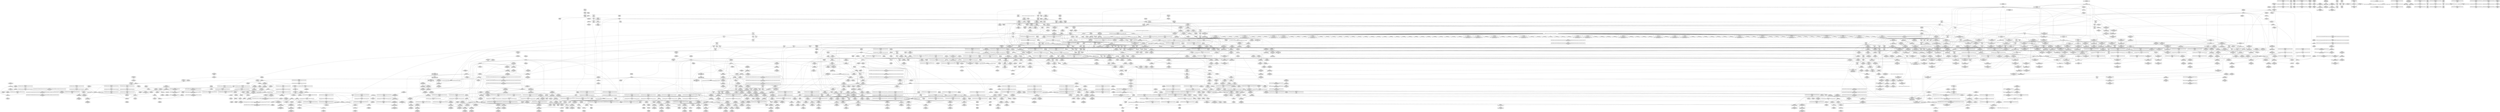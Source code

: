 digraph {
	CE0x587e590 [shape=record,shape=Mrecord,label="{CE0x587e590|rcu_read_lock:bb}"]
	CE0x58d8600 [shape=record,shape=Mrecord,label="{CE0x58d8600|i8*_getelementptr_inbounds_(_44_x_i8_,_44_x_i8_*_.str47,_i32_0,_i32_0)|*Constant*|*SummSource*}"]
	CE0x57ccd40 [shape=record,shape=Mrecord,label="{CE0x57ccd40|%struct.task_struct*_(%struct.task_struct**)*_asm_movq_%gs:$_1:P_,$0_,_r,im,_dirflag_,_fpsr_,_flags_|*SummSink*}"]
	CE0x57b16f0 [shape=record,shape=Mrecord,label="{CE0x57b16f0|current_sid:tobool|security/selinux/hooks.c,218}"]
	CE0x58e8e80 [shape=record,shape=Mrecord,label="{CE0x58e8e80|i32_2|*Constant*|*SummSource*}"]
	CE0x591a1f0 [shape=record,shape=Mrecord,label="{CE0x591a1f0|__preempt_count_sub:tmp5|./arch/x86/include/asm/preempt.h,77|*SummSource*}"]
	CE0x5816060 [shape=record,shape=Mrecord,label="{CE0x5816060|i64*_getelementptr_inbounds_(_9_x_i64_,_9_x_i64_*___llvm_gcov_ctr300,_i64_0,_i64_7)|*Constant*|*SummSink*}"]
	CE0x580ea10 [shape=record,shape=Mrecord,label="{CE0x580ea10|ipc_alloc_security:tmp7|security/selinux/hooks.c,5085|*SummSource*}"]
	CE0x57e1f60 [shape=record,shape=Mrecord,label="{CE0x57e1f60|80:_i32,_112:_i8*,_:_CMRE_19,20_}"]
	CE0x5855f40 [shape=record,shape=Mrecord,label="{CE0x5855f40|ipc_free_security:tmp5|security/selinux/hooks.c,5097|*SummSink*}"]
	CE0x5821de0 [shape=record,shape=Mrecord,label="{CE0x5821de0|rcu_read_unlock:do.body}"]
	CE0x58d9fd0 [shape=record,shape=Mrecord,label="{CE0x58d9fd0|rcu_lock_release:entry|*SummSink*}"]
	CE0x580e5e0 [shape=record,shape=Mrecord,label="{CE0x580e5e0|0:_i16,_4:_i32,_:_CMRE_4,8_|*MultipleSource*|security/selinux/hooks.c,5166|security/selinux/hooks.c,5161|security/selinux/hooks.c,5161}"]
	CE0x57b3260 [shape=record,shape=Mrecord,label="{CE0x57b3260|GLOBAL:current_sid|*Constant*}"]
	CE0x5835840 [shape=record,shape=Mrecord,label="{CE0x5835840|_call_void_rcu_read_lock()_#10,_!dbg_!27712|security/selinux/hooks.c,207|*SummSource*}"]
	CE0x5813260 [shape=record,shape=Mrecord,label="{CE0x5813260|selinux_msg_queue_alloc_security:ipc_id|security/selinux/hooks.c,5164|*SummSource*}"]
	CE0x58d28f0 [shape=record,shape=Mrecord,label="{CE0x58d28f0|rcu_read_unlock:tmp10|include/linux/rcupdate.h,933}"]
	CE0x57b1840 [shape=record,shape=Mrecord,label="{CE0x57b1840|GLOBAL:__llvm_gcov_ctr301|Global_var:__llvm_gcov_ctr301|*SummSink*}"]
	CE0x58d1870 [shape=record,shape=Mrecord,label="{CE0x58d1870|_call_void_asm_sideeffect_,_memory_,_dirflag_,_fpsr_,_flags_()_#3,_!dbg_!27711,_!srcloc_!27714|include/linux/rcupdate.h,244|*SummSource*}"]
	CE0x5843c40 [shape=record,shape=Mrecord,label="{CE0x5843c40|i64*_getelementptr_inbounds_(_2_x_i64_,_2_x_i64_*___llvm_gcov_ctr302,_i64_0,_i64_0)|*Constant*|*SummSink*}"]
	CE0x5822440 [shape=record,shape=Mrecord,label="{CE0x5822440|i32_10|*Constant*}"]
	CE0x5816c20 [shape=record,shape=Mrecord,label="{CE0x5816c20|selinux_msg_queue_alloc_security:tmp19|security/selinux/hooks.c,5172|*SummSink*}"]
	CE0x57e4f40 [shape=record,shape=Mrecord,label="{CE0x57e4f40|_ret_i32_%retval.0,_!dbg_!27746|security/selinux/hooks.c,5173|*SummSource*}"]
	CE0x57d7cc0 [shape=record,shape=Mrecord,label="{CE0x57d7cc0|selinux_msg_queue_alloc_security:return|*SummSource*}"]
	CE0x592bd40 [shape=record,shape=Mrecord,label="{CE0x592bd40|i64*_getelementptr_inbounds_(_4_x_i64_,_4_x_i64_*___llvm_gcov_ctr135,_i64_0,_i64_2)|*Constant*}"]
	CE0x57ed1a0 [shape=record,shape=Mrecord,label="{CE0x57ed1a0|i32_-12|*Constant*|*SummSource*}"]
	CE0x5835d40 [shape=record,shape=Mrecord,label="{CE0x5835d40|GLOBAL:kfree|*Constant*|*SummSource*}"]
	CE0x5903c40 [shape=record,shape=Mrecord,label="{CE0x5903c40|__rcu_read_lock:do.end}"]
	CE0x58d5910 [shape=record,shape=Mrecord,label="{CE0x58d5910|i64*_getelementptr_inbounds_(_11_x_i64_,_11_x_i64_*___llvm_gcov_ctr132,_i64_0,_i64_10)|*Constant*|*SummSource*}"]
	CE0x57c91a0 [shape=record,shape=Mrecord,label="{CE0x57c91a0|selinux_msg_queue_alloc_security:bb|*SummSource*}"]
	CE0x584c8f0 [shape=record,shape=Mrecord,label="{CE0x584c8f0|rcu_read_lock:do.body|*SummSink*}"]
	CE0x58581a0 [shape=record,shape=Mrecord,label="{CE0x58581a0|i64*_getelementptr_inbounds_(_4_x_i64_,_4_x_i64_*___llvm_gcov_ctr133,_i64_0,_i64_2)|*Constant*|*SummSource*}"]
	CE0x586f710 [shape=record,shape=Mrecord,label="{CE0x586f710|GLOBAL:__rcu_read_lock|*Constant*|*SummSink*}"]
	CE0x583c5c0 [shape=record,shape=Mrecord,label="{CE0x583c5c0|i64*_getelementptr_inbounds_(_2_x_i64_,_2_x_i64_*___llvm_gcov_ctr98,_i64_0,_i64_0)|*Constant*|*SummSource*}"]
	CE0x58e32e0 [shape=record,shape=Mrecord,label="{CE0x58e32e0|i64_ptrtoint_(i8*_blockaddress(_rcu_lock_acquire,_%__here)_to_i64)|*Constant*}"]
	CE0x591daa0 [shape=record,shape=Mrecord,label="{CE0x591daa0|__rcu_read_unlock:tmp6|include/linux/rcupdate.h,245|*SummSink*}"]
	CE0x57bda20 [shape=record,shape=Mrecord,label="{CE0x57bda20|selinux_msg_queue_alloc_security:tobool|security/selinux/hooks.c,5158|*SummSource*}"]
	CE0x57d62b0 [shape=record,shape=Mrecord,label="{CE0x57d62b0|selinux_msg_queue_alloc_security:bb}"]
	CE0x58d5c20 [shape=record,shape=Mrecord,label="{CE0x58d5c20|rcu_read_unlock:tmp22|include/linux/rcupdate.h,935}"]
	CE0x57c7a40 [shape=record,shape=Mrecord,label="{CE0x57c7a40|80:_i32,_112:_i8*,_:_CMRE_8,9_}"]
	CE0x585f620 [shape=record,shape=Mrecord,label="{CE0x585f620|task_sid:tmp2}"]
	CE0x57c4a50 [shape=record,shape=Mrecord,label="{CE0x57c4a50|ipc_alloc_security:perm|Function::ipc_alloc_security&Arg::perm::|*SummSink*}"]
	CE0x5856240 [shape=record,shape=Mrecord,label="{CE0x5856240|ipc_free_security:security1|security/selinux/hooks.c,5098|*SummSource*}"]
	CE0x58d1230 [shape=record,shape=Mrecord,label="{CE0x58d1230|rcu_read_unlock:tmp8|include/linux/rcupdate.h,933}"]
	CE0x587eef0 [shape=record,shape=Mrecord,label="{CE0x587eef0|GLOBAL:__llvm_gcov_ctr127|Global_var:__llvm_gcov_ctr127}"]
	CE0x5879bc0 [shape=record,shape=Mrecord,label="{CE0x5879bc0|_ret_i32_%tmp6,_!dbg_!27716|security/selinux/hooks.c,197|*SummSink*}"]
	CE0x5825500 [shape=record,shape=Mrecord,label="{CE0x5825500|rcu_read_lock:tmp3|*SummSource*}"]
	CE0x587f1f0 [shape=record,shape=Mrecord,label="{CE0x587f1f0|__rcu_read_lock:tmp3|*SummSink*}"]
	CE0x57bc190 [shape=record,shape=Mrecord,label="{CE0x57bc190|80:_i32,_112:_i8*,_:_CMRE_17,18_}"]
	CE0x5889360 [shape=record,shape=Mrecord,label="{CE0x5889360|kmalloc:call|include/linux/slab.h,429|*SummSink*}"]
	CE0x583ee20 [shape=record,shape=Mrecord,label="{CE0x583ee20|rcu_read_lock:tmp8|include/linux/rcupdate.h,882|*SummSource*}"]
	CE0x5874840 [shape=record,shape=Mrecord,label="{CE0x5874840|i64*_getelementptr_inbounds_(_2_x_i64_,_2_x_i64_*___llvm_gcov_ctr182,_i64_0,_i64_1)|*Constant*|*SummSource*}"]
	CE0x5854d70 [shape=record,shape=Mrecord,label="{CE0x5854d70|rcu_read_lock:tmp7|include/linux/rcupdate.h,882}"]
	CE0x57ce240 [shape=record,shape=Mrecord,label="{CE0x57ce240|i32_0|*Constant*}"]
	CE0x58251a0 [shape=record,shape=Mrecord,label="{CE0x58251a0|current_sid:tmp1|*SummSink*}"]
	CE0x5812050 [shape=record,shape=Mrecord,label="{CE0x5812050|selinux_msg_queue_alloc_security:tobool7|security/selinux/hooks.c,5168}"]
	CE0x585e000 [shape=record,shape=Mrecord,label="{CE0x585e000|rcu_read_unlock:tmp15|include/linux/rcupdate.h,933|*SummSource*}"]
	CE0x5900c40 [shape=record,shape=Mrecord,label="{CE0x5900c40|__rcu_read_unlock:tmp4|include/linux/rcupdate.h,244}"]
	CE0x5872f60 [shape=record,shape=Mrecord,label="{CE0x5872f60|task_sid:tmp13|security/selinux/hooks.c,208|*SummSink*}"]
	CE0x57bb2f0 [shape=record,shape=Mrecord,label="{CE0x57bb2f0|selinux_msg_queue_alloc_security:q_perm|security/selinux/hooks.c,5157}"]
	CE0x57df650 [shape=record,shape=Mrecord,label="{CE0x57df650|80:_i32,_112:_i8*,_:_CMRE_112,120_|*MultipleSource*|Function::selinux_msg_queue_alloc_security&Arg::msq::|security/selinux/hooks.c,5157}"]
	CE0x5830720 [shape=record,shape=Mrecord,label="{CE0x5830720|_ret_i32_%call7,_!dbg_!27749|security/selinux/hooks.c,210|*SummSource*}"]
	CE0x583c8b0 [shape=record,shape=Mrecord,label="{CE0x583c8b0|current_sid:tmp24|security/selinux/hooks.c,220}"]
	CE0x57ceea0 [shape=record,shape=Mrecord,label="{CE0x57ceea0|selinux_msg_queue_alloc_security:msq|Function::selinux_msg_queue_alloc_security&Arg::msq::|*SummSink*}"]
	CE0x591dce0 [shape=record,shape=Mrecord,label="{CE0x591dce0|__preempt_count_add:do.end}"]
	CE0x57e32d0 [shape=record,shape=Mrecord,label="{CE0x57e32d0|current_sid:entry|*SummSink*}"]
	CE0x58ed3c0 [shape=record,shape=Mrecord,label="{CE0x58ed3c0|GLOBAL:lock_acquire|*Constant*|*SummSource*}"]
	CE0x586ccc0 [shape=record,shape=Mrecord,label="{CE0x586ccc0|GLOBAL:__llvm_gcov_ctr126|Global_var:__llvm_gcov_ctr126|*SummSource*}"]
	CE0x5852690 [shape=record,shape=Mrecord,label="{CE0x5852690|i64*_getelementptr_inbounds_(_2_x_i64_,_2_x_i64_*___llvm_gcov_ctr131,_i64_0,_i64_0)|*Constant*}"]
	CE0x58ffa60 [shape=record,shape=Mrecord,label="{CE0x58ffa60|GLOBAL:lock_release|*Constant*|*SummSource*}"]
	CE0x586b990 [shape=record,shape=Mrecord,label="{CE0x586b990|rcu_read_unlock:if.end}"]
	CE0x5892000 [shape=record,shape=Mrecord,label="{CE0x5892000|task_sid:tmp11|security/selinux/hooks.c,208|*SummSource*}"]
	CE0x587f870 [shape=record,shape=Mrecord,label="{CE0x587f870|GLOBAL:__llvm_gcov_ctr132|Global_var:__llvm_gcov_ctr132|*SummSink*}"]
	CE0x5845ce0 [shape=record,shape=Mrecord,label="{CE0x5845ce0|GLOBAL:rcu_lock_acquire|*Constant*|*SummSource*}"]
	CE0x57e4470 [shape=record,shape=Mrecord,label="{CE0x57e4470|selinux_msg_queue_alloc_security:tmp21|security/selinux/hooks.c,5173}"]
	CE0x57dfb50 [shape=record,shape=Mrecord,label="{CE0x57dfb50|80:_i32,_112:_i8*,_:_CMRE_136,144_|*MultipleSource*|Function::selinux_msg_queue_alloc_security&Arg::msq::|security/selinux/hooks.c,5157}"]
	CE0x58da360 [shape=record,shape=Mrecord,label="{CE0x58da360|rcu_lock_release:map|Function::rcu_lock_release&Arg::map::|*SummSink*}"]
	CE0x58ec910 [shape=record,shape=Mrecord,label="{CE0x58ec910|i64*_getelementptr_inbounds_(_4_x_i64_,_4_x_i64_*___llvm_gcov_ctr134,_i64_0,_i64_3)|*Constant*|*SummSource*}"]
	CE0x583c270 [shape=record,shape=Mrecord,label="{CE0x583c270|get_current:bb}"]
	CE0x58f3d30 [shape=record,shape=Mrecord,label="{CE0x58f3d30|__preempt_count_add:do.body}"]
	CE0x5814b10 [shape=record,shape=Mrecord,label="{CE0x5814b10|i32_218|*Constant*}"]
	CE0x5930410 [shape=record,shape=Mrecord,label="{CE0x5930410|__preempt_count_sub:tmp3|*SummSource*}"]
	CE0x5908f50 [shape=record,shape=Mrecord,label="{CE0x5908f50|__preempt_count_add:tmp7|./arch/x86/include/asm/preempt.h,73|*SummSource*}"]
	CE0x58793f0 [shape=record,shape=Mrecord,label="{CE0x58793f0|cred_sid:entry|*SummSink*}"]
	CE0x58284d0 [shape=record,shape=Mrecord,label="{CE0x58284d0|current_sid:tmp10|security/selinux/hooks.c,218|*SummSink*}"]
	CE0x5870e80 [shape=record,shape=Mrecord,label="{CE0x5870e80|cred_sid:tmp3|*SummSink*}"]
	"CONST[source:0(mediator),value:2(dynamic)][purpose:{subject}][SrcIdx:3]"
	CE0x5908c70 [shape=record,shape=Mrecord,label="{CE0x5908c70|__rcu_read_unlock:tmp3|*SummSink*}"]
	CE0x57e15d0 [shape=record,shape=Mrecord,label="{CE0x57e15d0|i64_2|*Constant*}"]
	CE0x5858580 [shape=record,shape=Mrecord,label="{CE0x5858580|rcu_lock_release:tmp4|include/linux/rcupdate.h,423|*SummSource*}"]
	CE0x587bc10 [shape=record,shape=Mrecord,label="{CE0x587bc10|cred_sid:tmp6|security/selinux/hooks.c,197}"]
	CE0x58746e0 [shape=record,shape=Mrecord,label="{CE0x58746e0|kzalloc:tmp1|*SummSink*}"]
	CE0x5882c80 [shape=record,shape=Mrecord,label="{CE0x5882c80|rcu_read_lock:tmp6|include/linux/rcupdate.h,882|*SummSink*}"]
	CE0x585c740 [shape=record,shape=Mrecord,label="{CE0x585c740|i64*_getelementptr_inbounds_(_2_x_i64_,_2_x_i64_*___llvm_gcov_ctr131,_i64_0,_i64_1)|*Constant*}"]
	CE0x5840bb0 [shape=record,shape=Mrecord,label="{CE0x5840bb0|i32_0|*Constant*}"]
	CE0x57c6b80 [shape=record,shape=Mrecord,label="{CE0x57c6b80|selinux_msg_queue_alloc_security:tmp|*SummSink*}"]
	CE0x586de40 [shape=record,shape=Mrecord,label="{CE0x586de40|_ret_void,_!dbg_!27735|include/linux/rcupdate.h,884|*SummSink*}"]
	CE0x5918660 [shape=record,shape=Mrecord,label="{CE0x5918660|__preempt_count_sub:val|Function::__preempt_count_sub&Arg::val::|*SummSource*}"]
	CE0x57efcb0 [shape=record,shape=Mrecord,label="{CE0x57efcb0|selinux_msg_queue_alloc_security:q_perm3|security/selinux/hooks.c,5161|*SummSink*}"]
	CE0x58832f0 [shape=record,shape=Mrecord,label="{CE0x58832f0|i64_2|*Constant*}"]
	CE0x5830e60 [shape=record,shape=Mrecord,label="{CE0x5830e60|ipc_alloc_security:sclass2|security/selinux/hooks.c,5088|*SummSource*}"]
	CE0x57dc970 [shape=record,shape=Mrecord,label="{CE0x57dc970|_call_void_mcount()_#3}"]
	CE0x583a7a0 [shape=record,shape=Mrecord,label="{CE0x583a7a0|COLLAPSED:_CMRE:_elem_0::|security/selinux/hooks.c,218}"]
	CE0x584c880 [shape=record,shape=Mrecord,label="{CE0x584c880|rcu_read_lock:do.body|*SummSource*}"]
	CE0x58425f0 [shape=record,shape=Mrecord,label="{CE0x58425f0|ipc_alloc_security:call1|security/selinux/hooks.c,5087|*SummSink*}"]
	CE0x58381d0 [shape=record,shape=Mrecord,label="{CE0x58381d0|ipc_free_security:tmp6|security/selinux/hooks.c,5099|*SummSource*}"]
	CE0x5891ef0 [shape=record,shape=Mrecord,label="{CE0x5891ef0|task_sid:tmp12|security/selinux/hooks.c,208}"]
	CE0x584a500 [shape=record,shape=Mrecord,label="{CE0x584a500|rcu_read_lock:tmp15|include/linux/rcupdate.h,882}"]
	CE0x5861850 [shape=record,shape=Mrecord,label="{CE0x5861850|kmalloc:entry|*SummSource*}"]
	CE0x580e570 [shape=record,shape=Mrecord,label="{CE0x580e570|0:_i16,_4:_i32,_:_CMRE_0,2_|*MultipleSource*|security/selinux/hooks.c,5166|security/selinux/hooks.c,5161|security/selinux/hooks.c,5161}"]
	CE0x58e9150 [shape=record,shape=Mrecord,label="{CE0x58e9150|__rcu_read_lock:do.body|*SummSink*}"]
	CE0x5814480 [shape=record,shape=Mrecord,label="{CE0x5814480|cred_sid:tmp4|*LoadInst*|security/selinux/hooks.c,196}"]
	CE0x58867a0 [shape=record,shape=Mrecord,label="{CE0x58867a0|cred_sid:tmp}"]
	CE0x58317c0 [shape=record,shape=Mrecord,label="{CE0x58317c0|_call_void_lockdep_rcu_suspicious(i8*_getelementptr_inbounds_(_25_x_i8_,_25_x_i8_*_.str3,_i32_0,_i32_0),_i32_208,_i8*_getelementptr_inbounds_(_41_x_i8_,_41_x_i8_*_.str44,_i32_0,_i32_0))_#10,_!dbg_!27732|security/selinux/hooks.c,208|*SummSink*}"]
	CE0x57b5e20 [shape=record,shape=Mrecord,label="{CE0x57b5e20|80:_i32,_112:_i8*,_:_CMRE_152,160_|*MultipleSource*|Function::selinux_msg_queue_alloc_security&Arg::msq::|security/selinux/hooks.c,5157}"]
	CE0x58622c0 [shape=record,shape=Mrecord,label="{CE0x58622c0|kzalloc:size|Function::kzalloc&Arg::size::}"]
	CE0x57b30c0 [shape=record,shape=Mrecord,label="{CE0x57b30c0|selinux_msg_queue_alloc_security:call|security/selinux/hooks.c,5154|*SummSink*}"]
	CE0x58404c0 [shape=record,shape=Mrecord,label="{CE0x58404c0|rcu_read_lock:tmp1|*SummSink*}"]
	CE0x5907a90 [shape=record,shape=Mrecord,label="{CE0x5907a90|__preempt_count_add:do.body|*SummSource*}"]
	CE0x58203b0 [shape=record,shape=Mrecord,label="{CE0x58203b0|rcu_read_unlock:tmp9|include/linux/rcupdate.h,933}"]
	CE0x57e2e40 [shape=record,shape=Mrecord,label="{CE0x57e2e40|get_current:tmp3}"]
	CE0x57d29b0 [shape=record,shape=Mrecord,label="{CE0x57d29b0|selinux_msg_queue_alloc_security:type|security/selinux/hooks.c,5163}"]
	CE0x57c3180 [shape=record,shape=Mrecord,label="{CE0x57c3180|selinux_msg_queue_alloc_security:if.end}"]
	CE0x57ee2e0 [shape=record,shape=Mrecord,label="{CE0x57ee2e0|current_sid:if.end|*SummSink*}"]
	CE0x585ec40 [shape=record,shape=Mrecord,label="{CE0x585ec40|__rcu_read_lock:entry|*SummSink*}"]
	CE0x58dbe60 [shape=record,shape=Mrecord,label="{CE0x58dbe60|__rcu_read_lock:bb|*SummSource*}"]
	CE0x57d8730 [shape=record,shape=Mrecord,label="{CE0x57d8730|80:_i32,_112:_i8*,_:_CMRE_57,58_}"]
	CE0x582ade0 [shape=record,shape=Mrecord,label="{CE0x582ade0|current_sid:do.end}"]
	CE0x5885070 [shape=record,shape=Mrecord,label="{CE0x5885070|i64*_getelementptr_inbounds_(_13_x_i64_,_13_x_i64_*___llvm_gcov_ctr126,_i64_0,_i64_0)|*Constant*|*SummSink*}"]
	CE0x5878310 [shape=record,shape=Mrecord,label="{CE0x5878310|task_sid:tmp27|security/selinux/hooks.c,208|*SummSource*}"]
	CE0x5845260 [shape=record,shape=Mrecord,label="{CE0x5845260|ipc_alloc_security:bb|*SummSink*}"]
	CE0x57c83a0 [shape=record,shape=Mrecord,label="{CE0x57c83a0|80:_i32,_112:_i8*,_:_CMRE_63,64_}"]
	CE0x57c8d30 [shape=record,shape=Mrecord,label="{CE0x57c8d30|selinux_msg_queue_alloc_security:if.then}"]
	CE0x5884cf0 [shape=record,shape=Mrecord,label="{CE0x5884cf0|rcu_read_lock:tmp4|include/linux/rcupdate.h,882}"]
	CE0x5820d00 [shape=record,shape=Mrecord,label="{CE0x5820d00|rcu_read_unlock:tobool|include/linux/rcupdate.h,933|*SummSink*}"]
	CE0x5841030 [shape=record,shape=Mrecord,label="{CE0x5841030|task_sid:tobool1|security/selinux/hooks.c,208|*SummSource*}"]
	CE0x5880c70 [shape=record,shape=Mrecord,label="{CE0x5880c70|rcu_read_unlock:tmp1|*SummSink*}"]
	CE0x57be480 [shape=record,shape=Mrecord,label="{CE0x57be480|GLOBAL:current_sid.__warned|Global_var:current_sid.__warned}"]
	CE0x57d20b0 [shape=record,shape=Mrecord,label="{CE0x57d20b0|i8_1|*Constant*|*SummSink*}"]
	CE0x58d72f0 [shape=record,shape=Mrecord,label="{CE0x58d72f0|_call_void_lockdep_rcu_suspicious(i8*_getelementptr_inbounds_(_25_x_i8_,_25_x_i8_*_.str45,_i32_0,_i32_0),_i32_934,_i8*_getelementptr_inbounds_(_44_x_i8_,_44_x_i8_*_.str47,_i32_0,_i32_0))_#10,_!dbg_!27726|include/linux/rcupdate.h,933|*SummSource*}"]
	CE0x58d1d50 [shape=record,shape=Mrecord,label="{CE0x58d1d50|_call_void___preempt_count_sub(i32_1)_#10,_!dbg_!27715|include/linux/rcupdate.h,244|*SummSource*}"]
	CE0x57dea00 [shape=record,shape=Mrecord,label="{CE0x57dea00|_ret_i32_%tmp24,_!dbg_!27742|security/selinux/hooks.c,220|*SummSink*}"]
	CE0x5886810 [shape=record,shape=Mrecord,label="{CE0x5886810|task_sid:tmp1}"]
	CE0x5870e10 [shape=record,shape=Mrecord,label="{CE0x5870e10|cred_sid:tmp3|*SummSource*}"]
	CE0x582bd10 [shape=record,shape=Mrecord,label="{CE0x582bd10|current_sid:tmp13|security/selinux/hooks.c,218|*SummSource*}"]
	CE0x57d5e60 [shape=record,shape=Mrecord,label="{CE0x57d5e60|selinux_msg_queue_alloc_security:call2|security/selinux/hooks.c,5157}"]
	CE0x582f540 [shape=record,shape=Mrecord,label="{CE0x582f540|i64*_getelementptr_inbounds_(_4_x_i64_,_4_x_i64_*___llvm_gcov_ctr128,_i64_0,_i64_3)|*Constant*|*SummSource*}"]
	CE0x57dc610 [shape=record,shape=Mrecord,label="{CE0x57dc610|80:_i32,_112:_i8*,_:_CMRE_53,54_}"]
	CE0x58711a0 [shape=record,shape=Mrecord,label="{CE0x58711a0|task_sid:if.then|*SummSink*}"]
	CE0x583e510 [shape=record,shape=Mrecord,label="{CE0x583e510|kzalloc:bb|*SummSink*}"]
	CE0x58646c0 [shape=record,shape=Mrecord,label="{CE0x58646c0|i64*_getelementptr_inbounds_(_2_x_i64_,_2_x_i64_*___llvm_gcov_ctr182,_i64_0,_i64_1)|*Constant*}"]
	CE0x58238e0 [shape=record,shape=Mrecord,label="{CE0x58238e0|current_sid:tobool1|security/selinux/hooks.c,218|*SummSink*}"]
	CE0x583bbe0 [shape=record,shape=Mrecord,label="{CE0x583bbe0|current_sid:sid|security/selinux/hooks.c,220|*SummSink*}"]
	CE0x58f0a40 [shape=record,shape=Mrecord,label="{CE0x58f0a40|__preempt_count_sub:tmp4|./arch/x86/include/asm/preempt.h,77|*SummSink*}"]
	CE0x5838060 [shape=record,shape=Mrecord,label="{CE0x5838060|ipc_free_security:tmp6|security/selinux/hooks.c,5099|*SummSink*}"]
	CE0x586c970 [shape=record,shape=Mrecord,label="{CE0x586c970|kzalloc:tmp|*SummSink*}"]
	CE0x587b360 [shape=record,shape=Mrecord,label="{CE0x587b360|i64*_getelementptr_inbounds_(_2_x_i64_,_2_x_i64_*___llvm_gcov_ctr109,_i64_0,_i64_0)|*Constant*|*SummSource*}"]
	CE0x58557f0 [shape=record,shape=Mrecord,label="{CE0x58557f0|ipc_free_security:tmp1|*SummSource*}"]
	CE0x5851290 [shape=record,shape=Mrecord,label="{CE0x5851290|i64*_getelementptr_inbounds_(_11_x_i64_,_11_x_i64_*___llvm_gcov_ctr127,_i64_0,_i64_10)|*Constant*}"]
	CE0x5882240 [shape=record,shape=Mrecord,label="{CE0x5882240|rcu_read_lock:tmp}"]
	CE0x586cdf0 [shape=record,shape=Mrecord,label="{CE0x586cdf0|task_sid:tmp6|security/selinux/hooks.c,208|*SummSource*}"]
	CE0x5856930 [shape=record,shape=Mrecord,label="{CE0x5856930|i8*_null|*Constant*|*SummSink*}"]
	CE0x586b290 [shape=record,shape=Mrecord,label="{CE0x586b290|GLOBAL:__llvm_gcov_ctr132|Global_var:__llvm_gcov_ctr132}"]
	CE0x58ee4d0 [shape=record,shape=Mrecord,label="{CE0x58ee4d0|i8*_undef|*Constant*|*SummSource*}"]
	CE0x580fdd0 [shape=record,shape=Mrecord,label="{CE0x580fdd0|selinux_msg_queue_alloc_security:tmp12|security/selinux/hooks.c,5168|*SummSource*}"]
	CE0x5917f60 [shape=record,shape=Mrecord,label="{CE0x5917f60|__rcu_read_unlock:tmp5|include/linux/rcupdate.h,244|*SummSink*}"]
	CE0x583a140 [shape=record,shape=Mrecord,label="{CE0x583a140|i32_22|*Constant*}"]
	CE0x57c0b40 [shape=record,shape=Mrecord,label="{CE0x57c0b40|selinux_msg_queue_alloc_security:ad|security/selinux/hooks.c, 5153}"]
	CE0x57e04d0 [shape=record,shape=Mrecord,label="{CE0x57e04d0|80:_i32,_112:_i8*,_:_CMRE_208,216_|*MultipleSource*|Function::selinux_msg_queue_alloc_security&Arg::msq::|security/selinux/hooks.c,5157}"]
	CE0x58ec130 [shape=record,shape=Mrecord,label="{CE0x58ec130|_call_void_lock_acquire(%struct.lockdep_map*_%map,_i32_0,_i32_0,_i32_2,_i32_0,_%struct.lockdep_map*_null,_i64_ptrtoint_(i8*_blockaddress(_rcu_lock_acquire,_%__here)_to_i64))_#10,_!dbg_!27716|include/linux/rcupdate.h,418}"]
	CE0x5887dd0 [shape=record,shape=Mrecord,label="{CE0x5887dd0|cred_sid:tmp|*SummSource*}"]
	CE0x58ddfb0 [shape=record,shape=Mrecord,label="{CE0x58ddfb0|i64*_getelementptr_inbounds_(_4_x_i64_,_4_x_i64_*___llvm_gcov_ctr128,_i64_0,_i64_0)|*Constant*|*SummSink*}"]
	CE0x58f2d70 [shape=record,shape=Mrecord,label="{CE0x58f2d70|__preempt_count_sub:sub|./arch/x86/include/asm/preempt.h,77}"]
	CE0x5820d70 [shape=record,shape=Mrecord,label="{CE0x5820d70|rcu_read_unlock:tmp4|include/linux/rcupdate.h,933|*SummSource*}"]
	CE0x5810d60 [shape=record,shape=Mrecord,label="{CE0x5810d60|selinux_msg_queue_alloc_security:tmp15|security/selinux/hooks.c,5168|*SummSource*}"]
	CE0x58cf9d0 [shape=record,shape=Mrecord,label="{CE0x58cf9d0|__preempt_count_add:tmp6|./arch/x86/include/asm/preempt.h,73|*SummSink*}"]
	CE0x5809e40 [shape=record,shape=Mrecord,label="{CE0x5809e40|ipc_free_security:tmp3|*SummSource*}"]
	CE0x58f5e80 [shape=record,shape=Mrecord,label="{CE0x58f5e80|__preempt_count_add:tmp4|./arch/x86/include/asm/preempt.h,72}"]
	CE0x585f770 [shape=record,shape=Mrecord,label="{CE0x585f770|task_sid:tmp3}"]
	CE0x57e2490 [shape=record,shape=Mrecord,label="{CE0x57e2490|current_sid:tmp|*SummSink*}"]
	CE0x587d990 [shape=record,shape=Mrecord,label="{CE0x587d990|__rcu_read_lock:tmp2|*SummSource*}"]
	CE0x58e4010 [shape=record,shape=Mrecord,label="{CE0x58e4010|rcu_lock_acquire:tmp6|*SummSink*}"]
	CE0x584ed50 [shape=record,shape=Mrecord,label="{CE0x584ed50|GLOBAL:lockdep_rcu_suspicious|*Constant*}"]
	CE0x584cff0 [shape=record,shape=Mrecord,label="{CE0x584cff0|rcu_lock_acquire:tmp5|include/linux/rcupdate.h,418}"]
	CE0x5823060 [shape=record,shape=Mrecord,label="{CE0x5823060|current_sid:tmp3}"]
	CE0x5888a20 [shape=record,shape=Mrecord,label="{CE0x5888a20|task_sid:tmp18|security/selinux/hooks.c,208|*SummSink*}"]
	CE0x58dc860 [shape=record,shape=Mrecord,label="{CE0x58dc860|rcu_lock_release:tmp|*SummSink*}"]
	CE0x5812600 [shape=record,shape=Mrecord,label="{CE0x5812600|i64_5|*Constant*}"]
	CE0x5909990 [shape=record,shape=Mrecord,label="{CE0x5909990|i64*_getelementptr_inbounds_(_4_x_i64_,_4_x_i64_*___llvm_gcov_ctr134,_i64_0,_i64_0)|*Constant*}"]
	CE0x5826c00 [shape=record,shape=Mrecord,label="{CE0x5826c00|GLOBAL:kfree|*Constant*|*SummSink*}"]
	CE0x5848b40 [shape=record,shape=Mrecord,label="{CE0x5848b40|rcu_read_lock:call3|include/linux/rcupdate.h,882|*SummSource*}"]
	CE0x57d8930 [shape=record,shape=Mrecord,label="{CE0x57d8930|80:_i32,_112:_i8*,_:_CMRE_31,32_}"]
	CE0x5822090 [shape=record,shape=Mrecord,label="{CE0x5822090|ipc_alloc_security:sid3|security/selinux/hooks.c,5089|*SummSink*}"]
	CE0x580a120 [shape=record,shape=Mrecord,label="{CE0x580a120|i64*_getelementptr_inbounds_(_11_x_i64_,_11_x_i64_*___llvm_gcov_ctr125,_i64_0,_i64_9)|*Constant*|*SummSource*}"]
	CE0x57eb770 [shape=record,shape=Mrecord,label="{CE0x57eb770|GLOBAL:__llvm_gcov_ctr300|Global_var:__llvm_gcov_ctr300|*SummSink*}"]
	CE0x583b550 [shape=record,shape=Mrecord,label="{CE0x583b550|current_sid:tmp23|security/selinux/hooks.c,218|*SummSink*}"]
	CE0x58f0100 [shape=record,shape=Mrecord,label="{CE0x58f0100|i64*_getelementptr_inbounds_(_4_x_i64_,_4_x_i64_*___llvm_gcov_ctr133,_i64_0,_i64_0)|*Constant*|*SummSource*}"]
	CE0x58564e0 [shape=record,shape=Mrecord,label="{CE0x58564e0|i8*_null|*Constant*}"]
	CE0x57e46f0 [shape=record,shape=Mrecord,label="{CE0x57e46f0|selinux_msg_queue_alloc_security:tmp21|security/selinux/hooks.c,5173|*SummSink*}"]
	CE0x57c57a0 [shape=record,shape=Mrecord,label="{CE0x57c57a0|80:_i32,_112:_i8*,_:_CMRE_12,13_}"]
	CE0x57b20a0 [shape=record,shape=Mrecord,label="{CE0x57b20a0|_call_void_kfree(i8*_%tmp6)_#10,_!dbg_!27718|security/selinux/hooks.c,5099|*SummSource*}"]
	CE0x58d9470 [shape=record,shape=Mrecord,label="{CE0x58d9470|_call_void_rcu_lock_release(%struct.lockdep_map*_rcu_lock_map)_#10,_!dbg_!27733|include/linux/rcupdate.h,935|*SummSource*}"]
	CE0x58304a0 [shape=record,shape=Mrecord,label="{CE0x58304a0|task_sid:task|Function::task_sid&Arg::task::|*SummSink*}"]
	CE0x58625f0 [shape=record,shape=Mrecord,label="{CE0x58625f0|kmalloc:size|Function::kmalloc&Arg::size::}"]
	CE0x580f2f0 [shape=record,shape=Mrecord,label="{CE0x580f2f0|avc_has_perm:entry|*SummSource*}"]
	CE0x58eb760 [shape=record,shape=Mrecord,label="{CE0x58eb760|__rcu_read_unlock:do.end|*SummSink*}"]
	CE0x58e2910 [shape=record,shape=Mrecord,label="{CE0x58e2910|i64*_getelementptr_inbounds_(_4_x_i64_,_4_x_i64_*___llvm_gcov_ctr128,_i64_0,_i64_1)|*Constant*|*SummSource*}"]
	CE0x57d46b0 [shape=record,shape=Mrecord,label="{CE0x57d46b0|rcu_read_unlock:tmp8|include/linux/rcupdate.h,933|*SummSink*}"]
	CE0x58117e0 [shape=record,shape=Mrecord,label="{CE0x58117e0|avc_has_perm:tsid|Function::avc_has_perm&Arg::tsid::}"]
	CE0x5863b60 [shape=record,shape=Mrecord,label="{CE0x5863b60|cred_sid:tmp1|*SummSink*}"]
	CE0x57bee60 [shape=record,shape=Mrecord,label="{CE0x57bee60|i64_4|*Constant*}"]
	CE0x587d460 [shape=record,shape=Mrecord,label="{CE0x587d460|_call_void_mcount()_#3}"]
	CE0x58d8a90 [shape=record,shape=Mrecord,label="{CE0x58d8a90|i64*_getelementptr_inbounds_(_11_x_i64_,_11_x_i64_*___llvm_gcov_ctr132,_i64_0,_i64_9)|*Constant*}"]
	CE0x584c4b0 [shape=record,shape=Mrecord,label="{CE0x584c4b0|__rcu_read_unlock:tmp2|*SummSource*}"]
	CE0x584c770 [shape=record,shape=Mrecord,label="{CE0x584c770|rcu_read_lock:do.body}"]
	CE0x58cca00 [shape=record,shape=Mrecord,label="{CE0x58cca00|rcu_read_unlock:tmp5|include/linux/rcupdate.h,933|*SummSource*}"]
	CE0x57eedf0 [shape=record,shape=Mrecord,label="{CE0x57eedf0|_ret_i32_%retval.0,_!dbg_!27728|security/selinux/avc.c,775}"]
	CE0x5827f30 [shape=record,shape=Mrecord,label="{CE0x5827f30|COLLAPSED:_GCMRE___llvm_gcov_ctr109_internal_global_2_x_i64_zeroinitializer:_elem_0:default:}"]
	CE0x582bfc0 [shape=record,shape=Mrecord,label="{CE0x582bfc0|_call_void_mcount()_#3|*SummSink*}"]
	CE0x583fa30 [shape=record,shape=Mrecord,label="{CE0x583fa30|task_sid:tmp4|*LoadInst*|security/selinux/hooks.c,208|*SummSource*}"]
	CE0x5918440 [shape=record,shape=Mrecord,label="{CE0x5918440|_ret_void,_!dbg_!27720|./arch/x86/include/asm/preempt.h,78}"]
	CE0x5823cf0 [shape=record,shape=Mrecord,label="{CE0x5823cf0|kzalloc:tmp2}"]
	CE0x5872b30 [shape=record,shape=Mrecord,label="{CE0x5872b30|rcu_lock_acquire:map|Function::rcu_lock_acquire&Arg::map::|*SummSource*}"]
	CE0x585ebd0 [shape=record,shape=Mrecord,label="{CE0x585ebd0|__rcu_read_lock:entry|*SummSource*}"]
	CE0x5827ab0 [shape=record,shape=Mrecord,label="{CE0x5827ab0|GLOBAL:kzalloc|*Constant*|*SummSink*}"]
	CE0x57eeb50 [shape=record,shape=Mrecord,label="{CE0x57eeb50|avc_has_perm:tclass|Function::avc_has_perm&Arg::tclass::|*SummSource*}"]
	CE0x57d8b90 [shape=record,shape=Mrecord,label="{CE0x57d8b90|80:_i32,_112:_i8*,_:_CMRE_30,31_}"]
	CE0x58290b0 [shape=record,shape=Mrecord,label="{CE0x58290b0|ipc_alloc_security:tmp4|security/selinux/hooks.c,5084}"]
	CE0x5859dc0 [shape=record,shape=Mrecord,label="{CE0x5859dc0|i64*_getelementptr_inbounds_(_2_x_i64_,_2_x_i64_*___llvm_gcov_ctr182,_i64_0,_i64_0)|*Constant*|*SummSink*}"]
	CE0x57da170 [shape=record,shape=Mrecord,label="{CE0x57da170|_call_void_mcount()_#3}"]
	CE0x5849e00 [shape=record,shape=Mrecord,label="{CE0x5849e00|rcu_read_lock:tmp13|include/linux/rcupdate.h,882|*SummSource*}"]
	CE0x58f0ff0 [shape=record,shape=Mrecord,label="{CE0x58f0ff0|i64*_getelementptr_inbounds_(_4_x_i64_,_4_x_i64_*___llvm_gcov_ctr135,_i64_0,_i64_0)|*Constant*|*SummSink*}"]
	CE0x58816b0 [shape=record,shape=Mrecord,label="{CE0x58816b0|_ret_void,_!dbg_!27717|include/linux/rcupdate.h,240}"]
	CE0x58fb210 [shape=record,shape=Mrecord,label="{CE0x58fb210|i64*_getelementptr_inbounds_(_4_x_i64_,_4_x_i64_*___llvm_gcov_ctr129,_i64_0,_i64_1)|*Constant*}"]
	CE0x57be890 [shape=record,shape=Mrecord,label="{CE0x57be890|i32_32768|*Constant*}"]
	CE0x57e71b0 [shape=record,shape=Mrecord,label="{CE0x57e71b0|i1_true|*Constant*}"]
	CE0x58899e0 [shape=record,shape=Mrecord,label="{CE0x58899e0|task_sid:do.end6|*SummSource*}"]
	CE0x58cea80 [shape=record,shape=Mrecord,label="{CE0x58cea80|_call_void_mcount()_#3}"]
	CE0x58377a0 [shape=record,shape=Mrecord,label="{CE0x58377a0|ipc_free_security:security|security/selinux/hooks.c,5097}"]
	CE0x5863140 [shape=record,shape=Mrecord,label="{CE0x5863140|task_sid:tmp8|security/selinux/hooks.c,208|*SummSource*}"]
	CE0x58d5a30 [shape=record,shape=Mrecord,label="{CE0x58d5a30|rcu_read_unlock:tmp21|include/linux/rcupdate.h,935|*SummSink*}"]
	CE0x58e8240 [shape=record,shape=Mrecord,label="{CE0x58e8240|rcu_lock_release:indirectgoto|*SummSource*}"]
	CE0x580ee30 [shape=record,shape=Mrecord,label="{CE0x580ee30|ipc_alloc_security:tmp8|security/selinux/hooks.c,5085}"]
	CE0x5850e60 [shape=record,shape=Mrecord,label="{CE0x5850e60|rcu_read_lock:tmp21|include/linux/rcupdate.h,884}"]
	CE0x58da2a0 [shape=record,shape=Mrecord,label="{CE0x58da2a0|rcu_lock_release:map|Function::rcu_lock_release&Arg::map::|*SummSource*}"]
	CE0x587bc80 [shape=record,shape=Mrecord,label="{CE0x587bc80|cred_sid:tmp6|security/selinux/hooks.c,197|*SummSource*}"]
	CE0x57e9d80 [shape=record,shape=Mrecord,label="{CE0x57e9d80|get_current:tmp4|./arch/x86/include/asm/current.h,14|*SummSource*}"]
	CE0x585cd80 [shape=record,shape=Mrecord,label="{CE0x585cd80|i64*_getelementptr_inbounds_(_2_x_i64_,_2_x_i64_*___llvm_gcov_ctr182,_i64_0,_i64_0)|*Constant*}"]
	CE0x5846fc0 [shape=record,shape=Mrecord,label="{CE0x5846fc0|i64_5|*Constant*}"]
	CE0x58f5c90 [shape=record,shape=Mrecord,label="{CE0x58f5c90|i64*_getelementptr_inbounds_(_4_x_i64_,_4_x_i64_*___llvm_gcov_ctr129,_i64_0,_i64_2)|*Constant*|*SummSource*}"]
	CE0x57cb7f0 [shape=record,shape=Mrecord,label="{CE0x57cb7f0|ipc_alloc_security:entry|*SummSink*}"]
	CE0x57de350 [shape=record,shape=Mrecord,label="{CE0x57de350|current_sid:tmp}"]
	CE0x58d2a60 [shape=record,shape=Mrecord,label="{CE0x58d2a60|rcu_read_unlock:tmp10|include/linux/rcupdate.h,933|*SummSource*}"]
	CE0x57eb420 [shape=record,shape=Mrecord,label="{CE0x57eb420|ipc_alloc_security:task|Function::ipc_alloc_security&Arg::task::|*SummSink*}"]
	CE0x5833a20 [shape=record,shape=Mrecord,label="{CE0x5833a20|current_sid:tmp19|security/selinux/hooks.c,218|*SummSource*}"]
	CE0x587d830 [shape=record,shape=Mrecord,label="{CE0x587d830|rcu_read_lock:if.end}"]
	CE0x57bbbf0 [shape=record,shape=Mrecord,label="{CE0x57bbbf0|current_sid:tmp7|security/selinux/hooks.c,218}"]
	CE0x58607f0 [shape=record,shape=Mrecord,label="{CE0x58607f0|ipc_alloc_security:tmp8|security/selinux/hooks.c,5085|*SummSink*}"]
	CE0x58137a0 [shape=record,shape=Mrecord,label="{CE0x58137a0|selinux_msg_queue_alloc_security:sid5|security/selinux/hooks.c,5166|*SummSource*}"]
	CE0x57b2720 [shape=record,shape=Mrecord,label="{CE0x57b2720|GLOBAL:lockdep_rcu_suspicious|*Constant*}"]
	CE0x5886b50 [shape=record,shape=Mrecord,label="{CE0x5886b50|task_sid:tmp|*SummSink*}"]
	CE0x58e2e80 [shape=record,shape=Mrecord,label="{CE0x58e2e80|__rcu_read_unlock:tmp2|*SummSink*}"]
	CE0x57c8c10 [shape=record,shape=Mrecord,label="{CE0x57c8c10|80:_i32,_112:_i8*,_:_CMRE_6,7_}"]
	CE0x580e2c0 [shape=record,shape=Mrecord,label="{CE0x580e2c0|selinux_msg_queue_alloc_security:u|security/selinux/hooks.c,5164}"]
	CE0x583ff80 [shape=record,shape=Mrecord,label="{CE0x583ff80|i64*_getelementptr_inbounds_(_13_x_i64_,_13_x_i64_*___llvm_gcov_ctr126,_i64_0,_i64_1)|*Constant*}"]
	CE0x5834550 [shape=record,shape=Mrecord,label="{CE0x5834550|current_sid:call4|security/selinux/hooks.c,218}"]
	CE0x5846dc0 [shape=record,shape=Mrecord,label="{CE0x5846dc0|rcu_read_lock:tobool1|include/linux/rcupdate.h,882|*SummSource*}"]
	CE0x57d0810 [shape=record,shape=Mrecord,label="{CE0x57d0810|GLOBAL:get_current|*Constant*|*SummSink*}"]
	CE0x58f5de0 [shape=record,shape=Mrecord,label="{CE0x58f5de0|i64*_getelementptr_inbounds_(_4_x_i64_,_4_x_i64_*___llvm_gcov_ctr129,_i64_0,_i64_2)|*Constant*|*SummSink*}"]
	CE0x5851650 [shape=record,shape=Mrecord,label="{CE0x5851650|i64*_getelementptr_inbounds_(_11_x_i64_,_11_x_i64_*___llvm_gcov_ctr127,_i64_0,_i64_10)|*Constant*|*SummSource*}"]
	CE0x5834d30 [shape=record,shape=Mrecord,label="{CE0x5834d30|get_current:entry}"]
	CE0x5873ae0 [shape=record,shape=Mrecord,label="{CE0x5873ae0|i32_1|*Constant*}"]
	CE0x583b6e0 [shape=record,shape=Mrecord,label="{CE0x583b6e0|i32_1|*Constant*}"]
	CE0x5902060 [shape=record,shape=Mrecord,label="{CE0x5902060|_call_void_lock_release(%struct.lockdep_map*_%map,_i32_1,_i64_ptrtoint_(i8*_blockaddress(_rcu_lock_release,_%__here)_to_i64))_#10,_!dbg_!27716|include/linux/rcupdate.h,423}"]
	CE0x57e4ed0 [shape=record,shape=Mrecord,label="{CE0x57e4ed0|_ret_i32_%retval.0,_!dbg_!27746|security/selinux/hooks.c,5173}"]
	CE0x57dca50 [shape=record,shape=Mrecord,label="{CE0x57dca50|selinux_msg_queue_alloc_security:ad|security/selinux/hooks.c, 5153|*SummSink*}"]
	CE0x581a050 [shape=record,shape=Mrecord,label="{CE0x581a050|GLOBAL:ipc_free_security|*Constant*|*SummSource*}"]
	CE0x5841c10 [shape=record,shape=Mrecord,label="{CE0x5841c10|i64*_getelementptr_inbounds_(_6_x_i64_,_6_x_i64_*___llvm_gcov_ctr301,_i64_0,_i64_3)|*Constant*|*SummSink*}"]
	CE0x585f700 [shape=record,shape=Mrecord,label="{CE0x585f700|task_sid:tmp2|*SummSink*}"]
	CE0x5847e20 [shape=record,shape=Mrecord,label="{CE0x5847e20|rcu_read_lock:tmp11|include/linux/rcupdate.h,882}"]
	CE0x57d77e0 [shape=record,shape=Mrecord,label="{CE0x57d77e0|80:_i32,_112:_i8*,_:_CMRE_84,88_|*MultipleSource*|Function::selinux_msg_queue_alloc_security&Arg::msq::|security/selinux/hooks.c,5157}"]
	CE0x58845f0 [shape=record,shape=Mrecord,label="{CE0x58845f0|i64_0|*Constant*}"]
	CE0x57dc740 [shape=record,shape=Mrecord,label="{CE0x57dc740|80:_i32,_112:_i8*,_:_CMRE_54,55_}"]
	CE0x57eb980 [shape=record,shape=Mrecord,label="{CE0x57eb980|i64_0|*Constant*|*SummSink*}"]
	CE0x5918970 [shape=record,shape=Mrecord,label="{CE0x5918970|i64*_getelementptr_inbounds_(_4_x_i64_,_4_x_i64_*___llvm_gcov_ctr134,_i64_0,_i64_1)|*Constant*|*SummSink*}"]
	CE0x57f0720 [shape=record,shape=Mrecord,label="{CE0x57f0720|i32_10|*Constant*|*SummSink*}"]
	CE0x58184b0 [shape=record,shape=Mrecord,label="{CE0x58184b0|selinux_msg_queue_alloc_security:tmp17|security/selinux/hooks.c,5169}"]
	CE0x586a360 [shape=record,shape=Mrecord,label="{CE0x586a360|rcu_read_unlock:tobool|include/linux/rcupdate.h,933}"]
	CE0x57f1100 [shape=record,shape=Mrecord,label="{CE0x57f1100|current_sid:tmp16|security/selinux/hooks.c,218|*SummSink*}"]
	CE0x5810ec0 [shape=record,shape=Mrecord,label="{CE0x5810ec0|selinux_msg_queue_alloc_security:tmp15|security/selinux/hooks.c,5168|*SummSink*}"]
	CE0x5855cd0 [shape=record,shape=Mrecord,label="{CE0x5855cd0|ipc_alloc_security:return|*SummSource*}"]
	CE0x5818bb0 [shape=record,shape=Mrecord,label="{CE0x5818bb0|selinux_msg_queue_alloc_security:q_perm9|security/selinux/hooks.c,5169|*SummSource*}"]
	CE0x5823f20 [shape=record,shape=Mrecord,label="{CE0x5823f20|i64*_getelementptr_inbounds_(_11_x_i64_,_11_x_i64_*___llvm_gcov_ctr125,_i64_0,_i64_1)|*Constant*|*SummSource*}"]
	CE0x585e2a0 [shape=record,shape=Mrecord,label="{CE0x585e2a0|rcu_read_unlock:tmp16|include/linux/rcupdate.h,933}"]
	CE0x586b020 [shape=record,shape=Mrecord,label="{CE0x586b020|_call_void_mcount()_#3|*SummSink*}"]
	CE0x581a190 [shape=record,shape=Mrecord,label="{CE0x581a190|ipc_free_security:entry|*SummSource*}"]
	CE0x583a230 [shape=record,shape=Mrecord,label="{CE0x583a230|current_sid:tmp21|security/selinux/hooks.c,218|*SummSink*}"]
	CE0x5885990 [shape=record,shape=Mrecord,label="{CE0x5885990|task_sid:do.body}"]
	CE0x586a820 [shape=record,shape=Mrecord,label="{CE0x586a820|__preempt_count_add:val|Function::__preempt_count_add&Arg::val::|*SummSource*}"]
	CE0x582a2e0 [shape=record,shape=Mrecord,label="{CE0x582a2e0|current_sid:tmp12|security/selinux/hooks.c,218}"]
	CE0x587e820 [shape=record,shape=Mrecord,label="{CE0x587e820|rcu_read_lock:bb|*SummSink*}"]
	CE0x586a690 [shape=record,shape=Mrecord,label="{CE0x586a690|__preempt_count_add:val|Function::__preempt_count_add&Arg::val::|*SummSink*}"]
	CE0x59000d0 [shape=record,shape=Mrecord,label="{CE0x59000d0|__preempt_count_sub:entry|*SummSource*}"]
	CE0x58edf40 [shape=record,shape=Mrecord,label="{CE0x58edf40|rcu_lock_acquire:tmp7}"]
	CE0x5919b80 [shape=record,shape=Mrecord,label="{CE0x5919b80|__preempt_count_sub:bb|*SummSink*}"]
	CE0x585e130 [shape=record,shape=Mrecord,label="{CE0x585e130|rcu_read_unlock:tmp15|include/linux/rcupdate.h,933|*SummSink*}"]
	CE0x57e1460 [shape=record,shape=Mrecord,label="{CE0x57e1460|i64_3|*Constant*|*SummSink*}"]
	CE0x57c5d80 [shape=record,shape=Mrecord,label="{CE0x57c5d80|get_current:tmp3|*SummSink*}"]
	CE0x57e7ff0 [shape=record,shape=Mrecord,label="{CE0x57e7ff0|current_sid:land.lhs.true|*SummSource*}"]
	CE0x57d25b0 [shape=record,shape=Mrecord,label="{CE0x57d25b0|_call_void_lockdep_rcu_suspicious(i8*_getelementptr_inbounds_(_25_x_i8_,_25_x_i8_*_.str3,_i32_0,_i32_0),_i32_218,_i8*_getelementptr_inbounds_(_45_x_i8_,_45_x_i8_*_.str12,_i32_0,_i32_0))_#10,_!dbg_!27727|security/selinux/hooks.c,218|*SummSink*}"]
	CE0x5830430 [shape=record,shape=Mrecord,label="{CE0x5830430|task_sid:task|Function::task_sid&Arg::task::|*SummSource*}"]
	CE0x57d0200 [shape=record,shape=Mrecord,label="{CE0x57d0200|%struct.task_struct*_(%struct.task_struct**)*_asm_movq_%gs:$_1:P_,$0_,_r,im,_dirflag_,_fpsr_,_flags_}"]
	CE0x583fc20 [shape=record,shape=Mrecord,label="{CE0x583fc20|cred_sid:tmp2|*SummSource*}"]
	CE0x582d2a0 [shape=record,shape=Mrecord,label="{CE0x582d2a0|i64_8|*Constant*|*SummSink*}"]
	CE0x58615b0 [shape=record,shape=Mrecord,label="{CE0x58615b0|GLOBAL:kmalloc|*Constant*}"]
	CE0x59089c0 [shape=record,shape=Mrecord,label="{CE0x59089c0|void_(i32*,_i32,_i32*)*_asm_addl_$1,_%gs:$0_,_*m,ri,*m,_dirflag_,_fpsr_,_flags_|*SummSink*}"]
	CE0x580ab80 [shape=record,shape=Mrecord,label="{CE0x580ab80|current_sid:tmp18|security/selinux/hooks.c,218|*SummSource*}"]
	CE0x57e7350 [shape=record,shape=Mrecord,label="{CE0x57e7350|i1_true|*Constant*|*SummSource*}"]
	CE0x580a6e0 [shape=record,shape=Mrecord,label="{CE0x580a6e0|current_sid:tmp17|security/selinux/hooks.c,218|*SummSource*}"]
	CE0x57ebdf0 [shape=record,shape=Mrecord,label="{CE0x57ebdf0|i64*_getelementptr_inbounds_(_9_x_i64_,_9_x_i64_*___llvm_gcov_ctr300,_i64_0,_i64_3)|*Constant*|*SummSource*}"]
	CE0x5901210 [shape=record,shape=Mrecord,label="{CE0x5901210|rcu_lock_acquire:__here|*SummSource*}"]
	CE0x582e430 [shape=record,shape=Mrecord,label="{CE0x582e430|rcu_read_unlock:tmp14|include/linux/rcupdate.h,933}"]
	CE0x57d4aa0 [shape=record,shape=Mrecord,label="{CE0x57d4aa0|i64*_getelementptr_inbounds_(_4_x_i64_,_4_x_i64_*___llvm_gcov_ctr130,_i64_0,_i64_2)|*Constant*}"]
	CE0x57be6e0 [shape=record,shape=Mrecord,label="{CE0x57be6e0|GLOBAL:current_sid.__warned|Global_var:current_sid.__warned|*SummSource*}"]
	CE0x582cd30 [shape=record,shape=Mrecord,label="{CE0x582cd30|kzalloc:or|include/linux/slab.h,578|*SummSource*}"]
	CE0x587d4f0 [shape=record,shape=Mrecord,label="{CE0x587d4f0|rcu_read_lock:do.end}"]
	CE0x587d650 [shape=record,shape=Mrecord,label="{CE0x587d650|rcu_read_lock:do.end|*SummSource*}"]
	CE0x5861320 [shape=record,shape=Mrecord,label="{CE0x5861320|ipc_alloc_security:if.then}"]
	CE0x5845e80 [shape=record,shape=Mrecord,label="{CE0x5845e80|rcu_lock_acquire:entry|*SummSource*}"]
	CE0x57ee140 [shape=record,shape=Mrecord,label="{CE0x57ee140|current_sid:if.end}"]
	CE0x5827fa0 [shape=record,shape=Mrecord,label="{CE0x5827fa0|kmalloc:tmp|*SummSource*}"]
	CE0x583dbf0 [shape=record,shape=Mrecord,label="{CE0x583dbf0|i64_7|*Constant*}"]
	CE0x583aa00 [shape=record,shape=Mrecord,label="{CE0x583aa00|current_sid:security|security/selinux/hooks.c,218|*SummSource*}"]
	CE0x583f000 [shape=record,shape=Mrecord,label="{CE0x583f000|rcu_read_lock:tobool1|include/linux/rcupdate.h,882}"]
	CE0x586ed70 [shape=record,shape=Mrecord,label="{CE0x586ed70|task_sid:tmp19|security/selinux/hooks.c,208}"]
	CE0x5836090 [shape=record,shape=Mrecord,label="{CE0x5836090|rcu_read_lock:entry|*SummSource*}"]
	CE0x5872ef0 [shape=record,shape=Mrecord,label="{CE0x5872ef0|task_sid:tmp13|security/selinux/hooks.c,208|*SummSource*}"]
	CE0x5828f80 [shape=record,shape=Mrecord,label="{CE0x5828f80|GLOBAL:__llvm_gcov_ctr301|Global_var:__llvm_gcov_ctr301|*SummSource*}"]
	CE0x580f0d0 [shape=record,shape=Mrecord,label="{CE0x580f0d0|avc_has_perm:entry}"]
	CE0x5824f60 [shape=record,shape=Mrecord,label="{CE0x5824f60|i64*_getelementptr_inbounds_(_11_x_i64_,_11_x_i64_*___llvm_gcov_ctr125,_i64_0,_i64_1)|*Constant*}"]
	CE0x5809f00 [shape=record,shape=Mrecord,label="{CE0x5809f00|ipc_free_security:tmp3|*SummSink*}"]
	CE0x5820de0 [shape=record,shape=Mrecord,label="{CE0x5820de0|rcu_read_unlock:tmp4|include/linux/rcupdate.h,933|*SummSink*}"]
	CE0x585fce0 [shape=record,shape=Mrecord,label="{CE0x585fce0|task_sid:if.then}"]
	CE0x5930120 [shape=record,shape=Mrecord,label="{CE0x5930120|__preempt_count_sub:tmp1|*SummSink*}"]
	CE0x586a1e0 [shape=record,shape=Mrecord,label="{CE0x586a1e0|rcu_read_unlock:tmp4|include/linux/rcupdate.h,933}"]
	CE0x5819490 [shape=record,shape=Mrecord,label="{CE0x5819490|_call_void_ipc_free_security(%struct.kern_ipc_perm*_%q_perm9)_#10,_!dbg_!27743|security/selinux/hooks.c,5169|*SummSink*}"]
	CE0x5878660 [shape=record,shape=Mrecord,label="{CE0x5878660|task_sid:tmp27|security/selinux/hooks.c,208|*SummSink*}"]
	CE0x58d4d60 [shape=record,shape=Mrecord,label="{CE0x58d4d60|rcu_read_unlock:tmp20|include/linux/rcupdate.h,933|*SummSource*}"]
	CE0x57e5f70 [shape=record,shape=Mrecord,label="{CE0x57e5f70|_ret_i8*_%call,_!dbg_!27715|include/linux/slab.h,578|*SummSource*}"]
	CE0x5862c90 [shape=record,shape=Mrecord,label="{CE0x5862c90|%struct.ipc_security_struct*_null|*Constant*|*SummSource*}"]
	CE0x585f690 [shape=record,shape=Mrecord,label="{CE0x585f690|task_sid:tmp2|*SummSource*}"]
	CE0x58222a0 [shape=record,shape=Mrecord,label="{CE0x58222a0|ipc_alloc_security:tmp11|security/selinux/hooks.c,5090|*SummSink*}"]
	CE0x584bc80 [shape=record,shape=Mrecord,label="{CE0x584bc80|i64*_getelementptr_inbounds_(_11_x_i64_,_11_x_i64_*___llvm_gcov_ctr132,_i64_0,_i64_1)|*Constant*|*SummSource*}"]
	CE0x57e0940 [shape=record,shape=Mrecord,label="{CE0x57e0940|selinux_msg_queue_alloc_security:call2|security/selinux/hooks.c,5157|*SummSink*}"]
	CE0x583e320 [shape=record,shape=Mrecord,label="{CE0x583e320|task_sid:land.lhs.true2|*SummSink*}"]
	CE0x583fbb0 [shape=record,shape=Mrecord,label="{CE0x583fbb0|cred_sid:tmp2}"]
	CE0x57ce090 [shape=record,shape=Mrecord,label="{CE0x57ce090|current_sid:call|security/selinux/hooks.c,218|*SummSource*}"]
	CE0x58fd430 [shape=record,shape=Mrecord,label="{CE0x58fd430|i64*_getelementptr_inbounds_(_4_x_i64_,_4_x_i64_*___llvm_gcov_ctr134,_i64_0,_i64_0)|*Constant*|*SummSink*}"]
	CE0x57c73b0 [shape=record,shape=Mrecord,label="{CE0x57c73b0|80:_i32,_112:_i8*,_:_CMRE_104,112_|*MultipleSource*|Function::selinux_msg_queue_alloc_security&Arg::msq::|security/selinux/hooks.c,5157}"]
	CE0x584af10 [shape=record,shape=Mrecord,label="{CE0x584af10|i64*_getelementptr_inbounds_(_11_x_i64_,_11_x_i64_*___llvm_gcov_ctr127,_i64_0,_i64_8)|*Constant*}"]
	CE0x57c8850 [shape=record,shape=Mrecord,label="{CE0x57c8850|selinux_msg_queue_alloc_security:return|*SummSink*}"]
	CE0x5828a80 [shape=record,shape=Mrecord,label="{CE0x5828a80|current_sid:if.then|*SummSource*}"]
	CE0x58794d0 [shape=record,shape=Mrecord,label="{CE0x58794d0|cred_sid:cred|Function::cred_sid&Arg::cred::}"]
	CE0x5842170 [shape=record,shape=Mrecord,label="{CE0x5842170|i64*_getelementptr_inbounds_(_2_x_i64_,_2_x_i64_*___llvm_gcov_ctr98,_i64_0,_i64_0)|*Constant*|*SummSink*}"]
	CE0x587c5b0 [shape=record,shape=Mrecord,label="{CE0x587c5b0|rcu_read_lock:if.end|*SummSink*}"]
	CE0x5848e30 [shape=record,shape=Mrecord,label="{CE0x5848e30|i64_7|*Constant*}"]
	CE0x583db80 [shape=record,shape=Mrecord,label="{CE0x583db80|task_sid:tobool4|security/selinux/hooks.c,208|*SummSink*}"]
	CE0x5930220 [shape=record,shape=Mrecord,label="{CE0x5930220|i64*_getelementptr_inbounds_(_4_x_i64_,_4_x_i64_*___llvm_gcov_ctr129,_i64_0,_i64_0)|*Constant*|*SummSink*}"]
	CE0x583adc0 [shape=record,shape=Mrecord,label="{CE0x583adc0|current_sid:tmp22|security/selinux/hooks.c,218}"]
	CE0x5860490 [shape=record,shape=Mrecord,label="{CE0x5860490|GLOBAL:task_sid.__warned|Global_var:task_sid.__warned|*SummSource*}"]
	CE0x580f3f0 [shape=record,shape=Mrecord,label="{CE0x580f3f0|avc_has_perm:entry|*SummSink*}"]
	CE0x58d8b00 [shape=record,shape=Mrecord,label="{CE0x58d8b00|i64*_getelementptr_inbounds_(_11_x_i64_,_11_x_i64_*___llvm_gcov_ctr132,_i64_0,_i64_9)|*Constant*|*SummSource*}"]
	CE0x587c830 [shape=record,shape=Mrecord,label="{CE0x587c830|i64*_getelementptr_inbounds_(_11_x_i64_,_11_x_i64_*___llvm_gcov_ctr127,_i64_0,_i64_0)|*Constant*|*SummSource*}"]
	CE0x5903560 [shape=record,shape=Mrecord,label="{CE0x5903560|rcu_lock_release:tmp7}"]
	CE0x5857ea0 [shape=record,shape=Mrecord,label="{CE0x5857ea0|_call_void_asm_addl_$1,_%gs:$0_,_*m,ri,*m,_dirflag_,_fpsr_,_flags_(i32*___preempt_count,_i32_%sub,_i32*___preempt_count)_#3,_!dbg_!27717,_!srcloc_!27718|./arch/x86/include/asm/preempt.h,77|*SummSource*}"]
	CE0x57caaf0 [shape=record,shape=Mrecord,label="{CE0x57caaf0|selinux_msg_queue_alloc_security:msq|Function::selinux_msg_queue_alloc_security&Arg::msq::}"]
	CE0x585bc90 [shape=record,shape=Mrecord,label="{CE0x585bc90|GLOBAL:current_task|Global_var:current_task|*SummSink*}"]
	CE0x57e5b10 [shape=record,shape=Mrecord,label="{CE0x57e5b10|COLLAPSED:_GCMRE___llvm_gcov_ctr302_internal_global_2_x_i64_zeroinitializer:_elem_0:default:}"]
	CE0x58e3bd0 [shape=record,shape=Mrecord,label="{CE0x58e3bd0|i64*_getelementptr_inbounds_(_4_x_i64_,_4_x_i64_*___llvm_gcov_ctr130,_i64_0,_i64_3)|*Constant*|*SummSource*}"]
	CE0x585fec0 [shape=record,shape=Mrecord,label="{CE0x585fec0|kmalloc:call|include/linux/slab.h,429}"]
	CE0x585b970 [shape=record,shape=Mrecord,label="{CE0x585b970|i64*_getelementptr_inbounds_(_6_x_i64_,_6_x_i64_*___llvm_gcov_ctr301,_i64_0,_i64_3)|*Constant*|*SummSource*}"]
	CE0x58256f0 [shape=record,shape=Mrecord,label="{CE0x58256f0|_call_void_mcount()_#3}"]
	CE0x57d0610 [shape=record,shape=Mrecord,label="{CE0x57d0610|selinux_msg_queue_alloc_security:call1|security/selinux/hooks.c,5157|*SummSink*}"]
	CE0x5834a90 [shape=record,shape=Mrecord,label="{CE0x5834a90|GLOBAL:get_current|*Constant*}"]
	CE0x58eac50 [shape=record,shape=Mrecord,label="{CE0x58eac50|i64*_getelementptr_inbounds_(_4_x_i64_,_4_x_i64_*___llvm_gcov_ctr135,_i64_0,_i64_1)|*Constant*|*SummSink*}"]
	CE0x58d0620 [shape=record,shape=Mrecord,label="{CE0x58d0620|GLOBAL:__preempt_count_add|*Constant*|*SummSink*}"]
	CE0x58461d0 [shape=record,shape=Mrecord,label="{CE0x58461d0|__rcu_read_lock:tmp5|include/linux/rcupdate.h,239|*SummSource*}"]
	CE0x586ba50 [shape=record,shape=Mrecord,label="{CE0x586ba50|rcu_read_unlock:if.end|*SummSink*}"]
	CE0x58550a0 [shape=record,shape=Mrecord,label="{CE0x58550a0|rcu_read_lock:tmp7|include/linux/rcupdate.h,882|*SummSink*}"]
	CE0x58918c0 [shape=record,shape=Mrecord,label="{CE0x58918c0|i64*_getelementptr_inbounds_(_2_x_i64_,_2_x_i64_*___llvm_gcov_ctr109,_i64_0,_i64_1)|*Constant*|*SummSink*}"]
	CE0x57bbd60 [shape=record,shape=Mrecord,label="{CE0x57bbd60|current_sid:tmp7|security/selinux/hooks.c,218|*SummSource*}"]
	CE0x58161b0 [shape=record,shape=Mrecord,label="{CE0x58161b0|selinux_msg_queue_alloc_security:tmp18|security/selinux/hooks.c,5172}"]
	CE0x57d48f0 [shape=record,shape=Mrecord,label="{CE0x57d48f0|rcu_read_unlock:tobool1|include/linux/rcupdate.h,933}"]
	CE0x57b7490 [shape=record,shape=Mrecord,label="{CE0x57b7490|selinux_msg_queue_alloc_security:if.then8}"]
	CE0x58541a0 [shape=record,shape=Mrecord,label="{CE0x58541a0|rcu_read_unlock:do.body|*SummSink*}"]
	CE0x586f9a0 [shape=record,shape=Mrecord,label="{CE0x586f9a0|task_sid:tmp4|*LoadInst*|security/selinux/hooks.c,208}"]
	CE0x586fe40 [shape=record,shape=Mrecord,label="{CE0x586fe40|_call_void_mcount()_#3|*SummSink*}"]
	CE0x58e4620 [shape=record,shape=Mrecord,label="{CE0x58e4620|rcu_lock_release:tmp2|*SummSource*}"]
	CE0x5842ff0 [shape=record,shape=Mrecord,label="{CE0x5842ff0|ipc_alloc_security:tmp13|security/selinux/hooks.c,5093}"]
	CE0x58402f0 [shape=record,shape=Mrecord,label="{CE0x58402f0|i64*_getelementptr_inbounds_(_13_x_i64_,_13_x_i64_*___llvm_gcov_ctr126,_i64_0,_i64_1)|*Constant*|*SummSink*}"]
	CE0x5870480 [shape=record,shape=Mrecord,label="{CE0x5870480|i64_1|*Constant*}"]
	CE0x57ee710 [shape=record,shape=Mrecord,label="{CE0x57ee710|avc_has_perm:tsid|Function::avc_has_perm&Arg::tsid::|*SummSource*}"]
	CE0x57d5f90 [shape=record,shape=Mrecord,label="{CE0x57d5f90|80:_i32,_112:_i8*,_:_CMRE_72,73_|*MultipleSource*|Function::selinux_msg_queue_alloc_security&Arg::msq::|security/selinux/hooks.c,5157}"]
	CE0x5887720 [shape=record,shape=Mrecord,label="{CE0x5887720|GLOBAL:rcu_lock_acquire|*Constant*|*SummSink*}"]
	CE0x580dfe0 [shape=record,shape=Mrecord,label="{CE0x580dfe0|selinux_msg_queue_alloc_security:tmp10|security/selinux/hooks.c,5164|*SummSource*}"]
	CE0x5811420 [shape=record,shape=Mrecord,label="{CE0x5811420|i64*_getelementptr_inbounds_(_9_x_i64_,_9_x_i64_*___llvm_gcov_ctr300,_i64_0,_i64_6)|*Constant*|*SummSource*}"]
	CE0x5825780 [shape=record,shape=Mrecord,label="{CE0x5825780|ipc_alloc_security:tmp5|security/selinux/hooks.c,5084}"]
	CE0x58451c0 [shape=record,shape=Mrecord,label="{CE0x58451c0|ipc_alloc_security:bb|*SummSource*}"]
	CE0x58cf3a0 [shape=record,shape=Mrecord,label="{CE0x58cf3a0|rcu_read_unlock:tmp12|include/linux/rcupdate.h,933|*SummSource*}"]
	CE0x57cfdf0 [shape=record,shape=Mrecord,label="{CE0x57cfdf0|80:_i32,_112:_i8*,_:_CMRE_49,50_}"]
	CE0x57bf530 [shape=record,shape=Mrecord,label="{CE0x57bf530|current_sid:call|security/selinux/hooks.c,218}"]
	CE0x58dbdf0 [shape=record,shape=Mrecord,label="{CE0x58dbdf0|__rcu_read_lock:bb}"]
	CE0x5861670 [shape=record,shape=Mrecord,label="{CE0x5861670|GLOBAL:kmalloc|*Constant*|*SummSink*}"]
	CE0x583cf90 [shape=record,shape=Mrecord,label="{CE0x583cf90|i64*_getelementptr_inbounds_(_2_x_i64_,_2_x_i64_*___llvm_gcov_ctr98,_i64_0,_i64_0)|*Constant*}"]
	CE0x58704f0 [shape=record,shape=Mrecord,label="{CE0x58704f0|rcu_read_lock:tmp1}"]
	CE0x5888d70 [shape=record,shape=Mrecord,label="{CE0x5888d70|task_sid:tmp19|security/selinux/hooks.c,208|*SummSource*}"]
	CE0x58d1c00 [shape=record,shape=Mrecord,label="{CE0x58d1c00|_call_void___preempt_count_sub(i32_1)_#10,_!dbg_!27715|include/linux/rcupdate.h,244}"]
	CE0x580d9f0 [shape=record,shape=Mrecord,label="{CE0x580d9f0|selinux_msg_queue_alloc_security:sid5|security/selinux/hooks.c,5166|*SummSink*}"]
	CE0x5907d00 [shape=record,shape=Mrecord,label="{CE0x5907d00|__preempt_count_sub:tmp6|./arch/x86/include/asm/preempt.h,78|*SummSource*}"]
	CE0x587f020 [shape=record,shape=Mrecord,label="{CE0x587f020|GLOBAL:__llvm_gcov_ctr127|Global_var:__llvm_gcov_ctr127|*SummSource*}"]
	CE0x57e74d0 [shape=record,shape=Mrecord,label="{CE0x57e74d0|i1_true|*Constant*|*SummSink*}"]
	CE0x5816ff0 [shape=record,shape=Mrecord,label="{CE0x5816ff0|selinux_msg_queue_alloc_security:retval.0}"]
	CE0x586c4f0 [shape=record,shape=Mrecord,label="{CE0x586c4f0|i64*_getelementptr_inbounds_(_11_x_i64_,_11_x_i64_*___llvm_gcov_ctr132,_i64_0,_i64_8)|*Constant*|*SummSource*}"]
	CE0x57cdd70 [shape=record,shape=Mrecord,label="{CE0x57cdd70|i64*_getelementptr_inbounds_(_6_x_i64_,_6_x_i64_*___llvm_gcov_ctr301,_i64_0,_i64_0)|*Constant*}"]
	CE0x57e1c90 [shape=record,shape=Mrecord,label="{CE0x57e1c90|ipc_alloc_security:call|security/selinux/hooks.c,5083|*SummSink*}"]
	CE0x59083d0 [shape=record,shape=Mrecord,label="{CE0x59083d0|_ret_void,_!dbg_!27720|./arch/x86/include/asm/preempt.h,78|*SummSink*}"]
	CE0x5878cc0 [shape=record,shape=Mrecord,label="{CE0x5878cc0|GLOBAL:cred_sid|*Constant*|*SummSource*}"]
	CE0x57f09a0 [shape=record,shape=Mrecord,label="{CE0x57f09a0|selinux_msg_queue_alloc_security:tmp9|security/selinux/hooks.c,5161}"]
	CE0x57ece60 [shape=record,shape=Mrecord,label="{CE0x57ece60|0:_i8,_8:_i32,_24:_%struct.selinux_audit_data*,_:_SCMRE_0,1_|*MultipleSource*|security/selinux/hooks.c, 5153|security/selinux/hooks.c,5163}"]
	CE0x57cebc0 [shape=record,shape=Mrecord,label="{CE0x57cebc0|selinux_msg_queue_alloc_security:tmp4|security/selinux/hooks.c,5158|*SummSource*}"]
	CE0x582aa60 [shape=record,shape=Mrecord,label="{CE0x582aa60|kzalloc:tmp3|*SummSource*}"]
	CE0x580a9e0 [shape=record,shape=Mrecord,label="{CE0x580a9e0|current_sid:tmp18|security/selinux/hooks.c,218}"]
	CE0x5815b60 [shape=record,shape=Mrecord,label="{CE0x5815b60|i64*_getelementptr_inbounds_(_9_x_i64_,_9_x_i64_*___llvm_gcov_ctr300,_i64_0,_i64_6)|*Constant*|*SummSink*}"]
	CE0x586fa80 [shape=record,shape=Mrecord,label="{CE0x586fa80|task_sid:real_cred|security/selinux/hooks.c,208|*SummSource*}"]
	CE0x5826990 [shape=record,shape=Mrecord,label="{CE0x5826990|get_current:tmp2|*SummSink*}"]
	CE0x58892b0 [shape=record,shape=Mrecord,label="{CE0x58892b0|i8*_getelementptr_inbounds_(_41_x_i8_,_41_x_i8_*_.str44,_i32_0,_i32_0)|*Constant*}"]
	CE0x586e470 [shape=record,shape=Mrecord,label="{CE0x586e470|rcu_read_lock:if.then|*SummSink*}"]
	CE0x58d5050 [shape=record,shape=Mrecord,label="{CE0x58d5050|rcu_read_unlock:tmp21|include/linux/rcupdate.h,935}"]
	CE0x57e0090 [shape=record,shape=Mrecord,label="{CE0x57e0090|80:_i32,_112:_i8*,_:_CMRE_68,69_}"]
	CE0x738aab0 [shape=record,shape=Mrecord,label="{CE0x738aab0|80:_i32,_112:_i8*,_:_CMRE_22,23_}"]
	CE0x5855b90 [shape=record,shape=Mrecord,label="{CE0x5855b90|ipc_alloc_security:return}"]
	CE0x58476e0 [shape=record,shape=Mrecord,label="{CE0x58476e0|rcu_read_lock:tmp9|include/linux/rcupdate.h,882|*SummSource*}"]
	CE0x584bf60 [shape=record,shape=Mrecord,label="{CE0x584bf60|GLOBAL:__llvm_gcov_ctr127|Global_var:__llvm_gcov_ctr127|*SummSink*}"]
	CE0x57cf8f0 [shape=record,shape=Mrecord,label="{CE0x57cf8f0|get_current:entry|*SummSource*}"]
	CE0x57d5940 [shape=record,shape=Mrecord,label="{CE0x57d5940|selinux_msg_queue_alloc_security:tmp}"]
	"CONST[source:1(input),value:2(dynamic)][purpose:{object}][SrcIdx:1]"
	CE0x57c0850 [shape=record,shape=Mrecord,label="{CE0x57c0850|80:_i32,_112:_i8*,_:_CMRE_50,51_}"]
	CE0x580fcd0 [shape=record,shape=Mrecord,label="{CE0x580fcd0|selinux_msg_queue_alloc_security:tmp12|security/selinux/hooks.c,5168}"]
	CE0x582a5e0 [shape=record,shape=Mrecord,label="{CE0x582a5e0|current_sid:tmp12|security/selinux/hooks.c,218|*SummSink*}"]
	CE0x5888c10 [shape=record,shape=Mrecord,label="{CE0x5888c10|i8_1|*Constant*}"]
	CE0x580b530 [shape=record,shape=Mrecord,label="{CE0x580b530|i8_4|*Constant*|*SummSink*}"]
	CE0x58fe610 [shape=record,shape=Mrecord,label="{CE0x58fe610|i64_1|*Constant*}"]
	CE0x5851700 [shape=record,shape=Mrecord,label="{CE0x5851700|i64*_getelementptr_inbounds_(_11_x_i64_,_11_x_i64_*___llvm_gcov_ctr127,_i64_0,_i64_10)|*Constant*|*SummSink*}"]
	CE0x57caf10 [shape=record,shape=Mrecord,label="{CE0x57caf10|i32_1|*Constant*}"]
	CE0x58e2bb0 [shape=record,shape=Mrecord,label="{CE0x58e2bb0|i32_2|*Constant*|*SummSink*}"]
	CE0x58809f0 [shape=record,shape=Mrecord,label="{CE0x58809f0|__rcu_read_lock:tmp6|include/linux/rcupdate.h,240}"]
	CE0x57eb0c0 [shape=record,shape=Mrecord,label="{CE0x57eb0c0|ipc_alloc_security:sclass|Function::ipc_alloc_security&Arg::sclass::}"]
	CE0x5855d40 [shape=record,shape=Mrecord,label="{CE0x5855d40|ipc_alloc_security:return|*SummSink*}"]
	CE0x585bc00 [shape=record,shape=Mrecord,label="{CE0x585bc00|GLOBAL:current_task|Global_var:current_task|*SummSource*}"]
	CE0x57e5b80 [shape=record,shape=Mrecord,label="{CE0x57e5b80|ipc_free_security:tmp|*SummSource*}"]
	CE0x5876e00 [shape=record,shape=Mrecord,label="{CE0x5876e00|i64*_getelementptr_inbounds_(_13_x_i64_,_13_x_i64_*___llvm_gcov_ctr126,_i64_0,_i64_11)|*Constant*|*SummSink*}"]
	CE0x57cd8c0 [shape=record,shape=Mrecord,label="{CE0x57cd8c0|0:_i8,_:_GCMR_current_sid.__warned_internal_global_i8_0,_section_.data.unlikely_,_align_1:_elem_0:default:}"]
	CE0x585a020 [shape=record,shape=Mrecord,label="{CE0x585a020|i64*_getelementptr_inbounds_(_6_x_i64_,_6_x_i64_*___llvm_gcov_ctr301,_i64_0,_i64_0)|*Constant*|*SummSink*}"]
	CE0x5883a30 [shape=record,shape=Mrecord,label="{CE0x5883a30|task_sid:tmp14|security/selinux/hooks.c,208|*SummSource*}"]
	CE0x57ce130 [shape=record,shape=Mrecord,label="{CE0x57ce130|current_sid:call|security/selinux/hooks.c,218|*SummSink*}"]
	CE0x57b1fa0 [shape=record,shape=Mrecord,label="{CE0x57b1fa0|current_sid:tmp5|security/selinux/hooks.c,218|*SummSource*}"]
	CE0x5879a60 [shape=record,shape=Mrecord,label="{CE0x5879a60|_ret_i32_%tmp6,_!dbg_!27716|security/selinux/hooks.c,197|*SummSource*}"]
	CE0x583b0b0 [shape=record,shape=Mrecord,label="{CE0x583b0b0|current_sid:tmp23|security/selinux/hooks.c,218}"]
	CE0x57e5e00 [shape=record,shape=Mrecord,label="{CE0x57e5e00|kzalloc:flags|Function::kzalloc&Arg::flags::|*SummSink*}"]
	CE0x57ec9b0 [shape=record,shape=Mrecord,label="{CE0x57ec9b0|selinux_msg_queue_alloc_security:type|security/selinux/hooks.c,5163|*SummSource*}"]
	CE0x58dc0c0 [shape=record,shape=Mrecord,label="{CE0x58dc0c0|__rcu_read_lock:do.body|*SummSource*}"]
	CE0x57bd0d0 [shape=record,shape=Mrecord,label="{CE0x57bd0d0|i32_0|*Constant*}"]
	CE0x5858ba0 [shape=record,shape=Mrecord,label="{CE0x5858ba0|rcu_lock_release:bb|*SummSource*}"]
	CE0x5850990 [shape=record,shape=Mrecord,label="{CE0x5850990|rcu_read_lock:tmp20|include/linux/rcupdate.h,882}"]
	CE0x57d13a0 [shape=record,shape=Mrecord,label="{CE0x57d13a0|ipc_alloc_security:if.end|*SummSource*}"]
	CE0x582b040 [shape=record,shape=Mrecord,label="{CE0x582b040|%struct.ipc_security_struct*_null|*Constant*}"]
	CE0x57b3050 [shape=record,shape=Mrecord,label="{CE0x57b3050|selinux_msg_queue_alloc_security:call|security/selinux/hooks.c,5154|*SummSource*}"]
	CE0x588f240 [shape=record,shape=Mrecord,label="{CE0x588f240|GLOBAL:__llvm_gcov_ctr126|Global_var:__llvm_gcov_ctr126}"]
	CE0x5918550 [shape=record,shape=Mrecord,label="{CE0x5918550|__preempt_count_sub:val|Function::__preempt_count_sub&Arg::val::}"]
	CE0x57c8ea0 [shape=record,shape=Mrecord,label="{CE0x57c8ea0|get_current:tmp1|*SummSource*}"]
	CE0x58597d0 [shape=record,shape=Mrecord,label="{CE0x58597d0|i64*_getelementptr_inbounds_(_13_x_i64_,_13_x_i64_*___llvm_gcov_ctr126,_i64_0,_i64_8)|*Constant*}"]
	CE0x58f3150 [shape=record,shape=Mrecord,label="{CE0x58f3150|_call_void_mcount()_#3|*SummSource*}"]
	"CONST[source:2(external),value:0(static)][purpose:{operation}][SrcIdx:0]"
	CE0x586f6a0 [shape=record,shape=Mrecord,label="{CE0x586f6a0|GLOBAL:__rcu_read_lock|*Constant*|*SummSource*}"]
	CE0x5918140 [shape=record,shape=Mrecord,label="{CE0x5918140|__preempt_count_add:tmp3|*SummSource*}"]
	CE0x580ae30 [shape=record,shape=Mrecord,label="{CE0x580ae30|current_sid:tmp19|security/selinux/hooks.c,218}"]
	CE0x58e7f70 [shape=record,shape=Mrecord,label="{CE0x58e7f70|GLOBAL:__preempt_count|Global_var:__preempt_count}"]
	CE0x57d4f20 [shape=record,shape=Mrecord,label="{CE0x57d4f20|rcu_read_unlock:if.then}"]
	CE0x57d0050 [shape=record,shape=Mrecord,label="{CE0x57d0050|80:_i32,_112:_i8*,_:_CMRE_48,49_}"]
	CE0x586c790 [shape=record,shape=Mrecord,label="{CE0x586c790|i64*_getelementptr_inbounds_(_11_x_i64_,_11_x_i64_*___llvm_gcov_ctr132,_i64_0,_i64_8)|*Constant*|*SummSink*}"]
	CE0x5879830 [shape=record,shape=Mrecord,label="{CE0x5879830|_ret_i32_%tmp6,_!dbg_!27716|security/selinux/hooks.c,197}"]
	CE0x58e3420 [shape=record,shape=Mrecord,label="{CE0x58e3420|i64_ptrtoint_(i8*_blockaddress(_rcu_lock_acquire,_%__here)_to_i64)|*Constant*|*SummSource*}"]
	CE0x5876960 [shape=record,shape=Mrecord,label="{CE0x5876960|i64*_getelementptr_inbounds_(_13_x_i64_,_13_x_i64_*___llvm_gcov_ctr126,_i64_0,_i64_11)|*Constant*}"]
	CE0x58f81f0 [shape=record,shape=Mrecord,label="{CE0x58f81f0|i64*_getelementptr_inbounds_(_4_x_i64_,_4_x_i64_*___llvm_gcov_ctr129,_i64_0,_i64_2)|*Constant*}"]
	CE0x587a3f0 [shape=record,shape=Mrecord,label="{CE0x587a3f0|rcu_read_unlock:entry}"]
	CE0x582a200 [shape=record,shape=Mrecord,label="{CE0x582a200|i64*_getelementptr_inbounds_(_2_x_i64_,_2_x_i64_*___llvm_gcov_ctr109,_i64_0,_i64_0)|*Constant*|*SummSink*}"]
	CE0x58ce720 [shape=record,shape=Mrecord,label="{CE0x58ce720|i64*_getelementptr_inbounds_(_4_x_i64_,_4_x_i64_*___llvm_gcov_ctr129,_i64_0,_i64_3)|*Constant*}"]
	CE0x582dc40 [shape=record,shape=Mrecord,label="{CE0x582dc40|i64*_getelementptr_inbounds_(_2_x_i64_,_2_x_i64_*___llvm_gcov_ctr302,_i64_0,_i64_1)|*Constant*|*SummSink*}"]
	CE0x58d07f0 [shape=record,shape=Mrecord,label="{CE0x58d07f0|__preempt_count_add:entry|*SummSource*}"]
	CE0x57ce600 [shape=record,shape=Mrecord,label="{CE0x57ce600|selinux_msg_queue_alloc_security:call|security/selinux/hooks.c,5154}"]
	CE0x57d7350 [shape=record,shape=Mrecord,label="{CE0x57d7350|80:_i32,_112:_i8*,_:_CMRE_61,62_}"]
	CE0x5862820 [shape=record,shape=Mrecord,label="{CE0x5862820|kmalloc:size|Function::kmalloc&Arg::size::|*SummSink*}"]
	CE0x58865a0 [shape=record,shape=Mrecord,label="{CE0x58865a0|i64*_getelementptr_inbounds_(_2_x_i64_,_2_x_i64_*___llvm_gcov_ctr131,_i64_0,_i64_0)|*Constant*|*SummSource*}"]
	CE0x583b1b0 [shape=record,shape=Mrecord,label="{CE0x583b1b0|current_sid:tmp22|security/selinux/hooks.c,218|*SummSink*}"]
	CE0x58e2230 [shape=record,shape=Mrecord,label="{CE0x58e2230|_call_void_mcount()_#3|*SummSource*}"]
	CE0x5850020 [shape=record,shape=Mrecord,label="{CE0x5850020|i64*_getelementptr_inbounds_(_11_x_i64_,_11_x_i64_*___llvm_gcov_ctr127,_i64_0,_i64_9)|*Constant*|*SummSink*}"]
	CE0x5859e30 [shape=record,shape=Mrecord,label="{CE0x5859e30|COLLAPSED:_GCMRE___llvm_gcov_ctr182_internal_global_2_x_i64_zeroinitializer:_elem_0:default:}"]
	CE0x5821500 [shape=record,shape=Mrecord,label="{CE0x5821500|rcu_read_unlock:land.lhs.true2}"]
	CE0x588f4d0 [shape=record,shape=Mrecord,label="{CE0x588f4d0|rcu_read_lock:tmp2|*SummSink*}"]
	"CONST[source:2(external),value:2(dynamic)][purpose:{subject}][SrcIdx:2]"
	CE0x58d95a0 [shape=record,shape=Mrecord,label="{CE0x58d95a0|_call_void_rcu_lock_release(%struct.lockdep_map*_rcu_lock_map)_#10,_!dbg_!27733|include/linux/rcupdate.h,935|*SummSink*}"]
	CE0x5886880 [shape=record,shape=Mrecord,label="{CE0x5886880|task_sid:tmp1|*SummSource*}"]
	CE0x58ef390 [shape=record,shape=Mrecord,label="{CE0x58ef390|rcu_lock_release:__here|*SummSink*}"]
	CE0x58d9400 [shape=record,shape=Mrecord,label="{CE0x58d9400|_call_void_rcu_lock_release(%struct.lockdep_map*_rcu_lock_map)_#10,_!dbg_!27733|include/linux/rcupdate.h,935}"]
	CE0x5818010 [shape=record,shape=Mrecord,label="{CE0x5818010|selinux_msg_queue_alloc_security:tmp16|security/selinux/hooks.c,5169}"]
	CE0x5887940 [shape=record,shape=Mrecord,label="{CE0x5887940|task_sid:call|security/selinux/hooks.c,208|*SummSink*}"]
	CE0x57bca80 [shape=record,shape=Mrecord,label="{CE0x57bca80|80:_i32,_112:_i8*,_:_CMRE_24,25_}"]
	CE0x58cf230 [shape=record,shape=Mrecord,label="{CE0x58cf230|rcu_read_unlock:tmp12|include/linux/rcupdate.h,933}"]
	CE0x5839a80 [shape=record,shape=Mrecord,label="{CE0x5839a80|current_sid:cred|security/selinux/hooks.c,218|*SummSource*}"]
	CE0x5903d90 [shape=record,shape=Mrecord,label="{CE0x5903d90|__preempt_count_add:tmp5|./arch/x86/include/asm/preempt.h,72|*SummSource*}"]
	CE0x586ca00 [shape=record,shape=Mrecord,label="{CE0x586ca00|i64_1|*Constant*}"]
	CE0x58e8d70 [shape=record,shape=Mrecord,label="{CE0x58e8d70|i32_2|*Constant*}"]
	CE0x580fee0 [shape=record,shape=Mrecord,label="{CE0x580fee0|selinux_msg_queue_alloc_security:tmp12|security/selinux/hooks.c,5168|*SummSink*}"]
	CE0x59112a0 [shape=record,shape=Mrecord,label="{CE0x59112a0|i64*_getelementptr_inbounds_(_4_x_i64_,_4_x_i64_*___llvm_gcov_ctr135,_i64_0,_i64_1)|*Constant*}"]
	CE0x5900cb0 [shape=record,shape=Mrecord,label="{CE0x5900cb0|__rcu_read_unlock:tmp4|include/linux/rcupdate.h,244|*SummSource*}"]
	CE0x57df7c0 [shape=record,shape=Mrecord,label="{CE0x57df7c0|80:_i32,_112:_i8*,_:_CMRE_120,128_|*MultipleSource*|Function::selinux_msg_queue_alloc_security&Arg::msq::|security/selinux/hooks.c,5157}"]
	CE0x584a390 [shape=record,shape=Mrecord,label="{CE0x584a390|rcu_read_lock:tmp14|include/linux/rcupdate.h,882|*SummSink*}"]
	CE0x57d6a00 [shape=record,shape=Mrecord,label="{CE0x57d6a00|80:_i32,_112:_i8*,_:_CMRE_45,46_}"]
	CE0x59028d0 [shape=record,shape=Mrecord,label="{CE0x59028d0|i64*_getelementptr_inbounds_(_4_x_i64_,_4_x_i64_*___llvm_gcov_ctr133,_i64_0,_i64_3)|*Constant*}"]
	CE0x57d24d0 [shape=record,shape=Mrecord,label="{CE0x57d24d0|_call_void_lockdep_rcu_suspicious(i8*_getelementptr_inbounds_(_25_x_i8_,_25_x_i8_*_.str3,_i32_0,_i32_0),_i32_218,_i8*_getelementptr_inbounds_(_45_x_i8_,_45_x_i8_*_.str12,_i32_0,_i32_0))_#10,_!dbg_!27727|security/selinux/hooks.c,218}"]
	CE0x58367b0 [shape=record,shape=Mrecord,label="{CE0x58367b0|rcu_read_lock:entry|*SummSink*}"]
	CE0x58cf960 [shape=record,shape=Mrecord,label="{CE0x58cf960|__preempt_count_add:tmp6|./arch/x86/include/asm/preempt.h,73|*SummSource*}"]
	CE0x57d5c10 [shape=record,shape=Mrecord,label="{CE0x57d5c10|80:_i32,_112:_i8*,_:_CMRE_70,71_}"]
	CE0x5861440 [shape=record,shape=Mrecord,label="{CE0x5861440|ipc_alloc_security:if.then|*SummSource*}"]
	CE0x5881980 [shape=record,shape=Mrecord,label="{CE0x5881980|_ret_void,_!dbg_!27717|include/linux/rcupdate.h,240|*SummSink*}"]
	CE0x58ee260 [shape=record,shape=Mrecord,label="{CE0x58ee260|i8*_undef|*Constant*}"]
	CE0x57da440 [shape=record,shape=Mrecord,label="{CE0x57da440|_call_void_mcount()_#3|*SummSink*}"]
	CE0x58da7a0 [shape=record,shape=Mrecord,label="{CE0x58da7a0|_ret_void,_!dbg_!27717|include/linux/rcupdate.h,424|*SummSource*}"]
	CE0x57c6fc0 [shape=record,shape=Mrecord,label="{CE0x57c6fc0|80:_i32,_112:_i8*,_:_CMRE_96,100_|*MultipleSource*|Function::selinux_msg_queue_alloc_security&Arg::msq::|security/selinux/hooks.c,5157}"]
	CE0x57c0ab0 [shape=record,shape=Mrecord,label="{CE0x57c0ab0|80:_i32,_112:_i8*,_:_CMRE_52,53_}"]
	CE0x58301e0 [shape=record,shape=Mrecord,label="{CE0x58301e0|task_sid:task|Function::task_sid&Arg::task::}"]
	CE0x57d67a0 [shape=record,shape=Mrecord,label="{CE0x57d67a0|80:_i32,_112:_i8*,_:_CMRE_46,47_}"]
	CE0x58ef2d0 [shape=record,shape=Mrecord,label="{CE0x58ef2d0|rcu_lock_release:__here|*SummSource*}"]
	CE0x5885dd0 [shape=record,shape=Mrecord,label="{CE0x5885dd0|i64_1|*Constant*}"]
	CE0x5872740 [shape=record,shape=Mrecord,label="{CE0x5872740|i32_77|*Constant*|*SummSource*}"]
	CE0x5901a50 [shape=record,shape=Mrecord,label="{CE0x5901a50|rcu_lock_release:tmp5|include/linux/rcupdate.h,423}"]
	CE0x58e9220 [shape=record,shape=Mrecord,label="{CE0x58e9220|COLLAPSED:_GCMRE___llvm_gcov_ctr134_internal_global_4_x_i64_zeroinitializer:_elem_0:default:}"]
	CE0x58ec840 [shape=record,shape=Mrecord,label="{CE0x58ec840|i64*_getelementptr_inbounds_(_4_x_i64_,_4_x_i64_*___llvm_gcov_ctr133,_i64_0,_i64_1)|*Constant*}"]
	CE0x5830d30 [shape=record,shape=Mrecord,label="{CE0x5830d30|ipc_alloc_security:sclass2|security/selinux/hooks.c,5088}"]
	CE0x5902be0 [shape=record,shape=Mrecord,label="{CE0x5902be0|i64_ptrtoint_(i8*_blockaddress(_rcu_lock_release,_%__here)_to_i64)|*Constant*|*SummSink*}"]
	CE0x583f480 [shape=record,shape=Mrecord,label="{CE0x583f480|cred_sid:tmp5|security/selinux/hooks.c,196}"]
	CE0x588f460 [shape=record,shape=Mrecord,label="{CE0x588f460|rcu_read_lock:tmp2|*SummSource*}"]
	CE0x5876ee0 [shape=record,shape=Mrecord,label="{CE0x5876ee0|task_sid:tmp24|security/selinux/hooks.c,208|*SummSink*}"]
	CE0x57e3100 [shape=record,shape=Mrecord,label="{CE0x57e3100|current_sid:entry}"]
	CE0x5889f50 [shape=record,shape=Mrecord,label="{CE0x5889f50|i64*_getelementptr_inbounds_(_2_x_i64_,_2_x_i64_*___llvm_gcov_ctr131,_i64_0,_i64_1)|*Constant*|*SummSink*}"]
	CE0x57cd050 [shape=record,shape=Mrecord,label="{CE0x57cd050|i64_1|*Constant*}"]
	CE0x58db110 [shape=record,shape=Mrecord,label="{CE0x58db110|GLOBAL:__rcu_read_unlock|*Constant*|*SummSource*}"]
	CE0x58192f0 [shape=record,shape=Mrecord,label="{CE0x58192f0|_call_void_ipc_free_security(%struct.kern_ipc_perm*_%q_perm9)_#10,_!dbg_!27743|security/selinux/hooks.c,5169|*SummSource*}"]
	CE0x58338f0 [shape=record,shape=Mrecord,label="{CE0x58338f0|i64*_getelementptr_inbounds_(_11_x_i64_,_11_x_i64_*___llvm_gcov_ctr125,_i64_0,_i64_10)|*Constant*}"]
	CE0x592bc30 [shape=record,shape=Mrecord,label="{CE0x592bc30|_call_void_mcount()_#3|*SummSink*}"]
	CE0x5846050 [shape=record,shape=Mrecord,label="{CE0x5846050|__rcu_read_lock:tmp5|include/linux/rcupdate.h,239}"]
	CE0x5877550 [shape=record,shape=Mrecord,label="{CE0x5877550|task_sid:tmp25|security/selinux/hooks.c,208|*SummSink*}"]
	CE0x5886fc0 [shape=record,shape=Mrecord,label="{CE0x5886fc0|i64*_getelementptr_inbounds_(_4_x_i64_,_4_x_i64_*___llvm_gcov_ctr128,_i64_0,_i64_2)|*Constant*|*SummSource*}"]
	CE0x5906fe0 [shape=record,shape=Mrecord,label="{CE0x5906fe0|__preempt_count_sub:tmp|*SummSource*}"]
	CE0x5880f00 [shape=record,shape=Mrecord,label="{CE0x5880f00|GLOBAL:rcu_lock_map|Global_var:rcu_lock_map}"]
	CE0x587aac0 [shape=record,shape=Mrecord,label="{CE0x587aac0|_ret_void,_!dbg_!27735|include/linux/rcupdate.h,938}"]
	CE0x587c8a0 [shape=record,shape=Mrecord,label="{CE0x587c8a0|rcu_read_unlock:tmp7|include/linux/rcupdate.h,933|*SummSource*}"]
	CE0x5909ba0 [shape=record,shape=Mrecord,label="{CE0x5909ba0|i64*_getelementptr_inbounds_(_4_x_i64_,_4_x_i64_*___llvm_gcov_ctr134,_i64_0,_i64_2)|*Constant*|*SummSink*}"]
	CE0x57b1a90 [shape=record,shape=Mrecord,label="{CE0x57b1a90|ipc_alloc_security:tmp4|security/selinux/hooks.c,5084|*SummSink*}"]
	CE0x580c870 [shape=record,shape=Mrecord,label="{CE0x580c870|selinux_msg_queue_alloc_security:tmp10|security/selinux/hooks.c,5164}"]
	CE0x583a990 [shape=record,shape=Mrecord,label="{CE0x583a990|current_sid:security|security/selinux/hooks.c,218}"]
	CE0x58d7e50 [shape=record,shape=Mrecord,label="{CE0x58d7e50|i32_934|*Constant*|*SummSource*}"]
	CE0x57dd7f0 [shape=record,shape=Mrecord,label="{CE0x57dd7f0|selinux_msg_queue_alloc_security:tmp6|security/selinux/hooks.c,5159|*SummSource*}"]
	CE0x57e19b0 [shape=record,shape=Mrecord,label="{CE0x57e19b0|_ret_%struct.task_struct*_%tmp4,_!dbg_!27714|./arch/x86/include/asm/current.h,14|*SummSink*}"]
	CE0x5844c70 [shape=record,shape=Mrecord,label="{CE0x5844c70|ipc_alloc_security:tmp10|security/selinux/hooks.c,5087|*SummSink*}"]
	CE0x581ef60 [shape=record,shape=Mrecord,label="{CE0x581ef60|_call_void_asm_sideeffect_,_memory_,_dirflag_,_fpsr_,_flags_()_#3,_!dbg_!27714,_!srcloc_!27715|include/linux/rcupdate.h,239|*SummSource*}"]
	CE0x584b510 [shape=record,shape=Mrecord,label="{CE0x584b510|i64*_getelementptr_inbounds_(_11_x_i64_,_11_x_i64_*___llvm_gcov_ctr127,_i64_0,_i64_8)|*Constant*|*SummSink*}"]
	CE0x57c0980 [shape=record,shape=Mrecord,label="{CE0x57c0980|80:_i32,_112:_i8*,_:_CMRE_51,52_}"]
	CE0x59096b0 [shape=record,shape=Mrecord,label="{CE0x59096b0|__preempt_count_add:tmp}"]
	CE0x592b8d0 [shape=record,shape=Mrecord,label="{CE0x592b8d0|__preempt_count_sub:tmp5|./arch/x86/include/asm/preempt.h,77|*SummSink*}"]
	CE0x58438c0 [shape=record,shape=Mrecord,label="{CE0x58438c0|ipc_free_security:bb|*SummSource*}"]
	CE0x58d20d0 [shape=record,shape=Mrecord,label="{CE0x58d20d0|0:_i8,_:_GCMR_rcu_read_unlock.__warned_internal_global_i8_0,_section_.data.unlikely_,_align_1:_elem_0:default:}"]
	CE0x57baf70 [shape=record,shape=Mrecord,label="{CE0x57baf70|i64*_getelementptr_inbounds_(_9_x_i64_,_9_x_i64_*___llvm_gcov_ctr300,_i64_0,_i64_3)|*Constant*}"]
	CE0x57db400 [shape=record,shape=Mrecord,label="{CE0x57db400|_call_void_mcount()_#3}"]
	CE0x57e6300 [shape=record,shape=Mrecord,label="{CE0x57e6300|current_sid:tmp8|security/selinux/hooks.c,218|*SummSink*}"]
	CE0x57efaf0 [shape=record,shape=Mrecord,label="{CE0x57efaf0|selinux_msg_queue_alloc_security:q_perm3|security/selinux/hooks.c,5161|*SummSource*}"]
	CE0x58197b0 [shape=record,shape=Mrecord,label="{CE0x58197b0|GLOBAL:ipc_free_security|*Constant*}"]
	CE0x582e8d0 [shape=record,shape=Mrecord,label="{CE0x582e8d0|rcu_read_unlock:tmp14|include/linux/rcupdate.h,933|*SummSink*}"]
	CE0x57c4d10 [shape=record,shape=Mrecord,label="{CE0x57c4d10|i16_27|*Constant*|*SummSink*}"]
	CE0x5817380 [shape=record,shape=Mrecord,label="{CE0x5817380|i64*_getelementptr_inbounds_(_9_x_i64_,_9_x_i64_*___llvm_gcov_ctr300,_i64_0,_i64_8)|*Constant*}"]
	CE0x5841830 [shape=record,shape=Mrecord,label="{CE0x5841830|_call_void_mcount()_#3|*SummSink*}"]
	CE0x58d6e40 [shape=record,shape=Mrecord,label="{CE0x58d6e40|rcu_read_unlock:tmp18|include/linux/rcupdate.h,933|*SummSink*}"]
	CE0x58d4ee0 [shape=record,shape=Mrecord,label="{CE0x58d4ee0|rcu_read_unlock:tmp20|include/linux/rcupdate.h,933|*SummSink*}"]
	CE0x58138a0 [shape=record,shape=Mrecord,label="{CE0x58138a0|get_current:tmp3}"]
	CE0x587ec80 [shape=record,shape=Mrecord,label="{CE0x587ec80|rcu_read_unlock:tmp2|*SummSource*}"]
	CE0x586e090 [shape=record,shape=Mrecord,label="{CE0x586e090|i32_0|*Constant*}"]
	CE0x5890ae0 [shape=record,shape=Mrecord,label="{CE0x5890ae0|kmalloc:tmp2|*SummSink*}"]
	CE0x58728d0 [shape=record,shape=Mrecord,label="{CE0x58728d0|i32_77|*Constant*}"]
	CE0x584a780 [shape=record,shape=Mrecord,label="{CE0x584a780|rcu_read_lock:tmp15|include/linux/rcupdate.h,882|*SummSource*}"]
	CE0x57ed740 [shape=record,shape=Mrecord,label="{CE0x57ed740|ipc_alloc_security:retval.0|*SummSource*}"]
	CE0x57cc620 [shape=record,shape=Mrecord,label="{CE0x57cc620|_call_void_mcount()_#3|*SummSource*}"]
	CE0x57b1df0 [shape=record,shape=Mrecord,label="{CE0x57b1df0|GLOBAL:__llvm_gcov_ctr125|Global_var:__llvm_gcov_ctr125|*SummSink*}"]
	CE0x57e60d0 [shape=record,shape=Mrecord,label="{CE0x57e60d0|_ret_i8*_%call,_!dbg_!27715|include/linux/slab.h,578|*SummSink*}"]
	CE0x583e280 [shape=record,shape=Mrecord,label="{CE0x583e280|task_sid:land.lhs.true2|*SummSource*}"]
	CE0x57ed9f0 [shape=record,shape=Mrecord,label="{CE0x57ed9f0|i64*_getelementptr_inbounds_(_6_x_i64_,_6_x_i64_*___llvm_gcov_ctr301,_i64_0,_i64_5)|*Constant*|*SummSource*}"]
	CE0x58695a0 [shape=record,shape=Mrecord,label="{CE0x58695a0|_call_void___preempt_count_add(i32_1)_#10,_!dbg_!27711|include/linux/rcupdate.h,239|*SummSink*}"]
	CE0x57ef0b0 [shape=record,shape=Mrecord,label="{CE0x57ef0b0|avc_has_perm:requested|Function::avc_has_perm&Arg::requested::|*SummSource*}"]
	CE0x58443b0 [shape=record,shape=Mrecord,label="{CE0x58443b0|ipc_alloc_security:tmp9|security/selinux/hooks.c,5087}"]
	CE0x586a070 [shape=record,shape=Mrecord,label="{CE0x586a070|GLOBAL:__preempt_count|Global_var:__preempt_count}"]
	CE0x58523a0 [shape=record,shape=Mrecord,label="{CE0x58523a0|cred_sid:bb|*SummSource*}"]
	CE0x57e50a0 [shape=record,shape=Mrecord,label="{CE0x57e50a0|_ret_i32_%retval.0,_!dbg_!27746|security/selinux/hooks.c,5173|*SummSink*}"]
	CE0x583ebd0 [shape=record,shape=Mrecord,label="{CE0x583ebd0|0:_i8,_:_GCMR_rcu_read_lock.__warned_internal_global_i8_0,_section_.data.unlikely_,_align_1:_elem_0:default:}"]
	CE0x582f190 [shape=record,shape=Mrecord,label="{CE0x582f190|rcu_read_unlock:tmp3}"]
	CE0x5811ca0 [shape=record,shape=Mrecord,label="{CE0x5811ca0|selinux_msg_queue_alloc_security:tobool7|security/selinux/hooks.c,5168|*SummSink*}"]
	CE0x582fad0 [shape=record,shape=Mrecord,label="{CE0x582fad0|rcu_read_unlock:call3|include/linux/rcupdate.h,933}"]
	CE0x5888720 [shape=record,shape=Mrecord,label="{CE0x5888720|_call_void_mcount()_#3|*SummSink*}"]
	CE0x57df970 [shape=record,shape=Mrecord,label="{CE0x57df970|80:_i32,_112:_i8*,_:_CMRE_128,136_|*MultipleSource*|Function::selinux_msg_queue_alloc_security&Arg::msq::|security/selinux/hooks.c,5157}"]
	CE0x5885af0 [shape=record,shape=Mrecord,label="{CE0x5885af0|i64*_getelementptr_inbounds_(_2_x_i64_,_2_x_i64_*___llvm_gcov_ctr98,_i64_0,_i64_1)|*Constant*}"]
	CE0x57eefd0 [shape=record,shape=Mrecord,label="{CE0x57eefd0|avc_has_perm:requested|Function::avc_has_perm&Arg::requested::}"]
	CE0x738ab80 [shape=record,shape=Mrecord,label="{CE0x738ab80|80:_i32,_112:_i8*,_:_CMRE_4,5_}"]
	CE0x5906aa0 [shape=record,shape=Mrecord,label="{CE0x5906aa0|__preempt_count_add:do.body|*SummSink*}"]
	CE0x5859b00 [shape=record,shape=Mrecord,label="{CE0x5859b00|task_sid:tmp17|security/selinux/hooks.c,208|*SummSource*}"]
	CE0x57d95f0 [shape=record,shape=Mrecord,label="{CE0x57d95f0|80:_i32,_112:_i8*,_:_CMRE_33,34_}"]
	CE0x583df90 [shape=record,shape=Mrecord,label="{CE0x583df90|_call_void___rcu_read_lock()_#10,_!dbg_!27710|include/linux/rcupdate.h,879|*SummSink*}"]
	CE0x57cc830 [shape=record,shape=Mrecord,label="{CE0x57cc830|GLOBAL:current_sid.__warned|Global_var:current_sid.__warned|*SummSink*}"]
	CE0x58449d0 [shape=record,shape=Mrecord,label="{CE0x58449d0|ipc_alloc_security:tmp10|security/selinux/hooks.c,5087}"]
	CE0x584ada0 [shape=record,shape=Mrecord,label="{CE0x584ada0|rcu_read_lock:tmp16|include/linux/rcupdate.h,882|*SummSink*}"]
	CE0x58cfee0 [shape=record,shape=Mrecord,label="{CE0x58cfee0|rcu_lock_acquire:tmp2|*SummSink*}"]
	CE0x5874e10 [shape=record,shape=Mrecord,label="{CE0x5874e10|task_sid:tmp21|security/selinux/hooks.c,208}"]
	"CONST[source:0(mediator),value:2(dynamic)][purpose:{subject}]"
	CE0x585a2c0 [shape=record,shape=Mrecord,label="{CE0x585a2c0|COLLAPSED:_GCMRE___llvm_gcov_ctr301_internal_global_6_x_i64_zeroinitializer:_elem_0:default:}"]
	CE0x57e4070 [shape=record,shape=Mrecord,label="{CE0x57e4070|selinux_msg_queue_alloc_security:tmp20|security/selinux/hooks.c,5173|*SummSink*}"]
	CE0x58f52b0 [shape=record,shape=Mrecord,label="{CE0x58f52b0|_call_void_mcount()_#3|*SummSource*}"]
	CE0x5829b30 [shape=record,shape=Mrecord,label="{CE0x5829b30|current_sid:do.end|*SummSink*}"]
	CE0x5844420 [shape=record,shape=Mrecord,label="{CE0x5844420|ipc_alloc_security:tmp9|security/selinux/hooks.c,5087|*SummSource*}"]
	CE0x58e8f90 [shape=record,shape=Mrecord,label="{CE0x58e8f90|i64*_getelementptr_inbounds_(_4_x_i64_,_4_x_i64_*___llvm_gcov_ctr130,_i64_0,_i64_3)|*Constant*}"]
	CE0x57cf9e0 [shape=record,shape=Mrecord,label="{CE0x57cf9e0|current_sid:tmp4|security/selinux/hooks.c,218|*SummSink*}"]
	CE0x587a960 [shape=record,shape=Mrecord,label="{CE0x587a960|kmalloc:bb}"]
	CE0x5858d00 [shape=record,shape=Mrecord,label="{CE0x5858d00|i64_0|*Constant*}"]
	CE0x58d1ab0 [shape=record,shape=Mrecord,label="{CE0x58d1ab0|rcu_read_unlock:if.end|*SummSource*}"]
	CE0x5840b40 [shape=record,shape=Mrecord,label="{CE0x5840b40|rcu_read_unlock:call|include/linux/rcupdate.h,933|*SummSink*}"]
	CE0x5829bd0 [shape=record,shape=Mrecord,label="{CE0x5829bd0|current_sid:bb}"]
	CE0x57c5440 [shape=record,shape=Mrecord,label="{CE0x57c5440|selinux_msg_queue_alloc_security:tmp5|security/selinux/hooks.c,5158}"]
	CE0x5862220 [shape=record,shape=Mrecord,label="{CE0x5862220|i32_208|*Constant*}"]
	CE0x58823c0 [shape=record,shape=Mrecord,label="{CE0x58823c0|_ret_void,_!dbg_!27719|./arch/x86/include/asm/preempt.h,73|*SummSource*}"]
	CE0x57c82a0 [shape=record,shape=Mrecord,label="{CE0x57c82a0|80:_i32,_112:_i8*,_:_CMRE_62,63_}"]
	CE0x5824b10 [shape=record,shape=Mrecord,label="{CE0x5824b10|ipc_alloc_security:tobool|security/selinux/hooks.c,5084|*SummSink*}"]
	CE0x57e5950 [shape=record,shape=Mrecord,label="{CE0x57e5950|ipc_free_security:tmp}"]
	CE0x5817d80 [shape=record,shape=Mrecord,label="{CE0x5817d80|selinux_msg_queue_alloc_security:tmp20|security/selinux/hooks.c,5173}"]
	CE0x58383e0 [shape=record,shape=Mrecord,label="{CE0x58383e0|kzalloc:call|include/linux/slab.h,578|*SummSource*}"]
	CE0x58fd540 [shape=record,shape=Mrecord,label="{CE0x58fd540|__rcu_read_lock:do.end|*SummSink*}"]
	CE0x582aba0 [shape=record,shape=Mrecord,label="{CE0x582aba0|current_sid:do.body}"]
	CE0x58dd710 [shape=record,shape=Mrecord,label="{CE0x58dd710|rcu_lock_release:indirectgoto|*SummSink*}"]
	CE0x58ecbe0 [shape=record,shape=Mrecord,label="{CE0x58ecbe0|i64*_getelementptr_inbounds_(_4_x_i64_,_4_x_i64_*___llvm_gcov_ctr134,_i64_0,_i64_3)|*Constant*|*SummSink*}"]
	CE0x57edf40 [shape=record,shape=Mrecord,label="{CE0x57edf40|ipc_alloc_security:tmp12|security/selinux/hooks.c,5093|*SummSource*}"]
	CE0x58141f0 [shape=record,shape=Mrecord,label="{CE0x58141f0|i32_22|*Constant*}"]
	CE0x5880d80 [shape=record,shape=Mrecord,label="{CE0x5880d80|i64*_getelementptr_inbounds_(_11_x_i64_,_11_x_i64_*___llvm_gcov_ctr132,_i64_0,_i64_1)|*Constant*}"]
	CE0x5821140 [shape=record,shape=Mrecord,label="{CE0x5821140|rcu_lock_acquire:indirectgoto}"]
	CE0x5841560 [shape=record,shape=Mrecord,label="{CE0x5841560|_call_void_mcount()_#3}"]
	CE0x58ff9f0 [shape=record,shape=Mrecord,label="{CE0x58ff9f0|GLOBAL:lock_release|*Constant*}"]
	CE0x587bf60 [shape=record,shape=Mrecord,label="{CE0x587bf60|rcu_read_lock:land.lhs.true|*SummSink*}"]
	CE0x57ea580 [shape=record,shape=Mrecord,label="{CE0x57ea580|ipc_free_security:tmp2|*SummSink*}"]
	CE0x591e470 [shape=record,shape=Mrecord,label="{CE0x591e470|__preempt_count_sub:do.end}"]
	CE0x5878b80 [shape=record,shape=Mrecord,label="{CE0x5878b80|task_sid:call7|security/selinux/hooks.c,208|*SummSource*}"]
	CE0x587ec10 [shape=record,shape=Mrecord,label="{CE0x587ec10|rcu_read_unlock:tmp2}"]
	CE0x587e6d0 [shape=record,shape=Mrecord,label="{CE0x587e6d0|rcu_read_lock:bb|*SummSource*}"]
	CE0x5871260 [shape=record,shape=Mrecord,label="{CE0x5871260|task_sid:land.lhs.true2}"]
	CE0x5825de0 [shape=record,shape=Mrecord,label="{CE0x5825de0|ipc_alloc_security:if.end|*SummSink*}"]
	CE0x587cb40 [shape=record,shape=Mrecord,label="{CE0x587cb40|GLOBAL:rcu_read_unlock.__warned|Global_var:rcu_read_unlock.__warned}"]
	CE0x585d830 [shape=record,shape=Mrecord,label="{CE0x585d830|rcu_read_lock:call|include/linux/rcupdate.h,882|*SummSource*}"]
	CE0x57d8a60 [shape=record,shape=Mrecord,label="{CE0x57d8a60|80:_i32,_112:_i8*,_:_CMRE_29,30_}"]
	CE0x583cb30 [shape=record,shape=Mrecord,label="{CE0x583cb30|current_sid:tmp24|security/selinux/hooks.c,220|*SummSink*}"]
	CE0x5814130 [shape=record,shape=Mrecord,label="{CE0x5814130|task_sid:tmp15|security/selinux/hooks.c,208}"]
	CE0x57f1c90 [shape=record,shape=Mrecord,label="{CE0x57f1c90|selinux_msg_queue_alloc_security:tmp1|*SummSink*}"]
	CE0x582b590 [shape=record,shape=Mrecord,label="{CE0x582b590|i64*_getelementptr_inbounds_(_11_x_i64_,_11_x_i64_*___llvm_gcov_ctr125,_i64_0,_i64_6)|*Constant*|*SummSource*}"]
	CE0x58742e0 [shape=record,shape=Mrecord,label="{CE0x58742e0|task_sid:call3|security/selinux/hooks.c,208}"]
	CE0x5842f80 [shape=record,shape=Mrecord,label="{CE0x5842f80|ipc_free_security:bb}"]
	CE0x57bd6d0 [shape=record,shape=Mrecord,label="{CE0x57bd6d0|current_sid:tmp6|security/selinux/hooks.c,218|*SummSink*}"]
	CE0x5882b50 [shape=record,shape=Mrecord,label="{CE0x5882b50|rcu_read_lock:tmp6|include/linux/rcupdate.h,882|*SummSource*}"]
	CE0x57ddc10 [shape=record,shape=Mrecord,label="{CE0x57ddc10|selinux_msg_queue_alloc_security:tmp7|security/selinux/hooks.c,5159}"]
	CE0x58d6830 [shape=record,shape=Mrecord,label="{CE0x58d6830|rcu_read_unlock:tmp17|include/linux/rcupdate.h,933|*SummSink*}"]
	CE0x581f3d0 [shape=record,shape=Mrecord,label="{CE0x581f3d0|rcu_lock_acquire:tmp4|include/linux/rcupdate.h,418|*SummSource*}"]
	CE0x57b71e0 [shape=record,shape=Mrecord,label="{CE0x57b71e0|i64*_getelementptr_inbounds_(_9_x_i64_,_9_x_i64_*___llvm_gcov_ctr300,_i64_0,_i64_0)|*Constant*|*SummSink*}"]
	CE0x57da590 [shape=record,shape=Mrecord,label="{CE0x57da590|current_sid:tmp6|security/selinux/hooks.c,218}"]
	CE0x5849230 [shape=record,shape=Mrecord,label="{CE0x5849230|i64_6|*Constant*}"]
	CE0x582ec50 [shape=record,shape=Mrecord,label="{CE0x582ec50|rcu_lock_release:tmp|*SummSource*}"]
	CE0x57ca560 [shape=record,shape=Mrecord,label="{CE0x57ca560|selinux_msg_queue_alloc_security:tmp2|security/selinux/hooks.c,5158|*SummSink*}"]
	CE0x583e3e0 [shape=record,shape=Mrecord,label="{CE0x583e3e0|task_sid:if.end}"]
	CE0x57e3a00 [shape=record,shape=Mrecord,label="{CE0x57e3a00|selinux_msg_queue_alloc_security:tmp8|security/selinux/hooks.c,5161|*SummSink*}"]
	CE0x580a320 [shape=record,shape=Mrecord,label="{CE0x580a320|current_sid:tmp17|security/selinux/hooks.c,218}"]
	CE0x5811ac0 [shape=record,shape=Mrecord,label="{CE0x5811ac0|_ret_i32_%retval.0,_!dbg_!27728|security/selinux/avc.c,775|*SummSink*}"]
	CE0x58fffd0 [shape=record,shape=Mrecord,label="{CE0x58fffd0|GLOBAL:__preempt_count_sub|*Constant*|*SummSink*}"]
	CE0x5878bf0 [shape=record,shape=Mrecord,label="{CE0x5878bf0|task_sid:call7|security/selinux/hooks.c,208|*SummSink*}"]
	CE0x59308a0 [shape=record,shape=Mrecord,label="{CE0x59308a0|__preempt_count_sub:bb}"]
	CE0x586e330 [shape=record,shape=Mrecord,label="{CE0x586e330|rcu_read_lock:if.then}"]
	CE0x5810800 [shape=record,shape=Mrecord,label="{CE0x5810800|selinux_msg_queue_alloc_security:tmp14|security/selinux/hooks.c,5168|*SummSource*}"]
	CE0x583d230 [shape=record,shape=Mrecord,label="{CE0x583d230|_ret_i8*_%call,_!dbg_!27714|include/linux/slab.h,429|*SummSink*}"]
	CE0x582ac70 [shape=record,shape=Mrecord,label="{CE0x582ac70|current_sid:do.body|*SummSource*}"]
	CE0x5822ff0 [shape=record,shape=Mrecord,label="{CE0x5822ff0|current_sid:tmp2|*SummSink*}"]
	CE0x5856370 [shape=record,shape=Mrecord,label="{CE0x5856370|ipc_free_security:security1|security/selinux/hooks.c,5098|*SummSink*}"]
	CE0x5847560 [shape=record,shape=Mrecord,label="{CE0x5847560|rcu_read_lock:tmp10|include/linux/rcupdate.h,882}"]
	CE0x5909900 [shape=record,shape=Mrecord,label="{CE0x5909900|__rcu_read_unlock:do.body|*SummSink*}"]
	CE0x5838160 [shape=record,shape=Mrecord,label="{CE0x5838160|ipc_free_security:tmp6|security/selinux/hooks.c,5099}"]
	CE0x58d27a0 [shape=record,shape=Mrecord,label="{CE0x58d27a0|_call_void___preempt_count_add(i32_1)_#10,_!dbg_!27711|include/linux/rcupdate.h,239|*SummSource*}"]
	CE0x58872a0 [shape=record,shape=Mrecord,label="{CE0x58872a0|task_sid:tobool|security/selinux/hooks.c,208|*SummSink*}"]
	CE0x57c8e30 [shape=record,shape=Mrecord,label="{CE0x57c8e30|get_current:tmp1}"]
	CE0x5884e10 [shape=record,shape=Mrecord,label="{CE0x5884e10|task_sid:do.end6|*SummSink*}"]
	CE0x588ed30 [shape=record,shape=Mrecord,label="{CE0x588ed30|_call_void_mcount()_#3}"]
	CE0x57c8070 [shape=record,shape=Mrecord,label="{CE0x57c8070|selinux_msg_queue_alloc_security:if.then8|*SummSink*}"]
	CE0x57cbd20 [shape=record,shape=Mrecord,label="{CE0x57cbd20|selinux_msg_queue_alloc_security:tobool|security/selinux/hooks.c,5158|*SummSink*}"]
	CE0x586afb0 [shape=record,shape=Mrecord,label="{CE0x586afb0|_call_void_mcount()_#3|*SummSource*}"]
	CE0x587ccb0 [shape=record,shape=Mrecord,label="{CE0x587ccb0|_call_void_rcu_lock_acquire(%struct.lockdep_map*_rcu_lock_map)_#10,_!dbg_!27711|include/linux/rcupdate.h,881|*SummSink*}"]
	CE0x5858510 [shape=record,shape=Mrecord,label="{CE0x5858510|rcu_lock_release:tmp4|include/linux/rcupdate.h,423}"]
	CE0x580dd40 [shape=record,shape=Mrecord,label="{CE0x580dd40|selinux_msg_queue_alloc_security:key|security/selinux/hooks.c,5164|*SummSink*}"]
	CE0x58f3bb0 [shape=record,shape=Mrecord,label="{CE0x58f3bb0|__preempt_count_add:bb|*SummSource*}"]
	CE0x58309b0 [shape=record,shape=Mrecord,label="{CE0x58309b0|ipc_alloc_security:sclass2|security/selinux/hooks.c,5088|*SummSink*}"]
	CE0x57dabe0 [shape=record,shape=Mrecord,label="{CE0x57dabe0|_call_void_mcount()_#3|*SummSink*}"]
	CE0x5817df0 [shape=record,shape=Mrecord,label="{CE0x5817df0|selinux_msg_queue_alloc_security:tmp20|security/selinux/hooks.c,5173|*SummSource*}"]
	CE0x58d2290 [shape=record,shape=Mrecord,label="{CE0x58d2290|rcu_read_unlock:tmp8|include/linux/rcupdate.h,933|*SummSource*}"]
	CE0x584b900 [shape=record,shape=Mrecord,label="{CE0x584b900|rcu_read_lock:tmp17|include/linux/rcupdate.h,882|*SummSource*}"]
	CE0x5833fe0 [shape=record,shape=Mrecord,label="{CE0x5833fe0|current_sid:tmp20|security/selinux/hooks.c,218|*SummSource*}"]
	CE0x5820930 [shape=record,shape=Mrecord,label="{CE0x5820930|_call_void_asm_sideeffect_,_memory_,_dirflag_,_fpsr_,_flags_()_#3,_!dbg_!27714,_!srcloc_!27715|include/linux/rcupdate.h,239|*SummSink*}"]
	CE0x5908dc0 [shape=record,shape=Mrecord,label="{CE0x5908dc0|__preempt_count_add:tmp7|./arch/x86/include/asm/preempt.h,73}"]
	CE0x584fe90 [shape=record,shape=Mrecord,label="{CE0x584fe90|i64*_getelementptr_inbounds_(_11_x_i64_,_11_x_i64_*___llvm_gcov_ctr127,_i64_0,_i64_9)|*Constant*|*SummSource*}"]
	CE0x58daa50 [shape=record,shape=Mrecord,label="{CE0x58daa50|_call_void___rcu_read_unlock()_#10,_!dbg_!27734|include/linux/rcupdate.h,937}"]
	CE0x58868f0 [shape=record,shape=Mrecord,label="{CE0x58868f0|task_sid:tmp1|*SummSink*}"]
	CE0x57c46d0 [shape=record,shape=Mrecord,label="{CE0x57c46d0|GLOBAL:ipc_alloc_security|*Constant*|*SummSink*}"]
	CE0x5892410 [shape=record,shape=Mrecord,label="{CE0x5892410|kmalloc:flags|Function::kmalloc&Arg::flags::|*SummSource*}"]
	CE0x5862330 [shape=record,shape=Mrecord,label="{CE0x5862330|kzalloc:size|Function::kzalloc&Arg::size::|*SummSource*}"]
	CE0x57ca850 [shape=record,shape=Mrecord,label="{CE0x57ca850|GLOBAL:__llvm_gcov_ctr300|Global_var:__llvm_gcov_ctr300}"]
	CE0x58f4b00 [shape=record,shape=Mrecord,label="{CE0x58f4b00|_call_void_mcount()_#3|*SummSource*}"]
	CE0x5900970 [shape=record,shape=Mrecord,label="{CE0x5900970|rcu_lock_acquire:bb|*SummSource*}"]
	CE0x57f0580 [shape=record,shape=Mrecord,label="{CE0x57f0580|i32_10|*Constant*|*SummSource*}"]
	CE0x580c180 [shape=record,shape=Mrecord,label="{CE0x580c180|selinux_msg_queue_alloc_security:call6|security/selinux/hooks.c,5166|*SummSink*}"]
	CE0x5838370 [shape=record,shape=Mrecord,label="{CE0x5838370|kzalloc:call|include/linux/slab.h,578}"]
	CE0x583deb0 [shape=record,shape=Mrecord,label="{CE0x583deb0|_call_void___rcu_read_lock()_#10,_!dbg_!27710|include/linux/rcupdate.h,879|*SummSource*}"]
	CE0x5890de0 [shape=record,shape=Mrecord,label="{CE0x5890de0|task_sid:tmp9|security/selinux/hooks.c,208|*SummSource*}"]
	CE0x5918ce0 [shape=record,shape=Mrecord,label="{CE0x5918ce0|__preempt_count_add:tmp4|./arch/x86/include/asm/preempt.h,72|*SummSource*}"]
	CE0x58144f0 [shape=record,shape=Mrecord,label="{CE0x58144f0|cred_sid:security|security/selinux/hooks.c,196|*SummSink*}"]
	CE0x585d350 [shape=record,shape=Mrecord,label="{CE0x585d350|_call_void_mcount()_#3}"]
	CE0x583f1a0 [shape=record,shape=Mrecord,label="{CE0x583f1a0|rcu_read_lock:tmp8|include/linux/rcupdate.h,882|*SummSink*}"]
	CE0x5863a80 [shape=record,shape=Mrecord,label="{CE0x5863a80|cred_sid:tmp1}"]
	CE0x57c71e0 [shape=record,shape=Mrecord,label="{CE0x57c71e0|80:_i32,_112:_i8*,_:_CMRE_100,102_|*MultipleSource*|Function::selinux_msg_queue_alloc_security&Arg::msq::|security/selinux/hooks.c,5157}"]
	CE0x58fe200 [shape=record,shape=Mrecord,label="{CE0x58fe200|__rcu_read_unlock:tmp2}"]
	CE0x587b830 [shape=record,shape=Mrecord,label="{CE0x587b830|_ret_void,_!dbg_!27717|include/linux/rcupdate.h,419|*SummSource*}"]
	CE0x57f0f80 [shape=record,shape=Mrecord,label="{CE0x57f0f80|current_sid:tmp16|security/selinux/hooks.c,218|*SummSource*}"]
	CE0x5815490 [shape=record,shape=Mrecord,label="{CE0x5815490|i8*_getelementptr_inbounds_(_45_x_i8_,_45_x_i8_*_.str12,_i32_0,_i32_0)|*Constant*|*SummSource*}"]
	CE0x4ec2fe0 [shape=record,shape=Mrecord,label="{CE0x4ec2fe0|80:_i32,_112:_i8*,_:_CMRE_9,10_}"]
	CE0x584a900 [shape=record,shape=Mrecord,label="{CE0x584a900|rcu_read_lock:tmp15|include/linux/rcupdate.h,882|*SummSink*}"]
	CE0x57dfcf0 [shape=record,shape=Mrecord,label="{CE0x57dfcf0|80:_i32,_112:_i8*,_:_CMRE_144,152_|*MultipleSource*|Function::selinux_msg_queue_alloc_security&Arg::msq::|security/selinux/hooks.c,5157}"]
	CE0x58e84d0 [shape=record,shape=Mrecord,label="{CE0x58e84d0|GLOBAL:lock_acquire|*Constant*}"]
	CE0x57b2a00 [shape=record,shape=Mrecord,label="{CE0x57b2a00|GLOBAL:lockdep_rcu_suspicious|*Constant*|*SummSink*}"]
	CE0x59010f0 [shape=record,shape=Mrecord,label="{CE0x59010f0|i64*_getelementptr_inbounds_(_4_x_i64_,_4_x_i64_*___llvm_gcov_ctr133,_i64_0,_i64_1)|*Constant*|*SummSource*}"]
	CE0x582ebe0 [shape=record,shape=Mrecord,label="{CE0x582ebe0|COLLAPSED:_GCMRE___llvm_gcov_ctr133_internal_global_4_x_i64_zeroinitializer:_elem_0:default:}"]
	CE0x57ef400 [shape=record,shape=Mrecord,label="{CE0x57ef400|avc_has_perm:auditdata|Function::avc_has_perm&Arg::auditdata::}"]
	CE0x586fa10 [shape=record,shape=Mrecord,label="{CE0x586fa10|task_sid:real_cred|security/selinux/hooks.c,208}"]
	CE0x58cdd60 [shape=record,shape=Mrecord,label="{CE0x58cdd60|__rcu_read_lock:tmp4|include/linux/rcupdate.h,239|*SummSink*}"]
	CE0x587b510 [shape=record,shape=Mrecord,label="{CE0x587b510|rcu_read_lock:call|include/linux/rcupdate.h,882}"]
	CE0x584daf0 [shape=record,shape=Mrecord,label="{CE0x584daf0|_call_void_lockdep_rcu_suspicious(i8*_getelementptr_inbounds_(_25_x_i8_,_25_x_i8_*_.str45,_i32_0,_i32_0),_i32_883,_i8*_getelementptr_inbounds_(_42_x_i8_,_42_x_i8_*_.str46,_i32_0,_i32_0))_#10,_!dbg_!27728|include/linux/rcupdate.h,882}"]
	CE0x58fe480 [shape=record,shape=Mrecord,label="{CE0x58fe480|i64*_getelementptr_inbounds_(_4_x_i64_,_4_x_i64_*___llvm_gcov_ctr134,_i64_0,_i64_0)|*Constant*|*SummSource*}"]
	CE0x5851770 [shape=record,shape=Mrecord,label="{CE0x5851770|rcu_read_lock:tmp21|include/linux/rcupdate.h,884|*SummSink*}"]
	CE0x5900a40 [shape=record,shape=Mrecord,label="{CE0x5900a40|rcu_lock_acquire:bb|*SummSink*}"]
	CE0x58e8120 [shape=record,shape=Mrecord,label="{CE0x58e8120|rcu_lock_release:indirectgoto}"]
	CE0x5833df0 [shape=record,shape=Mrecord,label="{CE0x5833df0|current_sid:tmp19|security/selinux/hooks.c,218|*SummSink*}"]
	CE0x58dbcf0 [shape=record,shape=Mrecord,label="{CE0x58dbcf0|_ret_void,_!dbg_!27717|include/linux/rcupdate.h,245|*SummSink*}"]
	CE0x5820040 [shape=record,shape=Mrecord,label="{CE0x5820040|i64*_getelementptr_inbounds_(_4_x_i64_,_4_x_i64_*___llvm_gcov_ctr128,_i64_0,_i64_0)|*Constant*}"]
	CE0x586e2c0 [shape=record,shape=Mrecord,label="{CE0x586e2c0|rcu_read_lock:land.lhs.true2|*SummSink*}"]
	CE0x58760f0 [shape=record,shape=Mrecord,label="{CE0x58760f0|task_sid:tmp23|security/selinux/hooks.c,208|*SummSource*}"]
	CE0x5812670 [shape=record,shape=Mrecord,label="{CE0x5812670|i64_5|*Constant*|*SummSource*}"]
	CE0x587a7e0 [shape=record,shape=Mrecord,label="{CE0x587a7e0|rcu_read_unlock:entry|*SummSink*}"]
	CE0x74c46c0 [shape=record,shape=Mrecord,label="{CE0x74c46c0|80:_i32,_112:_i8*,_:_CMRE_28,29_}"]
	CE0x58401c0 [shape=record,shape=Mrecord,label="{CE0x58401c0|i64*_getelementptr_inbounds_(_13_x_i64_,_13_x_i64_*___llvm_gcov_ctr126,_i64_0,_i64_1)|*Constant*|*SummSource*}"]
	CE0x584d330 [shape=record,shape=Mrecord,label="{CE0x584d330|rcu_read_lock:tmp18|include/linux/rcupdate.h,882}"]
	CE0x57d60c0 [shape=record,shape=Mrecord,label="{CE0x57d60c0|80:_i32,_112:_i8*,_:_CMRE_76,80_|*MultipleSource*|Function::selinux_msg_queue_alloc_security&Arg::msq::|security/selinux/hooks.c,5157}"]
	CE0x585e990 [shape=record,shape=Mrecord,label="{CE0x585e990|task_sid:tobool1|security/selinux/hooks.c,208|*SummSink*}"]
	CE0x5885410 [shape=record,shape=Mrecord,label="{CE0x5885410|i64*_getelementptr_inbounds_(_11_x_i64_,_11_x_i64_*___llvm_gcov_ctr127,_i64_0,_i64_1)|*Constant*|*SummSink*}"]
	CE0x587dc40 [shape=record,shape=Mrecord,label="{CE0x587dc40|__rcu_read_lock:tmp|*SummSink*}"]
	CE0x5811080 [shape=record,shape=Mrecord,label="{CE0x5811080|i64*_getelementptr_inbounds_(_9_x_i64_,_9_x_i64_*___llvm_gcov_ctr300,_i64_0,_i64_6)|*Constant*}"]
	CE0x5839870 [shape=record,shape=Mrecord,label="{CE0x5839870|current_sid:cred|security/selinux/hooks.c,218}"]
	CE0x57c88c0 [shape=record,shape=Mrecord,label="{CE0x57c88c0|i64*_getelementptr_inbounds_(_9_x_i64_,_9_x_i64_*___llvm_gcov_ctr300,_i64_0,_i64_0)|*Constant*}"]
	CE0x58716b0 [shape=record,shape=Mrecord,label="{CE0x58716b0|kmalloc:tmp3|*SummSink*}"]
	CE0x58d59c0 [shape=record,shape=Mrecord,label="{CE0x58d59c0|i64*_getelementptr_inbounds_(_11_x_i64_,_11_x_i64_*___llvm_gcov_ctr132,_i64_0,_i64_10)|*Constant*|*SummSink*}"]
	CE0x5881870 [shape=record,shape=Mrecord,label="{CE0x5881870|_ret_void,_!dbg_!27717|include/linux/rcupdate.h,240|*SummSource*}"]
	CE0x5830880 [shape=record,shape=Mrecord,label="{CE0x5830880|_ret_i32_%call7,_!dbg_!27749|security/selinux/hooks.c,210|*SummSink*}"]
	CE0x580bda0 [shape=record,shape=Mrecord,label="{CE0x580bda0|selinux_msg_queue_alloc_security:q_perm4|security/selinux/hooks.c,5164}"]
	CE0x5830570 [shape=record,shape=Mrecord,label="{CE0x5830570|_ret_i32_%call7,_!dbg_!27749|security/selinux/hooks.c,210}"]
	CE0x57e9df0 [shape=record,shape=Mrecord,label="{CE0x57e9df0|get_current:tmp4|./arch/x86/include/asm/current.h,14|*SummSink*}"]
	CE0x5902600 [shape=record,shape=Mrecord,label="{CE0x5902600|i64_ptrtoint_(i8*_blockaddress(_rcu_lock_release,_%__here)_to_i64)|*Constant*}"]
	CE0x5860c20 [shape=record,shape=Mrecord,label="{CE0x5860c20|i64*_getelementptr_inbounds_(_6_x_i64_,_6_x_i64_*___llvm_gcov_ctr301,_i64_0,_i64_4)|*Constant*|*SummSink*}"]
	CE0x5835fb0 [shape=record,shape=Mrecord,label="{CE0x5835fb0|GLOBAL:rcu_read_lock|*Constant*|*SummSink*}"]
	CE0x58180f0 [shape=record,shape=Mrecord,label="{CE0x58180f0|selinux_msg_queue_alloc_security:tmp16|security/selinux/hooks.c,5169|*SummSink*}"]
	CE0x5890a00 [shape=record,shape=Mrecord,label="{CE0x5890a00|kmalloc:tmp2}"]
	CE0x584e110 [shape=record,shape=Mrecord,label="{CE0x584e110|_call_void_lockdep_rcu_suspicious(i8*_getelementptr_inbounds_(_25_x_i8_,_25_x_i8_*_.str45,_i32_0,_i32_0),_i32_883,_i8*_getelementptr_inbounds_(_42_x_i8_,_42_x_i8_*_.str46,_i32_0,_i32_0))_#10,_!dbg_!27728|include/linux/rcupdate.h,882|*SummSink*}"]
	CE0x57dc060 [shape=record,shape=Mrecord,label="{CE0x57dc060|80:_i32,_112:_i8*,_:_CMRE_43,44_}"]
	CE0x58dc390 [shape=record,shape=Mrecord,label="{CE0x58dc390|rcu_lock_acquire:tmp1|*SummSink*}"]
	CE0x57e16b0 [shape=record,shape=Mrecord,label="{CE0x57e16b0|current_sid:tmp4|security/selinux/hooks.c,218|*SummSource*}"]
	CE0x57e1b50 [shape=record,shape=Mrecord,label="{CE0x57e1b50|ipc_alloc_security:call|security/selinux/hooks.c,5083|*SummSource*}"]
	CE0x57da700 [shape=record,shape=Mrecord,label="{CE0x57da700|current_sid:tmp5|security/selinux/hooks.c,218|*SummSink*}"]
	CE0x580e9a0 [shape=record,shape=Mrecord,label="{CE0x580e9a0|ipc_alloc_security:tmp7|security/selinux/hooks.c,5085}"]
	CE0x57bef90 [shape=record,shape=Mrecord,label="{CE0x57bef90|current_sid:tmp9|security/selinux/hooks.c,218}"]
	CE0x57ef470 [shape=record,shape=Mrecord,label="{CE0x57ef470|avc_has_perm:auditdata|Function::avc_has_perm&Arg::auditdata::|*SummSource*}"]
	CE0x57badb0 [shape=record,shape=Mrecord,label="{CE0x57badb0|selinux_msg_queue_alloc_security:tmp5|security/selinux/hooks.c,5158|*SummSink*}"]
	CE0x57cc750 [shape=record,shape=Mrecord,label="{CE0x57cc750|_call_void_mcount()_#3|*SummSink*}"]
	CE0x5879760 [shape=record,shape=Mrecord,label="{CE0x5879760|cred_sid:cred|Function::cred_sid&Arg::cred::|*SummSink*}"]
	CE0x5835430 [shape=record,shape=Mrecord,label="{CE0x5835430|kmalloc:tmp1|*SummSource*}"]
	CE0x58f3630 [shape=record,shape=Mrecord,label="{CE0x58f3630|__preempt_count_add:tmp2|*SummSink*}"]
	CE0x580f5d0 [shape=record,shape=Mrecord,label="{CE0x580f5d0|avc_has_perm:ssid|Function::avc_has_perm&Arg::ssid::|*SummSource*}"]
	CE0x5875bf0 [shape=record,shape=Mrecord,label="{CE0x5875bf0|i64*_getelementptr_inbounds_(_13_x_i64_,_13_x_i64_*___llvm_gcov_ctr126,_i64_0,_i64_10)|*Constant*|*SummSource*}"]
	CE0x580c6f0 [shape=record,shape=Mrecord,label="{CE0x580c6f0|i32_3|*Constant*|*SummSink*}"]
	CE0x57ddd10 [shape=record,shape=Mrecord,label="{CE0x57ddd10|selinux_msg_queue_alloc_security:tmp7|security/selinux/hooks.c,5159|*SummSource*}"]
	CE0x5842760 [shape=record,shape=Mrecord,label="{CE0x5842760|GLOBAL:task_sid|*Constant*|*SummSource*}"]
	CE0x582a270 [shape=record,shape=Mrecord,label="{CE0x582a270|kmalloc:tmp}"]
	CE0x58d6fb0 [shape=record,shape=Mrecord,label="{CE0x58d6fb0|_call_void_lockdep_rcu_suspicious(i8*_getelementptr_inbounds_(_25_x_i8_,_25_x_i8_*_.str45,_i32_0,_i32_0),_i32_934,_i8*_getelementptr_inbounds_(_44_x_i8_,_44_x_i8_*_.str47,_i32_0,_i32_0))_#10,_!dbg_!27726|include/linux/rcupdate.h,933}"]
	CE0x582cbb0 [shape=record,shape=Mrecord,label="{CE0x582cbb0|kzalloc:or|include/linux/slab.h,578|*SummSink*}"]
	CE0x5848cc0 [shape=record,shape=Mrecord,label="{CE0x5848cc0|rcu_read_lock:call3|include/linux/rcupdate.h,882|*SummSink*}"]
	CE0x5888680 [shape=record,shape=Mrecord,label="{CE0x5888680|_call_void_mcount()_#3|*SummSource*}"]
	CE0x57f0db0 [shape=record,shape=Mrecord,label="{CE0x57f0db0|current_sid:tmp16|security/selinux/hooks.c,218}"]
	CE0x585fbf0 [shape=record,shape=Mrecord,label="{CE0x585fbf0|task_sid:land.lhs.true|*SummSink*}"]
	CE0x57d2540 [shape=record,shape=Mrecord,label="{CE0x57d2540|_call_void_lockdep_rcu_suspicious(i8*_getelementptr_inbounds_(_25_x_i8_,_25_x_i8_*_.str3,_i32_0,_i32_0),_i32_218,_i8*_getelementptr_inbounds_(_45_x_i8_,_45_x_i8_*_.str12,_i32_0,_i32_0))_#10,_!dbg_!27727|security/selinux/hooks.c,218|*SummSource*}"]
	CE0x58dbfe0 [shape=record,shape=Mrecord,label="{CE0x58dbfe0|__rcu_read_lock:bb|*SummSink*}"]
	CE0x58486c0 [shape=record,shape=Mrecord,label="{CE0x58486c0|rcu_read_lock:tmp12|include/linux/rcupdate.h,882|*SummSink*}"]
	CE0x57eae10 [shape=record,shape=Mrecord,label="{CE0x57eae10|ipc_alloc_security:sclass|Function::ipc_alloc_security&Arg::sclass::|*SummSink*}"]
	CE0x5818770 [shape=record,shape=Mrecord,label="{CE0x5818770|selinux_msg_queue_alloc_security:tmp17|security/selinux/hooks.c,5169|*SummSink*}"]
	CE0x580ef60 [shape=record,shape=Mrecord,label="{CE0x580ef60|ipc_alloc_security:tmp8|security/selinux/hooks.c,5085|*SummSource*}"]
	CE0x74c4920 [shape=record,shape=Mrecord,label="{CE0x74c4920|80:_i32,_112:_i8*,_:_CMRE_27,28_}"]
	CE0x5832fa0 [shape=record,shape=Mrecord,label="{CE0x5832fa0|i64*_getelementptr_inbounds_(_13_x_i64_,_13_x_i64_*___llvm_gcov_ctr126,_i64_0,_i64_9)|*Constant*}"]
	CE0x5877a70 [shape=record,shape=Mrecord,label="{CE0x5877a70|i64*_getelementptr_inbounds_(_13_x_i64_,_13_x_i64_*___llvm_gcov_ctr126,_i64_0,_i64_12)|*Constant*}"]
	CE0x58628e0 [shape=record,shape=Mrecord,label="{CE0x58628e0|kmalloc:flags|Function::kmalloc&Arg::flags::}"]
	CE0x5836f70 [shape=record,shape=Mrecord,label="{CE0x5836f70|task_sid:tmp7|security/selinux/hooks.c,208|*SummSource*}"]
	CE0x584a210 [shape=record,shape=Mrecord,label="{CE0x584a210|rcu_read_lock:tmp14|include/linux/rcupdate.h,882|*SummSource*}"]
	CE0x57bc550 [shape=record,shape=Mrecord,label="{CE0x57bc550|current_sid:tobool|security/selinux/hooks.c,218|*SummSource*}"]
	CE0x58f3a40 [shape=record,shape=Mrecord,label="{CE0x58f3a40|__preempt_count_add:bb}"]
	CE0x58dabf0 [shape=record,shape=Mrecord,label="{CE0x58dabf0|_call_void___rcu_read_unlock()_#10,_!dbg_!27734|include/linux/rcupdate.h,937|*SummSink*}"]
	CE0x58d9030 [shape=record,shape=Mrecord,label="{CE0x58d9030|i64*_getelementptr_inbounds_(_4_x_i64_,_4_x_i64_*___llvm_gcov_ctr130,_i64_0,_i64_1)|*Constant*}"]
	CE0x57b1cc0 [shape=record,shape=Mrecord,label="{CE0x57b1cc0|GLOBAL:__llvm_gcov_ctr125|Global_var:__llvm_gcov_ctr125|*SummSource*}"]
	CE0x57e17b0 [shape=record,shape=Mrecord,label="{CE0x57e17b0|get_current:entry|*SummSink*}"]
	CE0x58217b0 [shape=record,shape=Mrecord,label="{CE0x58217b0|__rcu_read_lock:tmp6|include/linux/rcupdate.h,240|*SummSink*}"]
	CE0x5827d10 [shape=record,shape=Mrecord,label="{CE0x5827d10|kzalloc:entry|*SummSource*}"]
	CE0x584ef00 [shape=record,shape=Mrecord,label="{CE0x584ef00|i32_883|*Constant*}"]
	CE0x58d18e0 [shape=record,shape=Mrecord,label="{CE0x58d18e0|_call_void_asm_sideeffect_,_memory_,_dirflag_,_fpsr_,_flags_()_#3,_!dbg_!27711,_!srcloc_!27714|include/linux/rcupdate.h,244|*SummSink*}"]
	CE0x58e5360 [shape=record,shape=Mrecord,label="{CE0x58e5360|i64*_getelementptr_inbounds_(_4_x_i64_,_4_x_i64_*___llvm_gcov_ctr129,_i64_0,_i64_1)|*Constant*|*SummSink*}"]
	CE0x58ce5d0 [shape=record,shape=Mrecord,label="{CE0x58ce5d0|rcu_read_unlock:tmp11|include/linux/rcupdate.h,933}"]
	CE0x58d49c0 [shape=record,shape=Mrecord,label="{CE0x58d49c0|rcu_read_unlock:tmp19|include/linux/rcupdate.h,933|*SummSink*}"]
	CE0x585f7e0 [shape=record,shape=Mrecord,label="{CE0x585f7e0|GLOBAL:__rcu_read_lock|*Constant*}"]
	CE0x58dcb20 [shape=record,shape=Mrecord,label="{CE0x58dcb20|rcu_lock_acquire:tmp5|include/linux/rcupdate.h,418|*SummSink*}"]
	CE0x57eba90 [shape=record,shape=Mrecord,label="{CE0x57eba90|selinux_msg_queue_alloc_security:tmp4|security/selinux/hooks.c,5158}"]
	CE0x587db10 [shape=record,shape=Mrecord,label="{CE0x587db10|__rcu_read_lock:tmp3}"]
	CE0x57e1330 [shape=record,shape=Mrecord,label="{CE0x57e1330|i64_3|*Constant*|*SummSource*}"]
	CE0x587f700 [shape=record,shape=Mrecord,label="{CE0x587f700|GLOBAL:__llvm_gcov_ctr132|Global_var:__llvm_gcov_ctr132|*SummSource*}"]
	CE0x5904370 [shape=record,shape=Mrecord,label="{CE0x5904370|i64*_getelementptr_inbounds_(_4_x_i64_,_4_x_i64_*___llvm_gcov_ctr135,_i64_0,_i64_3)|*Constant*|*SummSink*}"]
	CE0x580c520 [shape=record,shape=Mrecord,label="{CE0x580c520|i32_3|*Constant*}"]
	CE0x5883eb0 [shape=record,shape=Mrecord,label="{CE0x5883eb0|task_sid:tmp15|security/selinux/hooks.c,208|*SummSource*}"]
	CE0x5851400 [shape=record,shape=Mrecord,label="{CE0x5851400|rcu_read_lock:tmp21|include/linux/rcupdate.h,884|*SummSource*}"]
	CE0x582b150 [shape=record,shape=Mrecord,label="{CE0x582b150|ipc_alloc_security:tmp2|security/selinux/hooks.c,5083}"]
	CE0x57c1630 [shape=record,shape=Mrecord,label="{CE0x57c1630|COLLAPSED:_GCMRE___llvm_gcov_ctr300_internal_global_9_x_i64_zeroinitializer:_elem_0:default:}"]
	CE0x57cc960 [shape=record,shape=Mrecord,label="{CE0x57cc960|current_sid:tmp8|security/selinux/hooks.c,218}"]
	CE0x58432f0 [shape=record,shape=Mrecord,label="{CE0x58432f0|ipc_alloc_security:tmp13|security/selinux/hooks.c,5093|*SummSink*}"]
	CE0x5887d60 [shape=record,shape=Mrecord,label="{CE0x5887d60|COLLAPSED:_GCMRE___llvm_gcov_ctr131_internal_global_2_x_i64_zeroinitializer:_elem_0:default:}"]
	CE0x57b6000 [shape=record,shape=Mrecord,label="{CE0x57b6000|80:_i32,_112:_i8*,_:_CMRE_160,168_|*MultipleSource*|Function::selinux_msg_queue_alloc_security&Arg::msq::|security/selinux/hooks.c,5157}"]
	CE0x5846e50 [shape=record,shape=Mrecord,label="{CE0x5846e50|rcu_read_lock:tobool1|include/linux/rcupdate.h,882|*SummSink*}"]
	CE0x58e7f00 [shape=record,shape=Mrecord,label="{CE0x58e7f00|GLOBAL:__preempt_count|Global_var:__preempt_count|*SummSource*}"]
	CE0x5833e60 [shape=record,shape=Mrecord,label="{CE0x5833e60|current_sid:tmp20|security/selinux/hooks.c,218}"]
	CE0x57e0bb0 [shape=record,shape=Mrecord,label="{CE0x57e0bb0|get_current:tmp2}"]
	CE0x58753f0 [shape=record,shape=Mrecord,label="{CE0x58753f0|task_sid:tmp21|security/selinux/hooks.c,208|*SummSink*}"]
	CE0x580f740 [shape=record,shape=Mrecord,label="{CE0x580f740|selinux_msg_queue_alloc_security:sid5|security/selinux/hooks.c,5166}"]
	CE0x5871d90 [shape=record,shape=Mrecord,label="{CE0x5871d90|i64_4|*Constant*}"]
	CE0x5813e80 [shape=record,shape=Mrecord,label="{CE0x5813e80|i64_6|*Constant*|*SummSource*}"]
	CE0x58eed50 [shape=record,shape=Mrecord,label="{CE0x58eed50|i8*_undef|*Constant*|*SummSink*}"]
	CE0x584b890 [shape=record,shape=Mrecord,label="{CE0x584b890|rcu_read_lock:tmp17|include/linux/rcupdate.h,882}"]
	CE0x5900270 [shape=record,shape=Mrecord,label="{CE0x5900270|rcu_lock_acquire:__here|*SummSink*}"]
	CE0x58f3550 [shape=record,shape=Mrecord,label="{CE0x58f3550|__preempt_count_add:tmp2}"]
	CE0x5904300 [shape=record,shape=Mrecord,label="{CE0x5904300|i64*_getelementptr_inbounds_(_4_x_i64_,_4_x_i64_*___llvm_gcov_ctr135,_i64_0,_i64_3)|*Constant*|*SummSource*}"]
	CE0x58e8060 [shape=record,shape=Mrecord,label="{CE0x58e8060|rcu_lock_release:bb|*SummSink*}"]
	CE0x5875cf0 [shape=record,shape=Mrecord,label="{CE0x5875cf0|i64*_getelementptr_inbounds_(_13_x_i64_,_13_x_i64_*___llvm_gcov_ctr126,_i64_0,_i64_10)|*Constant*|*SummSink*}"]
	CE0x5903ef0 [shape=record,shape=Mrecord,label="{CE0x5903ef0|__preempt_count_add:tmp5|./arch/x86/include/asm/preempt.h,72|*SummSink*}"]
	CE0x58281f0 [shape=record,shape=Mrecord,label="{CE0x58281f0|kmalloc:tmp|*SummSink*}"]
	CE0x581a810 [shape=record,shape=Mrecord,label="{CE0x581a810|_ret_void,_!dbg_!27719|security/selinux/hooks.c,5100}"]
	CE0x5817060 [shape=record,shape=Mrecord,label="{CE0x5817060|selinux_msg_queue_alloc_security:retval.0|*SummSource*}"]
	CE0x582bca0 [shape=record,shape=Mrecord,label="{CE0x582bca0|current_sid:tmp13|security/selinux/hooks.c,218}"]
	CE0x585b800 [shape=record,shape=Mrecord,label="{CE0x585b800|ipc_alloc_security:tmp6|security/selinux/hooks.c,5084|*SummSink*}"]
	CE0x5828db0 [shape=record,shape=Mrecord,label="{CE0x5828db0|i64*_getelementptr_inbounds_(_11_x_i64_,_11_x_i64_*___llvm_gcov_ctr125,_i64_0,_i64_0)|*Constant*|*SummSource*}"]
	CE0x587e1e0 [shape=record,shape=Mrecord,label="{CE0x587e1e0|rcu_lock_acquire:__here}"]
	CE0x583f350 [shape=record,shape=Mrecord,label="{CE0x583f350|cred_sid:tmp4|*LoadInst*|security/selinux/hooks.c,196|*SummSource*}"]
	CE0x58cd170 [shape=record,shape=Mrecord,label="{CE0x58cd170|i64*_getelementptr_inbounds_(_11_x_i64_,_11_x_i64_*___llvm_gcov_ctr132,_i64_0,_i64_0)|*Constant*|*SummSink*}"]
	CE0x5888110 [shape=record,shape=Mrecord,label="{CE0x5888110|task_sid:tmp8|security/selinux/hooks.c,208|*SummSink*}"]
	CE0x585c3d0 [shape=record,shape=Mrecord,label="{CE0x585c3d0|task_sid:bb|*SummSource*}"]
	CE0x57b2970 [shape=record,shape=Mrecord,label="{CE0x57b2970|GLOBAL:lockdep_rcu_suspicious|*Constant*|*SummSource*}"]
	CE0x57bd550 [shape=record,shape=Mrecord,label="{CE0x57bd550|current_sid:tmp6|security/selinux/hooks.c,218|*SummSource*}"]
	CE0x5810ae0 [shape=record,shape=Mrecord,label="{CE0x5810ae0|selinux_msg_queue_alloc_security:tmp15|security/selinux/hooks.c,5168}"]
	CE0x5812e10 [shape=record,shape=Mrecord,label="{CE0x5812e10|selinux_msg_queue_alloc_security:ipc_id|security/selinux/hooks.c,5164}"]
	CE0x5856aa0 [shape=record,shape=Mrecord,label="{CE0x5856aa0|GLOBAL:kfree|*Constant*}"]
	CE0x57ee3b0 [shape=record,shape=Mrecord,label="{CE0x57ee3b0|current_sid:if.then}"]
	CE0x5815500 [shape=record,shape=Mrecord,label="{CE0x5815500|i8*_getelementptr_inbounds_(_45_x_i8_,_45_x_i8_*_.str12,_i32_0,_i32_0)|*Constant*|*SummSink*}"]
	CE0x5833010 [shape=record,shape=Mrecord,label="{CE0x5833010|i64*_getelementptr_inbounds_(_13_x_i64_,_13_x_i64_*___llvm_gcov_ctr126,_i64_0,_i64_9)|*Constant*|*SummSource*}"]
	CE0x58cd3b0 [shape=record,shape=Mrecord,label="{CE0x58cd3b0|COLLAPSED:_GCMRE___llvm_gcov_ctr132_internal_global_11_x_i64_zeroinitializer:_elem_0:default:}"]
	CE0x583cce0 [shape=record,shape=Mrecord,label="{CE0x583cce0|get_current:bb|*SummSource*}"]
	CE0x57b2b70 [shape=record,shape=Mrecord,label="{CE0x57b2b70|i8*_getelementptr_inbounds_(_25_x_i8_,_25_x_i8_*_.str3,_i32_0,_i32_0)|*Constant*|*SummSink*}"]
	CE0x57de490 [shape=record,shape=Mrecord,label="{CE0x57de490|ipc_alloc_security:tmp1|*SummSource*}"]
	CE0x5886dd0 [shape=record,shape=Mrecord,label="{CE0x5886dd0|__rcu_read_lock:tmp4|include/linux/rcupdate.h,239}"]
	CE0x582ea40 [shape=record,shape=Mrecord,label="{CE0x582ea40|rcu_read_unlock:tmp15|include/linux/rcupdate.h,933}"]
	CE0x58e3cf0 [shape=record,shape=Mrecord,label="{CE0x58e3cf0|rcu_lock_acquire:tmp6}"]
	CE0x585bb30 [shape=record,shape=Mrecord,label="{CE0x585bb30|GLOBAL:current_task|Global_var:current_task}"]
	CE0x58cfe70 [shape=record,shape=Mrecord,label="{CE0x58cfe70|rcu_lock_acquire:tmp2|*SummSource*}"]
	CE0x58710b0 [shape=record,shape=Mrecord,label="{CE0x58710b0|task_sid:if.then|*SummSource*}"]
	CE0x5863770 [shape=record,shape=Mrecord,label="{CE0x5863770|i64*_getelementptr_inbounds_(_2_x_i64_,_2_x_i64_*___llvm_gcov_ctr302,_i64_0,_i64_1)|*Constant*}"]
	CE0x585c2f0 [shape=record,shape=Mrecord,label="{CE0x585c2f0|task_sid:do.body5|*SummSink*}"]
	CE0x58e22d0 [shape=record,shape=Mrecord,label="{CE0x58e22d0|_call_void_mcount()_#3|*SummSink*}"]
	CE0x5862ad0 [shape=record,shape=Mrecord,label="{CE0x5862ad0|ipc_alloc_security:tmp2|security/selinux/hooks.c,5083|*SummSource*}"]
	CE0x583c9a0 [shape=record,shape=Mrecord,label="{CE0x583c9a0|current_sid:tmp24|security/selinux/hooks.c,220|*SummSource*}"]
	CE0x58fafa0 [shape=record,shape=Mrecord,label="{CE0x58fafa0|i64*_getelementptr_inbounds_(_4_x_i64_,_4_x_i64_*___llvm_gcov_ctr135,_i64_0,_i64_2)|*Constant*|*SummSource*}"]
	CE0x57cf660 [shape=record,shape=Mrecord,label="{CE0x57cf660|GLOBAL:get_current|*Constant*|*SummSource*}"]
	CE0x582d4a0 [shape=record,shape=Mrecord,label="{CE0x582d4a0|ipc_alloc_security:if.end}"]
	CE0x5813e10 [shape=record,shape=Mrecord,label="{CE0x5813e10|i64_6|*Constant*}"]
	CE0x57db9c0 [shape=record,shape=Mrecord,label="{CE0x57db9c0|80:_i32,_112:_i8*,_:_CMRE_184,192_|*MultipleSource*|Function::selinux_msg_queue_alloc_security&Arg::msq::|security/selinux/hooks.c,5157}"]
	CE0x58498f0 [shape=record,shape=Mrecord,label="{CE0x58498f0|rcu_read_unlock:tmp13|include/linux/rcupdate.h,933|*SummSource*}"]
	CE0x58540b0 [shape=record,shape=Mrecord,label="{CE0x58540b0|rcu_read_unlock:do.body|*SummSource*}"]
	CE0x57e2090 [shape=record,shape=Mrecord,label="{CE0x57e2090|80:_i32,_112:_i8*,_:_CMRE_20,21_}"]
	CE0x582c080 [shape=record,shape=Mrecord,label="{CE0x582c080|GLOBAL:rcu_read_lock|*Constant*}"]
	CE0x5837950 [shape=record,shape=Mrecord,label="{CE0x5837950|ipc_free_security:security|security/selinux/hooks.c,5097|*SummSink*}"]
	CE0x584c160 [shape=record,shape=Mrecord,label="{CE0x584c160|rcu_read_lock:tmp5|include/linux/rcupdate.h,882|*SummSource*}"]
	CE0x57e3dc0 [shape=record,shape=Mrecord,label="{CE0x57e3dc0|selinux_msg_queue_alloc_security:tmp9|security/selinux/hooks.c,5161|*SummSink*}"]
	CE0x586ab50 [shape=record,shape=Mrecord,label="{CE0x586ab50|__rcu_read_lock:tmp1|*SummSink*}"]
	CE0x5901cf0 [shape=record,shape=Mrecord,label="{CE0x5901cf0|rcu_lock_release:tmp5|include/linux/rcupdate.h,423|*SummSink*}"]
	CE0x587cde0 [shape=record,shape=Mrecord,label="{CE0x587cde0|rcu_lock_acquire:entry}"]
	CE0x57bc040 [shape=record,shape=Mrecord,label="{CE0x57bc040|80:_i32,_112:_i8*,_:_CMRE_16,17_}"]
	CE0x583d340 [shape=record,shape=Mrecord,label="{CE0x583d340|task_sid:do.body5}"]
	CE0x587b6e0 [shape=record,shape=Mrecord,label="{CE0x587b6e0|_ret_void,_!dbg_!27717|include/linux/rcupdate.h,419}"]
	CE0x588ebd0 [shape=record,shape=Mrecord,label="{CE0x588ebd0|rcu_read_unlock:tmp3|*SummSource*}"]
	CE0x58811c0 [shape=record,shape=Mrecord,label="{CE0x58811c0|GLOBAL:rcu_lock_map|Global_var:rcu_lock_map|*SummSink*}"]
	CE0x57ea760 [shape=record,shape=Mrecord,label="{CE0x57ea760|ipc_free_security:tmp3}"]
	CE0x58d6ac0 [shape=record,shape=Mrecord,label="{CE0x58d6ac0|rcu_read_unlock:tmp18|include/linux/rcupdate.h,933}"]
	CE0x58f1a50 [shape=record,shape=Mrecord,label="{CE0x58f1a50|__preempt_count_sub:tmp7|./arch/x86/include/asm/preempt.h,78}"]
	CE0x5909860 [shape=record,shape=Mrecord,label="{CE0x5909860|__preempt_count_add:tmp|*SummSource*}"]
	CE0x57c5670 [shape=record,shape=Mrecord,label="{CE0x57c5670|selinux_msg_queue_alloc_security:tmp5|security/selinux/hooks.c,5158|*SummSource*}"]
	CE0x58ce460 [shape=record,shape=Mrecord,label="{CE0x58ce460|rcu_read_unlock:tmp10|include/linux/rcupdate.h,933|*SummSink*}"]
	CE0x58f2ad0 [shape=record,shape=Mrecord,label="{CE0x58f2ad0|__rcu_read_unlock:tmp1|*SummSink*}"]
	CE0x57ed420 [shape=record,shape=Mrecord,label="{CE0x57ed420|i64*_getelementptr_inbounds_(_6_x_i64_,_6_x_i64_*___llvm_gcov_ctr301,_i64_0,_i64_5)|*Constant*}"]
	CE0x58d67c0 [shape=record,shape=Mrecord,label="{CE0x58d67c0|rcu_read_unlock:tmp17|include/linux/rcupdate.h,933|*SummSource*}"]
	CE0x58620a0 [shape=record,shape=Mrecord,label="{CE0x58620a0|rcu_read_lock:tobool|include/linux/rcupdate.h,882|*SummSource*}"]
	CE0x58d6d10 [shape=record,shape=Mrecord,label="{CE0x58d6d10|rcu_read_unlock:tmp18|include/linux/rcupdate.h,933|*SummSource*}"]
	CE0x58644e0 [shape=record,shape=Mrecord,label="{CE0x58644e0|kzalloc:tmp1|*SummSource*}"]
	CE0x58d8cf0 [shape=record,shape=Mrecord,label="{CE0x58d8cf0|i64*_getelementptr_inbounds_(_11_x_i64_,_11_x_i64_*___llvm_gcov_ctr132,_i64_0,_i64_9)|*Constant*|*SummSink*}"]
	CE0x58e9360 [shape=record,shape=Mrecord,label="{CE0x58e9360|__rcu_read_lock:tmp}"]
	CE0x57b1980 [shape=record,shape=Mrecord,label="{CE0x57b1980|ipc_alloc_security:tmp4|security/selinux/hooks.c,5084|*SummSource*}"]
	CE0x57cd0c0 [shape=record,shape=Mrecord,label="{CE0x57cd0c0|current_sid:tmp1}"]
	CE0x58db180 [shape=record,shape=Mrecord,label="{CE0x58db180|__rcu_read_unlock:entry}"]
	CE0x58e27b0 [shape=record,shape=Mrecord,label="{CE0x58e27b0|i64*_getelementptr_inbounds_(_4_x_i64_,_4_x_i64_*___llvm_gcov_ctr130,_i64_0,_i64_2)|*Constant*|*SummSource*}"]
	CE0x57cb2e0 [shape=record,shape=Mrecord,label="{CE0x57cb2e0|selinux_msg_queue_alloc_security:entry|*SummSource*}"]
	CE0x57c9b60 [shape=record,shape=Mrecord,label="{CE0x57c9b60|i64_2|*Constant*|*SummSource*}"]
	CE0x57de420 [shape=record,shape=Mrecord,label="{CE0x57de420|ipc_alloc_security:tmp1}"]
	CE0x5824650 [shape=record,shape=Mrecord,label="{CE0x5824650|ipc_alloc_security:tmp3|security/selinux/hooks.c,5084}"]
	CE0x585e4e0 [shape=record,shape=Mrecord,label="{CE0x585e4e0|rcu_read_unlock:tmp16|include/linux/rcupdate.h,933|*SummSource*}"]
	CE0x583ba80 [shape=record,shape=Mrecord,label="{CE0x583ba80|current_sid:sid|security/selinux/hooks.c,220}"]
	CE0x58881e0 [shape=record,shape=Mrecord,label="{CE0x58881e0|0:_i8,_:_GCMR_task_sid.__warned_internal_global_i8_0,_section_.data.unlikely_,_align_1:_elem_0:default:}"]
	CE0x581f440 [shape=record,shape=Mrecord,label="{CE0x581f440|rcu_lock_acquire:tmp4|include/linux/rcupdate.h,418|*SummSink*}"]
	CE0x583f240 [shape=record,shape=Mrecord,label="{CE0x583f240|COLLAPSED:_GCMRE___llvm_gcov_ctr128_internal_global_4_x_i64_zeroinitializer:_elem_0:default:}"]
	CE0x581a400 [shape=record,shape=Mrecord,label="{CE0x581a400|ipc_free_security:perm|Function::ipc_free_security&Arg::perm::}"]
	CE0x57b75f0 [shape=record,shape=Mrecord,label="{CE0x57b75f0|selinux_msg_queue_alloc_security:entry|*SummSink*}"]
	CE0x585d260 [shape=record,shape=Mrecord,label="{CE0x585d260|task_sid:tmp3|*SummSink*}"]
	CE0x5906a00 [shape=record,shape=Mrecord,label="{CE0x5906a00|i64_1|*Constant*}"]
	CE0x581fbf0 [shape=record,shape=Mrecord,label="{CE0x581fbf0|rcu_lock_acquire:tmp|*SummSource*}"]
	"CONST[source:0(mediator),value:0(static)][purpose:{operation}]"
	CE0x58f4090 [shape=record,shape=Mrecord,label="{CE0x58f4090|_call_void_mcount()_#3}"]
	CE0x5828350 [shape=record,shape=Mrecord,label="{CE0x5828350|current_sid:tmp10|security/selinux/hooks.c,218|*SummSource*}"]
	CE0x58ccb80 [shape=record,shape=Mrecord,label="{CE0x58ccb80|rcu_read_unlock:tmp6|include/linux/rcupdate.h,933}"]
	CE0x5832390 [shape=record,shape=Mrecord,label="{CE0x5832390|i32_208|*Constant*}"]
	CE0x57d5d30 [shape=record,shape=Mrecord,label="{CE0x57d5d30|80:_i32,_112:_i8*,_:_CMRE_71,72_}"]
	CE0x5858b00 [shape=record,shape=Mrecord,label="{CE0x5858b00|__preempt_count_add:tmp6|./arch/x86/include/asm/preempt.h,73}"]
	CE0x5815390 [shape=record,shape=Mrecord,label="{CE0x5815390|i8*_getelementptr_inbounds_(_45_x_i8_,_45_x_i8_*_.str12,_i32_0,_i32_0)|*Constant*}"]
	CE0x57eded0 [shape=record,shape=Mrecord,label="{CE0x57eded0|ipc_alloc_security:tmp12|security/selinux/hooks.c,5093}"]
	CE0x5833d80 [shape=record,shape=Mrecord,label="{CE0x5833d80|i64*_getelementptr_inbounds_(_11_x_i64_,_11_x_i64_*___llvm_gcov_ctr125,_i64_0,_i64_10)|*Constant*|*SummSink*}"]
	CE0x582ccc0 [shape=record,shape=Mrecord,label="{CE0x582ccc0|kzalloc:or|include/linux/slab.h,578}"]
	CE0x57cf7f0 [shape=record,shape=Mrecord,label="{CE0x57cf7f0|get_current:entry}"]
	CE0x58d1000 [shape=record,shape=Mrecord,label="{CE0x58d1000|rcu_lock_release:tmp3|*SummSource*}"]
	CE0x586d310 [shape=record,shape=Mrecord,label="{CE0x586d310|i64_1|*Constant*}"]
	CE0x58312f0 [shape=record,shape=Mrecord,label="{CE0x58312f0|ipc_alloc_security:sid3|security/selinux/hooks.c,5089}"]
	CE0x5812b30 [shape=record,shape=Mrecord,label="{CE0x5812b30|selinux_msg_queue_alloc_security:u|security/selinux/hooks.c,5164|*SummSource*}"]
	CE0x57edba0 [shape=record,shape=Mrecord,label="{CE0x57edba0|i64*_getelementptr_inbounds_(_6_x_i64_,_6_x_i64_*___llvm_gcov_ctr301,_i64_0,_i64_5)|*Constant*|*SummSink*}"]
	CE0x57da0e0 [shape=record,shape=Mrecord,label="{CE0x57da0e0|kzalloc:tmp3|*SummSink*}"]
	CE0x586e920 [shape=record,shape=Mrecord,label="{CE0x586e920|task_sid:tmp18|security/selinux/hooks.c,208}"]
	CE0x5820240 [shape=record,shape=Mrecord,label="{CE0x5820240|__rcu_read_lock:tmp1|*SummSource*}"]
	CE0x57c6e90 [shape=record,shape=Mrecord,label="{CE0x57c6e90|80:_i32,_112:_i8*,_:_CMRE_92,96_|*MultipleSource*|Function::selinux_msg_queue_alloc_security&Arg::msq::|security/selinux/hooks.c,5157}"]
	CE0x582cf00 [shape=record,shape=Mrecord,label="{CE0x582cf00|kzalloc:entry|*SummSink*}"]
	CE0x581a4c0 [shape=record,shape=Mrecord,label="{CE0x581a4c0|ipc_free_security:perm|Function::ipc_free_security&Arg::perm::|*SummSource*}"]
	CE0x5827290 [shape=record,shape=Mrecord,label="{CE0x5827290|current_sid:tmp|*SummSource*}"]
	CE0x57c4740 [shape=record,shape=Mrecord,label="{CE0x57c4740|GLOBAL:ipc_alloc_security|*Constant*|*SummSource*}"]
	CE0x58d19e0 [shape=record,shape=Mrecord,label="{CE0x58d19e0|rcu_read_unlock:if.then|*SummSink*}"]
	CE0x58d5dc0 [shape=record,shape=Mrecord,label="{CE0x58d5dc0|rcu_read_unlock:tmp22|include/linux/rcupdate.h,935|*SummSource*}"]
	CE0x5836270 [shape=record,shape=Mrecord,label="{CE0x5836270|GLOBAL:__kmalloc|*Constant*}"]
	CE0x586bb60 [shape=record,shape=Mrecord,label="{CE0x586bb60|rcu_read_unlock:do.end}"]
	CE0x58212e0 [shape=record,shape=Mrecord,label="{CE0x58212e0|rcu_lock_acquire:indirectgoto|*SummSink*}"]
	CE0x5876440 [shape=record,shape=Mrecord,label="{CE0x5876440|task_sid:tmp23|security/selinux/hooks.c,208|*SummSink*}"]
	CE0x582c970 [shape=record,shape=Mrecord,label="{CE0x582c970|current_sid:tmp15|security/selinux/hooks.c,218|*SummSink*}"]
	CE0x5847270 [shape=record,shape=Mrecord,label="{CE0x5847270|i64_4|*Constant*}"]
	CE0x5815f30 [shape=record,shape=Mrecord,label="{CE0x5815f30|_ret_void,_!dbg_!27719|security/selinux/hooks.c,5100|*SummSink*}"]
	CE0x582f730 [shape=record,shape=Mrecord,label="{CE0x582f730|i64*_getelementptr_inbounds_(_4_x_i64_,_4_x_i64_*___llvm_gcov_ctr128,_i64_0,_i64_3)|*Constant*|*SummSink*}"]
	CE0x5823a10 [shape=record,shape=Mrecord,label="{CE0x5823a10|i64_5|*Constant*}"]
	CE0x5903120 [shape=record,shape=Mrecord,label="{CE0x5903120|i64*_getelementptr_inbounds_(_4_x_i64_,_4_x_i64_*___llvm_gcov_ctr133,_i64_0,_i64_3)|*Constant*|*SummSource*}"]
	CE0x587fa80 [shape=record,shape=Mrecord,label="{CE0x587fa80|GLOBAL:__preempt_count_sub|*Constant*}"]
	CE0x5832110 [shape=record,shape=Mrecord,label="{CE0x5832110|i8*_getelementptr_inbounds_(_25_x_i8_,_25_x_i8_*_.str3,_i32_0,_i32_0)|*Constant*}"]
	CE0x58cf4e0 [shape=record,shape=Mrecord,label="{CE0x58cf4e0|rcu_read_unlock:tmp11|include/linux/rcupdate.h,933|*SummSource*}"]
	CE0x585c600 [shape=record,shape=Mrecord,label="{CE0x585c600|kzalloc:bb|*SummSource*}"]
	CE0x583af40 [shape=record,shape=Mrecord,label="{CE0x583af40|current_sid:tmp22|security/selinux/hooks.c,218|*SummSource*}"]
	CE0x58897d0 [shape=record,shape=Mrecord,label="{CE0x58897d0|task_sid:do.body|*SummSink*}"]
	CE0x580dc30 [shape=record,shape=Mrecord,label="{CE0x580dc30|selinux_msg_queue_alloc_security:key|security/selinux/hooks.c,5164}"]
	CE0x5930320 [shape=record,shape=Mrecord,label="{CE0x5930320|__preempt_count_sub:tmp3}"]
	CE0x587ad00 [shape=record,shape=Mrecord,label="{CE0x587ad00|_ret_void,_!dbg_!27735|include/linux/rcupdate.h,938|*SummSource*}"]
	CE0x57e5220 [shape=record,shape=Mrecord,label="{CE0x57e5220|current_sid:land.lhs.true|*SummSink*}"]
	CE0x582c3e0 [shape=record,shape=Mrecord,label="{CE0x582c3e0|i64*_getelementptr_inbounds_(_11_x_i64_,_11_x_i64_*___llvm_gcov_ctr125,_i64_0,_i64_8)|*Constant*}"]
	CE0x586c180 [shape=record,shape=Mrecord,label="{CE0x586c180|i64*_getelementptr_inbounds_(_11_x_i64_,_11_x_i64_*___llvm_gcov_ctr132,_i64_0,_i64_8)|*Constant*}"]
	CE0x580c0b0 [shape=record,shape=Mrecord,label="{CE0x580c0b0|selinux_msg_queue_alloc_security:call6|security/selinux/hooks.c,5166|*SummSource*}"]
	CE0x5834960 [shape=record,shape=Mrecord,label="{CE0x5834960|current_sid:call4|security/selinux/hooks.c,218|*SummSink*}"]
	CE0x57e5d60 [shape=record,shape=Mrecord,label="{CE0x57e5d60|kzalloc:flags|Function::kzalloc&Arg::flags::|*SummSource*}"]
	CE0x5884270 [shape=record,shape=Mrecord,label="{CE0x5884270|i64*_getelementptr_inbounds_(_4_x_i64_,_4_x_i64_*___llvm_gcov_ctr129,_i64_0,_i64_3)|*Constant*|*SummSource*}"]
	CE0x58f35c0 [shape=record,shape=Mrecord,label="{CE0x58f35c0|__preempt_count_add:tmp2|*SummSource*}"]
	CE0x57c6050 [shape=record,shape=Mrecord,label="{CE0x57c6050|80:_i32,_112:_i8*,_:_CMRE_37,38_}"]
	CE0x58627b0 [shape=record,shape=Mrecord,label="{CE0x58627b0|kmalloc:size|Function::kmalloc&Arg::size::|*SummSource*}"]
	CE0x58f2990 [shape=record,shape=Mrecord,label="{CE0x58f2990|__preempt_count_sub:tmp7|./arch/x86/include/asm/preempt.h,78|*SummSink*}"]
	CE0x5824790 [shape=record,shape=Mrecord,label="{CE0x5824790|current_sid:tmp10|security/selinux/hooks.c,218}"]
	CE0x5917df0 [shape=record,shape=Mrecord,label="{CE0x5917df0|__rcu_read_unlock:tmp5|include/linux/rcupdate.h,244|*SummSource*}"]
	CE0x584fa10 [shape=record,shape=Mrecord,label="{CE0x584fa10|i8*_getelementptr_inbounds_(_42_x_i8_,_42_x_i8_*_.str46,_i32_0,_i32_0)|*Constant*|*SummSink*}"]
	CE0x584ac20 [shape=record,shape=Mrecord,label="{CE0x584ac20|rcu_read_lock:tmp16|include/linux/rcupdate.h,882|*SummSource*}"]
	CE0x58925d0 [shape=record,shape=Mrecord,label="{CE0x58925d0|kmalloc:flags|Function::kmalloc&Arg::flags::|*SummSink*}"]
	CE0x58f54e0 [shape=record,shape=Mrecord,label="{CE0x58f54e0|void_(i32*,_i32,_i32*)*_asm_addl_$1,_%gs:$0_,_*m,ri,*m,_dirflag_,_fpsr_,_flags_}"]
	CE0x57c8b20 [shape=record,shape=Mrecord,label="{CE0x57c8b20|80:_i32,_112:_i8*,_:_CMRE_5,6_}"]
	CE0x58477b0 [shape=record,shape=Mrecord,label="{CE0x58477b0|rcu_read_lock:tmp9|include/linux/rcupdate.h,882|*SummSink*}"]
	CE0x583ce60 [shape=record,shape=Mrecord,label="{CE0x583ce60|get_current:bb|*SummSink*}"]
	CE0x57f1bb0 [shape=record,shape=Mrecord,label="{CE0x57f1bb0|i64_1|*Constant*|*SummSource*}"]
	CE0x585cce0 [shape=record,shape=Mrecord,label="{CE0x585cce0|task_sid:land.lhs.true|*SummSource*}"]
	CE0x586bc00 [shape=record,shape=Mrecord,label="{CE0x586bc00|__rcu_read_lock:tmp7|include/linux/rcupdate.h,240}"]
	CE0x58f4fc0 [shape=record,shape=Mrecord,label="{CE0x58f4fc0|__preempt_count_add:tmp1|*SummSource*}"]
	CE0x5857ff0 [shape=record,shape=Mrecord,label="{CE0x5857ff0|_call_void_asm_addl_$1,_%gs:$0_,_*m,ri,*m,_dirflag_,_fpsr_,_flags_(i32*___preempt_count,_i32_%sub,_i32*___preempt_count)_#3,_!dbg_!27717,_!srcloc_!27718|./arch/x86/include/asm/preempt.h,77|*SummSink*}"]
	CE0x5875380 [shape=record,shape=Mrecord,label="{CE0x5875380|task_sid:tmp21|security/selinux/hooks.c,208|*SummSource*}"]
	CE0x582a460 [shape=record,shape=Mrecord,label="{CE0x582a460|current_sid:tmp12|security/selinux/hooks.c,218|*SummSource*}"]
	CE0x582caf0 [shape=record,shape=Mrecord,label="{CE0x582caf0|i32_32768|*Constant*|*SummSink*}"]
	CE0x58612b0 [shape=record,shape=Mrecord,label="{CE0x58612b0|ipc_free_security:tmp|*SummSink*}"]
	CE0x5850b70 [shape=record,shape=Mrecord,label="{CE0x5850b70|rcu_read_lock:tmp20|include/linux/rcupdate.h,882|*SummSource*}"]
	CE0x5890760 [shape=record,shape=Mrecord,label="{CE0x5890760|i64*_getelementptr_inbounds_(_13_x_i64_,_13_x_i64_*___llvm_gcov_ctr126,_i64_0,_i64_0)|*Constant*|*SummSource*}"]
	CE0x588f120 [shape=record,shape=Mrecord,label="{CE0x588f120|task_sid:tmp6|security/selinux/hooks.c,208}"]
	CE0x58d2730 [shape=record,shape=Mrecord,label="{CE0x58d2730|_call_void___preempt_count_add(i32_1)_#10,_!dbg_!27711|include/linux/rcupdate.h,239}"]
	CE0x58f0090 [shape=record,shape=Mrecord,label="{CE0x58f0090|_call_void_asm_sideeffect_,_memory_,_dirflag_,_fpsr_,_flags_()_#3,_!dbg_!27711,_!srcloc_!27714|include/linux/rcupdate.h,244}"]
	CE0x58556a0 [shape=record,shape=Mrecord,label="{CE0x58556a0|GLOBAL:rcu_read_lock.__warned|Global_var:rcu_read_lock.__warned|*SummSink*}"]
	CE0x58243b0 [shape=record,shape=Mrecord,label="{CE0x58243b0|ipc_alloc_security:tobool|security/selinux/hooks.c,5084|*SummSource*}"]
	CE0x5838bc0 [shape=record,shape=Mrecord,label="{CE0x5838bc0|get_current:tmp1}"]
	CE0x585a250 [shape=record,shape=Mrecord,label="{CE0x585a250|ipc_alloc_security:tmp}"]
	CE0x58d4b50 [shape=record,shape=Mrecord,label="{CE0x58d4b50|rcu_read_unlock:tmp20|include/linux/rcupdate.h,933}"]
	CE0x587f180 [shape=record,shape=Mrecord,label="{CE0x587f180|__rcu_read_lock:tmp3|*SummSource*}"]
	CE0x58f7a60 [shape=record,shape=Mrecord,label="{CE0x58f7a60|__preempt_count_add:tmp1|*SummSink*}"]
	CE0x58d92f0 [shape=record,shape=Mrecord,label="{CE0x58d92f0|i64*_getelementptr_inbounds_(_4_x_i64_,_4_x_i64_*___llvm_gcov_ctr130,_i64_0,_i64_1)|*Constant*|*SummSource*}"]
	CE0x57ec110 [shape=record,shape=Mrecord,label="{CE0x57ec110|i64*_getelementptr_inbounds_(_9_x_i64_,_9_x_i64_*___llvm_gcov_ctr300,_i64_0,_i64_3)|*Constant*|*SummSink*}"]
	CE0x57f1230 [shape=record,shape=Mrecord,label="{CE0x57f1230|i8_1|*Constant*}"]
	CE0x5821670 [shape=record,shape=Mrecord,label="{CE0x5821670|rcu_read_unlock:land.lhs.true2|*SummSource*}"]
	CE0x5869710 [shape=record,shape=Mrecord,label="{CE0x5869710|GLOBAL:__preempt_count_add|*Constant*}"]
	CE0x591de80 [shape=record,shape=Mrecord,label="{CE0x591de80|__rcu_read_unlock:tmp7|include/linux/rcupdate.h,245|*SummSource*}"]
	CE0x5842a50 [shape=record,shape=Mrecord,label="{CE0x5842a50|GLOBAL:task_sid|*Constant*|*SummSink*}"]
	CE0x5890fb0 [shape=record,shape=Mrecord,label="{CE0x5890fb0|task_sid:tmp9|security/selinux/hooks.c,208|*SummSink*}"]
	CE0x58852f0 [shape=record,shape=Mrecord,label="{CE0x58852f0|kzalloc:tmp}"]
	CE0x580e140 [shape=record,shape=Mrecord,label="{CE0x580e140|selinux_msg_queue_alloc_security:tmp10|security/selinux/hooks.c,5164|*SummSink*}"]
	CE0x57ef5c0 [shape=record,shape=Mrecord,label="{CE0x57ef5c0|avc_has_perm:auditdata|Function::avc_has_perm&Arg::auditdata::|*SummSink*}"]
	CE0x5878170 [shape=record,shape=Mrecord,label="{CE0x5878170|task_sid:call7|security/selinux/hooks.c,208}"]
	CE0x5890e50 [shape=record,shape=Mrecord,label="{CE0x5890e50|task_sid:tobool1|security/selinux/hooks.c,208}"]
	CE0x5878730 [shape=record,shape=Mrecord,label="{CE0x5878730|GLOBAL:cred_sid|*Constant*}"]
	CE0x58ec1a0 [shape=record,shape=Mrecord,label="{CE0x58ec1a0|_call_void_lock_acquire(%struct.lockdep_map*_%map,_i32_0,_i32_0,_i32_2,_i32_0,_%struct.lockdep_map*_null,_i64_ptrtoint_(i8*_blockaddress(_rcu_lock_acquire,_%__here)_to_i64))_#10,_!dbg_!27716|include/linux/rcupdate.h,418|*SummSource*}"]
	CE0x587d020 [shape=record,shape=Mrecord,label="{CE0x587d020|_call_void_rcu_lock_acquire(%struct.lockdep_map*_rcu_lock_map)_#10,_!dbg_!27711|include/linux/rcupdate.h,881|*SummSource*}"]
	CE0x5876e70 [shape=record,shape=Mrecord,label="{CE0x5876e70|task_sid:tmp24|security/selinux/hooks.c,208|*SummSource*}"]
	CE0x57e82f0 [shape=record,shape=Mrecord,label="{CE0x57e82f0|selinux_msg_queue_alloc_security:q_perm4|security/selinux/hooks.c,5164|*SummSink*}"]
	CE0x5879260 [shape=record,shape=Mrecord,label="{CE0x5879260|cred_sid:entry|*SummSource*}"]
	CE0x57ed2b0 [shape=record,shape=Mrecord,label="{CE0x57ed2b0|i32_-12|*Constant*|*SummSink*}"]
	CE0x57e6c50 [shape=record,shape=Mrecord,label="{CE0x57e6c50|current_sid:tmp3|*SummSink*}"]
	CE0x5837840 [shape=record,shape=Mrecord,label="{CE0x5837840|ipc_free_security:security|security/selinux/hooks.c,5097|*SummSource*}"]
	CE0x5889240 [shape=record,shape=Mrecord,label="{CE0x5889240|_call_void_lockdep_rcu_suspicious(i8*_getelementptr_inbounds_(_25_x_i8_,_25_x_i8_*_.str3,_i32_0,_i32_0),_i32_208,_i8*_getelementptr_inbounds_(_41_x_i8_,_41_x_i8_*_.str44,_i32_0,_i32_0))_#10,_!dbg_!27732|security/selinux/hooks.c,208|*SummSource*}"]
	CE0x57e5810 [shape=record,shape=Mrecord,label="{CE0x57e5810|_call_void_mcount()_#3|*SummSource*}"]
	CE0x5850740 [shape=record,shape=Mrecord,label="{CE0x5850740|rcu_read_lock:tmp19|include/linux/rcupdate.h,882}"]
	CE0x587a070 [shape=record,shape=Mrecord,label="{CE0x587a070|_call_void_rcu_read_unlock()_#10,_!dbg_!27748|security/selinux/hooks.c,209|*SummSource*}"]
	CE0x5889440 [shape=record,shape=Mrecord,label="{CE0x5889440|GLOBAL:__kmalloc|*Constant*|*SummSource*}"]
	CE0x58387e0 [shape=record,shape=Mrecord,label="{CE0x58387e0|i64*_getelementptr_inbounds_(_2_x_i64_,_2_x_i64_*___llvm_gcov_ctr98,_i64_0,_i64_0)|*Constant*}"]
	CE0x58857d0 [shape=record,shape=Mrecord,label="{CE0x58857d0|task_sid:do.end|*SummSource*}"]
	CE0x57dc2c0 [shape=record,shape=Mrecord,label="{CE0x57dc2c0|80:_i32,_112:_i8*,_:_CMRE_42,43_}"]
	CE0x5872040 [shape=record,shape=Mrecord,label="{CE0x5872040|task_sid:tmp10|security/selinux/hooks.c,208|*SummSink*}"]
	CE0x586e3a0 [shape=record,shape=Mrecord,label="{CE0x586e3a0|rcu_read_lock:if.then|*SummSource*}"]
	CE0x591a030 [shape=record,shape=Mrecord,label="{CE0x591a030|__preempt_count_sub:tmp5|./arch/x86/include/asm/preempt.h,77}"]
	CE0x57f0b20 [shape=record,shape=Mrecord,label="{CE0x57f0b20|selinux_msg_queue_alloc_security:tmp9|security/selinux/hooks.c,5161|*SummSource*}"]
	CE0x5910d70 [shape=record,shape=Mrecord,label="{CE0x5910d70|__preempt_count_sub:bb|*SummSource*}"]
	CE0x5843180 [shape=record,shape=Mrecord,label="{CE0x5843180|ipc_alloc_security:tmp13|security/selinux/hooks.c,5093|*SummSource*}"]
	CE0x5875850 [shape=record,shape=Mrecord,label="{CE0x5875850|i64*_getelementptr_inbounds_(_13_x_i64_,_13_x_i64_*___llvm_gcov_ctr126,_i64_0,_i64_10)|*Constant*}"]
	CE0x58dcf50 [shape=record,shape=Mrecord,label="{CE0x58dcf50|__rcu_read_unlock:do.end|*SummSource*}"]
	CE0x57ea4a0 [shape=record,shape=Mrecord,label="{CE0x57ea4a0|ipc_free_security:tmp2}"]
	CE0x57e0600 [shape=record,shape=Mrecord,label="{CE0x57e0600|80:_i32,_112:_i8*,_:_CMRE_216,224_|*MultipleSource*|Function::selinux_msg_queue_alloc_security&Arg::msq::|security/selinux/hooks.c,5157}"]
	CE0x57cdbf0 [shape=record,shape=Mrecord,label="{CE0x57cdbf0|current_sid:tobool1|security/selinux/hooks.c,218}"]
	CE0x5822c50 [shape=record,shape=Mrecord,label="{CE0x5822c50|ipc_alloc_security:security|security/selinux/hooks.c,5090|*SummSink*}"]
	CE0x58f3210 [shape=record,shape=Mrecord,label="{CE0x58f3210|_call_void_mcount()_#3|*SummSink*}"]
	CE0x57dab20 [shape=record,shape=Mrecord,label="{CE0x57dab20|_call_void_mcount()_#3|*SummSource*}"]
	CE0x5918330 [shape=record,shape=Mrecord,label="{CE0x5918330|__preempt_count_sub:entry|*SummSink*}"]
	CE0x586be80 [shape=record,shape=Mrecord,label="{CE0x586be80|__rcu_read_lock:tmp7|include/linux/rcupdate.h,240|*SummSink*}"]
	CE0x58227d0 [shape=record,shape=Mrecord,label="{CE0x58227d0|ipc_alloc_security:security|security/selinux/hooks.c,5090}"]
	CE0x582d020 [shape=record,shape=Mrecord,label="{CE0x582d020|i64_8|*Constant*}"]
	CE0x585c4f0 [shape=record,shape=Mrecord,label="{CE0x585c4f0|kzalloc:bb}"]
	CE0x5818ed0 [shape=record,shape=Mrecord,label="{CE0x5818ed0|_call_void_ipc_free_security(%struct.kern_ipc_perm*_%q_perm9)_#10,_!dbg_!27743|security/selinux/hooks.c,5169}"]
	CE0x57e5540 [shape=record,shape=Mrecord,label="{CE0x57e5540|_call_void_mcount()_#3}"]
	CE0x587fd90 [shape=record,shape=Mrecord,label="{CE0x587fd90|rcu_read_unlock:tmp6|include/linux/rcupdate.h,933|*SummSink*}"]
	CE0x587dcf0 [shape=record,shape=Mrecord,label="{CE0x587dcf0|GLOBAL:rcu_lock_acquire|*Constant*}"]
	CE0x584d6d0 [shape=record,shape=Mrecord,label="{CE0x584d6d0|rcu_read_lock:tmp18|include/linux/rcupdate.h,882|*SummSink*}"]
	CE0x584dc70 [shape=record,shape=Mrecord,label="{CE0x584dc70|_call_void_lockdep_rcu_suspicious(i8*_getelementptr_inbounds_(_25_x_i8_,_25_x_i8_*_.str45,_i32_0,_i32_0),_i32_883,_i8*_getelementptr_inbounds_(_42_x_i8_,_42_x_i8_*_.str46,_i32_0,_i32_0))_#10,_!dbg_!27728|include/linux/rcupdate.h,882|*SummSource*}"]
	CE0x57ea510 [shape=record,shape=Mrecord,label="{CE0x57ea510|ipc_free_security:tmp2|*SummSource*}"]
	CE0x5847b80 [shape=record,shape=Mrecord,label="{CE0x5847b80|rcu_read_lock:tmp10|include/linux/rcupdate.h,882|*SummSource*}"]
	CE0x5917c70 [shape=record,shape=Mrecord,label="{CE0x5917c70|__rcu_read_unlock:tmp5|include/linux/rcupdate.h,244}"]
	CE0x583aaa0 [shape=record,shape=Mrecord,label="{CE0x583aaa0|current_sid:security|security/selinux/hooks.c,218|*SummSink*}"]
	CE0x58cce80 [shape=record,shape=Mrecord,label="{CE0x58cce80|i32_1|*Constant*}"]
	CE0x587d2e0 [shape=record,shape=Mrecord,label="{CE0x587d2e0|rcu_lock_acquire:tmp3|*SummSource*}"]
	CE0x586c010 [shape=record,shape=Mrecord,label="{CE0x586c010|rcu_read_unlock:tmp16|include/linux/rcupdate.h,933|*SummSink*}"]
	CE0x57e7600 [shape=record,shape=Mrecord,label="{CE0x57e7600|i64*_getelementptr_inbounds_(_11_x_i64_,_11_x_i64_*___llvm_gcov_ctr125,_i64_0,_i64_8)|*Constant*|*SummSink*}"]
	CE0x57ebd60 [shape=record,shape=Mrecord,label="{CE0x57ebd60|selinux_msg_queue_alloc_security:tmp3|security/selinux/hooks.c,5158|*SummSource*}"]
	CE0x57f0510 [shape=record,shape=Mrecord,label="{CE0x57f0510|i32_10|*Constant*}"]
	CE0x57d7a60 [shape=record,shape=Mrecord,label="{CE0x57d7a60|80:_i32,_112:_i8*,_:_CMRE_88,92_|*MultipleSource*|Function::selinux_msg_queue_alloc_security&Arg::msq::|security/selinux/hooks.c,5157}"]
	CE0x58561d0 [shape=record,shape=Mrecord,label="{CE0x58561d0|ipc_free_security:security1|security/selinux/hooks.c,5098}"]
	CE0x58596d0 [shape=record,shape=Mrecord,label="{CE0x58596d0|task_sid:tmp16|security/selinux/hooks.c,208|*SummSource*}"]
	CE0x5859b70 [shape=record,shape=Mrecord,label="{CE0x5859b70|task_sid:tmp17|security/selinux/hooks.c,208|*SummSink*}"]
	CE0x583dcc0 [shape=record,shape=Mrecord,label="{CE0x583dcc0|i64_7|*Constant*|*SummSource*}"]
	CE0x587b230 [shape=record,shape=Mrecord,label="{CE0x587b230|i64*_getelementptr_inbounds_(_2_x_i64_,_2_x_i64_*___llvm_gcov_ctr109,_i64_0,_i64_0)|*Constant*}"]
	CE0x58f38a0 [shape=record,shape=Mrecord,label="{CE0x58f38a0|__preempt_count_add:do.end|*SummSource*}"]
	CE0x5890a70 [shape=record,shape=Mrecord,label="{CE0x5890a70|kmalloc:tmp2|*SummSource*}"]
	CE0x5814600 [shape=record,shape=Mrecord,label="{CE0x5814600|task_sid:if.end|*SummSource*}"]
	CE0x57c3f20 [shape=record,shape=Mrecord,label="{CE0x57c3f20|i32_0|*Constant*|*SummSink*}"]
	CE0x588a8e0 [shape=record,shape=Mrecord,label="{CE0x588a8e0|cred_sid:tmp|*SummSink*}"]
	CE0x584e930 [shape=record,shape=Mrecord,label="{CE0x584e930|i8*_getelementptr_inbounds_(_25_x_i8_,_25_x_i8_*_.str45,_i32_0,_i32_0)|*Constant*|*SummSink*}"]
	CE0x58d0c10 [shape=record,shape=Mrecord,label="{CE0x58d0c10|i64*_getelementptr_inbounds_(_11_x_i64_,_11_x_i64_*___llvm_gcov_ctr132,_i64_0,_i64_0)|*Constant*|*SummSource*}"]
	CE0x58639f0 [shape=record,shape=Mrecord,label="{CE0x58639f0|i64*_getelementptr_inbounds_(_2_x_i64_,_2_x_i64_*___llvm_gcov_ctr302,_i64_0,_i64_1)|*Constant*|*SummSource*}"]
	CE0x587a770 [shape=record,shape=Mrecord,label="{CE0x587a770|rcu_read_unlock:entry|*SummSource*}"]
	CE0x5872170 [shape=record,shape=Mrecord,label="{CE0x5872170|rcu_read_unlock:tmp|*SummSink*}"]
	CE0x58f2a60 [shape=record,shape=Mrecord,label="{CE0x58f2a60|__rcu_read_unlock:tmp1|*SummSource*}"]
	CE0x5889730 [shape=record,shape=Mrecord,label="{CE0x5889730|task_sid:do.body|*SummSource*}"]
	CE0x583a3a0 [shape=record,shape=Mrecord,label="{CE0x583a3a0|i32_22|*Constant*|*SummSource*}"]
	CE0x5837d70 [shape=record,shape=Mrecord,label="{CE0x5837d70|ipc_free_security:tmp4|*LoadInst*|security/selinux/hooks.c,5097|*SummSource*}"]
	CE0x58d6260 [shape=record,shape=Mrecord,label="{CE0x58d6260|rcu_read_unlock:tmp22|include/linux/rcupdate.h,935|*SummSink*}"]
	CE0x5836020 [shape=record,shape=Mrecord,label="{CE0x5836020|rcu_read_lock:entry}"]
	CE0x59097f0 [shape=record,shape=Mrecord,label="{CE0x59097f0|COLLAPSED:_GCMRE___llvm_gcov_ctr129_internal_global_4_x_i64_zeroinitializer:_elem_0:default:}"]
	CE0x582e7a0 [shape=record,shape=Mrecord,label="{CE0x582e7a0|rcu_read_unlock:tmp14|include/linux/rcupdate.h,933|*SummSource*}"]
	CE0x57de120 [shape=record,shape=Mrecord,label="{CE0x57de120|i64*_getelementptr_inbounds_(_11_x_i64_,_11_x_i64_*___llvm_gcov_ctr125,_i64_0,_i64_0)|*Constant*|*SummSink*}"]
	CE0x57e3b50 [shape=record,shape=Mrecord,label="{CE0x57e3b50|selinux_msg_queue_alloc_security:security|security/selinux/hooks.c,5161|*SummSink*}"]
	CE0x585f1d0 [shape=record,shape=Mrecord,label="{CE0x585f1d0|cred_sid:tmp4|*LoadInst*|security/selinux/hooks.c,196|*SummSink*}"]
	CE0x58146f0 [shape=record,shape=Mrecord,label="{CE0x58146f0|task_sid:if.end|*SummSink*}"]
	CE0x57c8140 [shape=record,shape=Mrecord,label="{CE0x57c8140|i64*_getelementptr_inbounds_(_2_x_i64_,_2_x_i64_*___llvm_gcov_ctr98,_i64_0,_i64_1)|*Constant*|*SummSource*}"]
	CE0x57d94c0 [shape=record,shape=Mrecord,label="{CE0x57d94c0|80:_i32,_112:_i8*,_:_CMRE_32,33_}"]
	CE0x581a5d0 [shape=record,shape=Mrecord,label="{CE0x581a5d0|ipc_free_security:perm|Function::ipc_free_security&Arg::perm::|*SummSink*}"]
	CE0x57cff20 [shape=record,shape=Mrecord,label="{CE0x57cff20|80:_i32,_112:_i8*,_:_CMRE_47,48_}"]
	CE0x57dff60 [shape=record,shape=Mrecord,label="{CE0x57dff60|80:_i32,_112:_i8*,_:_CMRE_67,68_}"]
	CE0x583f6a0 [shape=record,shape=Mrecord,label="{CE0x583f6a0|cred_sid:tmp5|security/selinux/hooks.c,196|*SummSource*}"]
	CE0x5881bb0 [shape=record,shape=Mrecord,label="{CE0x5881bb0|rcu_read_unlock:land.lhs.true}"]
	CE0x5842b60 [shape=record,shape=Mrecord,label="{CE0x5842b60|task_sid:entry}"]
	CE0x57bfc40 [shape=record,shape=Mrecord,label="{CE0x57bfc40|get_current:tmp4|./arch/x86/include/asm/current.h,14}"]
	CE0x57d5b20 [shape=record,shape=Mrecord,label="{CE0x57d5b20|i32_1|*Constant*|*SummSink*}"]
	CE0x58417c0 [shape=record,shape=Mrecord,label="{CE0x58417c0|_call_void_mcount()_#3|*SummSource*}"]
	CE0x5860560 [shape=record,shape=Mrecord,label="{CE0x5860560|GLOBAL:task_sid.__warned|Global_var:task_sid.__warned|*SummSink*}"]
	CE0x57ed7e0 [shape=record,shape=Mrecord,label="{CE0x57ed7e0|ipc_alloc_security:retval.0|*SummSink*}"]
	CE0x5879e50 [shape=record,shape=Mrecord,label="{CE0x5879e50|GLOBAL:rcu_read_unlock|*Constant*}"]
	CE0x5821be0 [shape=record,shape=Mrecord,label="{CE0x5821be0|rcu_read_unlock:do.end|*SummSource*}"]
	CE0x5874970 [shape=record,shape=Mrecord,label="{CE0x5874970|i64*_getelementptr_inbounds_(_2_x_i64_,_2_x_i64_*___llvm_gcov_ctr182,_i64_0,_i64_1)|*Constant*|*SummSink*}"]
	CE0x57ee270 [shape=record,shape=Mrecord,label="{CE0x57ee270|current_sid:if.end|*SummSource*}"]
	CE0x57bc480 [shape=record,shape=Mrecord,label="{CE0x57bc480|current_sid:tobool|security/selinux/hooks.c,218|*SummSink*}"]
	CE0x57c8a10 [shape=record,shape=Mrecord,label="{CE0x57c8a10|i64*_getelementptr_inbounds_(_2_x_i64_,_2_x_i64_*___llvm_gcov_ctr98,_i64_0,_i64_1)|*Constant*}"]
	CE0x581a200 [shape=record,shape=Mrecord,label="{CE0x581a200|ipc_free_security:entry|*SummSink*}"]
	CE0x5813d00 [shape=record,shape=Mrecord,label="{CE0x5813d00|task_sid:tmp14|security/selinux/hooks.c,208|*SummSink*}"]
	CE0x57b61e0 [shape=record,shape=Mrecord,label="{CE0x57b61e0|80:_i32,_112:_i8*,_:_CMRE_168,172_|*MultipleSource*|Function::selinux_msg_queue_alloc_security&Arg::msq::|security/selinux/hooks.c,5157}"]
	CE0x580a2b0 [shape=record,shape=Mrecord,label="{CE0x580a2b0|i64*_getelementptr_inbounds_(_11_x_i64_,_11_x_i64_*___llvm_gcov_ctr125,_i64_0,_i64_9)|*Constant*|*SummSink*}"]
	CE0x580f800 [shape=record,shape=Mrecord,label="{CE0x580f800|selinux_msg_queue_alloc_security:tmp11|security/selinux/hooks.c,5166|*SummSource*}"]
	CE0x57b6d20 [shape=record,shape=Mrecord,label="{CE0x57b6d20|selinux_msg_queue_alloc_security:if.end10|*SummSink*}"]
	CE0x58ee160 [shape=record,shape=Mrecord,label="{CE0x58ee160|rcu_lock_acquire:tmp7|*SummSink*}"]
	CE0x57d5a10 [shape=record,shape=Mrecord,label="{CE0x57d5a10|selinux_msg_queue_alloc_security:tmp1|*SummSource*}"]
	CE0x57b2d40 [shape=record,shape=Mrecord,label="{CE0x57b2d40|%struct.task_struct*_(%struct.task_struct**)*_asm_movq_%gs:$_1:P_,$0_,_r,im,_dirflag_,_fpsr_,_flags_}"]
	CE0x5902770 [shape=record,shape=Mrecord,label="{CE0x5902770|i64_ptrtoint_(i8*_blockaddress(_rcu_lock_release,_%__here)_to_i64)|*Constant*|*SummSource*}"]
	CE0x59070f0 [shape=record,shape=Mrecord,label="{CE0x59070f0|i64*_getelementptr_inbounds_(_4_x_i64_,_4_x_i64_*___llvm_gcov_ctr129,_i64_0,_i64_0)|*Constant*|*SummSource*}"]
	CE0x5888de0 [shape=record,shape=Mrecord,label="{CE0x5888de0|task_sid:tmp19|security/selinux/hooks.c,208|*SummSink*}"]
	CE0x586a440 [shape=record,shape=Mrecord,label="{CE0x586a440|rcu_read_unlock:tobool|include/linux/rcupdate.h,933|*SummSource*}"]
	CE0x5828f10 [shape=record,shape=Mrecord,label="{CE0x5828f10|GLOBAL:__llvm_gcov_ctr301|Global_var:__llvm_gcov_ctr301}"]
	CE0x581a970 [shape=record,shape=Mrecord,label="{CE0x581a970|i64*_getelementptr_inbounds_(_9_x_i64_,_9_x_i64_*___llvm_gcov_ctr300,_i64_0,_i64_7)|*Constant*|*SummSource*}"]
	CE0x580d2b0 [shape=record,shape=Mrecord,label="{CE0x580d2b0|i32_(i32,_i32,_i16,_i32,_%struct.common_audit_data*)*_bitcast_(i32_(i32,_i32,_i16,_i32,_%struct.common_audit_data.495*)*_avc_has_perm_to_i32_(i32,_i32,_i16,_i32,_%struct.common_audit_data*)*)|*Constant*|*SummSource*}"]
	CE0x5869130 [shape=record,shape=Mrecord,label="{CE0x5869130|_call_void_mcount()_#3|*SummSource*}"]
	CE0x57e77d0 [shape=record,shape=Mrecord,label="{CE0x57e77d0|ipc_alloc_security:call|security/selinux/hooks.c,5083}"]
	CE0x5868df0 [shape=record,shape=Mrecord,label="{CE0x5868df0|i64*_getelementptr_inbounds_(_4_x_i64_,_4_x_i64_*___llvm_gcov_ctr130,_i64_0,_i64_1)|*Constant*|*SummSink*}"]
	CE0x5909510 [shape=record,shape=Mrecord,label="{CE0x5909510|__rcu_read_unlock:do.body|*SummSource*}"]
	CE0x5859740 [shape=record,shape=Mrecord,label="{CE0x5859740|task_sid:tmp16|security/selinux/hooks.c,208|*SummSink*}"]
	CE0x585d8a0 [shape=record,shape=Mrecord,label="{CE0x585d8a0|rcu_read_lock:call|include/linux/rcupdate.h,882|*SummSink*}"]
	CE0x58d9710 [shape=record,shape=Mrecord,label="{CE0x58d9710|rcu_lock_release:entry}"]
	CE0x5906d00 [shape=record,shape=Mrecord,label="{CE0x5906d00|i64*_getelementptr_inbounds_(_4_x_i64_,_4_x_i64_*___llvm_gcov_ctr129,_i64_0,_i64_0)|*Constant*}"]
	CE0x57ef990 [shape=record,shape=Mrecord,label="{CE0x57ef990|selinux_msg_queue_alloc_security:q_perm3|security/selinux/hooks.c,5161}"]
	CE0x58fdbc0 [shape=record,shape=Mrecord,label="{CE0x58fdbc0|__rcu_read_unlock:bb|*SummSink*}"]
	CE0x57b2c70 [shape=record,shape=Mrecord,label="{CE0x57b2c70|get_current:tmp|*SummSink*}"]
	CE0x5844730 [shape=record,shape=Mrecord,label="{CE0x5844730|ipc_alloc_security:tmp9|security/selinux/hooks.c,5087|*SummSink*}"]
	CE0x5873e20 [shape=record,shape=Mrecord,label="{CE0x5873e20|task_sid:tmp13|security/selinux/hooks.c,208}"]
	CE0x584ca70 [shape=record,shape=Mrecord,label="{CE0x584ca70|rcu_read_unlock:tmp6|include/linux/rcupdate.h,933|*SummSource*}"]
	CE0x5848390 [shape=record,shape=Mrecord,label="{CE0x5848390|rcu_read_lock:tmp12|include/linux/rcupdate.h,882}"]
	CE0x58eb570 [shape=record,shape=Mrecord,label="{CE0x58eb570|i64*_getelementptr_inbounds_(_4_x_i64_,_4_x_i64_*___llvm_gcov_ctr134,_i64_0,_i64_1)|*Constant*}"]
	CE0x4ec30d0 [shape=record,shape=Mrecord,label="{CE0x4ec30d0|80:_i32,_112:_i8*,_:_CMRE_10,11_}"]
	CE0x5900140 [shape=record,shape=Mrecord,label="{CE0x5900140|__preempt_count_sub:entry}"]
	CE0x580fbd0 [shape=record,shape=Mrecord,label="{CE0x580fbd0|i64_4|*Constant*|*SummSink*}"]
	CE0x5879cf0 [shape=record,shape=Mrecord,label="{CE0x5879cf0|_call_void_rcu_read_unlock()_#10,_!dbg_!27748|security/selinux/hooks.c,209|*SummSink*}"]
	CE0x5872cb0 [shape=record,shape=Mrecord,label="{CE0x5872cb0|rcu_lock_acquire:map|Function::rcu_lock_acquire&Arg::map::|*SummSink*}"]
	CE0x5834eb0 [shape=record,shape=Mrecord,label="{CE0x5834eb0|i32_78|*Constant*}"]
	CE0x5884f50 [shape=record,shape=Mrecord,label="{CE0x5884f50|i64*_getelementptr_inbounds_(_13_x_i64_,_13_x_i64_*___llvm_gcov_ctr126,_i64_0,_i64_0)|*Constant*}"]
	CE0x57de960 [shape=record,shape=Mrecord,label="{CE0x57de960|_ret_i32_%tmp24,_!dbg_!27742|security/selinux/hooks.c,220|*SummSource*}"]
	CE0x57dc190 [shape=record,shape=Mrecord,label="{CE0x57dc190|80:_i32,_112:_i8*,_:_CMRE_41,42_}"]
	CE0x5835950 [shape=record,shape=Mrecord,label="{CE0x5835950|_call_void_rcu_read_lock()_#10,_!dbg_!27712|security/selinux/hooks.c,207|*SummSink*}"]
	CE0x587bd50 [shape=record,shape=Mrecord,label="{CE0x587bd50|rcu_read_lock:land.lhs.true}"]
	CE0x58692c0 [shape=record,shape=Mrecord,label="{CE0x58692c0|rcu_read_unlock:call|include/linux/rcupdate.h,933}"]
	CE0x580dca0 [shape=record,shape=Mrecord,label="{CE0x580dca0|selinux_msg_queue_alloc_security:key|security/selinux/hooks.c,5164|*SummSource*}"]
	CE0x583c370 [shape=record,shape=Mrecord,label="{CE0x583c370|get_current:tmp|*SummSource*}"]
	CE0x5826b90 [shape=record,shape=Mrecord,label="{CE0x5826b90|get_current:bb}"]
	CE0x58178f0 [shape=record,shape=Mrecord,label="{CE0x58178f0|i64*_getelementptr_inbounds_(_9_x_i64_,_9_x_i64_*___llvm_gcov_ctr300,_i64_0,_i64_8)|*Constant*|*SummSource*}"]
	CE0x58ddcc0 [shape=record,shape=Mrecord,label="{CE0x58ddcc0|i64*_getelementptr_inbounds_(_4_x_i64_,_4_x_i64_*___llvm_gcov_ctr128,_i64_0,_i64_2)|*Constant*|*SummSink*}"]
	CE0x57e21c0 [shape=record,shape=Mrecord,label="{CE0x57e21c0|80:_i32,_112:_i8*,_:_CMRE_21,22_}"]
	CE0x57c4870 [shape=record,shape=Mrecord,label="{CE0x57c4870|ipc_alloc_security:perm|Function::ipc_alloc_security&Arg::perm::|*SummSource*}"]
	CE0x58d86b0 [shape=record,shape=Mrecord,label="{CE0x58d86b0|i8*_getelementptr_inbounds_(_44_x_i8_,_44_x_i8_*_.str47,_i32_0,_i32_0)|*Constant*|*SummSink*}"]
	CE0x58f5360 [shape=record,shape=Mrecord,label="{CE0x58f5360|_call_void_asm_addl_$1,_%gs:$0_,_*m,ri,*m,_dirflag_,_fpsr_,_flags_(i32*___preempt_count,_i32_%val,_i32*___preempt_count)_#3,_!dbg_!27714,_!srcloc_!27717|./arch/x86/include/asm/preempt.h,72|*SummSink*}"]
	CE0x587c510 [shape=record,shape=Mrecord,label="{CE0x587c510|rcu_read_lock:if.end|*SummSource*}"]
	CE0x5918020 [shape=record,shape=Mrecord,label="{CE0x5918020|__preempt_count_add:tmp3}"]
	CE0x57bbee0 [shape=record,shape=Mrecord,label="{CE0x57bbee0|current_sid:tmp7|security/selinux/hooks.c,218|*SummSink*}"]
	CE0x58dbb70 [shape=record,shape=Mrecord,label="{CE0x58dbb70|GLOBAL:rcu_lock_release|*Constant*}"]
	CE0x5854f20 [shape=record,shape=Mrecord,label="{CE0x5854f20|rcu_read_lock:tmp7|include/linux/rcupdate.h,882|*SummSource*}"]
	CE0x586dd50 [shape=record,shape=Mrecord,label="{CE0x586dd50|_ret_void,_!dbg_!27735|include/linux/rcupdate.h,884|*SummSource*}"]
	CE0x57e3230 [shape=record,shape=Mrecord,label="{CE0x57e3230|current_sid:entry|*SummSource*}"]
	CE0x58592f0 [shape=record,shape=Mrecord,label="{CE0x58592f0|cred_sid:sid|security/selinux/hooks.c,197|*SummSource*}"]
	CE0x58d0ab0 [shape=record,shape=Mrecord,label="{CE0x58d0ab0|i64*_getelementptr_inbounds_(_11_x_i64_,_11_x_i64_*___llvm_gcov_ctr132,_i64_0,_i64_0)|*Constant*}"]
	CE0x57f1b40 [shape=record,shape=Mrecord,label="{CE0x57f1b40|i64_1|*Constant*|*SummSink*}"]
	CE0x57c5890 [shape=record,shape=Mrecord,label="{CE0x57c5890|80:_i32,_112:_i8*,_:_CMRE_13,14_}"]
	CE0x5839b50 [shape=record,shape=Mrecord,label="{CE0x5839b50|current_sid:cred|security/selinux/hooks.c,218|*SummSink*}"]
	CE0x5874e80 [shape=record,shape=Mrecord,label="{CE0x5874e80|task_sid:tmp20|security/selinux/hooks.c,208|*SummSource*}"]
	CE0x57e0c70 [shape=record,shape=Mrecord,label="{CE0x57e0c70|_call_void_kfree(i8*_%tmp6)_#10,_!dbg_!27718|security/selinux/hooks.c,5099|*SummSink*}"]
	CE0x57d70f0 [shape=record,shape=Mrecord,label="{CE0x57d70f0|80:_i32,_112:_i8*,_:_CMRE_59,60_}"]
	CE0x58db8d0 [shape=record,shape=Mrecord,label="{CE0x58db8d0|_ret_void,_!dbg_!27717|include/linux/rcupdate.h,245|*SummSource*}"]
	CE0x580e740 [shape=record,shape=Mrecord,label="{CE0x580e740|selinux_msg_queue_alloc_security:tmp11|security/selinux/hooks.c,5166}"]
	CE0x582eb70 [shape=record,shape=Mrecord,label="{CE0x582eb70|rcu_lock_release:tmp}"]
	CE0x584f9a0 [shape=record,shape=Mrecord,label="{CE0x584f9a0|i8*_getelementptr_inbounds_(_42_x_i8_,_42_x_i8_*_.str46,_i32_0,_i32_0)|*Constant*|*SummSource*}"]
	CE0x58e5110 [shape=record,shape=Mrecord,label="{CE0x58e5110|i64*_getelementptr_inbounds_(_4_x_i64_,_4_x_i64_*___llvm_gcov_ctr134,_i64_0,_i64_2)|*Constant*|*SummSource*}"]
	CE0x58741e0 [shape=record,shape=Mrecord,label="{CE0x58741e0|task_sid:tmp12|security/selinux/hooks.c,208|*SummSource*}"]
	CE0x58d9b00 [shape=record,shape=Mrecord,label="{CE0x58d9b00|GLOBAL:rcu_lock_release|*Constant*|*SummSink*}"]
	CE0x5877ff0 [shape=record,shape=Mrecord,label="{CE0x5877ff0|task_sid:tmp26|security/selinux/hooks.c,208|*SummSink*}"]
	CE0x58f23a0 [shape=record,shape=Mrecord,label="{CE0x58f23a0|__preempt_count_sub:tmp4|./arch/x86/include/asm/preempt.h,77|*SummSource*}"]
	CE0x57bc950 [shape=record,shape=Mrecord,label="{CE0x57bc950|80:_i32,_112:_i8*,_:_CMRE_23,24_}"]
	CE0x5891790 [shape=record,shape=Mrecord,label="{CE0x5891790|i64*_getelementptr_inbounds_(_2_x_i64_,_2_x_i64_*___llvm_gcov_ctr109,_i64_0,_i64_1)|*Constant*|*SummSource*}"]
	CE0x58cd420 [shape=record,shape=Mrecord,label="{CE0x58cd420|rcu_read_unlock:tmp|*SummSource*}"]
	CE0x57e01c0 [shape=record,shape=Mrecord,label="{CE0x57e01c0|80:_i32,_112:_i8*,_:_CMRE_69,70_}"]
	CE0x5829de0 [shape=record,shape=Mrecord,label="{CE0x5829de0|current_sid:bb|*SummSink*}"]
	CE0x57dfe30 [shape=record,shape=Mrecord,label="{CE0x57dfe30|80:_i32,_112:_i8*,_:_CMRE_66,67_}"]
	CE0x57c5110 [shape=record,shape=Mrecord,label="{CE0x57c5110|current_sid:land.lhs.true2}"]
	CE0x587da00 [shape=record,shape=Mrecord,label="{CE0x587da00|__rcu_read_lock:tmp2|*SummSink*}"]
	CE0x5863580 [shape=record,shape=Mrecord,label="{CE0x5863580|kzalloc:flags|Function::kzalloc&Arg::flags::}"]
	CE0x57c9fa0 [shape=record,shape=Mrecord,label="{CE0x57c9fa0|selinux_msg_queue_alloc_security:tmp2|security/selinux/hooks.c,5158}"]
	CE0x5877f10 [shape=record,shape=Mrecord,label="{CE0x5877f10|i64*_getelementptr_inbounds_(_13_x_i64_,_13_x_i64_*___llvm_gcov_ctr126,_i64_0,_i64_12)|*Constant*|*SummSink*}"]
	CE0x584b220 [shape=record,shape=Mrecord,label="{CE0x584b220|i64*_getelementptr_inbounds_(_11_x_i64_,_11_x_i64_*___llvm_gcov_ctr127,_i64_0,_i64_8)|*Constant*|*SummSource*}"]
	CE0x58d5630 [shape=record,shape=Mrecord,label="{CE0x58d5630|rcu_read_unlock:tmp21|include/linux/rcupdate.h,935|*SummSource*}"]
	CE0x584c270 [shape=record,shape=Mrecord,label="{CE0x584c270|rcu_read_lock:tmp6|include/linux/rcupdate.h,882}"]
	CE0x584f8e0 [shape=record,shape=Mrecord,label="{CE0x584f8e0|i8*_getelementptr_inbounds_(_42_x_i8_,_42_x_i8_*_.str46,_i32_0,_i32_0)|*Constant*}"]
	CE0x57e1910 [shape=record,shape=Mrecord,label="{CE0x57e1910|_ret_%struct.task_struct*_%tmp4,_!dbg_!27714|./arch/x86/include/asm/current.h,14}"]
	CE0x586cf70 [shape=record,shape=Mrecord,label="{CE0x586cf70|task_sid:tmp7|security/selinux/hooks.c,208}"]
	CE0x58ccff0 [shape=record,shape=Mrecord,label="{CE0x58ccff0|_ret_void,_!dbg_!27719|./arch/x86/include/asm/preempt.h,73}"]
	CE0x59074e0 [shape=record,shape=Mrecord,label="{CE0x59074e0|i64*_getelementptr_inbounds_(_4_x_i64_,_4_x_i64_*___llvm_gcov_ctr135,_i64_0,_i64_3)|*Constant*}"]
	CE0x58ce950 [shape=record,shape=Mrecord,label="{CE0x58ce950|i64*_getelementptr_inbounds_(_4_x_i64_,_4_x_i64_*___llvm_gcov_ctr129,_i64_0,_i64_3)|*Constant*|*SummSink*}"]
	CE0x5827c30 [shape=record,shape=Mrecord,label="{CE0x5827c30|kzalloc:entry}"]
	CE0x57dcb80 [shape=record,shape=Mrecord,label="{CE0x57dcb80|selinux_msg_queue_alloc_security:if.end|*SummSink*}"]
	CE0x57c8600 [shape=record,shape=Mrecord,label="{CE0x57c8600|80:_i32,_112:_i8*,_:_CMRE_65,66_}"]
	CE0x57e0810 [shape=record,shape=Mrecord,label="{CE0x57e0810|selinux_msg_queue_alloc_security:call2|security/selinux/hooks.c,5157|*SummSource*}"]
	CE0x58fb120 [shape=record,shape=Mrecord,label="{CE0x58fb120|i64*_getelementptr_inbounds_(_4_x_i64_,_4_x_i64_*___llvm_gcov_ctr135,_i64_0,_i64_2)|*Constant*|*SummSink*}"]
	CE0x57d7220 [shape=record,shape=Mrecord,label="{CE0x57d7220|80:_i32,_112:_i8*,_:_CMRE_60,61_}"]
	CE0x58351a0 [shape=record,shape=Mrecord,label="{CE0x58351a0|ipc_alloc_security:tmp3|security/selinux/hooks.c,5084|*SummSink*}"]
	CE0x581fb10 [shape=record,shape=Mrecord,label="{CE0x581fb10|rcu_lock_acquire:tmp}"]
	CE0x5856d40 [shape=record,shape=Mrecord,label="{CE0x5856d40|i64*_getelementptr_inbounds_(_4_x_i64_,_4_x_i64_*___llvm_gcov_ctr133,_i64_0,_i64_1)|*Constant*|*SummSink*}"]
	CE0x586b170 [shape=record,shape=Mrecord,label="{CE0x586b170|rcu_read_unlock:tmp5|include/linux/rcupdate.h,933}"]
	CE0x5849ed0 [shape=record,shape=Mrecord,label="{CE0x5849ed0|rcu_read_lock:tmp13|include/linux/rcupdate.h,882|*SummSink*}"]
	CE0x58104f0 [shape=record,shape=Mrecord,label="{CE0x58104f0|selinux_msg_queue_alloc_security:tmp14|security/selinux/hooks.c,5168}"]
	CE0x5871640 [shape=record,shape=Mrecord,label="{CE0x5871640|kmalloc:tmp3|*SummSource*}"]
	CE0x58fe680 [shape=record,shape=Mrecord,label="{CE0x58fe680|__preempt_count_add:tmp1}"]
	CE0x585d1f0 [shape=record,shape=Mrecord,label="{CE0x585d1f0|task_sid:tmp3|*SummSource*}"]
	CE0x58d47f0 [shape=record,shape=Mrecord,label="{CE0x58d47f0|rcu_read_unlock:tmp19|include/linux/rcupdate.h,933}"]
	CE0x58e2560 [shape=record,shape=Mrecord,label="{CE0x58e2560|i64*_getelementptr_inbounds_(_4_x_i64_,_4_x_i64_*___llvm_gcov_ctr130,_i64_0,_i64_2)|*Constant*|*SummSink*}"]
	CE0x57cba20 [shape=record,shape=Mrecord,label="{CE0x57cba20|ipc_alloc_security:task|Function::ipc_alloc_security&Arg::task::|*SummSource*}"]
	CE0x5822f80 [shape=record,shape=Mrecord,label="{CE0x5822f80|current_sid:tmp2|*SummSource*}"]
	CE0x57e5cf0 [shape=record,shape=Mrecord,label="{CE0x57e5cf0|i64*_getelementptr_inbounds_(_2_x_i64_,_2_x_i64_*___llvm_gcov_ctr302,_i64_0,_i64_0)|*Constant*|*SummSource*}"]
	CE0x5900760 [shape=record,shape=Mrecord,label="{CE0x5900760|_call_void_mcount()_#3}"]
	CE0x580ec20 [shape=record,shape=Mrecord,label="{CE0x580ec20|ipc_alloc_security:tmp7|security/selinux/hooks.c,5085|*SummSink*}"]
	CE0x57ebc00 [shape=record,shape=Mrecord,label="{CE0x57ebc00|selinux_msg_queue_alloc_security:tmp3|security/selinux/hooks.c,5158}"]
	CE0x5840640 [shape=record,shape=Mrecord,label="{CE0x5840640|i64*_getelementptr_inbounds_(_11_x_i64_,_11_x_i64_*___llvm_gcov_ctr127,_i64_0,_i64_1)|*Constant*|*SummSource*}"]
	CE0x5840ad0 [shape=record,shape=Mrecord,label="{CE0x5840ad0|rcu_read_unlock:call|include/linux/rcupdate.h,933|*SummSource*}"]
	CE0x57c5f40 [shape=record,shape=Mrecord,label="{CE0x57c5f40|selinux_msg_queue_alloc_security:return}"]
	CE0x5856820 [shape=record,shape=Mrecord,label="{CE0x5856820|i8*_null|*Constant*|*SummSource*}"]
	CE0x57d03a0 [shape=record,shape=Mrecord,label="{CE0x57d03a0|%struct.task_struct*_(%struct.task_struct**)*_asm_movq_%gs:$_1:P_,$0_,_r,im,_dirflag_,_fpsr_,_flags_|*SummSource*}"]
	CE0x57d4eb0 [shape=record,shape=Mrecord,label="{CE0x57d4eb0|rcu_read_unlock:land.lhs.true|*SummSink*}"]
	"CONST[source:0(mediator),value:2(dynamic)][purpose:{object}]"
	CE0x5814360 [shape=record,shape=Mrecord,label="{CE0x5814360|cred_sid:security|security/selinux/hooks.c,196|*SummSource*}"]
	CE0x5901b80 [shape=record,shape=Mrecord,label="{CE0x5901b80|rcu_lock_release:tmp5|include/linux/rcupdate.h,423|*SummSource*}"]
	CE0x5869cb0 [shape=record,shape=Mrecord,label="{CE0x5869cb0|rcu_read_unlock:tmp9|include/linux/rcupdate.h,933|*SummSink*}"]
	CE0x57c8da0 [shape=record,shape=Mrecord,label="{CE0x57c8da0|selinux_msg_queue_alloc_security:if.then|*SummSource*}"]
	CE0x58171c0 [shape=record,shape=Mrecord,label="{CE0x58171c0|selinux_msg_queue_alloc_security:retval.0|*SummSink*}"]
	CE0x5813bd0 [shape=record,shape=Mrecord,label="{CE0x5813bd0|i64_7|*Constant*|*SummSink*}"]
	CE0x57d7690 [shape=record,shape=Mrecord,label="{CE0x57d7690|80:_i32,_112:_i8*,_:_CMRE_80,84_|*MultipleSource*|Function::selinux_msg_queue_alloc_security&Arg::msq::|security/selinux/hooks.c,5157}"]
	CE0x57c9c20 [shape=record,shape=Mrecord,label="{CE0x57c9c20|i64_2|*Constant*|*SummSink*}"]
	CE0x57c92a0 [shape=record,shape=Mrecord,label="{CE0x57c92a0|get_current:tmp1|*SummSink*}"]
	CE0x5863440 [shape=record,shape=Mrecord,label="{CE0x5863440|_ret_i8*_%call,_!dbg_!27715|include/linux/slab.h,578}"]
	CE0x58735a0 [shape=record,shape=Mrecord,label="{CE0x58735a0|COLLAPSED:_GCMRE___llvm_gcov_ctr127_internal_global_11_x_i64_zeroinitializer:_elem_0:default:}"]
	CE0x57e58b0 [shape=record,shape=Mrecord,label="{CE0x57e58b0|_call_void_mcount()_#3|*SummSink*}"]
	CE0x58796f0 [shape=record,shape=Mrecord,label="{CE0x58796f0|cred_sid:cred|Function::cred_sid&Arg::cred::|*SummSource*}"]
	CE0x58fefc0 [shape=record,shape=Mrecord,label="{CE0x58fefc0|_call_void_asm_addl_$1,_%gs:$0_,_*m,ri,*m,_dirflag_,_fpsr_,_flags_(i32*___preempt_count,_i32_%val,_i32*___preempt_count)_#3,_!dbg_!27714,_!srcloc_!27717|./arch/x86/include/asm/preempt.h,72|*SummSource*}"]
	CE0x582fe70 [shape=record,shape=Mrecord,label="{CE0x582fe70|rcu_read_unlock:call3|include/linux/rcupdate.h,933|*SummSource*}"]
	CE0x5825370 [shape=record,shape=Mrecord,label="{CE0x5825370|rcu_read_lock:tmp3}"]
	CE0x584f0f0 [shape=record,shape=Mrecord,label="{CE0x584f0f0|i32_883|*Constant*|*SummSink*}"]
	CE0x58384e0 [shape=record,shape=Mrecord,label="{CE0x58384e0|kzalloc:call|include/linux/slab.h,578|*SummSink*}"]
	CE0x57cd260 [shape=record,shape=Mrecord,label="{CE0x57cd260|current_sid:tmp2}"]
	CE0x5880e90 [shape=record,shape=Mrecord,label="{CE0x5880e90|rcu_lock_acquire:entry|*SummSink*}"]
	CE0x5829570 [shape=record,shape=Mrecord,label="{CE0x5829570|current_sid:tmp11|security/selinux/hooks.c,218|*SummSink*}"]
	CE0x57ca9b0 [shape=record,shape=Mrecord,label="{CE0x57ca9b0|GLOBAL:__llvm_gcov_ctr300|Global_var:__llvm_gcov_ctr300|*SummSource*}"]
	CE0x581fb80 [shape=record,shape=Mrecord,label="{CE0x581fb80|COLLAPSED:_GCMRE___llvm_gcov_ctr130_internal_global_4_x_i64_zeroinitializer:_elem_0:default:}"]
	CE0x585cdf0 [shape=record,shape=Mrecord,label="{CE0x585cdf0|i64*_getelementptr_inbounds_(_2_x_i64_,_2_x_i64_*___llvm_gcov_ctr182,_i64_0,_i64_0)|*Constant*|*SummSource*}"]
	CE0x5862f60 [shape=record,shape=Mrecord,label="{CE0x5862f60|task_sid:tmp8|security/selinux/hooks.c,208}"]
	CE0x57c5980 [shape=record,shape=Mrecord,label="{CE0x57c5980|80:_i32,_112:_i8*,_:_CMRE_14,15_}"]
	CE0x5883f20 [shape=record,shape=Mrecord,label="{CE0x5883f20|task_sid:tmp15|security/selinux/hooks.c,208|*SummSink*}"]
	CE0x5818080 [shape=record,shape=Mrecord,label="{CE0x5818080|selinux_msg_queue_alloc_security:tmp16|security/selinux/hooks.c,5169|*SummSource*}"]
	CE0x58d0e50 [shape=record,shape=Mrecord,label="{CE0x58d0e50|rcu_lock_release:tmp3}"]
	CE0x58cca70 [shape=record,shape=Mrecord,label="{CE0x58cca70|rcu_read_unlock:tmp5|include/linux/rcupdate.h,933|*SummSink*}"]
	CE0x5883ff0 [shape=record,shape=Mrecord,label="{CE0x5883ff0|task_sid:tmp17|security/selinux/hooks.c,208}"]
	CE0x58543e0 [shape=record,shape=Mrecord,label="{CE0x58543e0|rcu_read_unlock:bb|*SummSource*}"]
	CE0x57ee610 [shape=record,shape=Mrecord,label="{CE0x57ee610|selinux_msg_queue_alloc_security:tmp8|security/selinux/hooks.c,5161|*SummSource*}"]
	CE0x58e3d60 [shape=record,shape=Mrecord,label="{CE0x58e3d60|i64*_getelementptr_inbounds_(_4_x_i64_,_4_x_i64_*___llvm_gcov_ctr130,_i64_0,_i64_3)|*Constant*|*SummSink*}"]
	CE0x583d670 [shape=record,shape=Mrecord,label="{CE0x583d670|task_sid:tobool4|security/selinux/hooks.c,208|*SummSource*}"]
	CE0x69ab590 [shape=record,shape=Mrecord,label="{CE0x69ab590|80:_i32,_112:_i8*,_:_CMRE_0,1_}"]
	CE0x57cbac0 [shape=record,shape=Mrecord,label="{CE0x57cbac0|_ret_i32_%retval.0,_!dbg_!27731|security/selinux/hooks.c,5093|*SummSource*}"]
	CE0x5849460 [shape=record,shape=Mrecord,label="{CE0x5849460|rcu_read_unlock:tmp13|include/linux/rcupdate.h,933}"]
	CE0x58db350 [shape=record,shape=Mrecord,label="{CE0x58db350|__rcu_read_unlock:entry|*SummSink*}"]
	CE0x58f2d00 [shape=record,shape=Mrecord,label="{CE0x58f2d00|i32_0|*Constant*}"]
	CE0x58da910 [shape=record,shape=Mrecord,label="{CE0x58da910|_ret_void,_!dbg_!27717|include/linux/rcupdate.h,424|*SummSink*}"]
	CE0x58d09a0 [shape=record,shape=Mrecord,label="{CE0x58d09a0|rcu_read_unlock:land.lhs.true2|*SummSink*}"]
	CE0x5870a70 [shape=record,shape=Mrecord,label="{CE0x5870a70|task_sid:call|security/selinux/hooks.c,208}"]
	CE0x585cc20 [shape=record,shape=Mrecord,label="{CE0x585cc20|task_sid:land.lhs.true}"]
	CE0x57dc870 [shape=record,shape=Mrecord,label="{CE0x57dc870|80:_i32,_112:_i8*,_:_CMRE_55,56_}"]
	CE0x57c6d00 [shape=record,shape=Mrecord,label="{CE0x57c6d00|i64*_getelementptr_inbounds_(_9_x_i64_,_9_x_i64_*___llvm_gcov_ctr300,_i64_0,_i64_0)|*Constant*|*SummSource*}"]
	CE0x587c6c0 [shape=record,shape=Mrecord,label="{CE0x587c6c0|i64*_getelementptr_inbounds_(_11_x_i64_,_11_x_i64_*___llvm_gcov_ctr127,_i64_0,_i64_0)|*Constant*}"]
	CE0x5879f90 [shape=record,shape=Mrecord,label="{CE0x5879f90|_call_void_rcu_read_unlock()_#10,_!dbg_!27748|security/selinux/hooks.c,209}"]
	CE0x58f4c30 [shape=record,shape=Mrecord,label="{CE0x58f4c30|__preempt_count_sub:sub|./arch/x86/include/asm/preempt.h,77|*SummSink*}"]
	CE0x587af50 [shape=record,shape=Mrecord,label="{CE0x587af50|kmalloc:bb|*SummSource*}"]
	CE0x5869c40 [shape=record,shape=Mrecord,label="{CE0x5869c40|rcu_read_unlock:tmp9|include/linux/rcupdate.h,933|*SummSource*}"]
	CE0x58ddda0 [shape=record,shape=Mrecord,label="{CE0x58ddda0|i64*_getelementptr_inbounds_(_4_x_i64_,_4_x_i64_*___llvm_gcov_ctr128,_i64_0,_i64_0)|*Constant*|*SummSource*}"]
	CE0x58267c0 [shape=record,shape=Mrecord,label="{CE0x58267c0|current_sid:tmp14|security/selinux/hooks.c,218|*SummSink*}"]
	CE0x58ec440 [shape=record,shape=Mrecord,label="{CE0x58ec440|i32_0|*Constant*}"]
	CE0x58da040 [shape=record,shape=Mrecord,label="{CE0x58da040|rcu_lock_release:map|Function::rcu_lock_release&Arg::map::}"]
	CE0x58166b0 [shape=record,shape=Mrecord,label="{CE0x58166b0|selinux_msg_queue_alloc_security:tmp19|security/selinux/hooks.c,5172}"]
	CE0x5859ea0 [shape=record,shape=Mrecord,label="{CE0x5859ea0|kzalloc:tmp|*SummSource*}"]
	CE0x586fb60 [shape=record,shape=Mrecord,label="{CE0x586fb60|task_sid:real_cred|security/selinux/hooks.c,208|*SummSink*}"]
	CE0x582f840 [shape=record,shape=Mrecord,label="{CE0x582f840|rcu_read_unlock:tmp12|include/linux/rcupdate.h,933|*SummSink*}"]
	CE0x58355f0 [shape=record,shape=Mrecord,label="{CE0x58355f0|i64*_getelementptr_inbounds_(_2_x_i64_,_2_x_i64_*___llvm_gcov_ctr109,_i64_0,_i64_1)|*Constant*}"]
	CE0x587c9d0 [shape=record,shape=Mrecord,label="{CE0x587c9d0|rcu_read_unlock:tmp7|include/linux/rcupdate.h,933|*SummSink*}"]
	CE0x57bfae0 [shape=record,shape=Mrecord,label="{CE0x57bfae0|_call_void_mcount()_#3|*SummSource*}"]
	CE0x588f3f0 [shape=record,shape=Mrecord,label="{CE0x588f3f0|rcu_read_lock:tmp2}"]
	CE0x5918f30 [shape=record,shape=Mrecord,label="{CE0x5918f30|__preempt_count_sub:tmp2|*SummSource*}"]
	CE0x57d9390 [shape=record,shape=Mrecord,label="{CE0x57d9390|80:_i32,_112:_i8*,_:_CMRE_34,35_}"]
	CE0x57ec5d0 [shape=record,shape=Mrecord,label="{CE0x57ec5d0|selinux_msg_queue_alloc_security:tmp6|security/selinux/hooks.c,5159}"]
	CE0x5819e30 [shape=record,shape=Mrecord,label="{CE0x5819e30|GLOBAL:ipc_free_security|*Constant*|*SummSink*}"]
	CE0x58213f0 [shape=record,shape=Mrecord,label="{CE0x58213f0|rcu_read_unlock:bb|*SummSink*}"]
	CE0x58d80d0 [shape=record,shape=Mrecord,label="{CE0x58d80d0|i32_934|*Constant*|*SummSink*}"]
	CE0x58f0310 [shape=record,shape=Mrecord,label="{CE0x58f0310|i64*_getelementptr_inbounds_(_4_x_i64_,_4_x_i64_*___llvm_gcov_ctr133,_i64_0,_i64_0)|*Constant*|*SummSink*}"]
	CE0x582b320 [shape=record,shape=Mrecord,label="{CE0x582b320|i64*_getelementptr_inbounds_(_11_x_i64_,_11_x_i64_*___llvm_gcov_ctr125,_i64_0,_i64_6)|*Constant*}"]
	CE0x57bc820 [shape=record,shape=Mrecord,label="{CE0x57bc820|80:_i32,_112:_i8*,_:_CMRE_25,26_}"]
	CE0x582c900 [shape=record,shape=Mrecord,label="{CE0x582c900|current_sid:tmp15|security/selinux/hooks.c,218|*SummSource*}"]
	CE0x586ede0 [shape=record,shape=Mrecord,label="{CE0x586ede0|task_sid:tmp18|security/selinux/hooks.c,208|*SummSource*}"]
	CE0x58e4d10 [shape=record,shape=Mrecord,label="{CE0x58e4d10|__rcu_read_lock:tmp2}"]
	CE0x58daf60 [shape=record,shape=Mrecord,label="{CE0x58daf60|GLOBAL:__rcu_read_unlock|*Constant*|*SummSink*}"]
	CE0x5821740 [shape=record,shape=Mrecord,label="{CE0x5821740|__rcu_read_lock:tmp6|include/linux/rcupdate.h,240|*SummSource*}"]
	CE0x58efe90 [shape=record,shape=Mrecord,label="{CE0x58efe90|__rcu_read_unlock:tmp4|include/linux/rcupdate.h,244|*SummSink*}"]
	CE0x57b2220 [shape=record,shape=Mrecord,label="{CE0x57b2220|_call_void_mcount()_#3}"]
	CE0x5857ce0 [shape=record,shape=Mrecord,label="{CE0x5857ce0|_call_void_asm_addl_$1,_%gs:$0_,_*m,ri,*m,_dirflag_,_fpsr_,_flags_(i32*___preempt_count,_i32_%sub,_i32*___preempt_count)_#3,_!dbg_!27717,_!srcloc_!27718|./arch/x86/include/asm/preempt.h,77}"]
	CE0x5824880 [shape=record,shape=Mrecord,label="{CE0x5824880|current_sid:tmp9|security/selinux/hooks.c,218|*SummSource*}"]
	CE0x57e7060 [shape=record,shape=Mrecord,label="{CE0x57e7060|ipc_alloc_security:tmp|*SummSink*}"]
	CE0x582df90 [shape=record,shape=Mrecord,label="{CE0x582df90|i64*_getelementptr_inbounds_(_4_x_i64_,_4_x_i64_*___llvm_gcov_ctr128,_i64_0,_i64_3)|*Constant*}"]
	CE0x57de830 [shape=record,shape=Mrecord,label="{CE0x57de830|_ret_i32_%tmp24,_!dbg_!27742|security/selinux/hooks.c,220}"]
	CE0x5861940 [shape=record,shape=Mrecord,label="{CE0x5861940|kmalloc:entry|*SummSink*}"]
	CE0x58157d0 [shape=record,shape=Mrecord,label="{CE0x58157d0|i64*_getelementptr_inbounds_(_11_x_i64_,_11_x_i64_*___llvm_gcov_ctr125,_i64_0,_i64_9)|*Constant*}"]
	CE0x5870f80 [shape=record,shape=Mrecord,label="{CE0x5870f80|_call_void_mcount()_#3}"]
	CE0x58d0690 [shape=record,shape=Mrecord,label="{CE0x58d0690|GLOBAL:__preempt_count_add|*Constant*|*SummSource*}"]
	CE0x5902370 [shape=record,shape=Mrecord,label="{CE0x5902370|i32_1|*Constant*}"]
	CE0x58507b0 [shape=record,shape=Mrecord,label="{CE0x58507b0|rcu_read_lock:tmp19|include/linux/rcupdate.h,882|*SummSource*}"]
	CE0x582d230 [shape=record,shape=Mrecord,label="{CE0x582d230|i64_8|*Constant*|*SummSource*}"]
	CE0x5861e60 [shape=record,shape=Mrecord,label="{CE0x5861e60|rcu_read_lock:tobool|include/linux/rcupdate.h,882}"]
	CE0x5833cd0 [shape=record,shape=Mrecord,label="{CE0x5833cd0|i64*_getelementptr_inbounds_(_11_x_i64_,_11_x_i64_*___llvm_gcov_ctr125,_i64_0,_i64_10)|*Constant*|*SummSource*}"]
	CE0x5838df0 [shape=record,shape=Mrecord,label="{CE0x5838df0|get_current:tmp2}"]
	CE0x5836380 [shape=record,shape=Mrecord,label="{CE0x5836380|GLOBAL:__kmalloc|*Constant*|*SummSink*}"]
	CE0x5902200 [shape=record,shape=Mrecord,label="{CE0x5902200|_call_void_lock_release(%struct.lockdep_map*_%map,_i32_1,_i64_ptrtoint_(i8*_blockaddress(_rcu_lock_release,_%__here)_to_i64))_#10,_!dbg_!27716|include/linux/rcupdate.h,423|*SummSink*}"]
	CE0x5890580 [shape=record,shape=Mrecord,label="{CE0x5890580|COLLAPSED:_GCMRE___llvm_gcov_ctr126_internal_global_13_x_i64_zeroinitializer:_elem_0:default:}"]
	CE0x5822170 [shape=record,shape=Mrecord,label="{CE0x5822170|ipc_alloc_security:tmp11|security/selinux/hooks.c,5090|*SummSource*}"]
	CE0x5887130 [shape=record,shape=Mrecord,label="{CE0x5887130|task_sid:tobool|security/selinux/hooks.c,208|*SummSource*}"]
	CE0x57e1640 [shape=record,shape=Mrecord,label="{CE0x57e1640|current_sid:tmp4|security/selinux/hooks.c,218}"]
	CE0x583b3d0 [shape=record,shape=Mrecord,label="{CE0x583b3d0|current_sid:tmp23|security/selinux/hooks.c,218|*SummSource*}"]
	CE0x5824e80 [shape=record,shape=Mrecord,label="{CE0x5824e80|ipc_alloc_security:tobool|security/selinux/hooks.c,5084}"]
	CE0x5830100 [shape=record,shape=Mrecord,label="{CE0x5830100|task_sid:entry|*SummSink*}"]
	CE0x591b490 [shape=record,shape=Mrecord,label="{CE0x591b490|__preempt_count_sub:do.end|*SummSink*}"]
	CE0x57c9de0 [shape=record,shape=Mrecord,label="{CE0x57c9de0|i64_0|*Constant*}"]
	CE0x58fabd0 [shape=record,shape=Mrecord,label="{CE0x58fabd0|__preempt_count_sub:tmp1}"]
	CE0x586f0c0 [shape=record,shape=Mrecord,label="{CE0x586f0c0|_call_void_rcu_read_lock()_#10,_!dbg_!27712|security/selinux/hooks.c,207}"]
	CE0x588f310 [shape=record,shape=Mrecord,label="{CE0x588f310|GLOBAL:__llvm_gcov_ctr126|Global_var:__llvm_gcov_ctr126|*SummSink*}"]
	CE0x69ab600 [shape=record,shape=Mrecord,label="{CE0x69ab600|80:_i32,_112:_i8*,_:_CMRE_1,2_}"]
	CE0x5911a30 [shape=record,shape=Mrecord,label="{CE0x5911a30|i64*_getelementptr_inbounds_(_4_x_i64_,_4_x_i64_*___llvm_gcov_ctr135,_i64_0,_i64_0)|*Constant*|*SummSource*}"]
	CE0x5831490 [shape=record,shape=Mrecord,label="{CE0x5831490|ipc_alloc_security:sid3|security/selinux/hooks.c,5089|*SummSource*}"]
	CE0x583a5b0 [shape=record,shape=Mrecord,label="{CE0x583a5b0|i32_22|*Constant*|*SummSink*}"]
	CE0x57e7e30 [shape=record,shape=Mrecord,label="{CE0x57e7e30|current_sid:land.lhs.true}"]
	CE0x58825b0 [shape=record,shape=Mrecord,label="{CE0x58825b0|_call_void_asm_sideeffect_,_memory_,_dirflag_,_fpsr_,_flags_()_#3,_!dbg_!27714,_!srcloc_!27715|include/linux/rcupdate.h,239}"]
	CE0x580d410 [shape=record,shape=Mrecord,label="{CE0x580d410|i32_(i32,_i32,_i16,_i32,_%struct.common_audit_data*)*_bitcast_(i32_(i32,_i32,_i16,_i32,_%struct.common_audit_data.495*)*_avc_has_perm_to_i32_(i32,_i32,_i16,_i32,_%struct.common_audit_data*)*)|*Constant*|*SummSink*}"]
	CE0x5851960 [shape=record,shape=Mrecord,label="{CE0x5851960|rcu_read_lock:tmp22|include/linux/rcupdate.h,884}"]
	CE0x5870cc0 [shape=record,shape=Mrecord,label="{CE0x5870cc0|cred_sid:tmp3}"]
	CE0x584c0f0 [shape=record,shape=Mrecord,label="{CE0x584c0f0|rcu_read_lock:tmp5|include/linux/rcupdate.h,882}"]
	CE0x58da470 [shape=record,shape=Mrecord,label="{CE0x58da470|GLOBAL:__rcu_read_unlock|*Constant*}"]
	CE0x5875dd0 [shape=record,shape=Mrecord,label="{CE0x5875dd0|task_sid:tmp22|security/selinux/hooks.c,208|*SummSink*}"]
	CE0x582bf50 [shape=record,shape=Mrecord,label="{CE0x582bf50|_call_void_mcount()_#3|*SummSource*}"]
	CE0x582bd80 [shape=record,shape=Mrecord,label="{CE0x582bd80|current_sid:tmp13|security/selinux/hooks.c,218|*SummSink*}"]
	CE0x57cfcf0 [shape=record,shape=Mrecord,label="{CE0x57cfcf0|GLOBAL:__llvm_gcov_ctr125|Global_var:__llvm_gcov_ctr125}"]
	CE0x5884720 [shape=record,shape=Mrecord,label="{CE0x5884720|task_sid:tmp5|security/selinux/hooks.c,208|*SummSource*}"]
	CE0x58eab00 [shape=record,shape=Mrecord,label="{CE0x58eab00|__preempt_count_sub:do.end|*SummSource*}"]
	CE0x57c5a70 [shape=record,shape=Mrecord,label="{CE0x57c5a70|80:_i32,_112:_i8*,_:_CMRE_15,16_}"]
	CE0x57d5ab0 [shape=record,shape=Mrecord,label="{CE0x57d5ab0|i32_1|*Constant*|*SummSource*}"]
	CE0x5822ab0 [shape=record,shape=Mrecord,label="{CE0x5822ab0|i32_-12|*Constant*}"]
	CE0x57cb680 [shape=record,shape=Mrecord,label="{CE0x57cb680|ipc_alloc_security:entry}"]
	CE0x585a330 [shape=record,shape=Mrecord,label="{CE0x585a330|ipc_alloc_security:tmp|*SummSource*}"]
	CE0x585d730 [shape=record,shape=Mrecord,label="{CE0x585d730|_ret_void,_!dbg_!27717|include/linux/rcupdate.h,419|*SummSink*}"]
	CE0x57d9290 [shape=record,shape=Mrecord,label="{CE0x57d9290|80:_i32,_112:_i8*,_:_CMRE_3,4_}"]
	CE0x58e23e0 [shape=record,shape=Mrecord,label="{CE0x58e23e0|i64*_getelementptr_inbounds_(_4_x_i64_,_4_x_i64_*___llvm_gcov_ctr128,_i64_0,_i64_2)|*Constant*}"]
	CE0x5881c40 [shape=record,shape=Mrecord,label="{CE0x5881c40|rcu_read_unlock:land.lhs.true|*SummSource*}"]
	CE0x584be40 [shape=record,shape=Mrecord,label="{CE0x584be40|i64*_getelementptr_inbounds_(_11_x_i64_,_11_x_i64_*___llvm_gcov_ctr132,_i64_0,_i64_1)|*Constant*|*SummSink*}"]
	CE0x5870900 [shape=record,shape=Mrecord,label="{CE0x5870900|task_sid:tmp4|*LoadInst*|security/selinux/hooks.c,208|*SummSink*}"]
	CE0x58245e0 [shape=record,shape=Mrecord,label="{CE0x58245e0|i64*_getelementptr_inbounds_(_6_x_i64_,_6_x_i64_*___llvm_gcov_ctr301,_i64_0,_i64_3)|*Constant*}"]
	CE0x5859c40 [shape=record,shape=Mrecord,label="{CE0x5859c40|i64*_getelementptr_inbounds_(_13_x_i64_,_13_x_i64_*___llvm_gcov_ctr126,_i64_0,_i64_8)|*Constant*|*SummSource*}"]
	CE0x587d160 [shape=record,shape=Mrecord,label="{CE0x587d160|rcu_lock_acquire:tmp3}"]
	CE0x57b7060 [shape=record,shape=Mrecord,label="{CE0x57b7060|selinux_msg_queue_alloc_security:if.end|*SummSource*}"]
	CE0x5873450 [shape=record,shape=Mrecord,label="{CE0x5873450|task_sid:call3|security/selinux/hooks.c,208|*SummSource*}"]
	CE0x58cdcf0 [shape=record,shape=Mrecord,label="{CE0x58cdcf0|__rcu_read_lock:tmp4|include/linux/rcupdate.h,239|*SummSource*}"]
	CE0x5883da0 [shape=record,shape=Mrecord,label="{CE0x5883da0|task_sid:tmp16|security/selinux/hooks.c,208}"]
	CE0x58ec5e0 [shape=record,shape=Mrecord,label="{CE0x58ec5e0|rcu_lock_release:tmp1|*SummSource*}"]
	CE0x583f2b0 [shape=record,shape=Mrecord,label="{CE0x583f2b0|__rcu_read_lock:tmp|*SummSource*}"]
	CE0x585b4d0 [shape=record,shape=Mrecord,label="{CE0x585b4d0|ipc_alloc_security:tmp6|security/selinux/hooks.c,5084}"]
	CE0x59020d0 [shape=record,shape=Mrecord,label="{CE0x59020d0|_call_void_lock_release(%struct.lockdep_map*_%map,_i32_1,_i64_ptrtoint_(i8*_blockaddress(_rcu_lock_release,_%__here)_to_i64))_#10,_!dbg_!27716|include/linux/rcupdate.h,423|*SummSource*}"]
	CE0x5860a80 [shape=record,shape=Mrecord,label="{CE0x5860a80|i64*_getelementptr_inbounds_(_6_x_i64_,_6_x_i64_*___llvm_gcov_ctr301,_i64_0,_i64_4)|*Constant*|*SummSource*}"]
	CE0x5862580 [shape=record,shape=Mrecord,label="{CE0x5862580|i32_208|*Constant*|*SummSource*}"]
	CE0x57e1540 [shape=record,shape=Mrecord,label="{CE0x57e1540|i64_0|*Constant*}"]
	CE0x5887370 [shape=record,shape=Mrecord,label="{CE0x5887370|i64_3|*Constant*}"]
	CE0x587a630 [shape=record,shape=Mrecord,label="{CE0x587a630|GLOBAL:rcu_read_unlock|*Constant*|*SummSink*}"]
	CE0x5825a10 [shape=record,shape=Mrecord,label="{CE0x5825a10|ipc_alloc_security:tmp5|security/selinux/hooks.c,5084|*SummSource*}"]
	CE0x5891640 [shape=record,shape=Mrecord,label="{CE0x5891640|kmalloc:tmp1|*SummSink*}"]
	CE0x58eeea0 [shape=record,shape=Mrecord,label="{CE0x58eeea0|rcu_lock_release:bb}"]
	CE0x59187f0 [shape=record,shape=Mrecord,label="{CE0x59187f0|i64*_getelementptr_inbounds_(_4_x_i64_,_4_x_i64_*___llvm_gcov_ctr134,_i64_0,_i64_1)|*Constant*|*SummSource*}"]
	CE0x5810960 [shape=record,shape=Mrecord,label="{CE0x5810960|selinux_msg_queue_alloc_security:tmp14|security/selinux/hooks.c,5168|*SummSink*}"]
	CE0x58e2e10 [shape=record,shape=Mrecord,label="{CE0x58e2e10|%struct.lockdep_map*_null|*Constant*|*SummSource*}"]
	CE0x57e6a10 [shape=record,shape=Mrecord,label="{CE0x57e6a10|current_sid:tmp3|*SummSource*}"]
	CE0x587f300 [shape=record,shape=Mrecord,label="{CE0x587f300|_call_void_mcount()_#3}"]
	CE0x57d4f90 [shape=record,shape=Mrecord,label="{CE0x57d4f90|rcu_read_unlock:if.then|*SummSource*}"]
	CE0x5908100 [shape=record,shape=Mrecord,label="{CE0x5908100|__preempt_count_sub:val|Function::__preempt_count_sub&Arg::val::|*SummSink*}"]
	CE0x582afd0 [shape=record,shape=Mrecord,label="{CE0x582afd0|ipc_alloc_security:tmp2|security/selinux/hooks.c,5083|*SummSink*}"]
	CE0x5875070 [shape=record,shape=Mrecord,label="{CE0x5875070|task_sid:tmp20|security/selinux/hooks.c,208|*SummSink*}"]
	CE0x5873a00 [shape=record,shape=Mrecord,label="{CE0x5873a00|cred_sid:tmp5|security/selinux/hooks.c,196|*SummSink*}"]
	CE0x5879190 [shape=record,shape=Mrecord,label="{CE0x5879190|cred_sid:entry}"]
	CE0x5814cb0 [shape=record,shape=Mrecord,label="{CE0x5814cb0|i32_218|*Constant*|*SummSource*}"]
	CE0x58e42f0 [shape=record,shape=Mrecord,label="{CE0x58e42f0|__rcu_read_lock:tmp1}"]
	CE0x5827a40 [shape=record,shape=Mrecord,label="{CE0x5827a40|GLOBAL:kzalloc|*Constant*|*SummSource*}"]
	CE0x586fdd0 [shape=record,shape=Mrecord,label="{CE0x586fdd0|_call_void_mcount()_#3|*SummSource*}"]
	CE0x58585f0 [shape=record,shape=Mrecord,label="{CE0x58585f0|rcu_lock_release:tmp4|include/linux/rcupdate.h,423|*SummSink*}"]
	CE0x5838570 [shape=record,shape=Mrecord,label="{CE0x5838570|GLOBAL:kmalloc|*Constant*|*SummSource*}"]
	CE0x5871f10 [shape=record,shape=Mrecord,label="{CE0x5871f10|task_sid:tmp10|security/selinux/hooks.c,208}"]
	CE0x58e2da0 [shape=record,shape=Mrecord,label="{CE0x58e2da0|%struct.lockdep_map*_null|*Constant*}"]
	CE0x5855210 [shape=record,shape=Mrecord,label="{CE0x5855210|GLOBAL:rcu_read_lock.__warned|Global_var:rcu_read_lock.__warned}"]
	CE0x587d720 [shape=record,shape=Mrecord,label="{CE0x587d720|rcu_read_lock:do.end|*SummSink*}"]
	CE0x5828600 [shape=record,shape=Mrecord,label="{CE0x5828600|current_sid:tmp11|security/selinux/hooks.c,218}"]
	CE0x587bec0 [shape=record,shape=Mrecord,label="{CE0x587bec0|rcu_read_lock:land.lhs.true|*SummSource*}"]
	CE0x57ed6d0 [shape=record,shape=Mrecord,label="{CE0x57ed6d0|ipc_alloc_security:retval.0}"]
	CE0x584e670 [shape=record,shape=Mrecord,label="{CE0x584e670|i8*_getelementptr_inbounds_(_25_x_i8_,_25_x_i8_*_.str45,_i32_0,_i32_0)|*Constant*|*SummSource*}"]
	CE0x5850820 [shape=record,shape=Mrecord,label="{CE0x5850820|rcu_read_lock:tmp19|include/linux/rcupdate.h,882|*SummSink*}"]
	CE0x58473f0 [shape=record,shape=Mrecord,label="{CE0x58473f0|rcu_read_lock:tmp9|include/linux/rcupdate.h,882}"]
	CE0x58d30b0 [shape=record,shape=Mrecord,label="{CE0x58d30b0|void_(i32*,_i32,_i32*)*_asm_addl_$1,_%gs:$0_,_*m,ri,*m,_dirflag_,_fpsr_,_flags_|*SummSource*}"]
	CE0x580c270 [shape=record,shape=Mrecord,label="{CE0x580c270|i32_(i32,_i32,_i16,_i32,_%struct.common_audit_data*)*_bitcast_(i32_(i32,_i32,_i16,_i32,_%struct.common_audit_data.495*)*_avc_has_perm_to_i32_(i32,_i32,_i16,_i32,_%struct.common_audit_data*)*)|*Constant*}"]
	CE0x59192b0 [shape=record,shape=Mrecord,label="{CE0x59192b0|i64*_getelementptr_inbounds_(_4_x_i64_,_4_x_i64_*___llvm_gcov_ctr135,_i64_0,_i64_1)|*Constant*|*SummSource*}"]
	CE0x5861510 [shape=record,shape=Mrecord,label="{CE0x5861510|ipc_alloc_security:if.then|*SummSink*}"]
	CE0x58ff2d0 [shape=record,shape=Mrecord,label="{CE0x58ff2d0|_call_void_mcount()_#3}"]
	CE0x58f1c10 [shape=record,shape=Mrecord,label="{CE0x58f1c10|__preempt_count_sub:tmp7|./arch/x86/include/asm/preempt.h,78|*SummSource*}"]
	CE0x5877060 [shape=record,shape=Mrecord,label="{CE0x5877060|task_sid:tmp26|security/selinux/hooks.c,208}"]
	CE0x5824080 [shape=record,shape=Mrecord,label="{CE0x5824080|i64*_getelementptr_inbounds_(_11_x_i64_,_11_x_i64_*___llvm_gcov_ctr125,_i64_0,_i64_1)|*Constant*|*SummSink*}"]
	CE0x57c7b90 [shape=record,shape=Mrecord,label="{CE0x57c7b90|selinux_msg_queue_alloc_security:call1|security/selinux/hooks.c,5157}"]
	CE0x57c5e80 [shape=record,shape=Mrecord,label="{CE0x57c5e80|get_current:tmp}"]
	CE0x5883450 [shape=record,shape=Mrecord,label="{CE0x5883450|task_sid:tmp5|security/selinux/hooks.c,208}"]
	CE0x5858ea0 [shape=record,shape=Mrecord,label="{CE0x5858ea0|rcu_read_lock:tmp4|include/linux/rcupdate.h,882|*SummSource*}"]
	CE0x57da3d0 [shape=record,shape=Mrecord,label="{CE0x57da3d0|_call_void_mcount()_#3|*SummSource*}"]
	CE0x57e4570 [shape=record,shape=Mrecord,label="{CE0x57e4570|selinux_msg_queue_alloc_security:tmp21|security/selinux/hooks.c,5173|*SummSource*}"]
	CE0x5890430 [shape=record,shape=Mrecord,label="{CE0x5890430|task_sid:tmp}"]
	CE0x58101d0 [shape=record,shape=Mrecord,label="{CE0x58101d0|selinux_msg_queue_alloc_security:tmp13|security/selinux/hooks.c,5168|*SummSource*}"]
	CE0x5864470 [shape=record,shape=Mrecord,label="{CE0x5864470|kzalloc:tmp1}"]
	CE0x57d9a60 [shape=record,shape=Mrecord,label="{CE0x57d9a60|80:_i32,_112:_i8*,_:_CMRE_39,40_}"]
	CE0x5873610 [shape=record,shape=Mrecord,label="{CE0x5873610|rcu_read_lock:tmp|*SummSource*}"]
	CE0x585cb30 [shape=record,shape=Mrecord,label="{CE0x585cb30|task_sid:bb|*SummSink*}"]
	CE0x5877200 [shape=record,shape=Mrecord,label="{CE0x5877200|task_sid:tmp25|security/selinux/hooks.c,208|*SummSource*}"]
	CE0x5811930 [shape=record,shape=Mrecord,label="{CE0x5811930|_ret_i32_%retval.0,_!dbg_!27728|security/selinux/avc.c,775|*SummSource*}"]
	CE0x580fac0 [shape=record,shape=Mrecord,label="{CE0x580fac0|i64_4|*Constant*}"]
	CE0x583bcd0 [shape=record,shape=Mrecord,label="{CE0x583bcd0|current_sid:sid|security/selinux/hooks.c,220|*SummSource*}"]
	CE0x5903240 [shape=record,shape=Mrecord,label="{CE0x5903240|rcu_lock_release:tmp6}"]
	CE0x57ef220 [shape=record,shape=Mrecord,label="{CE0x57ef220|avc_has_perm:requested|Function::avc_has_perm&Arg::requested::|*SummSink*}"]
	CE0x5880a80 [shape=record,shape=Mrecord,label="{CE0x5880a80|rcu_read_unlock:tmp1|*SummSource*}"]
	CE0x58eb8d0 [shape=record,shape=Mrecord,label="{CE0x58eb8d0|__preempt_count_add:tmp|*SummSink*}"]
	CE0x58fd690 [shape=record,shape=Mrecord,label="{CE0x58fd690|rcu_lock_release:tmp7|*SummSink*}"]
	CE0x58e2ef0 [shape=record,shape=Mrecord,label="{CE0x58e2ef0|__rcu_read_unlock:tmp3}"]
	CE0x57c7980 [shape=record,shape=Mrecord,label="{CE0x57c7980|80:_i32,_112:_i8*,_:_CMRE_7,8_}"]
	CE0x58270e0 [shape=record,shape=Mrecord,label="{CE0x58270e0|_call_void_mcount()_#3|*SummSink*}"]
	CE0x59085b0 [shape=record,shape=Mrecord,label="{CE0x59085b0|i64*_getelementptr_inbounds_(_4_x_i64_,_4_x_i64_*___llvm_gcov_ctr134,_i64_0,_i64_3)|*Constant*}"]
	CE0x57d4980 [shape=record,shape=Mrecord,label="{CE0x57d4980|rcu_read_unlock:tobool1|include/linux/rcupdate.h,933|*SummSource*}"]
	CE0x58dd0c0 [shape=record,shape=Mrecord,label="{CE0x58dd0c0|i64*_getelementptr_inbounds_(_4_x_i64_,_4_x_i64_*___llvm_gcov_ctr134,_i64_0,_i64_2)|*Constant*}"]
	CE0x57d68d0 [shape=record,shape=Mrecord,label="{CE0x57d68d0|80:_i32,_112:_i8*,_:_CMRE_44,45_}"]
	CE0x5904590 [shape=record,shape=Mrecord,label="{CE0x5904590|i64*_getelementptr_inbounds_(_4_x_i64_,_4_x_i64_*___llvm_gcov_ctr129,_i64_0,_i64_1)|*Constant*|*SummSource*}"]
	CE0x59304d0 [shape=record,shape=Mrecord,label="{CE0x59304d0|__preempt_count_add:tmp7|./arch/x86/include/asm/preempt.h,73|*SummSink*}"]
	CE0x585c360 [shape=record,shape=Mrecord,label="{CE0x585c360|task_sid:bb}"]
	CE0x59032b0 [shape=record,shape=Mrecord,label="{CE0x59032b0|i64*_getelementptr_inbounds_(_4_x_i64_,_4_x_i64_*___llvm_gcov_ctr133,_i64_0,_i64_3)|*Constant*|*SummSink*}"]
	CE0x74c47f0 [shape=record,shape=Mrecord,label="{CE0x74c47f0|80:_i32,_112:_i8*,_:_CMRE_26,27_}"]
	CE0x584d170 [shape=record,shape=Mrecord,label="{CE0x584d170|rcu_lock_acquire:tmp5|include/linux/rcupdate.h,418|*SummSource*}"]
	CE0x57dded0 [shape=record,shape=Mrecord,label="{CE0x57dded0|selinux_msg_queue_alloc_security:tmp7|security/selinux/hooks.c,5159|*SummSink*}"]
	CE0x586d380 [shape=record,shape=Mrecord,label="{CE0x586d380|kmalloc:tmp1}"]
	CE0x5884b70 [shape=record,shape=Mrecord,label="{CE0x5884b70|i64_2|*Constant*}"]
	CE0x5821cd0 [shape=record,shape=Mrecord,label="{CE0x5821cd0|rcu_read_unlock:do.end|*SummSink*}"]
	CE0x5891a90 [shape=record,shape=Mrecord,label="{CE0x5891a90|task_sid:tmp11|security/selinux/hooks.c,208}"]
	CE0x5861750 [shape=record,shape=Mrecord,label="{CE0x5861750|kmalloc:entry}"]
	CE0x584fe20 [shape=record,shape=Mrecord,label="{CE0x584fe20|i64*_getelementptr_inbounds_(_11_x_i64_,_11_x_i64_*___llvm_gcov_ctr127,_i64_0,_i64_9)|*Constant*}"]
	CE0x5857530 [shape=record,shape=Mrecord,label="{CE0x5857530|i64*_getelementptr_inbounds_(_4_x_i64_,_4_x_i64_*___llvm_gcov_ctr133,_i64_0,_i64_2)|*Constant*}"]
	CE0x5810330 [shape=record,shape=Mrecord,label="{CE0x5810330|selinux_msg_queue_alloc_security:tmp13|security/selinux/hooks.c,5168|*SummSink*}"]
	CE0x58d1070 [shape=record,shape=Mrecord,label="{CE0x58d1070|rcu_lock_release:tmp3|*SummSink*}"]
	CE0x57cd130 [shape=record,shape=Mrecord,label="{CE0x57cd130|current_sid:tmp1|*SummSource*}"]
	CE0x58467b0 [shape=record,shape=Mrecord,label="{CE0x58467b0|i64*_getelementptr_inbounds_(_4_x_i64_,_4_x_i64_*___llvm_gcov_ctr128,_i64_0,_i64_1)|*Constant*|*SummSink*}"]
	CE0x5837450 [shape=record,shape=Mrecord,label="{CE0x5837450|ipc_free_security:tmp5|security/selinux/hooks.c,5097}"]
	CE0x57c7cc0 [shape=record,shape=Mrecord,label="{CE0x57c7cc0|selinux_msg_queue_alloc_security:call1|security/selinux/hooks.c,5157|*SummSource*}"]
	CE0x584f080 [shape=record,shape=Mrecord,label="{CE0x584f080|i32_883|*Constant*|*SummSource*}"]
	CE0x585ea60 [shape=record,shape=Mrecord,label="{CE0x585ea60|i64_5|*Constant*}"]
	CE0x583fc90 [shape=record,shape=Mrecord,label="{CE0x583fc90|cred_sid:tmp2|*SummSink*}"]
	CE0x5829ac0 [shape=record,shape=Mrecord,label="{CE0x5829ac0|current_sid:do.end|*SummSource*}"]
	CE0x58769d0 [shape=record,shape=Mrecord,label="{CE0x58769d0|task_sid:tmp25|security/selinux/hooks.c,208}"]
	CE0x57bc2c0 [shape=record,shape=Mrecord,label="{CE0x57bc2c0|80:_i32,_112:_i8*,_:_CMRE_18,19_}"]
	CE0x5828c40 [shape=record,shape=Mrecord,label="{CE0x5828c40|i64*_getelementptr_inbounds_(_11_x_i64_,_11_x_i64_*___llvm_gcov_ctr125,_i64_0,_i64_0)|*Constant*}"]
	CE0x5816a60 [shape=record,shape=Mrecord,label="{CE0x5816a60|selinux_msg_queue_alloc_security:tmp19|security/selinux/hooks.c,5172|*SummSource*}"]
	CE0x5861fd0 [shape=record,shape=Mrecord,label="{CE0x5861fd0|rcu_read_lock:tobool|include/linux/rcupdate.h,882|*SummSink*}"]
	CE0x580b210 [shape=record,shape=Mrecord,label="{CE0x580b210|i8_4|*Constant*}"]
	CE0x5903ba0 [shape=record,shape=Mrecord,label="{CE0x5903ba0|__rcu_read_unlock:tmp}"]
	CE0x5837d00 [shape=record,shape=Mrecord,label="{CE0x5837d00|ipc_free_security:tmp4|*LoadInst*|security/selinux/hooks.c,5097}"]
	CE0x58cdb10 [shape=record,shape=Mrecord,label="{CE0x58cdb10|i64*_getelementptr_inbounds_(_4_x_i64_,_4_x_i64_*___llvm_gcov_ctr130,_i64_0,_i64_0)|*Constant*}"]
	CE0x5882010 [shape=record,shape=Mrecord,label="{CE0x5882010|i64*_getelementptr_inbounds_(_11_x_i64_,_11_x_i64_*___llvm_gcov_ctr127,_i64_0,_i64_0)|*Constant*|*SummSink*}"]
	CE0x58211b0 [shape=record,shape=Mrecord,label="{CE0x58211b0|rcu_lock_acquire:indirectgoto|*SummSource*}"]
	CE0x57ecb60 [shape=record,shape=Mrecord,label="{CE0x57ecb60|selinux_msg_queue_alloc_security:type|security/selinux/hooks.c,5163|*SummSink*}"]
	CE0x57e0330 [shape=record,shape=Mrecord,label="{CE0x57e0330|80:_i32,_112:_i8*,_:_CMRE_200,208_|*MultipleSource*|Function::selinux_msg_queue_alloc_security&Arg::msq::|security/selinux/hooks.c,5157}"]
	CE0x5838770 [shape=record,shape=Mrecord,label="{CE0x5838770|get_current:tmp}"]
	CE0x58147b0 [shape=record,shape=Mrecord,label="{CE0x58147b0|task_sid:do.end}"]
	CE0x58fdf30 [shape=record,shape=Mrecord,label="{CE0x58fdf30|__rcu_read_unlock:bb|*SummSource*}"]
	CE0x57eb160 [shape=record,shape=Mrecord,label="{CE0x57eb160|ipc_alloc_security:sclass|Function::ipc_alloc_security&Arg::sclass::|*SummSource*}"]
	CE0x58375d0 [shape=record,shape=Mrecord,label="{CE0x58375d0|ipc_free_security:tmp5|security/selinux/hooks.c,5097|*SummSource*}"]
	CE0x587afc0 [shape=record,shape=Mrecord,label="{CE0x587afc0|kmalloc:bb|*SummSink*}"]
	CE0x58fda70 [shape=record,shape=Mrecord,label="{CE0x58fda70|__rcu_read_unlock:bb}"]
	CE0x57db7e0 [shape=record,shape=Mrecord,label="{CE0x57db7e0|80:_i32,_112:_i8*,_:_CMRE_176,184_|*MultipleSource*|Function::selinux_msg_queue_alloc_security&Arg::msq::|security/selinux/hooks.c,5157}"]
	CE0x57eb490 [shape=record,shape=Mrecord,label="{CE0x57eb490|ipc_alloc_security:perm|Function::ipc_alloc_security&Arg::perm::}"]
	CE0x57d6fc0 [shape=record,shape=Mrecord,label="{CE0x57d6fc0|80:_i32,_112:_i8*,_:_CMRE_58,59_}"]
	CE0x5816140 [shape=record,shape=Mrecord,label="{CE0x5816140|selinux_msg_queue_alloc_security:tmp18|security/selinux/hooks.c,5172|*SummSource*}"]
	CE0x57b32d0 [shape=record,shape=Mrecord,label="{CE0x57b32d0|GLOBAL:current_sid|*Constant*|*SummSource*}"]
	CE0x587ae10 [shape=record,shape=Mrecord,label="{CE0x587ae10|_ret_void,_!dbg_!27735|include/linux/rcupdate.h,938|*SummSink*}"]
	CE0x57c5ba0 [shape=record,shape=Mrecord,label="{CE0x57c5ba0|GLOBAL:current_task|Global_var:current_task}"]
	CE0x58fe780 [shape=record,shape=Mrecord,label="{CE0x58fe780|__preempt_count_sub:tmp6|./arch/x86/include/asm/preempt.h,78}"]
	CE0x5849bc0 [shape=record,shape=Mrecord,label="{CE0x5849bc0|rcu_read_lock:tmp13|include/linux/rcupdate.h,882}"]
	CE0x580fb30 [shape=record,shape=Mrecord,label="{CE0x580fb30|i64_4|*Constant*|*SummSource*}"]
	CE0x582ab00 [shape=record,shape=Mrecord,label="{CE0x582ab00|current_sid:land.lhs.true2|*SummSink*}"]
	CE0x58e45b0 [shape=record,shape=Mrecord,label="{CE0x58e45b0|rcu_lock_release:tmp2}"]
	CE0x5918ec0 [shape=record,shape=Mrecord,label="{CE0x5918ec0|__preempt_count_sub:tmp2}"]
	CE0x57d21c0 [shape=record,shape=Mrecord,label="{CE0x57d21c0|i8*_getelementptr_inbounds_(_25_x_i8_,_25_x_i8_*_.str3,_i32_0,_i32_0)|*Constant*}"]
	CE0x5908b40 [shape=record,shape=Mrecord,label="{CE0x5908b40|__rcu_read_unlock:tmp3|*SummSource*}"]
	CE0x5814030 [shape=record,shape=Mrecord,label="{CE0x5814030|task_sid:tmp14|security/selinux/hooks.c,208}"]
	CE0x580ba80 [shape=record,shape=Mrecord,label="{CE0x580ba80|selinux_msg_queue_alloc_security:tmp11|security/selinux/hooks.c,5166|*SummSink*}"]
	CE0x58e4930 [shape=record,shape=Mrecord,label="{CE0x58e4930|i64*_getelementptr_inbounds_(_4_x_i64_,_4_x_i64_*___llvm_gcov_ctr130,_i64_0,_i64_0)|*Constant*|*SummSource*}"]
	CE0x5814260 [shape=record,shape=Mrecord,label="{CE0x5814260|cred_sid:security|security/selinux/hooks.c,196}"]
	CE0x58ff850 [shape=record,shape=Mrecord,label="{CE0x58ff850|rcu_lock_release:tmp6|*SummSink*}"]
	CE0x588ec40 [shape=record,shape=Mrecord,label="{CE0x588ec40|rcu_read_unlock:tmp3|*SummSink*}"]
	CE0x58d4950 [shape=record,shape=Mrecord,label="{CE0x58d4950|rcu_read_unlock:tmp19|include/linux/rcupdate.h,933|*SummSource*}"]
	CE0x57f08a0 [shape=record,shape=Mrecord,label="{CE0x57f08a0|selinux_msg_queue_alloc_security:tmp8|security/selinux/hooks.c,5161}"]
	CE0x58542b0 [shape=record,shape=Mrecord,label="{CE0x58542b0|rcu_read_unlock:bb}"]
	CE0x58dc320 [shape=record,shape=Mrecord,label="{CE0x58dc320|rcu_lock_acquire:tmp1|*SummSource*}"]
	CE0x57ea840 [shape=record,shape=Mrecord,label="{CE0x57ea840|selinux_msg_queue_alloc_security:tmp3|security/selinux/hooks.c,5158|*SummSink*}"]
	CE0x57dd860 [shape=record,shape=Mrecord,label="{CE0x57dd860|selinux_msg_queue_alloc_security:tmp6|security/selinux/hooks.c,5159|*SummSink*}"]
	CE0x583e1c0 [shape=record,shape=Mrecord,label="{CE0x583e1c0|_call_void___rcu_read_lock()_#10,_!dbg_!27710|include/linux/rcupdate.h,879}"]
	CE0x5875f50 [shape=record,shape=Mrecord,label="{CE0x5875f50|task_sid:tmp24|security/selinux/hooks.c,208}"]
	CE0x57e4000 [shape=record,shape=Mrecord,label="{CE0x57e4000|selinux_msg_queue_alloc_security:security|security/selinux/hooks.c,5161|*SummSource*}"]
	CE0x58f3910 [shape=record,shape=Mrecord,label="{CE0x58f3910|__preempt_count_add:do.end|*SummSink*}"]
	CE0x58d0860 [shape=record,shape=Mrecord,label="{CE0x58d0860|__preempt_count_add:entry}"]
	CE0x58d9d60 [shape=record,shape=Mrecord,label="{CE0x58d9d60|GLOBAL:rcu_lock_release|*Constant*|*SummSource*}"]
	CE0x57eb5f0 [shape=record,shape=Mrecord,label="{CE0x57eb5f0|i64*_getelementptr_inbounds_(_2_x_i64_,_2_x_i64_*___llvm_gcov_ctr98,_i64_0,_i64_1)|*Constant*|*SummSink*}"]
	CE0x583bfe0 [shape=record,shape=Mrecord,label="{CE0x583bfe0|0:_i32,_4:_i32,_8:_i32,_12:_i32,_:_CMRE_4,8_|*MultipleSource*|security/selinux/hooks.c,218|security/selinux/hooks.c,218|security/selinux/hooks.c,220}"]
	CE0x58927e0 [shape=record,shape=Mrecord,label="{CE0x58927e0|_ret_i8*_%call,_!dbg_!27714|include/linux/slab.h,429|*SummSource*}"]
	CE0x58d8590 [shape=record,shape=Mrecord,label="{CE0x58d8590|i8*_getelementptr_inbounds_(_44_x_i8_,_44_x_i8_*_.str47,_i32_0,_i32_0)|*Constant*}"]
	CE0x57e09b0 [shape=record,shape=Mrecord,label="{CE0x57e09b0|GLOBAL:ipc_alloc_security|*Constant*}"]
	CE0x5848830 [shape=record,shape=Mrecord,label="{CE0x5848830|rcu_read_lock:call3|include/linux/rcupdate.h,882}"]
	CE0x5859220 [shape=record,shape=Mrecord,label="{CE0x5859220|cred_sid:sid|security/selinux/hooks.c,197}"]
	CE0x581f360 [shape=record,shape=Mrecord,label="{CE0x581f360|rcu_lock_acquire:tmp4|include/linux/rcupdate.h,418}"]
	CE0x5906e70 [shape=record,shape=Mrecord,label="{CE0x5906e70|COLLAPSED:_GCMRE___llvm_gcov_ctr135_internal_global_4_x_i64_zeroinitializer:_elem_0:default:}"]
	CE0x5818d10 [shape=record,shape=Mrecord,label="{CE0x5818d10|selinux_msg_queue_alloc_security:q_perm9|security/selinux/hooks.c,5169|*SummSink*}"]
	CE0x58e3580 [shape=record,shape=Mrecord,label="{CE0x58e3580|i64_ptrtoint_(i8*_blockaddress(_rcu_lock_acquire,_%__here)_to_i64)|*Constant*|*SummSink*}"]
	CE0x58e4690 [shape=record,shape=Mrecord,label="{CE0x58e4690|rcu_lock_release:tmp2|*SummSink*}"]
	CE0x5845a70 [shape=record,shape=Mrecord,label="{CE0x5845a70|GLOBAL:rcu_read_unlock.__warned|Global_var:rcu_read_unlock.__warned|*SummSink*}"]
	CE0x57b6350 [shape=record,shape=Mrecord,label="{CE0x57b6350|80:_i32,_112:_i8*,_:_CMRE_172,176_|*MultipleSource*|Function::selinux_msg_queue_alloc_security&Arg::msq::|security/selinux/hooks.c,5157}"]
	CE0x58734c0 [shape=record,shape=Mrecord,label="{CE0x58734c0|task_sid:call3|security/selinux/hooks.c,208|*SummSink*}"]
	CE0x5876d00 [shape=record,shape=Mrecord,label="{CE0x5876d00|i64*_getelementptr_inbounds_(_13_x_i64_,_13_x_i64_*___llvm_gcov_ctr126,_i64_0,_i64_11)|*Constant*|*SummSource*}"]
	CE0x58ced40 [shape=record,shape=Mrecord,label="{CE0x58ced40|_call_void_mcount()_#3|*SummSource*}"]
	CE0x580be10 [shape=record,shape=Mrecord,label="{CE0x580be10|selinux_msg_queue_alloc_security:q_perm4|security/selinux/hooks.c,5164|*SummSource*}"]
	CE0x58ff7e0 [shape=record,shape=Mrecord,label="{CE0x58ff7e0|rcu_lock_release:tmp6|*SummSource*}"]
	CE0x58e8660 [shape=record,shape=Mrecord,label="{CE0x58e8660|GLOBAL:lock_acquire|*Constant*|*SummSink*}"]
	CE0x57c84d0 [shape=record,shape=Mrecord,label="{CE0x57c84d0|80:_i32,_112:_i8*,_:_CMRE_64,65_}"]
	CE0x586f580 [shape=record,shape=Mrecord,label="{CE0x586f580|__rcu_read_lock:entry}"]
	CE0x58f0870 [shape=record,shape=Mrecord,label="{CE0x58f0870|_call_void___preempt_count_sub(i32_1)_#10,_!dbg_!27715|include/linux/rcupdate.h,244|*SummSink*}"]
	CE0x57cda80 [shape=record,shape=Mrecord,label="{CE0x57cda80|current_sid:tmp8|security/selinux/hooks.c,218|*SummSource*}"]
	CE0x5823d60 [shape=record,shape=Mrecord,label="{CE0x5823d60|kzalloc:tmp2|*SummSource*}"]
	CE0x58efa80 [shape=record,shape=Mrecord,label="{CE0x58efa80|i64*_getelementptr_inbounds_(_4_x_i64_,_4_x_i64_*___llvm_gcov_ctr130,_i64_0,_i64_0)|*Constant*|*SummSink*}"]
	CE0x58f5790 [shape=record,shape=Mrecord,label="{CE0x58f5790|__rcu_read_unlock:do.end}"]
	CE0x58847f0 [shape=record,shape=Mrecord,label="{CE0x58847f0|task_sid:tmp5|security/selinux/hooks.c,208|*SummSink*}"]
	CE0x5886700 [shape=record,shape=Mrecord,label="{CE0x5886700|i64*_getelementptr_inbounds_(_2_x_i64_,_2_x_i64_*___llvm_gcov_ctr131,_i64_0,_i64_0)|*Constant*|*SummSink*}"]
	CE0x591d920 [shape=record,shape=Mrecord,label="{CE0x591d920|__rcu_read_unlock:tmp6|include/linux/rcupdate.h,245}"]
	CE0x58480a0 [shape=record,shape=Mrecord,label="{CE0x58480a0|rcu_read_lock:tmp11|include/linux/rcupdate.h,882|*SummSource*}"]
	CE0x58f80e0 [shape=record,shape=Mrecord,label="{CE0x58f80e0|_call_void_mcount()_#3|*SummSink*}"]
	CE0x585ee10 [shape=record,shape=Mrecord,label="{CE0x585ee10|_call_void_rcu_lock_acquire(%struct.lockdep_map*_rcu_lock_map)_#10,_!dbg_!27711|include/linux/rcupdate.h,881}"]
	CE0x58ec570 [shape=record,shape=Mrecord,label="{CE0x58ec570|rcu_lock_release:tmp1}"]
	CE0x58db810 [shape=record,shape=Mrecord,label="{CE0x58db810|_ret_void,_!dbg_!27717|include/linux/rcupdate.h,245}"]
	CE0x58ce790 [shape=record,shape=Mrecord,label="{CE0x58ce790|GLOBAL:__preempt_count|Global_var:__preempt_count|*SummSink*}"]
	CE0x586a580 [shape=record,shape=Mrecord,label="{CE0x586a580|__preempt_count_add:val|Function::__preempt_count_add&Arg::val::}"]
	CE0x58347e0 [shape=record,shape=Mrecord,label="{CE0x58347e0|current_sid:call4|security/selinux/hooks.c,218|*SummSource*}"]
	CE0x57eec80 [shape=record,shape=Mrecord,label="{CE0x57eec80|avc_has_perm:tclass|Function::avc_has_perm&Arg::tclass::|*SummSink*}"]
	CE0x5883640 [shape=record,shape=Mrecord,label="{CE0x5883640|rcu_read_lock:tmp|*SummSink*}"]
	CE0x5839440 [shape=record,shape=Mrecord,label="{CE0x5839440|_ret_%struct.task_struct*_%tmp4,_!dbg_!27714|./arch/x86/include/asm/current.h,14}"]
	CE0x57c6aa0 [shape=record,shape=Mrecord,label="{CE0x57c6aa0|i64_1|*Constant*}"]
	CE0x5828b80 [shape=record,shape=Mrecord,label="{CE0x5828b80|current_sid:if.then|*SummSink*}"]
	CE0x5832700 [shape=record,shape=Mrecord,label="{CE0x5832700|i8*_getelementptr_inbounds_(_41_x_i8_,_41_x_i8_*_.str44,_i32_0,_i32_0)|*Constant*|*SummSource*}"]
	CE0x5839e90 [shape=record,shape=Mrecord,label="{CE0x5839e90|current_sid:tmp21|security/selinux/hooks.c,218}"]
	CE0x586bd10 [shape=record,shape=Mrecord,label="{CE0x586bd10|__rcu_read_lock:tmp7|include/linux/rcupdate.h,240|*SummSource*}"]
	CE0x57de500 [shape=record,shape=Mrecord,label="{CE0x57de500|ipc_alloc_security:tmp1|*SummSink*}"]
	CE0x57eaf90 [shape=record,shape=Mrecord,label="{CE0x57eaf90|_ret_i32_%retval.0,_!dbg_!27731|security/selinux/hooks.c,5093}"]
	CE0x57bb3d0 [shape=record,shape=Mrecord,label="{CE0x57bb3d0|selinux_msg_queue_alloc_security:q_perm|security/selinux/hooks.c,5157|*SummSource*}"]
	CE0x58ff1e0 [shape=record,shape=Mrecord,label="{CE0x58ff1e0|__preempt_count_sub:tmp3|*SummSink*}"]
	CE0x5833200 [shape=record,shape=Mrecord,label="{CE0x5833200|i64*_getelementptr_inbounds_(_13_x_i64_,_13_x_i64_*___llvm_gcov_ctr126,_i64_0,_i64_9)|*Constant*|*SummSink*}"]
	CE0x58d2420 [shape=record,shape=Mrecord,label="{CE0x58d2420|__rcu_read_lock:tmp5|include/linux/rcupdate.h,239|*SummSink*}"]
	CE0x580b3a0 [shape=record,shape=Mrecord,label="{CE0x580b3a0|i8_4|*Constant*|*SummSource*}"]
	CE0x5879120 [shape=record,shape=Mrecord,label="{CE0x5879120|GLOBAL:cred_sid|*Constant*|*SummSink*}"]
	CE0x582ad40 [shape=record,shape=Mrecord,label="{CE0x582ad40|current_sid:do.body|*SummSink*}"]
	CE0x5863af0 [shape=record,shape=Mrecord,label="{CE0x5863af0|cred_sid:tmp1|*SummSource*}"]
	CE0x57b6f50 [shape=record,shape=Mrecord,label="{CE0x57b6f50|selinux_msg_queue_alloc_security:if.then8|*SummSource*}"]
	CE0x57c9af0 [shape=record,shape=Mrecord,label="{CE0x57c9af0|i64_2|*Constant*}"]
	CE0x58185b0 [shape=record,shape=Mrecord,label="{CE0x58185b0|selinux_msg_queue_alloc_security:tmp17|security/selinux/hooks.c,5169|*SummSource*}"]
	CE0x5826920 [shape=record,shape=Mrecord,label="{CE0x5826920|get_current:tmp2|*SummSource*}"]
	CE0x58da6b0 [shape=record,shape=Mrecord,label="{CE0x58da6b0|_ret_void,_!dbg_!27717|include/linux/rcupdate.h,424}"]
	CE0x5875d60 [shape=record,shape=Mrecord,label="{CE0x5875d60|task_sid:tmp22|security/selinux/hooks.c,208|*SummSource*}"]
	CE0x5892660 [shape=record,shape=Mrecord,label="{CE0x5892660|_ret_i8*_%call,_!dbg_!27714|include/linux/slab.h,429}"]
	CE0x5862ef0 [shape=record,shape=Mrecord,label="{CE0x5862ef0|task_sid:tmp7|security/selinux/hooks.c,208|*SummSink*}"]
	CE0x5813f30 [shape=record,shape=Mrecord,label="{CE0x5813f30|i64_6|*Constant*|*SummSink*}"]
	CE0x57f12a0 [shape=record,shape=Mrecord,label="{CE0x57f12a0|i8_1|*Constant*|*SummSource*}"]
	CE0x58ee0f0 [shape=record,shape=Mrecord,label="{CE0x58ee0f0|rcu_lock_acquire:tmp7|*SummSource*}"]
	CE0x58fb4d0 [shape=record,shape=Mrecord,label="{CE0x58fb4d0|__rcu_read_unlock:tmp1}"]
	CE0x58ec2d0 [shape=record,shape=Mrecord,label="{CE0x58ec2d0|_call_void_lock_acquire(%struct.lockdep_map*_%map,_i32_0,_i32_0,_i32_2,_i32_0,_%struct.lockdep_map*_null,_i64_ptrtoint_(i8*_blockaddress(_rcu_lock_acquire,_%__here)_to_i64))_#10,_!dbg_!27716|include/linux/rcupdate.h,418|*SummSink*}"]
	CE0x58602d0 [shape=record,shape=Mrecord,label="{CE0x58602d0|GLOBAL:task_sid.__warned|Global_var:task_sid.__warned}"]
	CE0x5900f70 [shape=record,shape=Mrecord,label="{CE0x5900f70|rcu_lock_release:tmp1|*SummSink*}"]
	CE0x58ef210 [shape=record,shape=Mrecord,label="{CE0x58ef210|rcu_lock_release:__here}"]
	CE0x59072b0 [shape=record,shape=Mrecord,label="{CE0x59072b0|void_(i32*,_i32,_i32*)*_asm_addl_$1,_%gs:$0_,_*m,ri,*m,_dirflag_,_fpsr_,_flags_}"]
	CE0x580edc0 [shape=record,shape=Mrecord,label="{CE0x580edc0|i64*_getelementptr_inbounds_(_6_x_i64_,_6_x_i64_*___llvm_gcov_ctr301,_i64_0,_i64_4)|*Constant*}"]
	CE0x58424b0 [shape=record,shape=Mrecord,label="{CE0x58424b0|ipc_alloc_security:call1|security/selinux/hooks.c,5087|*SummSource*}"]
	CE0x5812900 [shape=record,shape=Mrecord,label="{CE0x5812900|selinux_msg_queue_alloc_security:tmp13|security/selinux/hooks.c,5168}"]
	CE0x58255a0 [shape=record,shape=Mrecord,label="{CE0x58255a0|rcu_read_lock:tmp3|*SummSink*}"]
	CE0x5813420 [shape=record,shape=Mrecord,label="{CE0x5813420|selinux_msg_queue_alloc_security:ipc_id|security/selinux/hooks.c,5164|*SummSink*}"]
	CE0x58721e0 [shape=record,shape=Mrecord,label="{CE0x58721e0|rcu_read_unlock:tmp1}"]
	CE0x585eb40 [shape=record,shape=Mrecord,label="{CE0x585eb40|task_sid:tmp9|security/selinux/hooks.c,208}"]
	CE0x5900040 [shape=record,shape=Mrecord,label="{CE0x5900040|GLOBAL:__preempt_count_sub|*Constant*|*SummSource*}"]
	CE0x57dc9e0 [shape=record,shape=Mrecord,label="{CE0x57dc9e0|selinux_msg_queue_alloc_security:ad|security/selinux/hooks.c, 5153|*SummSource*}"]
	CE0x5889670 [shape=record,shape=Mrecord,label="{CE0x5889670|kmalloc:call|include/linux/slab.h,429|*SummSource*}"]
	CE0x580f560 [shape=record,shape=Mrecord,label="{CE0x580f560|avc_has_perm:ssid|Function::avc_has_perm&Arg::ssid::}"]
	CE0x5845940 [shape=record,shape=Mrecord,label="{CE0x5845940|GLOBAL:rcu_read_unlock.__warned|Global_var:rcu_read_unlock.__warned|*SummSource*}"]
	CE0x5852520 [shape=record,shape=Mrecord,label="{CE0x5852520|cred_sid:bb|*SummSink*}"]
	CE0x57c8f40 [shape=record,shape=Mrecord,label="{CE0x57c8f40|selinux_msg_queue_alloc_security:bb|*SummSink*}"]
	CE0x5851b00 [shape=record,shape=Mrecord,label="{CE0x5851b00|rcu_read_lock:tmp22|include/linux/rcupdate.h,884|*SummSource*}"]
	CE0x57d9800 [shape=record,shape=Mrecord,label="{CE0x57d9800|80:_i32,_112:_i8*,_:_CMRE_40,41_}"]
	CE0x5891b60 [shape=record,shape=Mrecord,label="{CE0x5891b60|task_sid:tmp10|security/selinux/hooks.c,208|*SummSource*}"]
	CE0x591d8b0 [shape=record,shape=Mrecord,label="{CE0x591d8b0|__rcu_read_unlock:tmp6|include/linux/rcupdate.h,245|*SummSource*}"]
	CE0x5918fa0 [shape=record,shape=Mrecord,label="{CE0x5918fa0|__preempt_count_sub:tmp2|*SummSink*}"]
	CE0x58fd790 [shape=record,shape=Mrecord,label="{CE0x58fd790|i8*_undef|*Constant*}"]
	CE0x5836c30 [shape=record,shape=Mrecord,label="{CE0x5836c30|rcu_read_lock:land.lhs.true2|*SummSource*}"]
	CE0x5862d00 [shape=record,shape=Mrecord,label="{CE0x5862d00|%struct.ipc_security_struct*_null|*Constant*|*SummSink*}"]
	CE0x58d7420 [shape=record,shape=Mrecord,label="{CE0x58d7420|_call_void_lockdep_rcu_suspicious(i8*_getelementptr_inbounds_(_25_x_i8_,_25_x_i8_*_.str45,_i32_0,_i32_0),_i32_934,_i8*_getelementptr_inbounds_(_44_x_i8_,_44_x_i8_*_.str47,_i32_0,_i32_0))_#10,_!dbg_!27726|include/linux/rcupdate.h,933|*SummSink*}"]
	CE0x57bd8c0 [shape=record,shape=Mrecord,label="{CE0x57bd8c0|selinux_msg_queue_alloc_security:tobool|security/selinux/hooks.c,5158}"]
	CE0x587b920 [shape=record,shape=Mrecord,label="{CE0x587b920|cred_sid:sid|security/selinux/hooks.c,197|*SummSink*}"]
	CE0x582ffc0 [shape=record,shape=Mrecord,label="{CE0x582ffc0|task_sid:entry|*SummSource*}"]
	CE0x5906990 [shape=record,shape=Mrecord,label="{CE0x5906990|__preempt_count_sub:tmp|*SummSink*}"]
	CE0x5848540 [shape=record,shape=Mrecord,label="{CE0x5848540|rcu_read_lock:tmp12|include/linux/rcupdate.h,882|*SummSource*}"]
	CE0x58dc2b0 [shape=record,shape=Mrecord,label="{CE0x58dc2b0|rcu_lock_acquire:tmp1}"]
	CE0x5836b20 [shape=record,shape=Mrecord,label="{CE0x5836b20|rcu_read_lock:land.lhs.true2}"]
	CE0x58ec500 [shape=record,shape=Mrecord,label="{CE0x58ec500|i64_1|*Constant*}"]
	CE0x5849d30 [shape=record,shape=Mrecord,label="{CE0x5849d30|rcu_read_lock:tmp14|include/linux/rcupdate.h,882}"]
	CE0x5843930 [shape=record,shape=Mrecord,label="{CE0x5843930|ipc_free_security:bb|*SummSink*}"]
	CE0x58758c0 [shape=record,shape=Mrecord,label="{CE0x58758c0|task_sid:tmp23|security/selinux/hooks.c,208}"]
	CE0x57c62b0 [shape=record,shape=Mrecord,label="{CE0x57c62b0|80:_i32,_112:_i8*,_:_CMRE_36,37_}"]
	CE0x57b6cb0 [shape=record,shape=Mrecord,label="{CE0x57b6cb0|selinux_msg_queue_alloc_security:if.end10|*SummSource*}"]
	CE0x58f2330 [shape=record,shape=Mrecord,label="{CE0x58f2330|__preempt_count_sub:tmp4|./arch/x86/include/asm/preempt.h,77}"]
	CE0x5852330 [shape=record,shape=Mrecord,label="{CE0x5852330|cred_sid:bb}"]
	CE0x58cd340 [shape=record,shape=Mrecord,label="{CE0x58cd340|rcu_read_unlock:tmp}"]
	CE0x57cdea0 [shape=record,shape=Mrecord,label="{CE0x57cdea0|i64*_getelementptr_inbounds_(_6_x_i64_,_6_x_i64_*___llvm_gcov_ctr301,_i64_0,_i64_0)|*Constant*|*SummSource*}"]
	CE0x58e3fa0 [shape=record,shape=Mrecord,label="{CE0x58e3fa0|rcu_lock_acquire:tmp6|*SummSource*}"]
	CE0x58691a0 [shape=record,shape=Mrecord,label="{CE0x58691a0|_call_void_mcount()_#3|*SummSink*}"]
	CE0x57dbba0 [shape=record,shape=Mrecord,label="{CE0x57dbba0|80:_i32,_112:_i8*,_:_CMRE_192,200_|*MultipleSource*|Function::selinux_msg_queue_alloc_security&Arg::msq::|security/selinux/hooks.c,5157}"]
	CE0x5881100 [shape=record,shape=Mrecord,label="{CE0x5881100|GLOBAL:rcu_lock_map|Global_var:rcu_lock_map|*SummSource*}"]
	CE0x58729e0 [shape=record,shape=Mrecord,label="{CE0x58729e0|rcu_lock_acquire:map|Function::rcu_lock_acquire&Arg::map::}"]
	CE0x58707d0 [shape=record,shape=Mrecord,label="{CE0x58707d0|i64*_getelementptr_inbounds_(_11_x_i64_,_11_x_i64_*___llvm_gcov_ctr127,_i64_0,_i64_1)|*Constant*}"]
	CE0x58e94b0 [shape=record,shape=Mrecord,label="{CE0x58e94b0|__rcu_read_lock:do.body}"]
	CE0x57bebf0 [shape=record,shape=Mrecord,label="{CE0x57bebf0|i32_32768|*Constant*|*SummSource*}"]
	CE0x585c9d0 [shape=record,shape=Mrecord,label="{CE0x585c9d0|i64*_getelementptr_inbounds_(_2_x_i64_,_2_x_i64_*___llvm_gcov_ctr131,_i64_0,_i64_1)|*Constant*|*SummSource*}"]
	CE0x57cf370 [shape=record,shape=Mrecord,label="{CE0x57cf370|selinux_msg_queue_alloc_security:if.then|*SummSink*}"]
	CE0x591dd50 [shape=record,shape=Mrecord,label="{CE0x591dd50|__rcu_read_unlock:tmp7|include/linux/rcupdate.h,245}"]
	CE0x58905f0 [shape=record,shape=Mrecord,label="{CE0x58905f0|task_sid:tmp|*SummSource*}"]
	CE0x5842440 [shape=record,shape=Mrecord,label="{CE0x5842440|ipc_alloc_security:call1|security/selinux/hooks.c,5087}"]
	CE0x58daac0 [shape=record,shape=Mrecord,label="{CE0x58daac0|_call_void___rcu_read_unlock()_#10,_!dbg_!27734|include/linux/rcupdate.h,937|*SummSource*}"]
	CE0x5835f40 [shape=record,shape=Mrecord,label="{CE0x5835f40|GLOBAL:rcu_read_lock|*Constant*|*SummSource*}"]
	CE0x584aa70 [shape=record,shape=Mrecord,label="{CE0x584aa70|rcu_read_lock:tmp16|include/linux/rcupdate.h,882}"]
	CE0x58f2f60 [shape=record,shape=Mrecord,label="{CE0x58f2f60|__preempt_count_sub:sub|./arch/x86/include/asm/preempt.h,77|*SummSource*}"]
	CE0x57c4bd0 [shape=record,shape=Mrecord,label="{CE0x57c4bd0|i16_27|*Constant*|*SummSource*}"]
	CE0x58f0920 [shape=record,shape=Mrecord,label="{CE0x58f0920|rcu_lock_acquire:bb}"]
	CE0x584e420 [shape=record,shape=Mrecord,label="{CE0x584e420|i8*_getelementptr_inbounds_(_25_x_i8_,_25_x_i8_*_.str45,_i32_0,_i32_0)|*Constant*}"]
	CE0x5855520 [shape=record,shape=Mrecord,label="{CE0x5855520|GLOBAL:rcu_read_lock.__warned|Global_var:rcu_read_lock.__warned|*SummSource*}"]
	CE0x585dac0 [shape=record,shape=Mrecord,label="{CE0x585dac0|cred_sid:tmp6|security/selinux/hooks.c,197|*SummSink*}"]
	CE0x58ffc30 [shape=record,shape=Mrecord,label="{CE0x58ffc30|GLOBAL:lock_release|*Constant*|*SummSink*}"]
	CE0x586d720 [shape=record,shape=Mrecord,label="{CE0x586d720|task_sid:do.body5|*SummSource*}"]
	CE0x5825b40 [shape=record,shape=Mrecord,label="{CE0x5825b40|ipc_alloc_security:tmp5|security/selinux/hooks.c,5084|*SummSink*}"]
	CE0x57d9930 [shape=record,shape=Mrecord,label="{CE0x57d9930|80:_i32,_112:_i8*,_:_CMRE_38,39_}"]
	CE0x5812c90 [shape=record,shape=Mrecord,label="{CE0x5812c90|selinux_msg_queue_alloc_security:u|security/selinux/hooks.c,5164|*SummSink*}"]
	CE0x5903cd0 [shape=record,shape=Mrecord,label="{CE0x5903cd0|__rcu_read_lock:do.end|*SummSource*}"]
	CE0x58fef50 [shape=record,shape=Mrecord,label="{CE0x58fef50|_call_void_asm_addl_$1,_%gs:$0_,_*m,ri,*m,_dirflag_,_fpsr_,_flags_(i32*___preempt_count,_i32_%val,_i32*___preempt_count)_#3,_!dbg_!27714,_!srcloc_!27717|./arch/x86/include/asm/preempt.h,72}"]
	CE0x5844960 [shape=record,shape=Mrecord,label="{CE0x5844960|GLOBAL:task_sid|*Constant*}"]
	CE0x591aa50 [shape=record,shape=Mrecord,label="{CE0x591aa50|__preempt_count_add:bb|*SummSink*}"]
	CE0x57cd570 [shape=record,shape=Mrecord,label="{CE0x57cd570|GLOBAL:kzalloc|*Constant*}"]
	CE0x58d6750 [shape=record,shape=Mrecord,label="{CE0x58d6750|rcu_read_unlock:tmp17|include/linux/rcupdate.h,933}"]
	CE0x5855710 [shape=record,shape=Mrecord,label="{CE0x5855710|rcu_read_lock:tmp8|include/linux/rcupdate.h,882}"]
	CE0x58398e0 [shape=record,shape=Mrecord,label="{CE0x58398e0|COLLAPSED:_GCMRE_current_task_external_global_%struct.task_struct*:_elem_0::|security/selinux/hooks.c,218}"]
	CE0x5870560 [shape=record,shape=Mrecord,label="{CE0x5870560|rcu_read_lock:tmp1|*SummSource*}"]
	CE0x5837e80 [shape=record,shape=Mrecord,label="{CE0x5837e80|ipc_free_security:tmp4|*LoadInst*|security/selinux/hooks.c,5097|*SummSink*}"]
	CE0x58ccd70 [shape=record,shape=Mrecord,label="{CE0x58ccd70|__preempt_count_add:entry|*SummSink*}"]
	CE0x583a010 [shape=record,shape=Mrecord,label="{CE0x583a010|current_sid:tmp21|security/selinux/hooks.c,218|*SummSource*}"]
	CE0x59092b0 [shape=record,shape=Mrecord,label="{CE0x59092b0|__rcu_read_unlock:do.body}"]
	CE0x5824950 [shape=record,shape=Mrecord,label="{CE0x5824950|current_sid:tmp9|security/selinux/hooks.c,218|*SummSink*}"]
	CE0x5884b00 [shape=record,shape=Mrecord,label="{CE0x5884b00|i64_3|*Constant*}"]
	CE0x5847cb0 [shape=record,shape=Mrecord,label="{CE0x5847cb0|rcu_read_lock:tmp10|include/linux/rcupdate.h,882|*SummSink*}"]
	CE0x57bc7b0 [shape=record,shape=Mrecord,label="{CE0x57bc7b0|i64_3|*Constant*}"]
	CE0x5849a20 [shape=record,shape=Mrecord,label="{CE0x5849a20|rcu_read_unlock:tmp13|include/linux/rcupdate.h,933|*SummSink*}"]
	CE0x587a5c0 [shape=record,shape=Mrecord,label="{CE0x587a5c0|GLOBAL:rcu_read_unlock|*Constant*|*SummSource*}"]
	CE0x5887ab0 [shape=record,shape=Mrecord,label="{CE0x5887ab0|task_sid:tobool|security/selinux/hooks.c,208}"]
	CE0x5851ff0 [shape=record,shape=Mrecord,label="{CE0x5851ff0|rcu_read_lock:tmp22|include/linux/rcupdate.h,884|*SummSink*}"]
	CE0x5907d70 [shape=record,shape=Mrecord,label="{CE0x5907d70|__preempt_count_sub:tmp6|./arch/x86/include/asm/preempt.h,78|*SummSink*}"]
	CE0x57c5cb0 [shape=record,shape=Mrecord,label="{CE0x57c5cb0|get_current:tmp3|*SummSource*}"]
	CE0x57ee9b0 [shape=record,shape=Mrecord,label="{CE0x57ee9b0|avc_has_perm:tclass|Function::avc_has_perm&Arg::tclass::}"]
	CE0x582a820 [shape=record,shape=Mrecord,label="{CE0x582a820|kzalloc:tmp3}"]
	CE0x5816450 [shape=record,shape=Mrecord,label="{CE0x5816450|selinux_msg_queue_alloc_security:tmp18|security/selinux/hooks.c,5172|*SummSink*}"]
	CE0x57bbb40 [shape=record,shape=Mrecord,label="{CE0x57bbb40|selinux_msg_queue_alloc_security:entry}"]
	CE0x5911820 [shape=record,shape=Mrecord,label="{CE0x5911820|i64*_getelementptr_inbounds_(_4_x_i64_,_4_x_i64_*___llvm_gcov_ctr135,_i64_0,_i64_0)|*Constant*}"]
	CE0x5835030 [shape=record,shape=Mrecord,label="{CE0x5835030|ipc_alloc_security:tmp3|security/selinux/hooks.c,5084|*SummSource*}"]
	CE0x57e1740 [shape=record,shape=Mrecord,label="{CE0x57e1740|_ret_%struct.task_struct*_%tmp4,_!dbg_!27714|./arch/x86/include/asm/current.h,14|*SummSource*}"]
	CE0x5872620 [shape=record,shape=Mrecord,label="{CE0x5872620|i32_77|*Constant*|*SummSink*}"]
	CE0x5855780 [shape=record,shape=Mrecord,label="{CE0x5855780|ipc_free_security:tmp1}"]
	CE0x591e2b0 [shape=record,shape=Mrecord,label="{CE0x591e2b0|__preempt_count_sub:do.body|*SummSink*}"]
	CE0x5874250 [shape=record,shape=Mrecord,label="{CE0x5874250|task_sid:tmp12|security/selinux/hooks.c,208|*SummSink*}"]
	CE0x58d9f00 [shape=record,shape=Mrecord,label="{CE0x58d9f00|rcu_lock_release:entry|*SummSource*}"]
	CE0x58368d0 [shape=record,shape=Mrecord,label="{CE0x58368d0|_ret_void,_!dbg_!27735|include/linux/rcupdate.h,884}"]
	CE0x58dd800 [shape=record,shape=Mrecord,label="{CE0x58dd800|i64*_getelementptr_inbounds_(_4_x_i64_,_4_x_i64_*___llvm_gcov_ctr133,_i64_0,_i64_0)|*Constant*}"]
	CE0x5819610 [shape=record,shape=Mrecord,label="{CE0x5819610|ipc_free_security:entry}"]
	CE0x580c590 [shape=record,shape=Mrecord,label="{CE0x580c590|i32_3|*Constant*|*SummSource*}"]
	CE0x5826e60 [shape=record,shape=Mrecord,label="{CE0x5826e60|_call_void_mcount()_#3}"]
	CE0x58293f0 [shape=record,shape=Mrecord,label="{CE0x58293f0|current_sid:tmp11|security/selinux/hooks.c,218|*SummSource*}"]
	CE0x5826640 [shape=record,shape=Mrecord,label="{CE0x5826640|current_sid:tmp14|security/selinux/hooks.c,218|*SummSource*}"]
	CE0x57cabf0 [shape=record,shape=Mrecord,label="{CE0x57cabf0|selinux_msg_queue_alloc_security:msq|Function::selinux_msg_queue_alloc_security&Arg::msq::|*SummSource*}"]
	CE0x58633b0 [shape=record,shape=Mrecord,label="{CE0x58633b0|i32_208|*Constant*|*SummSink*}"]
	CE0x5818b40 [shape=record,shape=Mrecord,label="{CE0x5818b40|selinux_msg_queue_alloc_security:q_perm9|security/selinux/hooks.c,5169}"]
	CE0x58e9290 [shape=record,shape=Mrecord,label="{CE0x58e9290|__rcu_read_unlock:tmp|*SummSource*}"]
	CE0x57b1f30 [shape=record,shape=Mrecord,label="{CE0x57b1f30|current_sid:tmp5|security/selinux/hooks.c,218}"]
	CE0x5858320 [shape=record,shape=Mrecord,label="{CE0x5858320|i64*_getelementptr_inbounds_(_4_x_i64_,_4_x_i64_*___llvm_gcov_ctr133,_i64_0,_i64_2)|*Constant*|*SummSink*}"]
	CE0x587d350 [shape=record,shape=Mrecord,label="{CE0x587d350|rcu_lock_acquire:tmp3|*SummSink*}"]
	CE0x5848220 [shape=record,shape=Mrecord,label="{CE0x5848220|rcu_read_lock:tmp11|include/linux/rcupdate.h,882|*SummSink*}"]
	CE0x57e0e80 [shape=record,shape=Mrecord,label="{CE0x57e0e80|COLLAPSED:_GCMRE___llvm_gcov_ctr98_internal_global_2_x_i64_zeroinitializer:_elem_0:default:}"]
	CE0x57c3f90 [shape=record,shape=Mrecord,label="{CE0x57c3f90|i32_0|*Constant*|*SummSource*}"]
	CE0x57e3f90 [shape=record,shape=Mrecord,label="{CE0x57e3f90|selinux_msg_queue_alloc_security:security|security/selinux/hooks.c,5161}"]
	CE0x57b2030 [shape=record,shape=Mrecord,label="{CE0x57b2030|_call_void_kfree(i8*_%tmp6)_#10,_!dbg_!27718|security/selinux/hooks.c,5099}"]
	CE0x58d7c00 [shape=record,shape=Mrecord,label="{CE0x58d7c00|i32_934|*Constant*}"]
	CE0x58898a0 [shape=record,shape=Mrecord,label="{CE0x58898a0|task_sid:do.end6}"]
	CE0x5873030 [shape=record,shape=Mrecord,label="{CE0x5873030|task_sid:tobool4|security/selinux/hooks.c,208}"]
	CE0x584c5c0 [shape=record,shape=Mrecord,label="{CE0x584c5c0|i64*_getelementptr_inbounds_(_4_x_i64_,_4_x_i64_*___llvm_gcov_ctr128,_i64_0,_i64_1)|*Constant*}"]
	CE0x5855860 [shape=record,shape=Mrecord,label="{CE0x5855860|ipc_free_security:tmp1|*SummSink*}"]
	CE0x5877ae0 [shape=record,shape=Mrecord,label="{CE0x5877ae0|task_sid:tmp27|security/selinux/hooks.c,208}"]
	CE0x58dc220 [shape=record,shape=Mrecord,label="{CE0x58dc220|rcu_lock_acquire:tmp|*SummSink*}"]
	CE0x5811720 [shape=record,shape=Mrecord,label="{CE0x5811720|avc_has_perm:ssid|Function::avc_has_perm&Arg::ssid::|*SummSink*}"]
	CE0x57cb920 [shape=record,shape=Mrecord,label="{CE0x57cb920|ipc_alloc_security:task|Function::ipc_alloc_security&Arg::task::}"]
	CE0x5877f80 [shape=record,shape=Mrecord,label="{CE0x5877f80|task_sid:tmp26|security/selinux/hooks.c,208|*SummSource*}"]
	CE0x582bee0 [shape=record,shape=Mrecord,label="{CE0x582bee0|current_sid:tmp14|security/selinux/hooks.c,218}"]
	CE0x5822100 [shape=record,shape=Mrecord,label="{CE0x5822100|ipc_alloc_security:tmp11|security/selinux/hooks.c,5090}"]
	CE0x58714c0 [shape=record,shape=Mrecord,label="{CE0x58714c0|kmalloc:tmp3}"]
	CE0x586e850 [shape=record,shape=Mrecord,label="{CE0x586e850|i64*_getelementptr_inbounds_(_13_x_i64_,_13_x_i64_*___llvm_gcov_ctr126,_i64_0,_i64_8)|*Constant*|*SummSink*}"]
	CE0x580f870 [shape=record,shape=Mrecord,label="{CE0x580f870|selinux_msg_queue_alloc_security:call6|security/selinux/hooks.c,5166}"]
	CE0x5906e00 [shape=record,shape=Mrecord,label="{CE0x5906e00|__preempt_count_sub:tmp}"]
	CE0x58cedb0 [shape=record,shape=Mrecord,label="{CE0x58cedb0|_call_void_mcount()_#3|*SummSink*}"]
	CE0x57eb910 [shape=record,shape=Mrecord,label="{CE0x57eb910|i64_0|*Constant*|*SummSource*}"]
	CE0x5817b50 [shape=record,shape=Mrecord,label="{CE0x5817b50|i64*_getelementptr_inbounds_(_9_x_i64_,_9_x_i64_*___llvm_gcov_ctr300,_i64_0,_i64_8)|*Constant*|*SummSink*}"]
	CE0x5877e10 [shape=record,shape=Mrecord,label="{CE0x5877e10|i64*_getelementptr_inbounds_(_13_x_i64_,_13_x_i64_*___llvm_gcov_ctr126,_i64_0,_i64_12)|*Constant*|*SummSource*}"]
	CE0x6a69550 [shape=record,shape=Mrecord,label="{CE0x6a69550|selinux_msg_queue_alloc_security:if.end10}"]
	CE0x57ee840 [shape=record,shape=Mrecord,label="{CE0x57ee840|avc_has_perm:tsid|Function::avc_has_perm&Arg::tsid::|*SummSink*}"]
	CE0x57b2ab0 [shape=record,shape=Mrecord,label="{CE0x57b2ab0|i8*_getelementptr_inbounds_(_25_x_i8_,_25_x_i8_*_.str3,_i32_0,_i32_0)|*Constant*|*SummSource*}"]
	CE0x58e3090 [shape=record,shape=Mrecord,label="{CE0x58e3090|%struct.lockdep_map*_null|*Constant*|*SummSink*}"]
	CE0x5825e50 [shape=record,shape=Mrecord,label="{CE0x5825e50|ipc_alloc_security:bb}"]
	CE0x57bfb80 [shape=record,shape=Mrecord,label="{CE0x57bfb80|_call_void_mcount()_#3|*SummSink*}"]
	CE0x58fb440 [shape=record,shape=Mrecord,label="{CE0x58fb440|__rcu_read_unlock:tmp|*SummSink*}"]
	CE0x5918d50 [shape=record,shape=Mrecord,label="{CE0x5918d50|__preempt_count_add:tmp4|./arch/x86/include/asm/preempt.h,72|*SummSink*}"]
	CE0x5823dd0 [shape=record,shape=Mrecord,label="{CE0x5823dd0|kzalloc:tmp2|*SummSink*}"]
	CE0x57c0720 [shape=record,shape=Mrecord,label="{CE0x57c0720|80:_i32,_112:_i8*,_:_CMRE_56,57_}"]
	CE0x58492f0 [shape=record,shape=Mrecord,label="{CE0x58492f0|rcu_read_unlock:call3|include/linux/rcupdate.h,933|*SummSink*}"]
	CE0x57e2fa0 [shape=record,shape=Mrecord,label="{CE0x57e2fa0|GLOBAL:current_sid|*Constant*|*SummSink*}"]
	CE0x58d54c0 [shape=record,shape=Mrecord,label="{CE0x58d54c0|i64*_getelementptr_inbounds_(_11_x_i64_,_11_x_i64_*___llvm_gcov_ctr132,_i64_0,_i64_10)|*Constant*}"]
	CE0x582ef80 [shape=record,shape=Mrecord,label="{CE0x582ef80|rcu_read_unlock:tmp2|*SummSink*}"]
	CE0x58201d0 [shape=record,shape=Mrecord,label="{CE0x58201d0|i64_1|*Constant*}"]
	CE0x5827220 [shape=record,shape=Mrecord,label="{CE0x5827220|COLLAPSED:_GCMRE___llvm_gcov_ctr125_internal_global_11_x_i64_zeroinitializer:_elem_0:default:}"]
	CE0x5822910 [shape=record,shape=Mrecord,label="{CE0x5822910|ipc_alloc_security:security|security/selinux/hooks.c,5090|*SummSource*}"]
	CE0x5850cf0 [shape=record,shape=Mrecord,label="{CE0x5850cf0|rcu_read_lock:tmp20|include/linux/rcupdate.h,882|*SummSink*}"]
	CE0x581a880 [shape=record,shape=Mrecord,label="{CE0x581a880|_ret_void,_!dbg_!27719|security/selinux/hooks.c,5100|*SummSource*}"]
	CE0x580a750 [shape=record,shape=Mrecord,label="{CE0x580a750|current_sid:tmp17|security/selinux/hooks.c,218|*SummSink*}"]
	CE0x5903780 [shape=record,shape=Mrecord,label="{CE0x5903780|rcu_lock_release:tmp7|*SummSource*}"]
	CE0x57da8c0 [shape=record,shape=Mrecord,label="{CE0x57da8c0|_call_void_mcount()_#3}"]
	CE0x5844b00 [shape=record,shape=Mrecord,label="{CE0x5844b00|ipc_alloc_security:tmp10|security/selinux/hooks.c,5087|*SummSource*}"]
	CE0x58fac40 [shape=record,shape=Mrecord,label="{CE0x58fac40|__preempt_count_sub:tmp1|*SummSource*}"]
	CE0x58858c0 [shape=record,shape=Mrecord,label="{CE0x58858c0|task_sid:do.end|*SummSink*}"]
	CE0x5834180 [shape=record,shape=Mrecord,label="{CE0x5834180|current_sid:tmp20|security/selinux/hooks.c,218|*SummSink*}"]
	CE0x58db2e0 [shape=record,shape=Mrecord,label="{CE0x58db2e0|__rcu_read_unlock:entry|*SummSource*}"]
	CE0x581a270 [shape=record,shape=Mrecord,label="{CE0x581a270|i64*_getelementptr_inbounds_(_9_x_i64_,_9_x_i64_*___llvm_gcov_ctr300,_i64_0,_i64_7)|*Constant*}"]
	CE0x580ad00 [shape=record,shape=Mrecord,label="{CE0x580ad00|current_sid:tmp18|security/selinux/hooks.c,218|*SummSink*}"]
	CE0x58827f0 [shape=record,shape=Mrecord,label="{CE0x58827f0|rcu_read_lock:tmp5|include/linux/rcupdate.h,882|*SummSink*}"]
	CE0x582c450 [shape=record,shape=Mrecord,label="{CE0x582c450|i64*_getelementptr_inbounds_(_11_x_i64_,_11_x_i64_*___llvm_gcov_ctr125,_i64_0,_i64_8)|*Constant*|*SummSource*}"]
	CE0x5858f70 [shape=record,shape=Mrecord,label="{CE0x5858f70|rcu_read_lock:tmp4|include/linux/rcupdate.h,882|*SummSink*}"]
	CE0x5814e40 [shape=record,shape=Mrecord,label="{CE0x5814e40|i32_218|*Constant*|*SummSink*}"]
	CE0x5888eb0 [shape=record,shape=Mrecord,label="{CE0x5888eb0|_call_void_lockdep_rcu_suspicious(i8*_getelementptr_inbounds_(_25_x_i8_,_25_x_i8_*_.str3,_i32_0,_i32_0),_i32_208,_i8*_getelementptr_inbounds_(_41_x_i8_,_41_x_i8_*_.str44,_i32_0,_i32_0))_#10,_!dbg_!27732|security/selinux/hooks.c,208}"]
	CE0x584cb50 [shape=record,shape=Mrecord,label="{CE0x584cb50|rcu_read_unlock:tmp7|include/linux/rcupdate.h,933}"]
	CE0x58237b0 [shape=record,shape=Mrecord,label="{CE0x58237b0|current_sid:tobool1|security/selinux/hooks.c,218|*SummSource*}"]
	CE0x584d550 [shape=record,shape=Mrecord,label="{CE0x584d550|rcu_read_lock:tmp18|include/linux/rcupdate.h,882|*SummSource*}"]
	CE0x5812260 [shape=record,shape=Mrecord,label="{CE0x5812260|selinux_msg_queue_alloc_security:tobool7|security/selinux/hooks.c,5168|*SummSource*}"]
	CE0x58cfe00 [shape=record,shape=Mrecord,label="{CE0x58cfe00|rcu_lock_acquire:tmp2}"]
	CE0x59307c0 [shape=record,shape=Mrecord,label="{CE0x59307c0|__preempt_count_sub:do.body}"]
	CE0x58cf100 [shape=record,shape=Mrecord,label="{CE0x58cf100|rcu_read_unlock:tmp11|include/linux/rcupdate.h,933|*SummSink*}"]
	CE0x582c890 [shape=record,shape=Mrecord,label="{CE0x582c890|current_sid:tmp15|security/selinux/hooks.c,218}"]
	CE0x5829d40 [shape=record,shape=Mrecord,label="{CE0x5829d40|current_sid:bb|*SummSource*}"]
	CE0x5862400 [shape=record,shape=Mrecord,label="{CE0x5862400|kzalloc:size|Function::kzalloc&Arg::size::|*SummSink*}"]
	CE0x57c5b30 [shape=record,shape=Mrecord,label="{CE0x57c5b30|get_current:tmp4|./arch/x86/include/asm/current.h,14}"]
	CE0x57cb860 [shape=record,shape=Mrecord,label="{CE0x57cb860|i16_27|*Constant*}"]
	CE0x57cbb30 [shape=record,shape=Mrecord,label="{CE0x57cbb30|_ret_i32_%retval.0,_!dbg_!27731|security/selinux/hooks.c,5093|*SummSink*}"]
	CE0x5843ad0 [shape=record,shape=Mrecord,label="{CE0x5843ad0|i64*_getelementptr_inbounds_(_2_x_i64_,_2_x_i64_*___llvm_gcov_ctr302,_i64_0,_i64_0)|*Constant*}"]
	CE0x586ce60 [shape=record,shape=Mrecord,label="{CE0x586ce60|task_sid:tmp6|security/selinux/hooks.c,208|*SummSink*}"]
	CE0x5930830 [shape=record,shape=Mrecord,label="{CE0x5930830|__preempt_count_sub:do.body|*SummSource*}"]
	CE0x5842d70 [shape=record,shape=Mrecord,label="{CE0x5842d70|ipc_alloc_security:tmp12|security/selinux/hooks.c,5093|*SummSink*}"]
	CE0x58ebe90 [shape=record,shape=Mrecord,label="{CE0x58ebe90|__preempt_count_add:tmp5|./arch/x86/include/asm/preempt.h,72}"]
	CE0x5870c00 [shape=record,shape=Mrecord,label="{CE0x5870c00|task_sid:call|security/selinux/hooks.c,208|*SummSource*}"]
	CE0x57f1c20 [shape=record,shape=Mrecord,label="{CE0x57f1c20|selinux_msg_queue_alloc_security:tmp1}"]
	CE0x5869960 [shape=record,shape=Mrecord,label="{CE0x5869960|rcu_read_unlock:tobool1|include/linux/rcupdate.h,933|*SummSink*}"]
	CE0x584b970 [shape=record,shape=Mrecord,label="{CE0x584b970|rcu_read_lock:tmp17|include/linux/rcupdate.h,882|*SummSink*}"]
	CE0x58f3fa0 [shape=record,shape=Mrecord,label="{CE0x58f3fa0|__preempt_count_add:tmp3|*SummSink*}"]
	CE0x5882430 [shape=record,shape=Mrecord,label="{CE0x5882430|_ret_void,_!dbg_!27719|./arch/x86/include/asm/preempt.h,73|*SummSink*}"]
	CE0x585b6d0 [shape=record,shape=Mrecord,label="{CE0x585b6d0|ipc_alloc_security:tmp6|security/selinux/hooks.c,5084|*SummSource*}"]
	CE0x57d0b30 [shape=record,shape=Mrecord,label="{CE0x57d0b30|i64*_getelementptr_inbounds_(_11_x_i64_,_11_x_i64_*___llvm_gcov_ctr125,_i64_0,_i64_6)|*Constant*|*SummSink*}"]
	CE0x591dff0 [shape=record,shape=Mrecord,label="{CE0x591dff0|__rcu_read_unlock:tmp7|include/linux/rcupdate.h,245|*SummSink*}"]
	CE0x57deaf0 [shape=record,shape=Mrecord,label="{CE0x57deaf0|GLOBAL:get_current|*Constant*}"]
	CE0x5812740 [shape=record,shape=Mrecord,label="{CE0x5812740|i64_5|*Constant*|*SummSink*}"]
	CE0x57c6180 [shape=record,shape=Mrecord,label="{CE0x57c6180|80:_i32,_112:_i8*,_:_CMRE_35,36_}"]
	CE0x57c52c0 [shape=record,shape=Mrecord,label="{CE0x57c52c0|selinux_msg_queue_alloc_security:tmp4|security/selinux/hooks.c,5158|*SummSink*}"]
	CE0x57cb780 [shape=record,shape=Mrecord,label="{CE0x57cb780|ipc_alloc_security:entry|*SummSource*}"]
	CE0x57c5180 [shape=record,shape=Mrecord,label="{CE0x57c5180|current_sid:land.lhs.true2|*SummSource*}"]
	CE0x5831d60 [shape=record,shape=Mrecord,label="{CE0x5831d60|GLOBAL:lockdep_rcu_suspicious|*Constant*}"]
	CE0x5892070 [shape=record,shape=Mrecord,label="{CE0x5892070|task_sid:tmp11|security/selinux/hooks.c,208|*SummSink*}"]
	CE0x5874da0 [shape=record,shape=Mrecord,label="{CE0x5874da0|task_sid:tmp20|security/selinux/hooks.c,208}"]
	CE0x57b72a0 [shape=record,shape=Mrecord,label="{CE0x57b72a0|selinux_msg_queue_alloc_security:tmp|*SummSource*}"]
	CE0x5839700 [shape=record,shape=Mrecord,label="{CE0x5839700|i32_78|*Constant*|*SummSink*}"]
	CE0x58394f0 [shape=record,shape=Mrecord,label="{CE0x58394f0|i32_78|*Constant*|*SummSource*}"]
	CE0x57ca040 [shape=record,shape=Mrecord,label="{CE0x57ca040|selinux_msg_queue_alloc_security:tmp2|security/selinux/hooks.c,5158|*SummSource*}"]
	CE0x57cd460 [shape=record,shape=Mrecord,label="{CE0x57cd460|_call_void_mcount()_#3|*SummSource*}"]
	CE0x5908360 [shape=record,shape=Mrecord,label="{CE0x5908360|_ret_void,_!dbg_!27720|./arch/x86/include/asm/preempt.h,78|*SummSource*}"]
	CE0x7545b10 [shape=record,shape=Mrecord,label="{CE0x7545b10|80:_i32,_112:_i8*,_:_CMRE_2,3_}"]
	CE0x5832c20 [shape=record,shape=Mrecord,label="{CE0x5832c20|i8*_getelementptr_inbounds_(_41_x_i8_,_41_x_i8_*_.str44,_i32_0,_i32_0)|*Constant*|*SummSink*}"]
	CE0x57ce8c0 [shape=record,shape=Mrecord,label="{CE0x57ce8c0|selinux_msg_queue_alloc_security:q_perm|security/selinux/hooks.c,5157|*SummSink*}"]
	CE0x57c56e0 [shape=record,shape=Mrecord,label="{CE0x57c56e0|80:_i32,_112:_i8*,_:_CMRE_11,12_}"]
	CE0x5875270 [shape=record,shape=Mrecord,label="{CE0x5875270|task_sid:tmp22|security/selinux/hooks.c,208}"]
	CE0x584d840 [shape=record,shape=Mrecord,label="{CE0x584d840|i8_1|*Constant*}"]
	CE0x5827c30 -> CE0x585c4f0
	CE0x5885990 -> CE0x5887ab0
	CE0x5874e10 -> CE0x58753f0
	CE0x5883450 -> CE0x58847f0
	CE0x58602d0 -> CE0x585eb40
	CE0x5900970 -> CE0x58f0920
	CE0x5917c70 -> CE0x58e9220
	CE0x58f1a50 -> CE0x5906e70
	CE0x5857530 -> CE0x5858320
	CE0x57d21c0 -> CE0x57b2b70
	CE0x5817380 -> CE0x5817d80
	"CONST[source:1(input),value:2(dynamic)][purpose:{object}][SrcIdx:1]" -> CE0x57e0600
	CE0x58d9030 -> CE0x581fb80
	CE0x5812900 -> CE0x57c1630
	CE0x57ee3b0 -> CE0x5827220
	CE0x5889670 -> CE0x585fec0
	CE0x5871f10 -> CE0x5891a90
	CE0x5861750 -> CE0x5827f30
	CE0x5859e30 -> CE0x5823cf0
	CE0x58867a0 -> CE0x588a8e0
	CE0x58d9710 -> CE0x58d9fd0
	CE0x585c4f0 -> CE0x582ccc0
	CE0x580c870 -> CE0x57ece60
	CE0x591a1f0 -> CE0x591a030
	CE0x58256f0 -> CE0x5888720
	CE0x5834d30 -> CE0x57e17b0
	CE0x580bda0 -> CE0x57e82f0
	CE0x586fa80 -> CE0x586fa10
	CE0x5855b90 -> CE0x57ed6d0
	CE0x57ee9b0 -> CE0x57eec80
	CE0x57ed6d0 -> CE0x57eaf90
	CE0x57cf8f0 -> CE0x57cf7f0
	CE0x585b6d0 -> CE0x585b4d0
	CE0x58d28f0 -> CE0x58cd3b0
	CE0x57cbac0 -> CE0x57eaf90
	CE0x583d340 -> CE0x5875f50
	CE0x5870a70 -> CE0x5887940
	CE0x5857ce0 -> CE0x5857ff0
	CE0x585c360 -> CE0x585f620
	CE0x5858b00 -> CE0x5908dc0
	CE0x586b990 -> CE0x58cd3b0
	CE0x58628e0 -> CE0x580e570
	CE0x58449d0 -> CE0x5844c70
	CE0x59096b0 -> CE0x58eb8d0
	CE0x5878730 -> CE0x5879190
	CE0x5861750 -> CE0x582a270
	CE0x5831490 -> CE0x58312f0
	CE0x5877ae0 -> CE0x5890580
	CE0x586f580 -> CE0x58dbdf0
	CE0x5821de0 -> CE0x58541a0
	"CONST[source:1(input),value:2(dynamic)][purpose:{object}][SrcIdx:1]" -> CE0x57c56e0
	CE0x57ee610 -> CE0x57f08a0
	CE0x5842ff0 -> CE0x58432f0
	CE0x582d230 -> CE0x582d020
	"CONST[source:1(input),value:2(dynamic)][purpose:{object}][SrcIdx:1]" -> CE0x57c6180
	CE0x582bee0 -> CE0x58267c0
	CE0x5858d00 -> CE0x57eb980
	CE0x58f3d30 -> CE0x59097f0
	CE0x5900140 -> CE0x5906e00
	CE0x58117e0 -> CE0x57ee840
	CE0x5839440 -> CE0x5834550
	CE0x57d4aa0 -> CE0x581fb80
	CE0x57e3f90 -> CE0x57e3b50
	CE0x5918550 -> CE0x58f2d70
	CE0x58daac0 -> CE0x58daa50
	CE0x5855520 -> CE0x5855210
	CE0x582ade0 -> CE0x583a990
	CE0x582d4a0 -> CE0x57df650
	CE0x5891790 -> CE0x58355f0
	CE0x57bd8c0 -> CE0x6a69550
	CE0x57e5540 -> CE0x57e58b0
	CE0x582bee0 -> CE0x5827220
	CE0x5846fc0 -> CE0x58203b0
	CE0x583c8b0 -> CE0x583cb30
	CE0x57cdbf0 -> CE0x57ee3b0
	CE0x57cd050 -> CE0x57e2e40
	CE0x58794d0 -> CE0x5879760
	CE0x57dab20 -> CE0x57da8c0
	CE0x580b210 -> CE0x580b530
	CE0x585e2a0 -> CE0x586c010
	CE0x57cd050 -> CE0x57f1b40
	CE0x583bfe0 -> CE0x587bc10
	CE0x57e0e80 -> CE0x5838df0
	CE0x58e42f0 -> CE0x586ab50
	CE0x5826920 -> CE0x57e0bb0
	CE0x57caaf0 -> CE0x580bda0
	CE0x58e94b0 -> CE0x58e9150
	CE0x57b2030 -> CE0x57e0c70
	CE0x5882b50 -> CE0x584c270
	CE0x57c5e80 -> CE0x57b2c70
	CE0x58f3a40 -> CE0x5918020
	CE0x58cf4e0 -> CE0x58ce5d0
	CE0x5810800 -> CE0x58104f0
	CE0x5851b00 -> CE0x5851960
	CE0x583e3e0 -> CE0x5874e10
	CE0x57eb490 -> CE0x58227d0
	CE0x57cfcf0 -> CE0x57b1df0
	CE0x580a9e0 -> CE0x580ad00
	CE0x5862f60 -> CE0x5888110
	CE0x58542b0 -> CE0x582f190
	CE0x58f5c90 -> CE0x58f81f0
	CE0x58704f0 -> CE0x58735a0
	CE0x58d9710 -> CE0x582eb70
	CE0x5855780 -> CE0x57e5b10
	CE0x58cd3b0 -> CE0x58ccb80
	CE0x58e94b0 -> CE0x58825b0
	CE0x57df650 -> CE0x5837d00
	CE0x5904590 -> CE0x58fb210
	CE0x583cf90 -> CE0x57c5e80
	CE0x57b7490 -> CE0x57c1630
	"CONST[source:1(input),value:2(dynamic)][purpose:{object}][SrcIdx:1]" -> CE0x57c83a0
	CE0x58cdb10 -> CE0x581fb10
	"CONST[source:1(input),value:2(dynamic)][purpose:{object}][SrcIdx:1]" -> CE0x57dc610
	"CONST[source:1(input),value:2(dynamic)][purpose:{object}][SrcIdx:1]" -> CE0x57e21c0
	CE0x587b230 -> CE0x582a200
	CE0x587a960 -> CE0x5827f30
	CE0x584c0f0 -> CE0x584c270
	CE0x583dbf0 -> CE0x5813bd0
	CE0x5826640 -> CE0x582bee0
	CE0x58ec500 -> CE0x591dd50
	CE0x6a69550 -> CE0x57b6d20
	CE0x58e94b0 -> CE0x58d2730
	CE0x5903c40 -> CE0x58809f0
	CE0x5906d00 -> CE0x59097f0
	CE0x58ff7e0 -> CE0x5903240
	CE0x57bee60 -> CE0x580fbd0
	CE0x582d4a0 -> CE0x5842440
	CE0x5828c40 -> CE0x57de350
	CE0x5855780 -> CE0x5855860
	CE0x58f3550 -> CE0x58f3630
	CE0x582aa60 -> CE0x582a820
	CE0x58eb570 -> CE0x58e9220
	CE0x57bbb40 -> CE0x6a69550
	CE0x5831d60 -> CE0x57b2a00
	CE0x57ee3b0 -> CE0x57f0db0
	CE0x58347e0 -> CE0x5834550
	CE0x5889240 -> CE0x5888eb0
	CE0x5823060 -> CE0x5827220
	CE0x583f6a0 -> CE0x583f480
	CE0x58758c0 -> CE0x5890580
	CE0x5873450 -> CE0x58742e0
	CE0x5860490 -> CE0x58602d0
	CE0x586ed70 -> CE0x5888de0
	CE0x582d4a0 -> CE0x58312f0
	CE0x587e1e0 -> CE0x581fb80
	CE0x5827220 -> CE0x582c890
	CE0x5825e50 -> CE0x5845260
	CE0x5852330 -> CE0x5814480
	CE0x57c4d10 -> "CONST[source:0(mediator),value:2(dynamic)][purpose:{object}]"
	CE0x58398e0 -> CE0x5839e90
	CE0x587ec80 -> CE0x587ec10
	CE0x5827220 -> CE0x582bca0
	CE0x583c9a0 -> CE0x583c8b0
	CE0x587d4f0 -> CE0x5851960
	CE0x5917c70 -> CE0x5917f60
	CE0x5845940 -> CE0x587cb40
	CE0x57c0b40 -> CE0x580e2c0
	CE0x5825780 -> CE0x5825b40
	CE0x583e1c0 -> CE0x583df90
	CE0x58d9030 -> CE0x58cfe00
	CE0x586e090 -> CE0x586fa10
	CE0x57c3180 -> CE0x580dc30
	CE0x57c6aa0 -> CE0x57f1b40
	CE0x5878730 -> CE0x5879120
	CE0x5903ba0 -> CE0x58fb4d0
	CE0x57eedf0 -> CE0x5811ac0
	CE0x57c91a0 -> CE0x57d62b0
	CE0x57f1bb0 -> CE0x5870480
	CE0x585eb40 -> CE0x5890e50
	CE0x5930830 -> CE0x59307c0
	CE0x586afb0 -> CE0x587d460
	CE0x582a270 -> CE0x58281f0
	"CONST[source:2(external),value:2(dynamic)][purpose:{subject}][SrcIdx:2]" -> CE0x583a7a0
	CE0x587d650 -> CE0x587d4f0
	CE0x587d4f0 -> CE0x587d720
	CE0x58dc2b0 -> CE0x581fb80
	CE0x58d6750 -> CE0x58d6830
	CE0x582ac70 -> CE0x582aba0
	CE0x57eb0c0 -> CE0x580e570
	CE0x586bb60 -> CE0x58d9710
	CE0x5918ec0 -> CE0x5930320
	CE0x57d0200 -> CE0x57ccd40
	CE0x582c080 -> CE0x5835fb0
	CE0x58fe610 -> CE0x5908dc0
	CE0x5883da0 -> CE0x5859740
	CE0x57e3230 -> CE0x57e3100
	CE0x5911a30 -> CE0x5911820
	CE0x58707d0 -> CE0x588f3f0
	CE0x587cde0 -> CE0x581fb80
	CE0x58eeea0 -> CE0x58e45b0
	CE0x57ce600 -> CE0x580f560
	CE0x581a880 -> CE0x581a810
	CE0x57bfae0 -> CE0x57b2220
	CE0x581a270 -> CE0x58161b0
	CE0x58898a0 -> CE0x5877ae0
	CE0x58e9360 -> CE0x587dc40
	CE0x5812900 -> CE0x58104f0
	CE0x586ed70 -> CE0x5890580
	CE0x5909860 -> CE0x59096b0
	CE0x5881bb0 -> CE0x5821500
	CE0x5825a10 -> CE0x5825780
	CE0x5822440 -> CE0x57f0720
	CE0x58ffa60 -> CE0x58ff9f0
	CE0x5812050 -> CE0x5811ca0
	CE0x591a030 -> CE0x5906e70
	CE0x58147b0 -> CE0x58858c0
	CE0x58816b0 -> CE0x583e1c0
	CE0x5821140 -> CE0x58e3cf0
	CE0x583dbf0 -> CE0x5814030
	CE0x58628e0 -> CE0x580e5e0
	CE0x5812670 -> CE0x5846fc0
	CE0x58f81f0 -> CE0x58f5de0
	CE0x57caf10 -> CE0x580e2c0
	CE0x582ade0 -> CE0x5839870
	CE0x57cb680 -> CE0x582d4a0
	CE0x57cd050 -> CE0x57c8e30
	CE0x584b890 -> CE0x584d330
	CE0x58e8120 -> CE0x582ebe0
	CE0x57d5ab0 -> CE0x5902370
	CE0x57eb910 -> CE0x58845f0
	CE0x57bd0d0 -> CE0x5816ff0
	CE0x583c270 -> CE0x58398e0
	CE0x587d4f0 -> CE0x5850e60
	CE0x5825e50 -> CE0x582b150
	CE0x57ce240 -> CE0x5839870
	CE0x57c5ba0 -> CE0x585bc90
	CE0x5870480 -> CE0x584cb50
	CE0x585f7e0 -> CE0x586f580
	CE0x5908f50 -> CE0x5908dc0
	CE0x5880a80 -> CE0x58721e0
	CE0x57bd0d0 -> CE0x57d29b0
	"CONST[source:1(input),value:2(dynamic)][purpose:{object}][SrcIdx:1]" -> CE0x57b6350
	CE0x57f0f80 -> CE0x57f0db0
	CE0x582b150 -> CE0x582afd0
	CE0x58fb4d0 -> CE0x58f2ad0
	"CONST[source:1(input),value:2(dynamic)][purpose:{object}][SrcIdx:1]" -> CE0x57d8b90
	CE0x5813e10 -> CE0x5813f30
	CE0x57f08a0 -> CE0x57e3a00
	CE0x57d62b0 -> CE0x57c3180
	CE0x580fb30 -> CE0x5871d90
	"CONST[source:1(input),value:2(dynamic)][purpose:{object}][SrcIdx:1]" -> CE0x57c0980
	CE0x583e3e0 -> CE0x5890580
	CE0x5880d80 -> CE0x58cd3b0
	CE0x5879190 -> CE0x5852330
	CE0x5862580 -> CE0x5862220
	CE0x57f0db0 -> CE0x57f1100
	CE0x58355f0 -> CE0x58918c0
	CE0x58735a0 -> CE0x584a500
	CE0x584ac20 -> CE0x584aa70
	CE0x5821500 -> CE0x58cd3b0
	"CONST[source:1(input),value:2(dynamic)][purpose:{object}][SrcIdx:1]" -> CE0x57c73b0
	CE0x58d2730 -> CE0x58695a0
	"CONST[source:1(input),value:2(dynamic)][purpose:{object}][SrcIdx:1]" -> CE0x57d7220
	"CONST[source:1(input),value:2(dynamic)][purpose:{object}][SrcIdx:1]" -> CE0x57c7a40
	CE0x5836b20 -> CE0x586e2c0
	CE0x57d0200 -> CE0x57bfc40
	CE0x587dcf0 -> CE0x5887720
	CE0x5879830 -> CE0x5879bc0
	CE0x5851290 -> CE0x58735a0
	CE0x57bb2f0 -> CE0x57ce8c0
	CE0x58721e0 -> CE0x5880c70
	CE0x5918440 -> CE0x59083d0
	CE0x57e15d0 -> CE0x57c9c20
	CE0x58fe610 -> CE0x58ebe90
	CE0x58db180 -> CE0x58f5790
	CE0x58293f0 -> CE0x5828600
	CE0x582ebe0 -> CE0x5903240
	CE0x57e4000 -> CE0x57e3f90
	CE0x5821de0 -> CE0x57d4f20
	CE0x5881bb0 -> CE0x58d28f0
	CE0x582b040 -> CE0x5862d00
	CE0x5863770 -> CE0x57ea4a0
	CE0x5858ba0 -> CE0x58eeea0
	"CONST[source:1(input),value:2(dynamic)][purpose:{object}][SrcIdx:1]" -> CE0x57e1f60
	CE0x5850740 -> CE0x5850990
	CE0x583f240 -> CE0x5886dd0
	CE0x5821500 -> CE0x582ea40
	CE0x58cf3a0 -> CE0x58cf230
	CE0x5822100 -> CE0x58222a0
	CE0x57de350 -> CE0x57e2490
	"CONST[source:1(input),value:2(dynamic)][purpose:{object}][SrcIdx:1]" -> CE0x57e04d0
	CE0x584a500 -> CE0x584a900
	CE0x58e8e80 -> CE0x58e8d70
	CE0x583f240 -> CE0x58e9360
	CE0x585cd80 -> CE0x5859dc0
	CE0x57d29b0 -> CE0x57ecb60
	CE0x58cca00 -> CE0x586b170
	CE0x582ade0 -> CE0x5839e90
	CE0x586e330 -> CE0x584b890
	CE0x586f6a0 -> CE0x585f7e0
	CE0x5903c40 -> CE0x583f240
	CE0x58710b0 -> CE0x585fce0
	CE0x5817380 -> CE0x57c1630
	CE0x57d29b0 -> CE0x57ece60
	CE0x5812900 -> CE0x5810330
	CE0x5891a90 -> CE0x5892070
	CE0x583f480 -> CE0x5873a00
	CE0x58227d0 -> CE0x5822c50
	CE0x58561d0 -> CE0x57df650
	CE0x580edc0 -> CE0x585a2c0
	CE0x57cd0c0 -> CE0x5827220
	CE0x5885990 -> CE0x588f120
	CE0x584af10 -> CE0x58735a0
	"CONST[source:1(input),value:2(dynamic)][purpose:{object}][SrcIdx:1]" -> CE0x57d0050
	CE0x58852f0 -> CE0x5864470
	CE0x57b2d40 -> CE0x57ccd40
	CE0x58758c0 -> CE0x5876440
	CE0x58161b0 -> CE0x5816450
	CE0x587eef0 -> CE0x5849d30
	CE0x57be890 -> CE0x582caf0
	CE0x57f1bb0 -> CE0x5906a00
	CE0x5842b60 -> CE0x58898a0
	CE0x5834d30 -> CE0x57e0e80
	CE0x57e0810 -> CE0x57d5e60
	CE0x58245e0 -> CE0x585a2c0
	CE0x57c3f90 -> CE0x57bd0d0
	CE0x58301e0 -> CE0x58304a0
	CE0x586ca00 -> CE0x58758c0
	CE0x58e8f90 -> CE0x58e3cf0
	CE0x57bc550 -> CE0x57b16f0
	CE0x58ed3c0 -> CE0x58e84d0
	CE0x57ee710 -> CE0x58117e0
	CE0x5814cb0 -> CE0x5814b10
	CE0x58e2ef0 -> CE0x58e9220
	CE0x583a140 -> CE0x583a990
	CE0x5883a30 -> CE0x5814030
	CE0x57ed740 -> CE0x57ed6d0
	CE0x58473f0 -> CE0x5847560
	CE0x58398e0 -> CE0x58398e0
	CE0x5832110 -> CE0x57b2b70
	CE0x58d30b0 -> CE0x58f54e0
	CE0x57e5d60 -> CE0x5863580
	CE0x5821de0 -> CE0x58ccb80
	CE0x59112a0 -> CE0x5906e70
	CE0x5817380 -> CE0x5817b50
	CE0x5834550 -> CE0x5834960
	CE0x57c3180 -> CE0x57f09a0
	CE0x5826b90 -> CE0x583ce60
	CE0x58fb210 -> CE0x58e5360
	CE0x580f560 -> CE0x5811720
	CE0x57ca850 -> CE0x5812900
	CE0x57bd8c0 -> CE0x57cbd20
	CE0x57cb2e0 -> CE0x57bbb40
	CE0x58d0860 -> CE0x59097f0
	CE0x585c360 -> CE0x585d350
	CE0x586ca00 -> CE0x5873e20
	CE0x5883ff0 -> CE0x5890580
	CE0x58fe610 -> CE0x5918020
	CE0x5827f30 -> CE0x5890a00
	CE0x5908dc0 -> CE0x59097f0
	CE0x58e27b0 -> CE0x57d4aa0
	CE0x58dbdf0 -> CE0x587db10
	CE0x5818bb0 -> CE0x5818b40
	CE0x5860a80 -> CE0x580edc0
	CE0x5830e60 -> CE0x5830d30
	CE0x585cce0 -> CE0x585cc20
	CE0x57e7e30 -> CE0x57c5110
	CE0x5827220 -> CE0x580a320
	CE0x58ee4d0 -> CE0x58ee260
	CE0x586b170 -> CE0x58cd3b0
	CE0x58157d0 -> CE0x580a2b0
	CE0x57c88c0 -> CE0x57c1630
	CE0x5879830 -> CE0x5878170
	CE0x58da6b0 -> CE0x58da910
	CE0x587cb40 -> CE0x58d20d0
	CE0x585c360 -> CE0x586fa10
	"CONST[source:1(input),value:2(dynamic)][purpose:{object}][SrcIdx:1]" -> CE0x57c5980
	CE0x57cdea0 -> CE0x57cdd70
	CE0x58d8600 -> CE0x58d8590
	CE0x5885990 -> CE0x585fce0
	CE0x5840bb0 -> CE0x5814260
	CE0x57c4740 -> CE0x57e09b0
	CE0x58dd800 -> CE0x58f0310
	CE0x5881bb0 -> CE0x58cf230
	CE0x58cd340 -> CE0x5872170
	CE0x5847270 -> CE0x58203b0
	CE0x58ef210 -> CE0x58ef390
	CE0x5811420 -> CE0x5811080
	CE0x57d24d0 -> CE0x57d25b0
	CE0x585d830 -> CE0x587b510
	"CONST[source:1(input),value:2(dynamic)][purpose:{object}][SrcIdx:1]" -> CE0x57d7a60
	CE0x5836020 -> CE0x58735a0
	CE0x57f0510 -> CE0x57f0720
	CE0x58f3bb0 -> CE0x58f3a40
	CE0x57cd050 -> CE0x57ea760
	CE0x584b220 -> CE0x584af10
	CE0x57c8e30 -> CE0x57e0e80
	CE0x5858580 -> CE0x5858510
	CE0x5838df0 -> CE0x58138a0
	CE0x58d6fb0 -> CE0x58d7420
	"CONST[source:1(input),value:2(dynamic)][purpose:{object}][SrcIdx:1]" -> CE0x57d70f0
	CE0x57eefd0 -> CE0x57ef220
	CE0x5819610 -> CE0x5842f80
	CE0x58ef210 -> CE0x582ebe0
	CE0x5843ad0 -> CE0x5843c40
	CE0x5846fc0 -> CE0x5812740
	CE0x57de420 -> CE0x57de500
	CE0x5821de0 -> CE0x586a1e0
	CE0x5881bb0 -> CE0x58203b0
	CE0x584d330 -> CE0x584d6d0
	CE0x57caf10 -> CE0x57d5b20
	CE0x58735a0 -> CE0x5850740
	CE0x58ec440 -> CE0x57c3f20
	CE0x5818010 -> CE0x58184b0
	CE0x5809e40 -> CE0x57ea760
	CE0x5890580 -> CE0x5877060
	CE0x5930320 -> CE0x58ff1e0
	CE0x5850e60 -> CE0x5851770
	CE0x585c360 -> CE0x585f770
	CE0x5903240 -> CE0x5903560
	CE0x58881e0 -> CE0x585eb40
	CE0x58e9220 -> CE0x5900c40
	CE0x58203b0 -> CE0x5869cb0
	CE0x5859220 -> CE0x587bc10
	CE0x582b320 -> CE0x5827220
	CE0x583fbb0 -> CE0x583fc90
	CE0x57c8e30 -> CE0x57c92a0
	"CONST[source:1(input),value:2(dynamic)][purpose:{object}][SrcIdx:1]" -> CE0x57df7c0
	CE0x580dc30 -> CE0x580c870
	"CONST[source:1(input),value:2(dynamic)][purpose:{object}][SrcIdx:1]" -> CE0x57d94c0
	CE0x57ee270 -> CE0x57ee140
	CE0x5821de0 -> CE0x5821500
	CE0x57c8ea0 -> CE0x5838bc0
	CE0x58e8120 -> CE0x58dd710
	CE0x586e330 -> CE0x584daf0
	CE0x5839a80 -> CE0x5839870
	CE0x58da2a0 -> CE0x58da040
	CE0x583b6e0 -> CE0x58312f0
	CE0x59085b0 -> CE0x591d920
	CE0x58db180 -> CE0x5903ba0
	CE0x5852330 -> CE0x583f480
	CE0x59092b0 -> CE0x5900c40
	CE0x58da470 -> CE0x58db180
	CE0x5832700 -> CE0x58892b0
	CE0x582c080 -> CE0x5836020
	CE0x57e71b0 -> CE0x57e74d0
	CE0x58557f0 -> CE0x5855780
	CE0x591de80 -> CE0x591dd50
	CE0x580a9e0 -> CE0x5827220
	CE0x58d2290 -> CE0x58d1230
	CE0x5858510 -> CE0x5901a50
	CE0x5906e70 -> CE0x58f2330
	CE0x5885990 -> CE0x5870a70
	CE0x58622c0 -> CE0x5862400
	CE0x57ce240 -> CE0x58227d0
	CE0x5851960 -> CE0x5851ff0
	CE0x5871260 -> CE0x5814030
	CE0x5852330 -> CE0x5814260
	CE0x5824f60 -> CE0x5824080
	CE0x585e2a0 -> CE0x58cd3b0
	CE0x5828350 -> CE0x5824790
	CE0x5885990 -> CE0x5862f60
	CE0x58db2e0 -> CE0x58db180
	CE0x586a360 -> CE0x586a1e0
	CE0x57e1330 -> CE0x57bc7b0
	"CONST[source:1(input),value:2(dynamic)][purpose:{object}][SrcIdx:1]" -> CE0x57d7350
	CE0x584e670 -> CE0x584e420
	CE0x57e5f70 -> CE0x5863440
	CE0x57cfcf0 -> CE0x5824790
	CE0x584af10 -> CE0x584b510
	CE0x57b30c0 -> "CONST[source:0(mediator),value:2(dynamic)][purpose:{subject}]"
	CE0x58dd0c0 -> CE0x58e9220
	CE0x5906a00 -> CE0x58f1a50
	CE0x58cfe70 -> CE0x58cfe00
	CE0x58451c0 -> CE0x5825e50
	CE0x58d1230 -> CE0x57d48f0
	"CONST[source:1(input),value:2(dynamic)][purpose:{object}][SrcIdx:1]" -> CE0x57c71e0
	CE0x580ea10 -> CE0x580e9a0
	CE0x57f1bb0 -> CE0x57c6aa0
	CE0x591d920 -> CE0x591daa0
	CE0x58fabd0 -> CE0x5930120
	CE0x57e3100 -> CE0x582ade0
	CE0x584c770 -> CE0x586e330
	CE0x587bd50 -> CE0x583f000
	"CONST[source:1(input),value:2(dynamic)][purpose:{object}][SrcIdx:1]" -> CE0x57d68d0
	"CONST[source:1(input),value:2(dynamic)][purpose:{object}][SrcIdx:1]" -> CE0x57d77e0
	CE0x58e7f00 -> CE0x58e7f70
	CE0x5842b60 -> CE0x5871260
	CE0x58f3d30 -> CE0x58fef50
	CE0x57e3100 -> CE0x582aba0
	CE0x582ea40 -> CE0x585e2a0
	CE0x57ef0b0 -> CE0x57eefd0
	CE0x57ce240 -> CE0x57c3f20
	CE0x57f0580 -> CE0x57f0510
	CE0x57e7e30 -> CE0x57cc960
	CE0x5864470 -> CE0x58746e0
	CE0x591a030 -> CE0x592b8d0
	CE0x5904300 -> CE0x59074e0
	CE0x580f5d0 -> CE0x580f560
	CE0x584bc80 -> CE0x5880d80
	CE0x59307c0 -> CE0x5906e70
	CE0x5814b10 -> CE0x5814e40
	CE0x5824790 -> CE0x58284d0
	CE0x5881bb0 -> CE0x57d4eb0
	CE0x580a120 -> CE0x58157d0
	CE0x57cd260 -> CE0x5822ff0
	CE0x582ccc0 -> CE0x58628e0
	CE0x58742e0 -> CE0x58734c0
	CE0x587d2e0 -> CE0x587d160
	CE0x57f0510 -> CE0x57e3f90
	CE0x58707d0 -> CE0x5885410
	CE0x582fad0 -> CE0x57d4f20
	CE0x58185b0 -> CE0x58184b0
	CE0x57bd0d0 -> CE0x57bb2f0
	CE0x5870480 -> CE0x584d330
	CE0x57cb680 -> CE0x585a250
	CE0x584c770 -> CE0x5854d70
	CE0x58ec5e0 -> CE0x58ec570
	CE0x584c4b0 -> CE0x58fe200
	CE0x587dcf0 -> CE0x587cde0
	CE0x58dbdf0 -> CE0x587f300
	CE0x5902060 -> CE0x5902200
	CE0x57c5ba0 -> CE0x58398e0
	CE0x580dfe0 -> CE0x580c870
	CE0x5825e50 -> CE0x5827c30
	CE0x582d4a0 -> CE0x585a2c0
	CE0x5879190 -> CE0x58793f0
	CE0x57ddc10 -> CE0x57dded0
	CE0x58f3d30 -> CE0x58f5e80
	CE0x57c1630 -> CE0x5818010
	CE0x57cd260 -> CE0x5823060
	CE0x5890580 -> CE0x5874da0
	CE0x5870480 -> CE0x5850990
	CE0x585c3d0 -> CE0x585c360
	CE0x5861750 -> CE0x5861940
	CE0x57f1bb0 -> CE0x5885dd0
	CE0x58290b0 -> CE0x5825780
	CE0x5870480 -> CE0x58704f0
	CE0x5883da0 -> CE0x5883ff0
	CE0x57c3180 -> CE0x57ece60
	"CONST[source:1(input),value:2(dynamic)][purpose:{object}][SrcIdx:1]" -> CE0x57bc950
	"CONST[source:1(input),value:2(dynamic)][purpose:{object}][SrcIdx:1]" -> CE0x57e01c0
	CE0x58ebe90 -> CE0x5903ef0
	CE0x58ff2d0 -> CE0x592bc30
	CE0x57b7490 -> CE0x5819610
	CE0x581fb80 -> CE0x58cfe00
	CE0x57e3100 -> CE0x57e7e30
	CE0x586bb60 -> CE0x58daa50
	CE0x58543e0 -> CE0x58542b0
	CE0x57ef400 -> CE0x57ef5c0
	CE0x57cb920 -> CE0x58301e0
	CE0x58d8590 -> CE0x58d86b0
	CE0x58ec840 -> CE0x582ebe0
	CE0x586b990 -> CE0x58d47f0
	CE0x57db400 -> CE0x57bfb80
	CE0x57d62b0 -> CE0x6a69550
	CE0x5857530 -> CE0x582ebe0
	CE0x5834d30 -> CE0x5826b90
	CE0x58dd0c0 -> CE0x5900c40
	CE0x57c5b30 -> CE0x57e9df0
	CE0x5869130 -> CE0x588ed30
	CE0x5855cd0 -> CE0x5855b90
	CE0x584cff0 -> CE0x58dcb20
	CE0x57d4f20 -> CE0x58d6750
	CE0x57e71b0 -> CE0x57ee3b0
	CE0x59074e0 -> CE0x58fe780
	"CONST[source:1(input),value:2(dynamic)][purpose:{object}][SrcIdx:1]" -> CE0x738aab0
	CE0x57ec5d0 -> CE0x57dd860
	CE0x586bb60 -> CE0x58cd3b0
	CE0x58e9220 -> CE0x58fe200
	CE0x5826b90 -> CE0x5839440
	CE0x58898a0 -> CE0x5877060
	CE0x586b290 -> CE0x586b170
	CE0x58312f0 -> CE0x580e5e0
	CE0x58d9f00 -> CE0x58d9710
	CE0x57d5ab0 -> CE0x5873ae0
	CE0x58d1870 -> CE0x58f0090
	CE0x58f5790 -> CE0x58eb760
	CE0x57bd0d0 -> CE0x57bd8c0
	CE0x582c3e0 -> CE0x57e7600
	CE0x5887ab0 -> CE0x58872a0
	CE0x5884270 -> CE0x58ce720
	CE0x5861e60 -> CE0x587bd50
	CE0x582ade0 -> CE0x5829b30
	CE0x58d1d50 -> CE0x58d1c00
	CE0x57d48f0 -> CE0x58203b0
	CE0x5900140 -> CE0x58fabd0
	CE0x57cd050 -> CE0x58449d0
	"CONST[source:1(input),value:2(dynamic)][purpose:{object}][SrcIdx:1]" -> CE0x57d9a60
	CE0x586b290 -> CE0x587f870
	CE0x585c4f0 -> CE0x5861750
	CE0x580c590 -> CE0x580c520
	CE0x5885dd0 -> CE0x57f1b40
	CE0x57ce090 -> CE0x57bf530
	CE0x591e470 -> CE0x58f1a50
	CE0x58138a0 -> CE0x57c5d80
	CE0x57cba20 -> CE0x57cb920
	CE0x586e090 -> CE0x5887ab0
	CE0x57c6aa0 -> CE0x57c9fa0
	CE0x58cd3b0 -> CE0x58d5050
	CE0x5869710 -> CE0x58d0620
	CE0x5863af0 -> CE0x5863a80
	CE0x5827c30 -> CE0x582cf00
	CE0x5911820 -> CE0x58f0ff0
	CE0x57cdbf0 -> CE0x58238e0
	CE0x57bc7b0 -> CE0x57e1460
	CE0x5812670 -> CE0x5823a10
	CE0x584ca70 -> CE0x58ccb80
	CE0x58e23e0 -> CE0x5886dd0
	CE0x57c5cb0 -> CE0x58138a0
	CE0x5862ad0 -> CE0x582b150
	CE0x587cde0 -> CE0x5880e90
	CE0x57f1bb0 -> CE0x58ec500
	CE0x5881bb0 -> CE0x58cd3b0
	CE0x583e280 -> CE0x5871260
	CE0x5875f50 -> CE0x58769d0
	CE0x59307c0 -> CE0x591e2b0
	CE0x5816ff0 -> CE0x58171c0
	CE0x58857d0 -> CE0x58147b0
	CE0x587d160 -> CE0x581fb80
	CE0x585c4f0 -> CE0x5859e30
	CE0x5849d30 -> CE0x58735a0
	CE0x5892660 -> CE0x583d230
	CE0x584d170 -> CE0x584cff0
	CE0x57cf7f0 -> CE0x583c270
	CE0x5875f50 -> CE0x5876ee0
	CE0x585cc20 -> CE0x5891a90
	CE0x58db810 -> CE0x58dbcf0
	CE0x580c270 -> CE0x580f0d0
	CE0x58620a0 -> CE0x5861e60
	CE0x57b7490 -> CE0x57c8070
	CE0x57cd460 -> CE0x5826e60
	CE0x57d4f20 -> CE0x58d6fb0
	CE0x5824e80 -> CE0x582d4a0
	CE0x5822f80 -> CE0x57cd260
	CE0x5890a00 -> CE0x5890ae0
	CE0x585fec0 -> CE0x5889360
	CE0x5842b60 -> CE0x585c360
	CE0x5854d70 -> CE0x58735a0
	CE0x57e5b10 -> CE0x57ea4a0
	CE0x587a3f0 -> CE0x586bb60
	CE0x5828c40 -> CE0x57de120
	CE0x5884b70 -> CE0x57c9c20
	CE0x57eba90 -> CE0x57c5440
	CE0x588f240 -> CE0x5814130
	CE0x586d380 -> CE0x5827f30
	"CONST[source:1(input),value:2(dynamic)][purpose:{object}][SrcIdx:1]" -> CE0x57dfcf0
	CE0x58d54c0 -> CE0x58d5050
	CE0x587b510 -> CE0x5861e60
	CE0x58f0090 -> CE0x58d18e0
	CE0x57bf530 -> CE0x57b16f0
	CE0x586bc00 -> CE0x583f240
	CE0x5892000 -> CE0x5891a90
	CE0x5880d80 -> CE0x584be40
	CE0x5901a50 -> CE0x582ebe0
	CE0x5878170 -> CE0x5830570
	CE0x5874840 -> CE0x58646c0
	CE0x57ee3b0 -> CE0x5828b80
	CE0x57d48f0 -> CE0x5821500
	CE0x57c1630 -> CE0x58161b0
	CE0x58ddda0 -> CE0x5820040
	CE0x57bc7b0 -> CE0x57e1640
	CE0x57c3f90 -> CE0x5840bb0
	CE0x58f3d30 -> CE0x5906aa0
	CE0x5843ad0 -> CE0x57e5b10
	CE0x5832fa0 -> CE0x5890580
	CE0x5816a60 -> CE0x58166b0
	CE0x57d62b0 -> CE0x57bb2f0
	CE0x5861320 -> CE0x5861510
	CE0x5891b60 -> CE0x5871f10
	"CONST[source:1(input),value:2(dynamic)][purpose:{object}][SrcIdx:1]" -> CE0x57bc190
	CE0x586e330 -> CE0x583ebd0
	CE0x582df90 -> CE0x58809f0
	CE0x5842f80 -> CE0x57b2030
	CE0x5829ac0 -> CE0x582ade0
	CE0x587b6e0 -> CE0x585d730
	CE0x57c3f90 -> CE0x58ec440
	CE0x57cb680 -> CE0x5855b90
	CE0x58796f0 -> CE0x58794d0
	CE0x58845f0 -> CE0x588f120
	CE0x57e1540 -> CE0x5824790
	CE0x57d5b20 -> "CONST[source:0(mediator),value:0(static)][purpose:{operation}]"
	CE0x5828c40 -> CE0x5827220
	CE0x5836020 -> CE0x586e330
	CE0x5888680 -> CE0x58256f0
	CE0x5833010 -> CE0x5832fa0
	"CONST[source:1(input),value:2(dynamic)][purpose:{object}][SrcIdx:1]" -> CE0x57c8c10
	CE0x57cf7f0 -> CE0x57c5e80
	CE0x57c3180 -> CE0x57e3f90
	CE0x5877ae0 -> CE0x5878660
	CE0x587e590 -> CE0x587cde0
	CE0x58ec130 -> CE0x58ec2d0
	CE0x5814600 -> CE0x583e3e0
	CE0x57e0e80 -> CE0x5838770
	CE0x5851290 -> CE0x5850e60
	CE0x586b290 -> CE0x58d28f0
	CE0x587bd50 -> CE0x5855710
	CE0x580fac0 -> CE0x580fcd0
	CE0x586a580 -> CE0x586a690
	CE0x582aba0 -> CE0x57b1f30
	CE0x5903240 -> CE0x58ff850
	CE0x5851400 -> CE0x5850e60
	CE0x587cde0 -> CE0x58dc2b0
	CE0x5855b90 -> CE0x5842ff0
	CE0x58338f0 -> CE0x5833d80
	CE0x587eef0 -> CE0x5847560
	CE0x5842760 -> CE0x5844960
	CE0x586e3a0 -> CE0x586e330
	CE0x5821500 -> CE0x585e2a0
	CE0x57c9de0 -> CE0x57eb980
	CE0x587ad00 -> CE0x587aac0
	CE0x57f12a0 -> CE0x5888c10
	CE0x587c6c0 -> CE0x5882010
	CE0x5838770 -> CE0x57b2c70
	CE0x5825e50 -> CE0x5824650
	CE0x58312f0 -> CE0x5822090
	CE0x5824650 -> CE0x58351a0
	CE0x5842440 -> CE0x58425f0
	CE0x57e77d0 -> CE0x57e1c90
	CE0x5882240 -> CE0x5883640
	CE0x58cd3b0 -> CE0x587ec10
	CE0x5862f60 -> CE0x5890580
	CE0x57c8d30 -> CE0x57ec5d0
	CE0x59010f0 -> CE0x58ec840
	CE0x583ff80 -> CE0x5890580
	CE0x57f1bb0 -> CE0x586ca00
	CE0x58809f0 -> CE0x58217b0
	CE0x57c6aa0 -> CE0x58166b0
	CE0x584fe20 -> CE0x58735a0
	CE0x59020d0 -> CE0x5902060
	CE0x58e8d70 -> CE0x58e2bb0
	CE0x57bebf0 -> CE0x57be890
	CE0x585c600 -> CE0x585c4f0
	CE0x581fb80 -> CE0x581f360
	CE0x58ec1a0 -> CE0x58ec130
	CE0x5812600 -> CE0x5812740
	CE0x57b16f0 -> CE0x57e7e30
	CE0x5845ce0 -> CE0x587dcf0
	CE0x57cb780 -> CE0x57cb680
	CE0x57ce600 -> CE0x57b30c0
	CE0x585eb40 -> CE0x5890fb0
	CE0x5906e00 -> CE0x58fabd0
	CE0x583fbb0 -> CE0x5870cc0
	CE0x587af50 -> CE0x587a960
	CE0x58e84d0 -> CE0x58e8660
	CE0x5885af0 -> CE0x5838df0
	CE0x5877a70 -> CE0x5890580
	CE0x587a960 -> CE0x580e570
	CE0x5825370 -> CE0x58255a0
	CE0x5892410 -> CE0x58628e0
	CE0x5862580 -> CE0x5832390
	CE0x5835840 -> CE0x586f0c0
	CE0x588f240 -> CE0x588f310
	CE0x58d30b0 -> CE0x59072b0
	CE0x58625f0 -> CE0x5862820
	CE0x58865a0 -> CE0x5852690
	CE0x586f580 -> CE0x583f240
	CE0x580ae30 -> CE0x5833df0
	CE0x57eba90 -> CE0x57c52c0
	"CONST[source:1(input),value:2(dynamic)][purpose:{object}][SrcIdx:1]" -> CE0x57db7e0
	CE0x57c8140 -> CE0x5885af0
	CE0x57e2e40 -> CE0x57c5d80
	CE0x5849230 -> CE0x5813f30
	CE0x58201d0 -> CE0x587d160
	CE0x57c3180 -> CE0x5810ae0
	CE0x5833a20 -> CE0x580ae30
	CE0x57e4ed0 -> CE0x57e50a0
	CE0x57ee140 -> CE0x57ee2e0
	CE0x5847560 -> CE0x58735a0
	"CONST[source:1(input),value:2(dynamic)][purpose:{object}][SrcIdx:1]" -> CE0x57cff20
	CE0x57d0200 -> CE0x58398e0
	CE0x5825e50 -> CE0x585a2c0
	CE0x58147b0 -> CE0x5890580
	CE0x582d4a0 -> CE0x58443b0
	CE0x58dbb70 -> CE0x58d9b00
	CE0x5826b90 -> CE0x58398e0
	"CONST[source:1(input),value:2(dynamic)][purpose:{object}][SrcIdx:1]" -> CE0x57d67a0
	CE0x57e7e30 -> CE0x582a2e0
	CE0x586ca00 -> CE0x586ed70
	CE0x585c360 -> CE0x585cb30
	CE0x58628e0 -> CE0x58925d0
	CE0x587cde0 -> CE0x587e1e0
	CE0x57b3260 -> CE0x57e2fa0
	CE0x57da590 -> CE0x57bd6d0
	CE0x57c8d30 -> CE0x57cf370
	CE0x5863a80 -> CE0x5887d60
	CE0x58cdb10 -> CE0x581fb80
	CE0x58fda70 -> CE0x58fdbc0
	CE0x57bd8c0 -> CE0x57c3180
	CE0x580f870 -> CE0x5812050
	"CONST[source:1(input),value:2(dynamic)][purpose:{object}][SrcIdx:1]" -> CE0x57df650
	CE0x588ed30 -> CE0x58691a0
	CE0x58141f0 -> CE0x5814260
	CE0x57cb680 -> CE0x5825e50
	CE0x58db180 -> CE0x58fb4d0
	CE0x57c5ba0 -> CE0x57c5b30
	CE0x5881870 -> CE0x58816b0
	CE0x5836270 -> CE0x5836380
	CE0x5890a70 -> CE0x5890a00
	CE0x580c870 -> CE0x580e140
	CE0x587db10 -> CE0x587f1f0
	CE0x5903c40 -> CE0x58fd540
	CE0x5886dd0 -> CE0x5846050
	CE0x5842f80 -> CE0x5838160
	CE0x5909990 -> CE0x58e9220
	CE0x58e2ef0 -> CE0x5908c70
	CE0x582bd10 -> CE0x582bca0
	CE0x5900c40 -> CE0x5917c70
	CE0x5827f30 -> CE0x582a270
	CE0x57cd570 -> CE0x5827c30
	CE0x580e2c0 -> CE0x5812c90
	CE0x5879e50 -> CE0x587a3f0
	CE0x5890580 -> CE0x586cf70
	CE0x5861e60 -> CE0x5861fd0
	CE0x57bd0d0 -> CE0x580f740
	CE0x5861320 -> CE0x580e9a0
	CE0x58fafa0 -> CE0x592bd40
	CE0x5855b90 -> CE0x5855d40
	CE0x58ec500 -> CE0x58e2ef0
	CE0x58290b0 -> CE0x57b1a90
	CE0x581a4c0 -> CE0x581a400
	CE0x58542b0 -> CE0x588ed30
	"CONST[source:2(external),value:2(dynamic)][purpose:{subject}][SrcIdx:2]" -> CE0x58398e0
	CE0x584c160 -> CE0x584c0f0
	CE0x5836020 -> CE0x5882240
	CE0x5820040 -> CE0x583f240
	CE0x57c9de0 -> CE0x5812900
	CE0x57e7e30 -> CE0x5827220
	CE0x58d5dc0 -> CE0x58d5c20
	CE0x587a5c0 -> CE0x5879e50
	CE0x57c7cc0 -> CE0x57c7b90
	CE0x57be480 -> CE0x57cd8c0
	CE0x58398e0 -> CE0x57c5b30
	CE0x580ee30 -> CE0x58607f0
	CE0x580dc30 -> CE0x580dd40
	CE0x57cc960 -> CE0x57e6300
	CE0x5859220 -> CE0x587b920
	CE0x57c9b60 -> CE0x57c9af0
	CE0x58d2a60 -> CE0x58d28f0
	CE0x5891ef0 -> CE0x5874250
	CE0x5855210 -> CE0x583ebd0
	CE0x580a6e0 -> CE0x580a320
	CE0x58443b0 -> CE0x5844730
	CE0x583fa30 -> CE0x586f9a0
	CE0x58377a0 -> CE0x5837d00
	CE0x583c270 -> CE0x57e2e40
	CE0x57da3d0 -> CE0x57da170
	CE0x587bc80 -> CE0x587bc10
	CE0x59085b0 -> CE0x58ecbe0
	CE0x5836270 -> CE0x580e5e0
	CE0x587db10 -> CE0x583f240
	CE0x585b970 -> CE0x58245e0
	CE0x58fda70 -> CE0x58fe200
	CE0x5833fe0 -> CE0x5833e60
	CE0x58f5e80 -> CE0x5918d50
	CE0x5876e70 -> CE0x5875f50
	CE0x5855b90 -> CE0x585a2c0
	CE0x585c4f0 -> CE0x57da170
	CE0x57eb160 -> CE0x57eb0c0
	CE0x57e15d0 -> CE0x57e1640
	CE0x583f000 -> CE0x5836b20
	CE0x582d4a0 -> CE0x5830d30
	CE0x57e1540 -> CE0x58290b0
	CE0x57e15d0 -> CE0x5824650
	CE0x581a270 -> CE0x57c1630
	CE0x5863580 -> CE0x57e5e00
	CE0x57e1540 -> CE0x57eb980
	CE0x5871260 -> CE0x5873030
	CE0x583cce0 -> CE0x5826b90
	CE0x5906d00 -> CE0x59096b0
	CE0x5881bb0 -> CE0x57d4f20
	CE0x586e090 -> CE0x57c3f20
	CE0x57cd570 -> CE0x5827ab0
	CE0x5903cd0 -> CE0x5903c40
	CE0x583ba80 -> CE0x583c8b0
	CE0x5849bc0 -> CE0x5849ed0
	CE0x5900140 -> CE0x59308a0
	CE0x59092b0 -> CE0x5917c70
	CE0x586bb60 -> CE0x58d5c20
	CE0x585cc20 -> CE0x5871f10
	CE0x58fe780 -> CE0x58f1a50
	CE0x58f1a50 -> CE0x58f2990
	CE0x5847560 -> CE0x5847e20
	CE0x57bd8c0 -> CE0x57c8d30
	CE0x58ef210 -> CE0x5901a50
	CE0x5823d60 -> CE0x5823cf0
	CE0x58d4d60 -> CE0x58d4b50
	CE0x5871f10 -> CE0x5872040
	CE0x58d9470 -> CE0x58d9400
	CE0x58e4d10 -> CE0x587da00
	CE0x582ade0 -> CE0x5834550
	CE0x586ca00 -> CE0x5862f60
	"CONST[source:1(input),value:2(dynamic)][purpose:{object}][SrcIdx:1]" -> CE0x57dc060
	CE0x57eded0 -> CE0x5842ff0
	CE0x5875270 -> CE0x58758c0
	CE0x5845e80 -> CE0x587cde0
	CE0x58ec840 -> CE0x58e45b0
	CE0x57d62b0 -> CE0x57eba90
	CE0x58eeea0 -> CE0x582ebe0
	CE0x581a400 -> CE0x581a5d0
	CE0x580bda0 -> CE0x580dc30
	CE0x580e5e0 -> CE0x580e740
	CE0x5908360 -> CE0x5918440
	CE0x5890e50 -> CE0x585fce0
	CE0x58735a0 -> CE0x584c270
	CE0x5836020 -> CE0x58367b0
	CE0x582d4a0 -> CE0x58449d0
	CE0x5887130 -> CE0x5887ab0
	CE0x585f7e0 -> CE0x586f710
	CE0x5886810 -> CE0x58868f0
	CE0x57b16f0 -> CE0x57c5110
	CE0x585c740 -> CE0x583fbb0
	CE0x58728d0 -> CE0x586fa10
	CE0x591dce0 -> CE0x5908dc0
	CE0x58cea80 -> CE0x58cedb0
	CE0x5842f80 -> CE0x58561d0
	CE0x58d9710 -> CE0x58ec570
	CE0x57bbb40 -> CE0x57d62b0
	CE0x5839440 -> CE0x57e19b0
	CE0x5870480 -> CE0x5851960
	CE0x57ec9b0 -> CE0x57d29b0
	CE0x5870480 -> CE0x5825370
	CE0x5824e80 -> CE0x5861320
	CE0x57e4f40 -> CE0x57e4ed0
	CE0x5863140 -> CE0x5862f60
	CE0x585a2c0 -> CE0x585a250
	CE0x57d4f20 -> CE0x58d19e0
	CE0x5814130 -> CE0x5883da0
	CE0x5835430 -> CE0x586d380
	CE0x5842b60 -> CE0x583d340
	CE0x5823060 -> CE0x57e6c50
	CE0x583c370 -> CE0x57c5e80
	CE0x58fe200 -> CE0x58e2ef0
	CE0x5829bd0 -> CE0x5823060
	CE0x5863770 -> CE0x57e5b10
	CE0x58e8120 -> CE0x5903240
	CE0x57f0db0 -> CE0x5827220
	"CONST[source:1(input),value:2(dynamic)][purpose:{object}][SrcIdx:1]" -> CE0x57d6fc0
	CE0x57bbd60 -> CE0x57bbbf0
	CE0x583c270 -> CE0x57e1910
	CE0x58edf40 -> CE0x58ee160
	CE0x57c8140 -> CE0x57c8a10
	CE0x58f0100 -> CE0x58dd800
	CE0x5886fc0 -> CE0x58e23e0
	CE0x5851650 -> CE0x5851290
	CE0x58fef50 -> CE0x58f5360
	CE0x583ebd0 -> CE0x5855710
	CE0x5890de0 -> CE0x585eb40
	CE0x58f3550 -> CE0x5918020
	CE0x5902770 -> CE0x5902600
	CE0x58d28f0 -> CE0x58ce460
	CE0x5842ff0 -> CE0x585a2c0
	CE0x58cd3b0 -> CE0x58cd340
	CE0x5885990 -> CE0x586cf70
	CE0x57e3100 -> CE0x5827220
	CE0x5885af0 -> CE0x57eb5f0
	"CONST[source:1(input),value:2(dynamic)][purpose:{object}][SrcIdx:1]" -> CE0x57d5f90
	CE0x583b3d0 -> CE0x583b0b0
	"CONST[source:1(input),value:2(dynamic)][purpose:{object}][SrcIdx:1]" -> CE0x57dc2c0
	CE0x58fefc0 -> CE0x58fef50
	CE0x57d5ab0 -> CE0x58cce80
	CE0x58f0920 -> CE0x58cfe00
	CE0x586a820 -> CE0x586a580
	CE0x58201d0 -> CE0x586bc00
	CE0x5890430 -> CE0x5886810
	CE0x586a360 -> CE0x5881bb0
	CE0x58db180 -> CE0x58e9220
	CE0x57d62b0 -> CE0x57cb680
	CE0x5811080 -> CE0x5815b60
	CE0x58628e0 -> CE0x585fec0
	CE0x58d0ab0 -> CE0x58cd340
	CE0x58597d0 -> CE0x5890580
	CE0x587b230 -> CE0x582a270
	CE0x58290b0 -> CE0x585a2c0
	CE0x57e0bb0 -> CE0x5826990
	CE0x57c3180 -> CE0x57c1630
	CE0x58898a0 -> CE0x587a3f0
	CE0x587bc10 -> CE0x585dac0
	CE0x5836020 -> CE0x584c770
	CE0x57d62b0 -> CE0x57c8d30
	CE0x58192f0 -> CE0x5818ed0
	CE0x587d4f0 -> CE0x58735a0
	CE0x5852330 -> CE0x5852520
	CE0x59307c0 -> CE0x58f2d70
	CE0x5890580 -> CE0x586e920
	CE0x58201d0 -> CE0x58e42f0
	CE0x57bbb40 -> CE0x57c0b40
	CE0x5821500 -> CE0x582fad0
	CE0x587fa80 -> CE0x58fffd0
	CE0x584fe20 -> CE0x5850740
	CE0x584dc70 -> CE0x584daf0
	CE0x59097f0 -> CE0x58f3550
	CE0x5850990 -> CE0x58735a0
	CE0x5848390 -> CE0x58735a0
	CE0x582c890 -> CE0x582c970
	CE0x58581a0 -> CE0x5857530
	CE0x5884b00 -> CE0x57e1460
	"CONST[source:1(input),value:2(dynamic)][purpose:{object}][SrcIdx:1]" -> CE0x57c8b20
	CE0x58e4930 -> CE0x58cdb10
	CE0x5890e50 -> CE0x585e990
	CE0x588f120 -> CE0x5890580
	CE0x5825e50 -> CE0x5824e80
	CE0x5836b20 -> CE0x5848830
	CE0x57c9b60 -> CE0x5884b70
	CE0x5833e60 -> CE0x5827220
	CE0x57cd050 -> CE0x57de420
	CE0x57e0e80 -> CE0x57c5e80
	CE0x580e2c0 -> CE0x5812e10
	CE0x5862c90 -> CE0x582b040
	CE0x583f350 -> CE0x5814480
	CE0x583c5c0 -> CE0x583cf90
	CE0x5842f80 -> CE0x57da8c0
	CE0x5842b60 -> CE0x58147b0
	CE0x57c6d00 -> CE0x57c88c0
	CE0x585c360 -> CE0x586f0c0
	CE0x57e7ff0 -> CE0x57e7e30
	CE0x58f0920 -> CE0x587d160
	CE0x587a960 -> CE0x58714c0
	CE0x57f12a0 -> CE0x57f1230
	CE0x582aba0 -> CE0x57ee3b0
	CE0x5879f90 -> CE0x5879cf0
	CE0x57cdd70 -> CE0x585a020
	CE0x583a990 -> CE0x583aaa0
	CE0x57e77d0 -> CE0x582b150
	CE0x57ce240 -> CE0x5830d30
	CE0x5903d90 -> CE0x58ebe90
	CE0x58e7f00 -> CE0x586a070
	CE0x58147b0 -> CE0x58758c0
	CE0x585f770 -> CE0x5890580
	CE0x587d830 -> CE0x587c5b0
	CE0x583c270 -> CE0x57b2220
	CE0x583a7a0 -> CE0x583adc0
	CE0x57ce240 -> CE0x583ba80
	CE0x58742e0 -> CE0x5873030
	CE0x5814130 -> CE0x5883f20
	CE0x5901a50 -> CE0x5901cf0
	CE0x58564e0 -> CE0x57df650
	CE0x57d4f90 -> CE0x57d4f20
	CE0x5836020 -> CE0x5836b20
	CE0x5830570 -> CE0x5830880
	CE0x57e7350 -> CE0x57e71b0
	CE0x5825e50 -> CE0x585b4d0
	CE0x58cfe00 -> CE0x587d160
	"CONST[source:1(input),value:2(dynamic)][purpose:{object}][SrcIdx:1]" -> CE0x57cabf0
	CE0x58fda70 -> CE0x58e2ef0
	CE0x57e09b0 -> CE0x57cb680
	"CONST[source:1(input),value:2(dynamic)][purpose:{object}][SrcIdx:1]" -> CE0x57e2090
	CE0x5827fa0 -> CE0x582a270
	CE0x5877a70 -> CE0x5877060
	CE0x57ea760 -> CE0x57e5b10
	CE0x58e5110 -> CE0x58dd0c0
	CE0x5881100 -> CE0x5880f00
	CE0x58714c0 -> CE0x5827f30
	CE0x5834a90 -> CE0x57d0810
	CE0x583a7a0 -> CE0x5814480
	CE0x591dce0 -> CE0x58f3910
	CE0x587a3f0 -> CE0x5821de0
	CE0x57e7e30 -> CE0x57bef90
	CE0x58db180 -> CE0x58fda70
	CE0x57ce240 -> CE0x583a990
	"CONST[source:1(input),value:2(dynamic)][purpose:{object}][SrcIdx:1]" -> CE0x57c6fc0
	CE0x57c4bd0 -> CE0x57cb860
	CE0x5821500 -> CE0x5849460
	CE0x58dbb70 -> CE0x58d9710
	CE0x5850740 -> CE0x5850820
	CE0x587d020 -> CE0x585ee10
	CE0x5852690 -> CE0x5886700
	CE0x5859c40 -> CE0x58597d0
	CE0x5881bb0 -> CE0x58d1230
	CE0x5907a90 -> CE0x58f3d30
	CE0x58201d0 -> CE0x587db10
	CE0x5823a10 -> CE0x57bef90
	CE0x585ebd0 -> CE0x586f580
	CE0x5870560 -> CE0x58704f0
	CE0x581a190 -> CE0x5819610
	CE0x583b0b0 -> CE0x583b550
	CE0x58377a0 -> CE0x5837950
	CE0x5906e70 -> CE0x58fe780
	CE0x5821de0 -> CE0x584cb50
	CE0x5890e50 -> CE0x5871f10
	CE0x5840bb0 -> CE0x5859220
	CE0x57bbb40 -> CE0x57f1c20
	CE0x5811930 -> CE0x57eedf0
	CE0x587b830 -> CE0x587b6e0
	CE0x582eb70 -> CE0x58dc860
	CE0x5824790 -> CE0x5827220
	CE0x582ebe0 -> CE0x582eb70
	CE0x582b150 -> CE0x58312f0
	CE0x57c1630 -> CE0x5817d80
	CE0x5838df0 -> CE0x5826990
	CE0x5861850 -> CE0x5861750
	CE0x5814480 -> CE0x585f1d0
	CE0x58e3420 -> CE0x58e32e0
	CE0x5847560 -> CE0x5847cb0
	CE0x5814260 -> CE0x5814480
	CE0x57b3260 -> CE0x57e3100
	CE0x57bd0d0 -> CE0x580e2c0
	CE0x5858d00 -> CE0x58d28f0
	CE0x5828db0 -> CE0x5828c40
	CE0x5830570 -> CE0x5842440
	CE0x5821140 -> CE0x58edf40
	CE0x5852690 -> CE0x58867a0
	CE0x58db180 -> CE0x59092b0
	CE0x58f35c0 -> CE0x58f3550
	CE0x58d9d60 -> CE0x58dbb70
	CE0x582df90 -> CE0x583f240
	CE0x584c770 -> CE0x584c0f0
	CE0x57cb680 -> CE0x57cb7f0
	CE0x58edf40 -> CE0x581fb80
	CE0x57bd8c0 -> CE0x57c9fa0
	CE0x587fa80 -> CE0x5900140
	CE0x58507b0 -> CE0x5850740
	CE0x5909990 -> CE0x58fd430
	CE0x582eb70 -> CE0x58ec570
	CE0x5824f60 -> CE0x5827220
	CE0x57be6e0 -> CE0x57be480
	CE0x587f020 -> CE0x587eef0
	CE0x58cd3b0 -> CE0x582ea40
	CE0x588f120 -> CE0x586ce60
	CE0x57ebc00 -> CE0x57eba90
	CE0x5812050 -> CE0x580fcd0
	CE0x586f580 -> CE0x58e94b0
	CE0x57cd050 -> CE0x57cd0c0
	CE0x58542b0 -> CE0x58cd3b0
	CE0x5874e80 -> CE0x5874da0
	CE0x586f0c0 -> CE0x5835950
	CE0x57e1740 -> CE0x57e1910
	CE0x57d62b0 -> CE0x57ebc00
	"CONST[source:1(input),value:2(dynamic)][purpose:{object}][SrcIdx:1]" -> CE0x57c62b0
	CE0x585cc20 -> CE0x585fce0
	CE0x58147b0 -> CE0x5875270
	CE0x5817d80 -> CE0x57e4070
	CE0x5890580 -> CE0x5890430
	CE0x57c9af0 -> CE0x57c9c20
	CE0x58fe680 -> CE0x58f7a60
	CE0x57eaf90 -> CE0x57d5e60
	CE0x5825e50 -> CE0x58290b0
	CE0x57caf10 -> CE0x57eefd0
	CE0x586f9a0 -> CE0x58794d0
	CE0x5842b60 -> CE0x585fce0
	CE0x58f4b00 -> CE0x58f4090
	CE0x582e430 -> CE0x58cd3b0
	CE0x5875bf0 -> CE0x5875850
	CE0x58735a0 -> CE0x5882240
	CE0x57c5f40 -> CE0x57c8850
	CE0x5858d00 -> CE0x5847560
	CE0x59307c0 -> CE0x591a030
	CE0x5818010 -> CE0x58180f0
	"CONST[source:1(input),value:2(dynamic)][purpose:{object}][SrcIdx:1]" -> CE0x57d7690
	CE0x586a070 -> CE0x58ce790
	CE0x5848390 -> CE0x58486c0
	CE0x58898a0 -> CE0x5830570
	CE0x5870480 -> CE0x58d6ac0
	CE0x57e5950 -> CE0x58612b0
	CE0x57b32d0 -> CE0x57b3260
	CE0x5828f10 -> CE0x58290b0
	CE0x57d4f20 -> CE0x58d20d0
	CE0x5829bd0 -> CE0x57e5540
	CE0x58735a0 -> CE0x5847e20
	CE0x58769d0 -> CE0x5890580
	CE0x57b2970 -> CE0x584ed50
	CE0x58fd790 -> CE0x58eed50
	CE0x5887ab0 -> CE0x5871260
	CE0x57caaf0 -> CE0x57ceea0
	"CONST[source:1(input),value:2(dynamic)][purpose:{object}][SrcIdx:1]" -> CE0x57c6050
	CE0x57c3f90 -> CE0x58f2d00
	CE0x582c900 -> CE0x582c890
	"CONST[source:1(input),value:2(dynamic)][purpose:{object}][SrcIdx:1]" -> CE0x74c4920
	CE0x585bc00 -> CE0x585bb30
	CE0x57c0b40 -> CE0x57dca50
	CE0x5833cd0 -> CE0x58338f0
	CE0x5842440 -> CE0x580e5e0
	CE0x586a440 -> CE0x586a360
	CE0x57eb910 -> CE0x57c9de0
	CE0x57e5b10 -> CE0x57e5950
	CE0x57bef90 -> CE0x5824950
	CE0x57dd7f0 -> CE0x57ec5d0
	CE0x58e3bd0 -> CE0x58e8f90
	CE0x580c520 -> CE0x580dc30
	CE0x5839870 -> CE0x5839e90
	CE0x58243b0 -> CE0x5824e80
	CE0x57cd050 -> CE0x5842ff0
	CE0x582aba0 -> CE0x57e7e30
	CE0x5828a80 -> CE0x57ee3b0
	CE0x58da470 -> CE0x58daf60
	CE0x57b1f30 -> CE0x5827220
	CE0x5918020 -> CE0x59097f0
	CE0x58561d0 -> CE0x5856370
	CE0x57c5e80 -> CE0x57c8e30
	CE0x57ee140 -> CE0x580a320
	CE0x59097f0 -> CE0x59096b0
	CE0x57eded0 -> CE0x5842d70
	CE0x585bb30 -> CE0x58398e0
	CE0x5875270 -> CE0x5875dd0
	CE0x59192b0 -> CE0x59112a0
	CE0x5872ef0 -> CE0x5873e20
	CE0x5820d70 -> CE0x586a1e0
	CE0x57b1f30 -> CE0x57da590
	CE0x57edf40 -> CE0x57eded0
	CE0x58d5c20 -> CE0x58d6260
	CE0x57c3180 -> CE0x5812050
	CE0x5811080 -> CE0x5818010
	CE0x58e23e0 -> CE0x583f240
	CE0x5827220 -> CE0x57da590
	CE0x58338f0 -> CE0x580ae30
	CE0x58625f0 -> CE0x585fec0
	CE0x5856820 -> CE0x58564e0
	CE0x58417c0 -> CE0x5841560
	CE0x57cb860 -> CE0x57ee9b0
	CE0x5847270 -> CE0x58473f0
	CE0x57cdd70 -> CE0x585a2c0
	CE0x5834d30 -> CE0x5838770
	CE0x5849230 -> CE0x5849bc0
	CE0x58cdcf0 -> CE0x5886dd0
	CE0x591e470 -> CE0x58fe780
	CE0x582ade0 -> CE0x583ba80
	CE0x583a990 -> CE0x583adc0
	CE0x57e3100 -> CE0x57c5110
	CE0x58e45b0 -> CE0x58d0e50
	CE0x57c8ea0 -> CE0x57c8e30
	CE0x5834a90 -> CE0x5834d30
	CE0x5836b20 -> CE0x586e330
	CE0x58201d0 -> CE0x58edf40
	CE0x58d9400 -> CE0x58d95a0
	CE0x57e9d80 -> CE0x57c5b30
	CE0x587a3f0 -> CE0x57d4f20
	CE0x5821670 -> CE0x5821500
	CE0x5863440 -> CE0x57e77d0
	CE0x58fe610 -> CE0x57f1b40
	CE0x57d62b0 -> CE0x57c8f40
	CE0x580f870 -> CE0x580c180
	CE0x586ca00 -> CE0x5886810
	CE0x587d460 -> CE0x586b020
	CE0x5884720 -> CE0x5883450
	CE0x57c6aa0 -> CE0x57c5440
	CE0x58157d0 -> CE0x580a320
	CE0x5826b90 -> CE0x57c5b30
	CE0x5873030 -> CE0x585fce0
	CE0x580c0b0 -> CE0x580f870
	CE0x5863a80 -> CE0x5863b60
	CE0x587eef0 -> CE0x584c0f0
	CE0x58ce5d0 -> CE0x58cf230
	CE0x5839e90 -> CE0x583a990
	CE0x586d720 -> CE0x583d340
	"CONST[source:1(input),value:2(dynamic)][purpose:{object}][SrcIdx:1]" -> CE0x57c6e90
	CE0x5876960 -> CE0x5876e00
	CE0x5819610 -> CE0x57e5b10
	CE0x57c9de0 -> CE0x57ebc00
	CE0x591d8b0 -> CE0x591d920
	CE0x57c0b40 -> CE0x57d29b0
	CE0x57ee3b0 -> CE0x582c890
	CE0x57eb490 -> CE0x57c4a50
	CE0x57c9b60 -> CE0x57e15d0
	CE0x57e3100 -> CE0x57ee140
	CE0x58dbdf0 -> CE0x583f240
	CE0x57d4f20 -> CE0x58d6ac0
	CE0x57d03a0 -> CE0x57d0200
	CE0x5910d70 -> CE0x59308a0
	CE0x57ca9b0 -> CE0x57ca850
	CE0x5837450 -> CE0x5838160
	CE0x5857ea0 -> CE0x5857ce0
	CE0x5901210 -> CE0x587e1e0
	CE0x59074e0 -> CE0x5906e70
	CE0x580d2b0 -> CE0x580c270
	CE0x5812050 -> CE0x6a69550
	CE0x5870a70 -> CE0x5887ab0
	CE0x5870480 -> CE0x5848390
	CE0x583bcd0 -> CE0x583ba80
	CE0x584cff0 -> CE0x581fb80
	CE0x5819610 -> CE0x581a200
	CE0x587e590 -> CE0x58256f0
	CE0x5852330 -> CE0x5870cc0
	CE0x57d4aa0 -> CE0x58e2560
	CE0x5873610 -> CE0x5882240
	CE0x583f240 -> CE0x58809f0
	CE0x583dcc0 -> CE0x5848e30
	CE0x5830d30 -> CE0x58309b0
	CE0x586ca00 -> CE0x5883ff0
	CE0x5886880 -> CE0x5886810
	CE0x5870480 -> CE0x582f190
	CE0x583c270 -> CE0x57bfc40
	CE0x58845f0 -> CE0x5891a90
	CE0x57e1740 -> CE0x5839440
	CE0x582c890 -> CE0x57f0db0
	CE0x583dcc0 -> CE0x583dbf0
	CE0x57d62b0 -> CE0x57cf7f0
	CE0x57c5f40 -> CE0x57c1630
	CE0x57ee3b0 -> CE0x57d24d0
	CE0x58ee0f0 -> CE0x58edf40
	CE0x57bf530 -> CE0x57ce130
	CE0x57d62b0 -> CE0x57c7b90
	CE0x584ed50 -> CE0x57b2a00
	CE0x57c8da0 -> CE0x57c8d30
	CE0x58398e0 -> CE0x586f9a0
	CE0x585cc20 -> CE0x585eb40
	CE0x5840ad0 -> CE0x58692c0
	CE0x5814480 -> CE0x583f480
	CE0x5826b90 -> CE0x57e0e80
	CE0x580fac0 -> CE0x580fbd0
	CE0x5842f80 -> CE0x57ea760
	CE0x582a820 -> CE0x5859e30
	CE0x587e590 -> CE0x58735a0
	CE0x583ff80 -> CE0x585f620
	CE0x5881bb0 -> CE0x57d48f0
	CE0x59308a0 -> CE0x58ff2d0
	CE0x58f5790 -> CE0x591dd50
	CE0x59070f0 -> CE0x5906d00
	CE0x59097f0 -> CE0x58f5e80
	CE0x5884b70 -> CE0x586a1e0
	CE0x587bd50 -> CE0x5847560
	CE0x585fce0 -> CE0x58711a0
	CE0x57e1330 -> CE0x5887370
	CE0x5823cf0 -> CE0x582a820
	CE0x582fe70 -> CE0x582fad0
	CE0x582c3e0 -> CE0x582c890
	CE0x587bd50 -> CE0x58473f0
	CE0x58d8a90 -> CE0x58cd3b0
	CE0x58f2d70 -> CE0x58f4c30
	CE0x585a2c0 -> CE0x57eded0
	CE0x5819610 -> CE0x5855780
	CE0x57f1c20 -> CE0x57c1630
	CE0x58905f0 -> CE0x5890430
	CE0x580f740 -> CE0x580e740
	CE0x5822440 -> CE0x58227d0
	CE0x58741e0 -> CE0x5891ef0
	"CONST[source:1(input),value:2(dynamic)][purpose:{object}][SrcIdx:1]" -> CE0x57bc040
	CE0x585c740 -> CE0x5889f50
	CE0x57cd050 -> CE0x5824650
	CE0x5827290 -> CE0x57de350
	CE0x58832f0 -> CE0x57c9c20
	CE0x5825780 -> CE0x585b4d0
	CE0x591dce0 -> CE0x5858b00
	CE0x57cd050 -> CE0x580ee30
	CE0x58ce720 -> CE0x59097f0
	CE0x5906e70 -> CE0x5918ec0
	CE0x58d54c0 -> CE0x58cd3b0
	CE0x582aba0 -> CE0x582ad40
	CE0x5836020 -> CE0x587d830
	CE0x58f2330 -> CE0x591a030
	CE0x58542b0 -> CE0x587ec10
	CE0x5812670 -> CE0x585ea60
	CE0x582ebe0 -> CE0x58e45b0
	CE0x57c6aa0 -> CE0x57f1c20
	CE0x5837d70 -> CE0x5837d00
	CE0x5874da0 -> CE0x5874e10
	CE0x585c360 -> CE0x5836020
	CE0x5870e10 -> CE0x5870cc0
	CE0x584ef00 -> CE0x584f0f0
	CE0x582cd30 -> CE0x582ccc0
	CE0x57ec5d0 -> CE0x57ddc10
	CE0x580ef60 -> CE0x580ee30
	CE0x583a010 -> CE0x5839e90
	CE0x5900760 -> CE0x58f3210
	CE0x5902600 -> CE0x5902be0
	CE0x57d48f0 -> CE0x5869960
	CE0x5873030 -> CE0x5814030
	CE0x57ed6d0 -> CE0x57ed7e0
	CE0x57b7060 -> CE0x57c3180
	CE0x587b6e0 -> CE0x585ee10
	CE0x57bd0d0 -> CE0x580dc30
	CE0x58fac40 -> CE0x58fabd0
	CE0x57e1b50 -> CE0x57e77d0
	CE0x57ddc10 -> CE0x57c1630
	CE0x584fe20 -> CE0x5850020
	CE0x587cde0 -> CE0x581fb10
	CE0x583b6e0 -> CE0x57d5b20
	CE0x5869710 -> CE0x58d0860
	CE0x57be480 -> CE0x57cc960
	CE0x583bfe0 -> CE0x583c8b0
	CE0x581fb80 -> CE0x58e3cf0
	CE0x5846050 -> CE0x58d2420
	CE0x57f0580 -> CE0x5822440
	CE0x5887370 -> CE0x57e1460
	CE0x584c5c0 -> CE0x58e4d10
	CE0x581fb10 -> CE0x58dc220
	CE0x58d0ab0 -> CE0x58cd170
	CE0x58d5910 -> CE0x58d54c0
	CE0x57bb3d0 -> CE0x57bb2f0
	CE0x58ec500 -> CE0x5903560
	CE0x5836020 -> CE0x587e590
	CE0x58178f0 -> CE0x5817380
	CE0x57d13a0 -> CE0x582d4a0
	CE0x5876960 -> CE0x5875f50
	CE0x586f580 -> CE0x58e42f0
	CE0x57eedf0 -> CE0x580f870
	CE0x5877f80 -> CE0x5877060
	CE0x5871260 -> CE0x585fce0
	CE0x59307c0 -> CE0x58f2330
	CE0x57da170 -> CE0x57da440
	CE0x5852330 -> CE0x5859220
	CE0x5900140 -> CE0x591e470
	CE0x58cce80 -> CE0x57d5b20
	CE0x57c3180 -> CE0x58104f0
	CE0x5887ab0 -> CE0x585fce0
	CE0x57ea760 -> CE0x5809f00
	CE0x57ee140 -> CE0x580a9e0
	CE0x582e430 -> CE0x582ea40
	CE0x5879a60 -> CE0x5879830
	CE0x583c8b0 -> CE0x57de830
	CE0x58db8d0 -> CE0x58db810
	CE0x58fb210 -> CE0x58f3550
	CE0x57bbb40 -> CE0x57c5f40
	CE0x58dbe60 -> CE0x58dbdf0
	CE0x586bb60 -> CE0x58d5050
	CE0x5829bd0 -> CE0x57cd260
	CE0x58ccb80 -> CE0x587fd90
	CE0x57ef990 -> CE0x57e3f90
	CE0x585c4f0 -> CE0x5838370
	CE0x5872b30 -> CE0x58729e0
	CE0x57e4570 -> CE0x57e4470
	"CONST[source:1(input),value:2(dynamic)][purpose:{object}][SrcIdx:1]" -> CE0x57b61e0
	"CONST[source:2(external),value:2(dynamic)][purpose:{subject}][SrcIdx:2]" -> CE0x585bc00
	CE0x5818080 -> CE0x5818010
	CE0x585c4f0 -> CE0x583e510
	CE0x584f080 -> CE0x584ef00
	CE0x587d830 -> CE0x5850740
	CE0x5825370 -> CE0x58735a0
	CE0x57e09b0 -> CE0x57c46d0
	CE0x57bd0d0 -> CE0x5812050
	CE0x57ca850 -> CE0x57eb770
	CE0x57cdbf0 -> CE0x57bef90
	CE0x582ade0 -> CE0x5834d30
	CE0x5848b40 -> CE0x5848830
	CE0x585cc20 -> CE0x585fbf0
	"CONST[source:1(input),value:2(dynamic)][purpose:{object}][SrcIdx:1]" -> CE0x57dbba0
	CE0x5827c30 -> CE0x58852f0
	CE0x5900140 -> CE0x5906e70
	CE0x58197b0 -> CE0x5819610
	CE0x587bec0 -> CE0x587bd50
	CE0x580f800 -> CE0x580e740
	CE0x5821140 -> CE0x58212e0
	CE0x581a400 -> CE0x58561d0
	CE0x5825e50 -> CE0x5861320
	CE0x5906fe0 -> CE0x5906e00
	CE0x58d0c10 -> CE0x58d0ab0
	CE0x5903780 -> CE0x5903560
	CE0x5885990 -> CE0x585cc20
	CE0x57b2ab0 -> CE0x57d21c0
	CE0x586f9a0 -> CE0x5870900
	CE0x58898a0 -> CE0x5890580
	CE0x58dd0c0 -> CE0x5909ba0
	CE0x58ec500 -> CE0x58fb4d0
	CE0x57bd0d0 -> CE0x57e3f90
	CE0x57c3180 -> CE0x580fcd0
	CE0x58d6d10 -> CE0x58d6ac0
	CE0x5827c30 -> CE0x5859e30
	CE0x5877060 -> CE0x5877ae0
	CE0x581a270 -> CE0x5816060
	CE0x57f12a0 -> CE0x584d840
	CE0x588f3f0 -> CE0x588f4d0
	CE0x5870480 -> CE0x58cf230
	CE0x58dc2b0 -> CE0x58dc390
	CE0x57eaf90 -> CE0x57cbb30
	CE0x57ef470 -> CE0x57ef400
	CE0x58ec570 -> CE0x5900f70
	CE0x58398e0 -> CE0x57bfc40
	CE0x58ced40 -> CE0x58cea80
	CE0x57c3180 -> CE0x57f08a0
	CE0x58794d0 -> CE0x5814260
	CE0x58141f0 -> CE0x583a5b0
	CE0x57e7e30 -> CE0x57ee3b0
	CE0x57c5670 -> CE0x57c5440
	CE0x57e1540 -> CE0x57b1f30
	CE0x5900140 -> CE0x59307c0
	CE0x58355f0 -> CE0x5890a00
	CE0x57e7e30 -> CE0x5828600
	CE0x582aba0 -> CE0x57da590
	CE0x5814360 -> CE0x5814260
	CE0x5837d00 -> CE0x5837e80
	CE0x587e590 -> CE0x583e1c0
	CE0x5858d00 -> CE0x584c0f0
	CE0x584c770 -> CE0x5884cf0
	CE0x586a360 -> CE0x5821500
	CE0x58438c0 -> CE0x5842f80
	CE0x5824880 -> CE0x57bef90
	CE0x57c5f40 -> CE0x5816ff0
	CE0x58898a0 -> CE0x5884e10
	CE0x5818b40 -> CE0x5818d10
	CE0x5900140 -> CE0x5918330
	CE0x58301e0 -> CE0x586fa10
	CE0x5836b20 -> CE0x5849bc0
	CE0x5849e00 -> CE0x5849bc0
	CE0x584c770 -> CE0x584c270
	CE0x5823cf0 -> CE0x5823dd0
	CE0x58ce720 -> CE0x5858b00
	CE0x57ed420 -> CE0x57eded0
	CE0x5883ff0 -> CE0x5859b70
	CE0x57c3180 -> CE0x580f870
	CE0x58d0860 -> CE0x59096b0
	CE0x5875d60 -> CE0x5875270
	CE0x58602d0 -> CE0x58881e0
	CE0x58e8240 -> CE0x58e8120
	CE0x58e2da0 -> CE0x58e3090
	CE0x57d2540 -> CE0x57d24d0
	CE0x583cf90 -> CE0x5842170
	CE0x5813e10 -> CE0x5814030
	CE0x585bc00 -> CE0x57c5ba0
	CE0x586ca00 -> CE0x5874e10
	CE0x58898a0 -> CE0x5878170
	"CONST[source:1(input),value:2(dynamic)][purpose:{object}][SrcIdx:1]" -> CE0x4ec2fe0
	CE0x5835030 -> CE0x5824650
	CE0x58e4d10 -> CE0x587db10
	CE0x57b2d40 -> CE0x58398e0
	CE0x5832fa0 -> CE0x5874da0
	CE0x580a320 -> CE0x580a750
	CE0x586bb60 -> CE0x58d9400
	CE0x585fce0 -> CE0x5890580
	CE0x585e000 -> CE0x582ea40
	CE0x5847b80 -> CE0x5847560
	CE0x587b230 -> CE0x5827f30
	CE0x57cb920 -> CE0x57eb420
	CE0x58fda70 -> CE0x58e9220
	CE0x584c270 -> CE0x5882c80
	CE0x58cd420 -> CE0x58cd340
	CE0x57cf7f0 -> CE0x57e17b0
	CE0x58137a0 -> CE0x580f740
	CE0x5825500 -> CE0x5825370
	CE0x5856240 -> CE0x58561d0
	CE0x57b2ab0 -> CE0x5832110
	CE0x582ea40 -> CE0x585e130
	CE0x59072b0 -> CE0x59089c0
	CE0x580ee30 -> CE0x585a2c0
	"CONST[source:1(input),value:2(dynamic)][purpose:{object}][SrcIdx:1]" -> CE0x57d8930
	"CONST[source:1(input),value:2(dynamic)][purpose:{object}][SrcIdx:1]" -> CE0x57d9930
	CE0x5890760 -> CE0x5884f50
	CE0x586ca00 -> CE0x582a820
	CE0x582fad0 -> CE0x5849460
	CE0x57c9b60 -> CE0x58832f0
	CE0x582b590 -> CE0x582b320
	CE0x5824e80 -> CE0x5824b10
	CE0x5880f00 -> CE0x58da040
	CE0x587f300 -> CE0x58e22d0
	CE0x585a250 -> CE0x57e7060
	CE0x582d4a0 -> CE0x580e570
	CE0x5838bc0 -> CE0x57e0e80
	CE0x5883eb0 -> CE0x5814130
	CE0x585ee10 -> CE0x587ccb0
	"CONST[source:1(input),value:2(dynamic)][purpose:{object}][SrcIdx:1]" -> CE0x57df970
	CE0x5820240 -> CE0x58e42f0
	CE0x5882240 -> CE0x58704f0
	CE0x58e3cf0 -> CE0x58edf40
	CE0x5930320 -> CE0x5906e70
	CE0x583aa00 -> CE0x583a990
	CE0x57e3f90 -> CE0x57f08a0
	CE0x58d7e50 -> CE0x58d7c00
	CE0x5871d90 -> CE0x580fbd0
	CE0x585cc20 -> CE0x5873e20
	CE0x58e4620 -> CE0x58e45b0
	CE0x58d0860 -> CE0x58f3d30
	CE0x5828600 -> CE0x582a2e0
	CE0x5903c40 -> CE0x586bc00
	CE0x5826e60 -> CE0x58270e0
	CE0x5906d00 -> CE0x5930220
	CE0x5827a40 -> CE0x57cd570
	CE0x5814030 -> CE0x5813d00
	CE0x5861320 -> CE0x585a2c0
	CE0x587a3f0 -> CE0x5881bb0
	CE0x584af10 -> CE0x584b890
	CE0x58564e0 -> CE0x5856930
	CE0x57b1cc0 -> CE0x57cfcf0
	CE0x5828f80 -> CE0x5828f10
	CE0x5848830 -> CE0x586e330
	CE0x57d5ab0 -> CE0x57caf10
	CE0x58184b0 -> CE0x57c1630
	CE0x582b040 -> CE0x5824e80
	CE0x586d310 -> CE0x58714c0
	CE0x5832fa0 -> CE0x5833200
	CE0x588f460 -> CE0x588f3f0
	CE0x58cf230 -> CE0x58cd3b0
	CE0x586f580 -> CE0x58e9360
	CE0x5815390 -> CE0x5815500
	CE0x5854f20 -> CE0x5854d70
	CE0x5888c10 -> CE0x57d20b0
	CE0x5821de0 -> CE0x58cd3b0
	CE0x585cc20 -> CE0x5890e50
	CE0x583ee20 -> CE0x5855710
	CE0x585b4d0 -> CE0x585a2c0
	CE0x583c270 -> CE0x57e0bb0
	CE0x5854d70 -> CE0x58550a0
	CE0x5822100 -> CE0x57df650
	CE0x58728d0 -> CE0x5872620
	CE0x57c3180 -> CE0x57dcb80
	CE0x58201d0 -> CE0x5846050
	CE0x5909990 -> CE0x5903ba0
	CE0x591dd50 -> CE0x58e9220
	CE0x58ef210 -> CE0x5858510
	CE0x587a3f0 -> CE0x58cd3b0
	CE0x5856aa0 -> CE0x5826c00
	CE0x5827220 -> CE0x57de350
	CE0x58e7f70 -> CE0x58ce790
	CE0x57c3180 -> CE0x580e2c0
	CE0x57cf8f0 -> CE0x5834d30
	CE0x58ff9f0 -> CE0x58ffc30
	CE0x58898a0 -> CE0x5879190
	CE0x5847e20 -> CE0x5848220
	CE0x59074e0 -> CE0x5904370
	CE0x5828600 -> CE0x5829570
	CE0x5813e80 -> CE0x5849230
	CE0x5872740 -> CE0x58728d0
	CE0x5879190 -> CE0x58867a0
	CE0x5871d90 -> CE0x5871f10
	CE0x57c3180 -> CE0x6a69550
	CE0x586b990 -> CE0x586ba50
	CE0x5889730 -> CE0x5885990
	CE0x584b890 -> CE0x584b970
	CE0x58ccff0 -> CE0x58d2730
	CE0x5827c30 -> CE0x5864470
	CE0x57cd050 -> CE0x5833e60
	CE0x587aac0 -> CE0x587ae10
	CE0x5848e30 -> CE0x5849460
	CE0x5884f50 -> CE0x5885070
	CE0x57cb680 -> CE0x585a2c0
	CE0x5821500 -> CE0x582e430
	CE0x586bb60 -> CE0x58db180
	CE0x57e5b80 -> CE0x57e5950
	CE0x586cf70 -> CE0x5862ef0
	"CONST[source:1(input),value:2(dynamic)][purpose:{object}][SrcIdx:1]" -> CE0x57c5a70
	CE0x582a2e0 -> CE0x582a5e0
	CE0x58f81f0 -> CE0x58f5e80
	CE0x57e3100 -> CE0x57de350
	CE0x5870f80 -> CE0x586fe40
	"CONST[source:1(input),value:2(dynamic)][purpose:{object}][SrcIdx:1]" -> CE0x57dfb50
	CE0x58fe480 -> CE0x5909990
	CE0x5836020 -> CE0x587bd50
	CE0x584d840 -> CE0x583ebd0
	CE0x587d990 -> CE0x58e4d10
	CE0x58d5050 -> CE0x58d5a30
	CE0x5821de0 -> CE0x58692c0
	CE0x59187f0 -> CE0x58eb570
	CE0x5877a70 -> CE0x5877f10
	CE0x57efaf0 -> CE0x57ef990
	CE0x5890a00 -> CE0x58714c0
	CE0x580be10 -> CE0x580bda0
	CE0x57ee3b0 -> CE0x57cd8c0
	CE0x591e470 -> CE0x5906e70
	CE0x58d9710 -> CE0x58e8120
	CE0x586c180 -> CE0x58cd3b0
	CE0x57d5e60 -> CE0x57e0940
	CE0x582ade0 -> CE0x583adc0
	CE0x5829bd0 -> CE0x5827220
	CE0x5842f80 -> CE0x57ea4a0
	CE0x57ca850 -> CE0x57ebc00
	CE0x57cdbf0 -> CE0x57c5110
	CE0x5855210 -> CE0x5855710
	CE0x5881c40 -> CE0x5881bb0
	CE0x584cb50 -> CE0x58cd3b0
	CE0x5903560 -> CE0x58fd690
	CE0x57c5b30 -> CE0x5839440
	CE0x5824790 -> CE0x5828600
	CE0x58f2f60 -> CE0x58f2d70
	"CONST[source:1(input),value:2(dynamic)][purpose:{object}][SrcIdx:1]" -> CE0x57b6000
	CE0x5842b60 -> CE0x5885990
	CE0x581a050 -> CE0x58197b0
	CE0x57caaf0 -> CE0x5818b40
	CE0x57e1640 -> CE0x57b1f30
	CE0x58927e0 -> CE0x5892660
	CE0x584c880 -> CE0x584c770
	CE0x57bfae0 -> CE0x57db400
	CE0x582aba0 -> CE0x57c5110
	CE0x5870c00 -> CE0x5870a70
	CE0x58735a0 -> CE0x5850e60
	CE0x580f2f0 -> CE0x580f0d0
	CE0x5838bc0 -> CE0x57c92a0
	CE0x591e470 -> CE0x591b490
	CE0x58dbdf0 -> CE0x58dbfe0
	CE0x57ce240 -> CE0x57b16f0
	CE0x583c270 -> CE0x583ce60
	CE0x58646c0 -> CE0x5859e30
	CE0x5900cb0 -> CE0x5900c40
	CE0x581a400 -> CE0x58377a0
	CE0x585cd80 -> CE0x5859e30
	CE0x584aa70 -> CE0x58735a0
	CE0x5825e50 -> CE0x5825780
	CE0x580fcd0 -> CE0x580fee0
	CE0x5861320 -> CE0x580ee30
	CE0x57de960 -> CE0x57de830
	CE0x58d7c00 -> CE0x58d80d0
	CE0x58f81f0 -> CE0x59097f0
	CE0x587d160 -> CE0x587d350
	CE0x5884f50 -> CE0x5890580
	CE0x5852330 -> CE0x587bc10
	CE0x580f0d0 -> CE0x580f3f0
	CE0x587c6c0 -> CE0x58735a0
	CE0x57bd550 -> CE0x57da590
	CE0x58735a0 -> CE0x584b890
	CE0x58845f0 -> CE0x57eb980
	CE0x58157d0 -> CE0x5827220
	CE0x580c520 -> CE0x580c6f0
	CE0x586cdf0 -> CE0x588f120
	CE0x580e9a0 -> CE0x580ee30
	CE0x57ebdf0 -> CE0x57baf70
	CE0x57ebc00 -> CE0x57ea840
	CE0x58480a0 -> CE0x5847e20
	CE0x58eab00 -> CE0x591e470
	CE0x57be890 -> CE0x582ccc0
	CE0x5878b80 -> CE0x5878170
	CE0x59092b0 -> CE0x5900140
	CE0x57cc960 -> CE0x57cdbf0
	CE0x5918550 -> CE0x5908100
	"CONST[source:1(input),value:2(dynamic)][purpose:{object}][SrcIdx:1]" -> CE0x57c82a0
	CE0x58646c0 -> CE0x5823cf0
	CE0x5818ed0 -> CE0x5819490
	CE0x585d1f0 -> CE0x585f770
	CE0x5880f00 -> CE0x58729e0
	CE0x57e4470 -> CE0x57c1630
	CE0x5885990 -> CE0x5890580
	CE0x57caf10 -> CE0x57c0b40
	CE0x57caaf0 -> CE0x57ef990
	CE0x5847270 -> CE0x580fbd0
	CE0x58d5630 -> CE0x58d5050
	CE0x582aba0 -> CE0x5827220
	CE0x5835d40 -> CE0x5856aa0
	CE0x5813260 -> CE0x5812e10
	CE0x5846fc0 -> CE0x58473f0
	CE0x5852330 -> CE0x5879830
	CE0x58375d0 -> CE0x5837450
	CE0x5870480 -> CE0x58d4b50
	CE0x57e16b0 -> CE0x57e1640
	CE0x5822ab0 -> CE0x57ed2b0
	"CONST[source:1(input),value:2(dynamic)][purpose:{object}][SrcIdx:1]" -> CE0x57d9390
	CE0x585cc20 -> CE0x5871260
	CE0x587cde0 -> CE0x58f0920
	CE0x57c1630 -> CE0x57eba90
	CE0x582ebe0 -> CE0x5858510
	CE0x587eef0 -> CE0x584bf60
	CE0x57eb910 -> CE0x5858d00
	CE0x58d47f0 -> CE0x58d49c0
	CE0x5870480 -> CE0x58721e0
	CE0x586b170 -> CE0x58ccb80
	CE0x58d54c0 -> CE0x58d59c0
	CE0x5858b00 -> CE0x58cf9d0
	CE0x587bd50 -> CE0x586e330
	CE0x57c5180 -> CE0x57c5110
	CE0x5887370 -> CE0x5883450
	CE0x57dc9e0 -> CE0x57c0b40
	CE0x5871640 -> CE0x58714c0
	CE0x588f3f0 -> CE0x5825370
	CE0x580b210 -> CE0x57ece60
	CE0x5822ab0 -> CE0x57ed6d0
	CE0x585c740 -> CE0x5887d60
	CE0x5918020 -> CE0x58f3fa0
	CE0x59308a0 -> CE0x5919b80
	CE0x582ade0 -> CE0x57de830
	CE0x58dd800 -> CE0x582ebe0
	CE0x58898a0 -> CE0x5879f90
	CE0x57bd0d0 -> CE0x580bda0
	CE0x5889440 -> CE0x5836270
	CE0x581f3d0 -> CE0x581f360
	CE0x585a250 -> CE0x57de420
	CE0x58d4b50 -> CE0x58d4ee0
	"CONST[source:1(input),value:2(dynamic)][purpose:{object}][SrcIdx:1]" -> CE0x4ec30d0
	CE0x57bee60 -> CE0x57bef90
	CE0x5862330 -> CE0x58622c0
	CE0x585fce0 -> CE0x5888eb0
	"CONST[source:1(input),value:2(dynamic)][purpose:{object}][SrcIdx:1]" -> CE0x57d9290
	CE0x581a810 -> CE0x5818ed0
	CE0x5841560 -> CE0x5841830
	CE0x57bd0d0 -> CE0x5818b40
	"CONST[source:1(input),value:2(dynamic)][purpose:{object}][SrcIdx:1]" -> CE0x57c84d0
	CE0x5918140 -> CE0x5918020
	CE0x5885dd0 -> CE0x5838bc0
	CE0x5858d00 -> CE0x582e430
	CE0x5902370 -> CE0x5918550
	CE0x5891a90 -> CE0x5891ef0
	CE0x58f3a40 -> CE0x591aa50
	CE0x58615b0 -> CE0x5861750
	CE0x583cce0 -> CE0x583c270
	CE0x57b1fa0 -> CE0x57b1f30
	CE0x57c8d30 -> CE0x57ddc10
	CE0x57da590 -> CE0x57bbbf0
	CE0x58646c0 -> CE0x5874970
	CE0x5821140 -> CE0x581fb80
	CE0x583f240 -> CE0x58e4d10
	CE0x58d0690 -> CE0x5869710
	CE0x5816ff0 -> CE0x57e4ed0
	CE0x58dc0c0 -> CE0x58e94b0
	CE0x5862220 -> CE0x58633b0
	CE0x5819610 -> CE0x57e5950
	CE0x582d4a0 -> CE0x580e5e0
	CE0x580c270 -> CE0x580d410
	CE0x58e94b0 -> CE0x5886dd0
	CE0x5875380 -> CE0x5874e10
	CE0x58f4090 -> CE0x58f80e0
	CE0x57bbb40 -> CE0x57d5940
	CE0x58cd3b0 -> CE0x58d47f0
	CE0x57ea510 -> CE0x57ea4a0
	"CONST[source:1(input),value:2(dynamic)][purpose:{object}][SrcIdx:1]" -> CE0x7545b10
	CE0x58104f0 -> CE0x5810ae0
	CE0x5876d00 -> CE0x5876960
	CE0x5858ea0 -> CE0x5884cf0
	CE0x58e9290 -> CE0x5903ba0
	CE0x586c180 -> CE0x58d6750
	CE0x5852330 -> CE0x5870f80
	CE0x58387e0 -> CE0x57e0e80
	CE0x58fb4d0 -> CE0x58e9220
	CE0x5827220 -> CE0x57cd260
	"CONST[source:1(input),value:2(dynamic)][purpose:{object}][SrcIdx:1]" -> CE0x57cfdf0
	CE0x586d380 -> CE0x5891640
	CE0x5849460 -> CE0x5849a20
	CE0x58fdf30 -> CE0x58fda70
	CE0x5870480 -> CE0x5863a80
	CE0x57c5f40 -> CE0x5817d80
	CE0x57cda80 -> CE0x57cc960
	CE0x5848e30 -> CE0x5849bc0
	CE0x58692c0 -> CE0x5840b40
	CE0x57e3100 -> CE0x57cd0c0
	CE0x58597d0 -> CE0x586e850
	CE0x582bca0 -> CE0x582bd80
	CE0x57c5cb0 -> CE0x57e2e40
	CE0x58d67c0 -> CE0x58d6750
	CE0x5885990 -> CE0x5883450
	CE0x5824e80 -> CE0x5824650
	CE0x58dbdf0 -> CE0x58e4d10
	CE0x57d4f20 -> CE0x58cd3b0
	CE0x57cf660 -> CE0x5834a90
	CE0x58769d0 -> CE0x5877550
	CE0x58d6750 -> CE0x58d6ac0
	CE0x58ee4d0 -> CE0x58fd790
	CE0x57b20a0 -> CE0x57b2030
	CE0x5823f20 -> CE0x5824f60
	CE0x58e8f90 -> CE0x58e3d60
	CE0x59308a0 -> CE0x5906e70
	CE0x5812670 -> CE0x5812600
	CE0x5836f70 -> CE0x586cf70
	"CONST[source:1(input),value:2(dynamic)][purpose:{object}][SrcIdx:1]" -> CE0x57c8600
	CE0x5838570 -> CE0x58615b0
	CE0x58622c0 -> CE0x58625f0
	CE0x580f870 -> CE0x5816ff0
	CE0x58e94b0 -> CE0x58d0860
	CE0x57c4870 -> CE0x57eb490
	CE0x580fb30 -> CE0x580fac0
	CE0x57c3180 -> CE0x580e740
	CE0x580dca0 -> CE0x580dc30
	CE0x57d62b0 -> CE0x57b7490
	CE0x58387e0 -> CE0x5838770
	CE0x5840bb0 -> CE0x57c3f20
	CE0x5842f80 -> CE0x57df650
	CE0x5834eb0 -> CE0x5839870
	CE0x583d340 -> CE0x58769d0
	CE0x58625f0 -> CE0x580e570
	CE0x582fad0 -> CE0x58492f0
	CE0x57e3100 -> CE0x5829bd0
	CE0x58d8a90 -> CE0x58d47f0
	CE0x5887ab0 -> CE0x5883450
	CE0x582d4a0 -> CE0x5842b60
	CE0x57ebc00 -> CE0x57c1630
	CE0x57b16f0 -> CE0x57e1640
	CE0x5820040 -> CE0x58ddfb0
	CE0x59096b0 -> CE0x58fe680
	CE0x58809f0 -> CE0x586bc00
	CE0x58e9360 -> CE0x58e42f0
	CE0x5930410 -> CE0x5930320
	CE0x57d62b0 -> CE0x57bd8c0
	CE0x5890430 -> CE0x5886b50
	CE0x57baf70 -> CE0x57c1630
	CE0x57ee140 -> CE0x5827220
	CE0x57cebc0 -> CE0x57eba90
	CE0x5836b20 -> CE0x584a500
	CE0x586a1e0 -> CE0x5820de0
	CE0x58401c0 -> CE0x583ff80
	CE0x5861e60 -> CE0x5884cf0
	CE0x5858d00 -> CE0x586b170
	"CONST[source:1(input),value:2(dynamic)][purpose:{object}][SrcIdx:1]" -> CE0x57dc190
	CE0x57b7490 -> CE0x58184b0
	CE0x586ca00 -> CE0x5877ae0
	CE0x5871260 -> CE0x5890580
	CE0x585c4f0 -> CE0x5863440
	CE0x583f480 -> CE0x5859220
	CE0x582ccc0 -> CE0x582cbb0
	CE0x58d9030 -> CE0x5868df0
	CE0x5827220 -> CE0x580ae30
	CE0x583a140 -> CE0x583a5b0
	CE0x5855b90 -> CE0x57eaf90
	CE0x5887d60 -> CE0x583fbb0
	CE0x57c3180 -> CE0x5812e10
	CE0x5884f50 -> CE0x5890430
	CE0x5849230 -> CE0x5849460
	CE0x5888eb0 -> CE0x58317c0
	CE0x5826b90 -> CE0x58138a0
	CE0x5908b40 -> CE0x58e2ef0
	CE0x58d9710 -> CE0x582ebe0
	CE0x57bfc40 -> CE0x57e1910
	CE0x5838160 -> CE0x5838060
	CE0x5870480 -> CE0x585e2a0
	CE0x58cf960 -> CE0x5858b00
	CE0x587a960 -> CE0x5890a00
	CE0x587cb40 -> CE0x5845a70
	CE0x582ade0 -> CE0x5833e60
	CE0x58845f0 -> CE0x5814130
	CE0x58735a0 -> CE0x588f3f0
	CE0x57c9fa0 -> CE0x57ca560
	CE0x5844960 -> CE0x5842b60
	CE0x584c770 -> CE0x58735a0
	CE0x586e330 -> CE0x584d330
	CE0x57c3180 -> CE0x580f0d0
	CE0x5826b90 -> CE0x5838df0
	CE0x5836b20 -> CE0x58735a0
	CE0x58da040 -> CE0x58da360
	"CONST[source:1(input),value:2(dynamic)][purpose:{object}][SrcIdx:1]" -> CE0x57db9c0
	CE0x5839870 -> CE0x5839b50
	CE0x582ffc0 -> CE0x5842b60
	CE0x582ade0 -> CE0x583c8b0
	CE0x58cfe00 -> CE0x58cfee0
	CE0x586b990 -> CE0x58d4b50
	CE0x57cfcf0 -> CE0x57b1f30
	CE0x5855710 -> CE0x583f000
	CE0x57b7490 -> CE0x5818b40
	CE0x5834d30 -> CE0x5838bc0
	CE0x5918ce0 -> CE0x58f5e80
	CE0x57cdd70 -> CE0x585a250
	CE0x582c3e0 -> CE0x5827220
	CE0x5817060 -> CE0x5816ff0
	CE0x585ea60 -> CE0x5871f10
	"CONST[source:1(input),value:2(dynamic)][purpose:{object}][SrcIdx:1]" -> CE0x57d95f0
	CE0x57b1f30 -> CE0x57da700
	CE0x5821500 -> CE0x58d09a0
	CE0x587c830 -> CE0x587c6c0
	CE0x5842f80 -> CE0x5843930
	CE0x587e590 -> CE0x587e820
	CE0x584e420 -> CE0x584e930
	CE0x587e590 -> CE0x588f3f0
	CE0x5861e60 -> CE0x586e330
	CE0x58138a0 -> CE0x57e0e80
	CE0x58f2330 -> CE0x58f0a40
	CE0x586d310 -> CE0x586d380
	CE0x5836c30 -> CE0x5836b20
	CE0x585bb30 -> CE0x57bfc40
	CE0x58dc320 -> CE0x58dc2b0
	CE0x587a3f0 -> CE0x58542b0
	CE0x57f1bb0 -> CE0x58201d0
	CE0x587e590 -> CE0x585ee10
	CE0x57d62b0 -> CE0x57c5440
	CE0x586f580 -> CE0x585ec40
	CE0x58355f0 -> CE0x5827f30
	CE0x57d62b0 -> CE0x57d5e60
	CE0x5842f80 -> CE0x58377a0
	CE0x581fb80 -> CE0x581fb10
	CE0x5821de0 -> CE0x586a360
	CE0x587a960 -> CE0x5841560
	CE0x587e590 -> CE0x586f580
	CE0x58cd3b0 -> CE0x58ce5d0
	CE0x57e7e30 -> CE0x5824790
	CE0x586cf70 -> CE0x5862f60
	CE0x580b3a0 -> CE0x580b210
	CE0x581fbf0 -> CE0x581fb10
	CE0x57deaf0 -> CE0x57d0810
	CE0x585c4f0 -> CE0x582a820
	CE0x57d62b0 -> CE0x57ce600
	CE0x57e7e30 -> CE0x57e5220
	CE0x57f0b20 -> CE0x57f09a0
	CE0x580fb30 -> CE0x57bee60
	CE0x58ec500 -> CE0x57f1b40
	CE0x57f09a0 -> CE0x57e3dc0
	CE0x591dce0 -> CE0x59097f0
	CE0x58d20d0 -> CE0x58d1230
	CE0x59085b0 -> CE0x58e9220
	CE0x5855b90 -> CE0x57eded0
	CE0x5848830 -> CE0x5849bc0
	CE0x57de490 -> CE0x57de420
	CE0x582aba0 -> CE0x57bf530
	CE0x587aac0 -> CE0x5879f90
	CE0x585fec0 -> CE0x5892660
	CE0x580ba80 -> "CONST[source:0(mediator),value:2(dynamic)][purpose:{object}]"
	"CONST[source:1(input),value:2(dynamic)][purpose:{object}][SrcIdx:1]" -> CE0x57c5890
	CE0x59112a0 -> CE0x5918ec0
	CE0x5832390 -> CE0x58633b0
	CE0x57e5810 -> CE0x57e5540
	CE0x583c5c0 -> CE0x58387e0
	CE0x586ede0 -> CE0x586e920
	CE0x58166b0 -> CE0x5816c20
	CE0x57bb2f0 -> CE0x57eb490
	CE0x58ccb80 -> CE0x584cb50
	CE0x57e1330 -> CE0x5884b00
	CE0x57b2970 -> CE0x57b2720
	CE0x5826920 -> CE0x5838df0
	CE0x5848830 -> CE0x5848cc0
	CE0x57c6aa0 -> CE0x57ddc10
	CE0x581a970 -> CE0x581a270
	CE0x57c1630 -> CE0x58104f0
	CE0x58f3150 -> CE0x5900760
	CE0x58f2d00 -> CE0x57c3f20
	CE0x57e9d80 -> CE0x57bfc40
	CE0x583d340 -> CE0x585c2f0
	CE0x584d330 -> CE0x58735a0
	CE0x58fb210 -> CE0x59097f0
	CE0x58f2d00 -> CE0x58f2d70
	CE0x585cd80 -> CE0x58852f0
	CE0x57bbbf0 -> CE0x57bbee0
	CE0x57cd0c0 -> CE0x58251a0
	CE0x586a1e0 -> CE0x586b170
	CE0x58f0920 -> CE0x581fb80
	CE0x57e0bb0 -> CE0x57e2e40
	CE0x57b6cb0 -> CE0x6a69550
	CE0x585f620 -> CE0x585f770
	CE0x586c180 -> CE0x586c790
	CE0x58f0920 -> CE0x5900a40
	"CONST[source:1(input),value:2(dynamic)][purpose:{object}][SrcIdx:1]" -> CE0x57e0090
	CE0x5885990 -> CE0x5871260
	CE0x5837840 -> CE0x58377a0
	CE0x58f54e0 -> CE0x59089c0
	CE0x5881bb0 -> CE0x58ce5d0
	CE0x5873030 -> CE0x583db80
	CE0x585c360 -> CE0x5890580
	CE0x57e5950 -> CE0x5855780
	CE0x57ed420 -> CE0x585a2c0
	"CONST[source:1(input),value:2(dynamic)][purpose:{object}][SrcIdx:1]" -> CE0x57d60c0
	CE0x5812b30 -> CE0x580e2c0
	CE0x587e590 -> CE0x5825370
	CE0x57e4470 -> CE0x57e46f0
	CE0x57cf7f0 -> CE0x57e0e80
	CE0x5870480 -> CE0x57f1b40
	CE0x58d47f0 -> CE0x58d4b50
	CE0x57cd130 -> CE0x57cd0c0
	CE0x57cd050 -> CE0x57f0db0
	CE0x5863770 -> CE0x582dc40
	CE0x57f08a0 -> CE0x57f09a0
	CE0x57ef990 -> CE0x57efcb0
	CE0x57e3100 -> CE0x57e32d0
	CE0x58e32e0 -> CE0x58e3580
	CE0x5890580 -> CE0x5891ef0
	"CONST[source:1(input),value:2(dynamic)][purpose:{object}][SrcIdx:1]" -> CE0x57c0ab0
	CE0x5906a00 -> CE0x58fabd0
	CE0x58461d0 -> CE0x5846050
	CE0x57c8a10 -> CE0x57e0bb0
	CE0x5907d00 -> CE0x58fe780
	CE0x5859e30 -> CE0x58852f0
	CE0x585f690 -> CE0x585f620
	CE0x58e3cf0 -> CE0x58e4010
	CE0x57cd8c0 -> CE0x57cc960
	CE0x58f3a40 -> CE0x59097f0
	CE0x58fabd0 -> CE0x5906e70
	CE0x5839e90 -> CE0x583a230
	CE0x5836270 -> CE0x585fec0
	CE0x580edc0 -> CE0x58443b0
	CE0x57c3180 -> CE0x580c870
	CE0x587cde0 -> CE0x5821140
	CE0x57c88c0 -> CE0x57d5940
	CE0x587bd50 -> CE0x5847e20
	CE0x5869c40 -> CE0x58203b0
	CE0x5888d70 -> CE0x586ed70
	CE0x583adc0 -> CE0x583b1b0
	CE0x58f5790 -> CE0x58e9220
	"CONST[source:1(input),value:2(dynamic)][purpose:{object}][SrcIdx:1]" -> CE0x57c0850
	CE0x5812e10 -> CE0x5813420
	CE0x59307c0 -> CE0x5857ce0
	CE0x58692c0 -> CE0x586a360
	CE0x5871260 -> CE0x5883ff0
	CE0x587a960 -> CE0x5892660
	CE0x58245e0 -> CE0x580e9a0
	CE0x582bca0 -> CE0x582bee0
	CE0x585a2c0 -> CE0x58443b0
	CE0x57bd0d0 -> CE0x57c3f20
	CE0x5852330 -> CE0x5887d60
	CE0x587bd50 -> CE0x5848390
	CE0x5836090 -> CE0x5836020
	CE0x5911820 -> CE0x5906e70
	CE0x588f120 -> CE0x586cf70
	CE0x58cf230 -> CE0x582f840
	CE0x58fe610 -> CE0x58fe680
	CE0x5890580 -> CE0x5875f50
	CE0x585c9d0 -> CE0x585c740
	CE0x58d5050 -> CE0x58d5c20
	CE0x585c4f0 -> CE0x5823cf0
	CE0x57c88c0 -> CE0x57b71e0
	CE0x5810d60 -> CE0x5810ae0
	CE0x585cdf0 -> CE0x585cd80
	CE0x57de350 -> CE0x57cd0c0
	CE0x583f2b0 -> CE0x58e9360
	CE0x5886dd0 -> CE0x58cdd60
	CE0x587a3f0 -> CE0x587a7e0
	CE0x587c6c0 -> CE0x5882240
	CE0x586a360 -> CE0x5820d00
	CE0x58d0860 -> CE0x58ccd70
	CE0x58449d0 -> CE0x585a2c0
	CE0x582a460 -> CE0x582a2e0
	CE0x5871260 -> CE0x5814130
	CE0x5850e60 -> CE0x5851960
	CE0x5879260 -> CE0x5879190
	CE0x57c8a10 -> CE0x57e0e80
	CE0x583c270 -> CE0x57e0e80
	CE0x586bb60 -> CE0x5821cd0
	CE0x58eeea0 -> CE0x58cea80
	CE0x5887ab0 -> CE0x585cc20
	CE0x57d5a10 -> CE0x57f1c20
	CE0x585d350 -> CE0x582bfc0
	CE0x58ef2d0 -> CE0x58ef210
	CE0x584b900 -> CE0x584b890
	CE0x585e4e0 -> CE0x585e2a0
	CE0x58eb570 -> CE0x58fe200
	CE0x58ef210 -> CE0x5902060
	CE0x5823a10 -> CE0x5812740
	CE0x5846050 -> CE0x583f240
	CE0x5864470 -> CE0x5859e30
	CE0x586dd50 -> CE0x58368d0
	CE0x58eeea0 -> CE0x58d0e50
	CE0x5815490 -> CE0x5815390
	CE0x580fcd0 -> CE0x5812900
	CE0x57b72a0 -> CE0x57d5940
	CE0x57de420 -> CE0x585a2c0
	CE0x58d6ac0 -> CE0x58cd3b0
	CE0x5859ea0 -> CE0x58852f0
	CE0x57bd8c0 -> CE0x57b7490
	"CONST[source:1(input),value:2(dynamic)][purpose:{object}][SrcIdx:1]" -> CE0x57d6a00
	CE0x58381d0 -> CE0x5838160
	CE0x586b290 -> CE0x582e430
	CE0x583ff80 -> CE0x58402f0
	CE0x58fda70 -> CE0x5900760
	CE0x5836b20 -> CE0x584aa70
	CE0x57bbbf0 -> CE0x5827220
	CE0x5822910 -> CE0x58227d0
	CE0x59000d0 -> CE0x5900140
	CE0x58f1c10 -> CE0x58f1a50
	CE0x5821de0 -> CE0x586b170
	CE0x57ce240 -> CE0x57ed6d0
	CE0x58237b0 -> CE0x57cdbf0
	CE0x584a500 -> CE0x584aa70
	CE0x58ec570 -> CE0x582ebe0
	CE0x582ade0 -> CE0x583b0b0
	CE0x58d0860 -> CE0x58fe680
	CE0x58523a0 -> CE0x5852330
	CE0x58f52b0 -> CE0x58ff2d0
	CE0x58707d0 -> CE0x58735a0
	CE0x585c360 -> CE0x586f9a0
	CE0x57c9af0 -> CE0x57c9fa0
	CE0x583e3e0 -> CE0x58146f0
	CE0x585f770 -> CE0x585d260
	CE0x57f1bb0 -> CE0x586d310
	CE0x5879190 -> CE0x5863a80
	CE0x5890e50 -> CE0x5871260
	CE0x58e23e0 -> CE0x58ddcc0
	CE0x583a3a0 -> CE0x58141f0
	CE0x57ddd10 -> CE0x57ddc10
	CE0x583deb0 -> CE0x583e1c0
	CE0x586f580 -> CE0x5903c40
	CE0x57f1230 -> CE0x57d20b0
	CE0x57ed1a0 -> CE0x5822ab0
	CE0x582ade0 -> CE0x5827220
	CE0x57cb680 -> CE0x57de420
	CE0x57f09a0 -> CE0x580f740
	CE0x57c8d30 -> CE0x57c1630
	CE0x57bbb40 -> CE0x57b75f0
	"CONST[source:1(input),value:2(dynamic)][purpose:{object}][SrcIdx:1]" -> CE0x74c46c0
	CE0x583f000 -> CE0x5846e50
	CE0x5849d30 -> CE0x584a500
	CE0x5830430 -> CE0x58301e0
	CE0x587e6d0 -> CE0x587e590
	CE0x582b320 -> CE0x582bca0
	CE0x5884b00 -> CE0x586a1e0
	CE0x5840bb0 -> CE0x586a360
	CE0x587a770 -> CE0x587a3f0
	CE0x58f4fc0 -> CE0x58fe680
	CE0x584c770 -> CE0x584c8f0
	CE0x5849460 -> CE0x582e430
	CE0x5842b60 -> CE0x5886810
	CE0x5858510 -> CE0x58585f0
	CE0x5892660 -> CE0x5838370
	CE0x57b1980 -> CE0x58290b0
	CE0x58704f0 -> CE0x58404c0
	CE0x57df650 -> CE0x57f08a0
	CE0x57eb910 -> CE0x57e1540
	CE0x583f000 -> CE0x58473f0
	CE0x57ce240 -> CE0x58377a0
	CE0x5843180 -> CE0x5842ff0
	CE0x5918ec0 -> CE0x5918fa0
	CE0x58338f0 -> CE0x5827220
	CE0x580e740 -> CE0x580ba80
	CE0x57cabf0 -> CE0x57caaf0
	CE0x5903120 -> CE0x59028d0
	CE0x57c5f40 -> CE0x57e4ed0
	CE0x58383e0 -> CE0x5838370
	CE0x57deaf0 -> CE0x57cf7f0
	CE0x5817d80 -> CE0x57e4470
	CE0x5812e10 -> CE0x57ece60
	CE0x5870cc0 -> CE0x5870e80
	CE0x5843ad0 -> CE0x57e5950
	CE0x5825e50 -> CE0x57e77d0
	CE0x582f190 -> CE0x58cd3b0
	CE0x586e090 -> CE0x5873030
	CE0x582b320 -> CE0x57d0b30
	CE0x584f9a0 -> CE0x584f8e0
	CE0x5884b00 -> CE0x5884cf0
	CE0x5822170 -> CE0x5822100
	CE0x5903560 -> CE0x582ebe0
	CE0x585a330 -> CE0x585a250
	CE0x5885dd0 -> CE0x58138a0
	CE0x58d6ac0 -> CE0x58d6e40
	CE0x57c6aa0 -> CE0x58184b0
	CE0x58da7a0 -> CE0x58da6b0
	CE0x587e1e0 -> CE0x5900270
	CE0x57d62b0 -> CE0x57c1630
	CE0x57c3180 -> CE0x57ef990
	CE0x5824650 -> CE0x58290b0
	"CONST[source:1(input),value:2(dynamic)][purpose:{object}][SrcIdx:1]" -> CE0x57c0720
	CE0x582b150 -> CE0x5830d30
	CE0x57f1bb0 -> CE0x57cd050
	CE0x5870480 -> CE0x5854d70
	CE0x58615b0 -> CE0x5861670
	CE0x5887d60 -> CE0x58867a0
	CE0x57c5110 -> CE0x57ee3b0
	"CONST[source:1(input),value:2(dynamic)][purpose:{object}][SrcIdx:1]" -> CE0x57dc740
	CE0x586bd10 -> CE0x586bc00
	CE0x58197b0 -> CE0x5819e30
	CE0x57b2720 -> CE0x57b2a00
	CE0x58e2230 -> CE0x587f300
	CE0x580ae30 -> CE0x5833e60
	CE0x58f23a0 -> CE0x58f2330
	CE0x5862220 -> CE0x5863580
	CE0x5883450 -> CE0x588f120
	CE0x5861440 -> CE0x5861320
	CE0x5842f80 -> CE0x5837450
	CE0x582d020 -> CE0x58622c0
	CE0x6a69550 -> CE0x57c1630
	CE0x5842b60 -> CE0x5890430
	CE0x582d4a0 -> CE0x5825de0
	CE0x57c3180 -> CE0x57b7490
	CE0x57b7490 -> CE0x5818ed0
	"CONST[source:1(input),value:2(dynamic)][purpose:{object}][SrcIdx:1]" -> CE0x74c47f0
	CE0x5878170 -> CE0x5878bf0
	CE0x5840bb0 -> CE0x5861e60
	CE0x582a2e0 -> CE0x5827220
	CE0x59028d0 -> CE0x582ebe0
	CE0x58d1230 -> CE0x57d46b0
	CE0x59092b0 -> CE0x58f0090
	CE0x5875850 -> CE0x5875cf0
	CE0x58ce720 -> CE0x58ce950
	CE0x58387e0 -> CE0x5842170
	CE0x58d72f0 -> CE0x58d6fb0
	CE0x5903ba0 -> CE0x58fb440
	CE0x5873e20 -> CE0x5890580
	CE0x58ccff0 -> CE0x5882430
	CE0x58ec500 -> CE0x5917c70
	CE0x57c3180 -> CE0x57d29b0
	CE0x5847e20 -> CE0x5848390
	CE0x583b6e0 -> CE0x583ba80
	CE0x58424b0 -> CE0x5842440
	CE0x585fce0 -> CE0x58881e0
	CE0x584d840 -> CE0x58d20d0
	CE0x57e1910 -> CE0x57e19b0
	CE0x58e2910 -> CE0x584c5c0
	CE0x58d0860 -> CE0x591dce0
	CE0x57e1910 -> CE0x57c7b90
	CE0x57c0b40 -> CE0x57ef400
	CE0x584f8e0 -> CE0x584fa10
	CE0x57cd050 -> CE0x580a9e0
	CE0x586bc00 -> CE0x586be80
	CE0x58540b0 -> CE0x5821de0
	CE0x584d840 -> CE0x57d20b0
	CE0x592bd40 -> CE0x58f2330
	CE0x587a960 -> CE0x587afc0
	CE0x582c450 -> CE0x582c3e0
	CE0x57de830 -> CE0x57dea00
	CE0x57c5440 -> CE0x57c1630
	CE0x5844b00 -> CE0x58449d0
	CE0x57cd050 -> CE0x5855780
	CE0x5861750 -> CE0x587a960
	CE0x5906a00 -> CE0x591a030
	CE0x583ba80 -> CE0x583bbe0
	CE0x57ce240 -> CE0x58561d0
	CE0x5875850 -> CE0x5890580
	CE0x58227d0 -> CE0x57df650
	CE0x57c3180 -> CE0x580bda0
	CE0x5814260 -> CE0x58144f0
	CE0x58368d0 -> CE0x586de40
	CE0x5874da0 -> CE0x5875070
	CE0x58201d0 -> CE0x58dc2b0
	CE0x586e920 -> CE0x586ed70
	CE0x5878310 -> CE0x5877ae0
	CE0x5825e50 -> CE0x582d4a0
	CE0x5811080 -> CE0x57c1630
	CE0x583c370 -> CE0x5838770
	CE0x583e3e0 -> CE0x5874da0
	CE0x587bc10 -> CE0x5879830
	CE0x584c270 -> CE0x5854d70
	CE0x57eb0c0 -> CE0x57eae10
	CE0x58ec500 -> CE0x58ec570
	CE0x58f38a0 -> CE0x591dce0
	CE0x587a3f0 -> CE0x5821500
	CE0x586e330 -> CE0x586e470
	CE0x58166b0 -> CE0x57c1630
	"CONST[source:0(mediator),value:2(dynamic)][purpose:{subject}][SrcIdx:3]" -> CE0x57b3050
	CE0x586fdd0 -> CE0x5870f80
	CE0x58398e0 -> CE0x583adc0
	CE0x5859b00 -> CE0x5883ff0
	CE0x57c1630 -> CE0x57d5940
	CE0x57d5e60 -> CE0x5816ff0
	CE0x59308a0 -> CE0x5918ec0
	CE0x5842b60 -> CE0x5890580
	CE0x584aa70 -> CE0x584ada0
	CE0x584c770 -> CE0x5836b20
	CE0x5906e70 -> CE0x5906e00
	CE0x5834550 -> CE0x5839870
	CE0x5858d00 -> CE0x5849d30
	CE0x584c770 -> CE0x587bd50
	CE0x587ec10 -> CE0x582ef80
	CE0x585f620 -> CE0x585f700
	CE0x583af40 -> CE0x583adc0
	CE0x592bd40 -> CE0x58fb120
	"CONST[source:1(input),value:2(dynamic)][purpose:{object}][SrcIdx:1]" -> CE0x57e0330
	CE0x59028d0 -> CE0x5903240
	CE0x57b16f0 -> CE0x57ee3b0
	CE0x587ec10 -> CE0x582f190
	CE0x5871260 -> CE0x5883da0
	CE0x580edc0 -> CE0x5860c20
	CE0x57e7e30 -> CE0x57cdbf0
	CE0x58104f0 -> CE0x5810960
	CE0x58dd800 -> CE0x582eb70
	CE0x582d4a0 -> CE0x5822100
	CE0x58211b0 -> CE0x5821140
	CE0x58cdb10 -> CE0x58efa80
	CE0x587a960 -> CE0x585fec0
	CE0x57f1c20 -> CE0x57f1c90
	CE0x583a3a0 -> CE0x583a140
	CE0x5890580 -> CE0x5875270
	CE0x58d0860 -> CE0x58f3a40
	CE0x5838770 -> CE0x5838bc0
	CE0x58394f0 -> CE0x5834eb0
	CE0x586ca00 -> CE0x585f770
	CE0x587d830 -> CE0x58735a0
	CE0x581ef60 -> CE0x58825b0
	CE0x58816b0 -> CE0x5881980
	CE0x5850b70 -> CE0x5850990
	CE0x584c0f0 -> CE0x58735a0
	CE0x58fe780 -> CE0x5907d70
	CE0x587e1e0 -> CE0x584cff0
	CE0x57d62b0 -> CE0x57e3100
	CE0x5870cc0 -> CE0x5887d60
	CE0x581a810 -> CE0x5815f30
	CE0x583fc20 -> CE0x583fbb0
	CE0x5816140 -> CE0x58161b0
	CE0x58760f0 -> CE0x58758c0
	CE0x5821740 -> CE0x58809f0
	CE0x58714c0 -> CE0x58716b0
	CE0x58d9710 -> CE0x58ef210
	CE0x58ce5d0 -> CE0x58cf100
	CE0x586fa10 -> CE0x586f9a0
	CE0x57cf7f0 -> CE0x57c8e30
	CE0x5844960 -> CE0x5842a50
	CE0x57be480 -> CE0x57cc830
	CE0x58daa50 -> CE0x58dabf0
	CE0x582a270 -> CE0x586d380
	CE0x5884b70 -> CE0x5884cf0
	CE0x58f5e80 -> CE0x58ebe90
	CE0x585fce0 -> CE0x586e920
	CE0x58e3fa0 -> CE0x58e3cf0
	CE0x57c9fa0 -> CE0x57ebc00
	CE0x5829bd0 -> CE0x5829de0
	CE0x57cd050 -> CE0x582a2e0
	CE0x57dc970 -> CE0x57cc750
	CE0x5848e30 -> CE0x5813bd0
	CE0x582bf50 -> CE0x585d350
	CE0x5888c10 -> CE0x58881e0
	CE0x5886810 -> CE0x5890580
	CE0x57c5110 -> CE0x582ab00
	CE0x58473f0 -> CE0x58477b0
	CE0x585ea60 -> CE0x5812740
	CE0x587b510 -> CE0x585d8a0
	CE0x5902370 -> CE0x57d5b20
	CE0x57bd0d0 -> CE0x57ef990
	CE0x57baf70 -> CE0x57ec5d0
	CE0x586e920 -> CE0x5888a20
	CE0x5821be0 -> CE0x586bb60
	CE0x57d4aa0 -> CE0x581f360
	CE0x58cd340 -> CE0x58721e0
	CE0x57d4980 -> CE0x57d48f0
	CE0x5852690 -> CE0x5887d60
	CE0x58e42f0 -> CE0x583f240
	CE0x57cf660 -> CE0x57deaf0
	CE0x58729e0 -> CE0x5872cb0
	CE0x592bd40 -> CE0x5906e70
	CE0x58d1c00 -> CE0x58f0870
	CE0x582b150 -> CE0x5822100
	CE0x582d020 -> CE0x582d2a0
	CE0x57e3100 -> CE0x57ee3b0
	CE0x5821500 -> CE0x57d4f20
	CE0x5810ae0 -> CE0x57c1630
	CE0x5871260 -> CE0x583e320
	CE0x57e6a10 -> CE0x5823060
	CE0x5827220 -> CE0x5828600
	CE0x57e1640 -> CE0x57cf9e0
	CE0x59092b0 -> CE0x5909900
	CE0x5857530 -> CE0x5858510
	CE0x57b7490 -> CE0x5818010
	CE0x5818b40 -> CE0x581a400
	CE0x57b6f50 -> CE0x57b7490
	CE0x57e0e80 -> CE0x57e0bb0
	CE0x58597d0 -> CE0x586e920
	CE0x57c6aa0 -> CE0x5810ae0
	CE0x58d5c20 -> CE0x58cd3b0
	CE0x57eeb50 -> CE0x57ee9b0
	CE0x585cc20 -> CE0x5891ef0
	CE0x584cb50 -> CE0x587c9d0
	CE0x57cb680 -> CE0x5861320
	CE0x57bef90 -> CE0x5824790
	CE0x5812050 -> CE0x57b7490
	CE0x57c5440 -> CE0x57badb0
	CE0x582ade0 -> CE0x580ae30
	CE0x57ca040 -> CE0x57c9fa0
	CE0x57c5110 -> CE0x582bca0
	CE0x5900c40 -> CE0x58efe90
	CE0x582df90 -> CE0x582f730
	CE0x5863440 -> CE0x57e60d0
	CE0x58644e0 -> CE0x5864470
	CE0x5911820 -> CE0x5906e00
	CE0x586ca00 -> CE0x58769d0
	CE0x586ca00 -> CE0x57f1b40
	"CONST[source:1(input),value:2(dynamic)][purpose:{object}][SrcIdx:1]" -> CE0x69ab600
	CE0x5885af0 -> CE0x57e0e80
	CE0x57da8c0 -> CE0x57dabe0
	CE0x58ec500 -> CE0x5901a50
	CE0x57b16f0 -> CE0x57bc480
	CE0x587c8a0 -> CE0x584cb50
	CE0x57c5110 -> CE0x5827220
	CE0x59092b0 -> CE0x58e9220
	CE0x58867a0 -> CE0x5863a80
	CE0x585cc20 -> CE0x5890580
	CE0x5849d30 -> CE0x584a390
	CE0x57de830 -> CE0x57ce600
	CE0x584d550 -> CE0x584d330
	CE0x57caf10 -> CE0x580f740
	CE0x6a69550 -> CE0x58166b0
	CE0x57c7b90 -> CE0x57d0610
	CE0x5835f40 -> CE0x582c080
	CE0x57f1230 -> CE0x57cd8c0
	CE0x5829d40 -> CE0x5829bd0
	CE0x582f190 -> CE0x588ec40
	CE0x587a960 -> CE0x580e5e0
	CE0x585b4d0 -> CE0x585b800
	CE0x57bbb40 -> CE0x57c8d30
	CE0x5817df0 -> CE0x5817d80
	CE0x58899e0 -> CE0x58898a0
	CE0x57b2970 -> CE0x5831d60
	CE0x57caaf0 -> CE0x57bb2f0
	CE0x583d340 -> CE0x5890580
	"CONST[source:1(input),value:2(dynamic)][purpose:{object}][SrcIdx:1]" -> CE0x57d9800
	CE0x58fe680 -> CE0x59097f0
	CE0x57d62b0 -> CE0x57dc970
	CE0x586d310 -> CE0x57f1b40
	CE0x57cd050 -> CE0x5823060
	CE0x587c510 -> CE0x587d830
	CE0x582f540 -> CE0x582df90
	CE0x57cb860 -> CE0x57c4d10
	CE0x58d8a90 -> CE0x58d8cf0
	CE0x5834eb0 -> CE0x5839700
	CE0x5830d30 -> CE0x580e570
	CE0x57b2d40 -> CE0x57c5b30
	CE0x58dcf50 -> CE0x58f5790
	CE0x583f000 -> CE0x586e330
	CE0x57b3050 -> CE0x57ce600
	CE0x586e330 -> CE0x58735a0
	CE0x57bbb40 -> CE0x57b7490
	CE0x58d1ab0 -> CE0x586b990
	CE0x57ea4a0 -> CE0x57ea580
	CE0x57c3f90 -> CE0x586e090
	CE0x58cce80 -> CE0x586a580
	CE0x58161b0 -> CE0x58166b0
	CE0x582aba0 -> CE0x57e1640
	CE0x586c4f0 -> CE0x586c180
	CE0x5880d80 -> CE0x587ec10
	CE0x58852f0 -> CE0x586c970
	CE0x584c5c0 -> CE0x58467b0
	"CONST[source:1(input),value:2(dynamic)][purpose:{object}][SrcIdx:1]" -> CE0x57c57a0
	CE0x5810ae0 -> CE0x5810ec0
	CE0x5838370 -> CE0x5863440
	CE0x580e740 -> CE0x58117e0
	CE0x5837450 -> CE0x5855f40
	CE0x57d62b0 -> CE0x57c9fa0
	CE0x5812260 -> CE0x5812050
	CE0x5906a00 -> CE0x5930320
	CE0x5906a00 -> CE0x57f1b40
	CE0x5918f30 -> CE0x5918ec0
	CE0x58476e0 -> CE0x58473f0
	"CONST[source:1(input),value:2(dynamic)][purpose:{object}][SrcIdx:1]" -> CE0x57d8a60
	CE0x5918440 -> CE0x58d1c00
	CE0x58e94b0 -> CE0x5846050
	CE0x57d5940 -> CE0x57c6b80
	CE0x5851290 -> CE0x5851700
	CE0x58203b0 -> CE0x58d28f0
	CE0x5851960 -> CE0x58735a0
	CE0x58ec840 -> CE0x5856d40
	CE0x580f740 -> CE0x580d9f0
	CE0x57bbb40 -> CE0x57c1630
	CE0x57d7cc0 -> CE0x57c5f40
	CE0x5848540 -> CE0x5848390
	CE0x59092b0 -> CE0x58d1c00
	CE0x5812600 -> CE0x580fcd0
	CE0x587a3f0 -> CE0x586b990
	CE0x57ce240 -> CE0x58312f0
	CE0x58d28f0 -> CE0x58ce5d0
	CE0x58d4b50 -> CE0x58cd3b0
	CE0x58639f0 -> CE0x5863770
	CE0x5876960 -> CE0x5890580
	CE0x588ebd0 -> CE0x582f190
	CE0x57c3180 -> CE0x580f740
	CE0x5830720 -> CE0x5830570
	CE0x57c5f40 -> CE0x57e4470
	CE0x587f700 -> CE0x586b290
	CE0x5879e50 -> CE0x587a630
	CE0x587b360 -> CE0x587b230
	CE0x584c5c0 -> CE0x583f240
	CE0x5828f10 -> CE0x57b1840
	CE0x5855710 -> CE0x583f1a0
	CE0x58596d0 -> CE0x5883da0
	CE0x5836270 -> CE0x580e570
	CE0x5824f60 -> CE0x57cd260
	CE0x59097f0 -> CE0x5858b00
	CE0x5822440 -> CE0x58377a0
	CE0x587bd50 -> CE0x58735a0
	"CONST[source:1(input),value:2(dynamic)][purpose:{object}][SrcIdx:1]" -> CE0x57bc820
	"CONST[source:1(input),value:2(dynamic)][purpose:{object}][SrcIdx:1]" -> CE0x57d5c10
	CE0x5877060 -> CE0x5877ff0
	CE0x5906e00 -> CE0x5906990
	CE0x5842b60 -> CE0x5830100
	CE0x5820040 -> CE0x58e9360
	CE0x5871260 -> CE0x58742e0
	CE0x5887dd0 -> CE0x58867a0
	CE0x5918660 -> CE0x5918550
	CE0x59112a0 -> CE0x58eac50
	CE0x58e8120 -> CE0x5903560
	"CONST[source:1(input),value:2(dynamic)][purpose:{object}][SrcIdx:1]" -> CE0x57dc870
	CE0x5814130 -> CE0x5890580
	CE0x57d7690 -> CE0x580c870
	CE0x583b0b0 -> CE0x583ba80
	CE0x58201d0 -> CE0x57f1b40
	CE0x585a2c0 -> CE0x580e9a0
	CE0x585bb30 -> CE0x585bc90
	CE0x5870480 -> CE0x5870cc0
	CE0x587e1e0 -> CE0x581f360
	CE0x59308a0 -> CE0x5930320
	"CONST[source:1(input),value:2(dynamic)][purpose:{object}][SrcIdx:1]" -> CE0x57c7980
	CE0x5840640 -> CE0x58707d0
	CE0x5877200 -> CE0x58769d0
	CE0x5855210 -> CE0x58556a0
	"CONST[source:2(external),value:0(static)][purpose:{operation}][SrcIdx:0]" -> CE0x57be890
	CE0x58d8b00 -> CE0x58d8a90
	CE0x57b2220 -> CE0x57bfb80
	CE0x5873e20 -> CE0x5872f60
	CE0x58f5790 -> CE0x591d920
	CE0x5833e60 -> CE0x5834180
	CE0x580fdd0 -> CE0x580fcd0
	CE0x58d4950 -> CE0x58d47f0
	CE0x581f360 -> CE0x581f440
	CE0x57cd050 -> CE0x57bbbf0
	CE0x5891a90 -> CE0x5890580
	CE0x587a070 -> CE0x5879f90
	CE0x57bda20 -> CE0x57bd8c0
	CE0x5821de0 -> CE0x5881bb0
	CE0x59028d0 -> CE0x59032b0
	CE0x58db110 -> CE0x58da470
	CE0x58d27a0 -> CE0x58d2730
	CE0x58f0920 -> CE0x587d460
	CE0x585a2c0 -> CE0x5825780
	CE0x58e9220 -> CE0x591d920
	CE0x57ed9f0 -> CE0x57ed420
	CE0x58627b0 -> CE0x58625f0
	CE0x58d0e50 -> CE0x582ebe0
	CE0x587bd50 -> CE0x5836b20
	CE0x580fb30 -> CE0x5847270
	CE0x57bfc40 -> CE0x57e9df0
	CE0x57baf70 -> CE0x57ec110
	CE0x58e45b0 -> CE0x58e4690
	CE0x57cb860 -> CE0x57eb0c0
	CE0x58443b0 -> CE0x58449d0
	CE0x584daf0 -> CE0x584e110
	CE0x584a210 -> CE0x5849d30
	CE0x5836020 -> CE0x587d4f0
	CE0x5849bc0 -> CE0x5849d30
	CE0x5878cc0 -> CE0x5878730
	CE0x58542b0 -> CE0x58213f0
	CE0x591dd50 -> CE0x591dff0
	CE0x58368d0 -> CE0x586f0c0
	CE0x5877e10 -> CE0x5877a70
	CE0x586ccc0 -> CE0x588f240
	CE0x584a780 -> CE0x584a500
	CE0x582e7a0 -> CE0x582e430
	CE0x58d07f0 -> CE0x58d0860
	CE0x581f360 -> CE0x584cff0
	CE0x58ec910 -> CE0x59085b0
	CE0x5842b60 -> CE0x583e3e0
	CE0x587f180 -> CE0x587db10
	CE0x5875850 -> CE0x5875270
	CE0x58ee260 -> CE0x58eed50
	CE0x57c1630 -> CE0x57ec5d0
	CE0x5901b80 -> CE0x5901a50
	CE0x57cd050 -> CE0x585b4d0
	CE0x5917df0 -> CE0x5917c70
	"CONST[source:1(input),value:2(dynamic)][purpose:{object}][SrcIdx:1]" -> CE0x738ab80
	CE0x5880f00 -> CE0x58811c0
	CE0x5890580 -> CE0x5883da0
	"CONST[source:1(input),value:2(dynamic)][purpose:{object}][SrcIdx:1]" -> CE0x57dfe30
	"CONST[source:1(input),value:2(dynamic)][purpose:{object}][SrcIdx:1]" -> CE0x57d5d30
	CE0x587a3f0 -> CE0x58721e0
	CE0x58101d0 -> CE0x5812900
	CE0x57ea4a0 -> CE0x57ea760
	CE0x58db180 -> CE0x58db350
	CE0x57e5cf0 -> CE0x5843ad0
	CE0x57cc620 -> CE0x57dc970
	CE0x584fe90 -> CE0x584fe20
	CE0x586fa10 -> CE0x586fb60
	CE0x58184b0 -> CE0x5818770
	CE0x58625f0 -> CE0x580e5e0
	CE0x5885990 -> CE0x58897d0
	CE0x57c8a10 -> CE0x57eb5f0
	CE0x57c6aa0 -> CE0x57e4470
	CE0x58d9710 -> CE0x58eeea0
	CE0x588f240 -> CE0x5891a90
	CE0x58ebe90 -> CE0x59097f0
	CE0x582aba0 -> CE0x57bbbf0
	CE0x58e8f90 -> CE0x581fb80
	CE0x5814030 -> CE0x5814130
	"CONST[source:1(input),value:2(dynamic)][purpose:{object}][SrcIdx:1]" -> CE0x57bca80
	CE0x583d670 -> CE0x5873030
	CE0x580e9a0 -> CE0x580ec20
	CE0x5890580 -> CE0x585f620
	CE0x582e430 -> CE0x582e8d0
	CE0x584c770 -> CE0x5861e60
	CE0x586b170 -> CE0x58cca70
	CE0x586a360 -> CE0x57d4f20
	CE0x582ec50 -> CE0x582eb70
	CE0x585fce0 -> CE0x586ed70
	CE0x58602d0 -> CE0x5860560
	"CONST[source:1(input),value:2(dynamic)][purpose:{object}][SrcIdx:1]" -> CE0x69ab590
	CE0x5884cf0 -> CE0x5858f70
	CE0x57c3f90 -> CE0x57ce240
	CE0x58825b0 -> CE0x5820930
	CE0x58832f0 -> CE0x5883450
	CE0x582a820 -> CE0x57da0e0
	CE0x5826b90 -> CE0x57db400
	CE0x582aba0 -> CE0x57b16f0
	CE0x584c0f0 -> CE0x58827f0
	CE0x58fe200 -> CE0x58e2e80
	"CONST[source:1(input),value:2(dynamic)][purpose:{object}][SrcIdx:1]" -> CE0x57bc2c0
	CE0x57ed420 -> CE0x57edba0
	CE0x5873ae0 -> CE0x5859220
	CE0x582d4a0 -> CE0x58227d0
	CE0x58eeea0 -> CE0x58e8060
	CE0x57e2e40 -> CE0x57e0e80
	CE0x5842b60 -> CE0x585cc20
	CE0x5827d10 -> CE0x5827c30
	CE0x5837d00 -> CE0x5837450
	CE0x58cd3b0 -> CE0x58d6750
	CE0x58e9220 -> CE0x5903ba0
	CE0x5850990 -> CE0x5850cf0
	CE0x581fb10 -> CE0x58dc2b0
	CE0x5838370 -> CE0x58384e0
	CE0x5841030 -> CE0x5890e50
	CE0x580ab80 -> CE0x580a9e0
	CE0x57d5ab0 -> CE0x583b6e0
	CE0x5884cf0 -> CE0x584c0f0
	CE0x584c770 -> CE0x587b510
	CE0x5844420 -> CE0x58443b0
	CE0x58db810 -> CE0x58daa50
	CE0x58498f0 -> CE0x5849460
	CE0x58e2e10 -> CE0x58e2da0
	CE0x580a320 -> CE0x580a9e0
	CE0x58d0e50 -> CE0x58d1070
	CE0x58721e0 -> CE0x58cd3b0
	CE0x5825e50 -> CE0x5826e60
	CE0x57c5110 -> CE0x582bee0
	CE0x57d5e60 -> CE0x57bd8c0
	CE0x58201d0 -> CE0x584cff0
	CE0x587e1e0 -> CE0x58ec130
	CE0x57c3180 -> CE0x5812900
	CE0x588f240 -> CE0x588f120
	CE0x58ec500 -> CE0x58d0e50
	CE0x591d920 -> CE0x591dd50
	CE0x5863580 -> CE0x582ccc0
	CE0x5908dc0 -> CE0x59304d0
	CE0x5861e60 -> CE0x5836b20
	CE0x586ca00 -> CE0x5864470
	CE0x57cd050 -> CE0x582bee0
	CE0x58d1000 -> CE0x58d0e50
	CE0x57f1bb0 -> CE0x58fe610
	CE0x5836020 -> CE0x58704f0
	CE0x58592f0 -> CE0x5859220
	CE0x57c7b90 -> CE0x57cb920
	CE0x58eb570 -> CE0x5918970
	CE0x583cf90 -> CE0x57e0e80
	"CONST[source:1(input),value:2(dynamic)][purpose:{object}][SrcIdx:1]" -> CE0x57d8730
	CE0x58823c0 -> CE0x58ccff0
	"CONST[source:1(input),value:2(dynamic)][purpose:{object}][SrcIdx:1]" -> CE0x57b5e20
	CE0x583adc0 -> CE0x583b0b0
	CE0x5900040 -> CE0x587fa80
	CE0x582b150 -> CE0x5824e80
	CE0x5836b20 -> CE0x5849d30
	CE0x58f3a40 -> CE0x58f3550
	CE0x5822440 -> CE0x58561d0
	CE0x5891ef0 -> CE0x5873e20
	CE0x5852330 -> CE0x583fbb0
	CE0x587cb40 -> CE0x58d1230
	CE0x58da6b0 -> CE0x58d9400
	CE0x5879190 -> CE0x5887d60
	CE0x5873ae0 -> CE0x57d5b20
	CE0x58e94b0 -> CE0x583f240
	CE0x5861750 -> CE0x586d380
	CE0x6a69550 -> CE0x58161b0
	"CONST[source:1(input),value:2(dynamic)][purpose:{object}][SrcIdx:1]" -> CE0x57dff60
	CE0x58f2a60 -> CE0x58fb4d0
	CE0x5842f80 -> CE0x5837d00
	CE0x57d5940 -> CE0x57f1c20
	CE0x5842f80 -> CE0x57e5b10
	CE0x57d03a0 -> CE0x57b2d40
	CE0x58245e0 -> CE0x5841c10
	CE0x57d48f0 -> CE0x57d4f20
	CE0x58d0ab0 -> CE0x58cd3b0
	CE0x587d830 -> CE0x5850990
	CE0x587a3f0 -> CE0x58cd340
	CE0x57ebd60 -> CE0x57ebc00
	CE0x5846dc0 -> CE0x583f000
	CE0x5909510 -> CE0x59092b0
	CE0x58d92f0 -> CE0x58d9030
	CE0x58f3d30 -> CE0x58ebe90
	CE0x5870480 -> CE0x58d5c20
	CE0x5874e10 -> CE0x5890580
	CE0x5813e80 -> CE0x5813e10
	CE0x58892b0 -> CE0x5832c20
	CE0x587bd50 -> CE0x587bf60
	CE0x57bbb40 -> CE0x57c3180
	CE0x5870480 -> CE0x584aa70
	CE0x58f3a40 -> CE0x58f4090
}